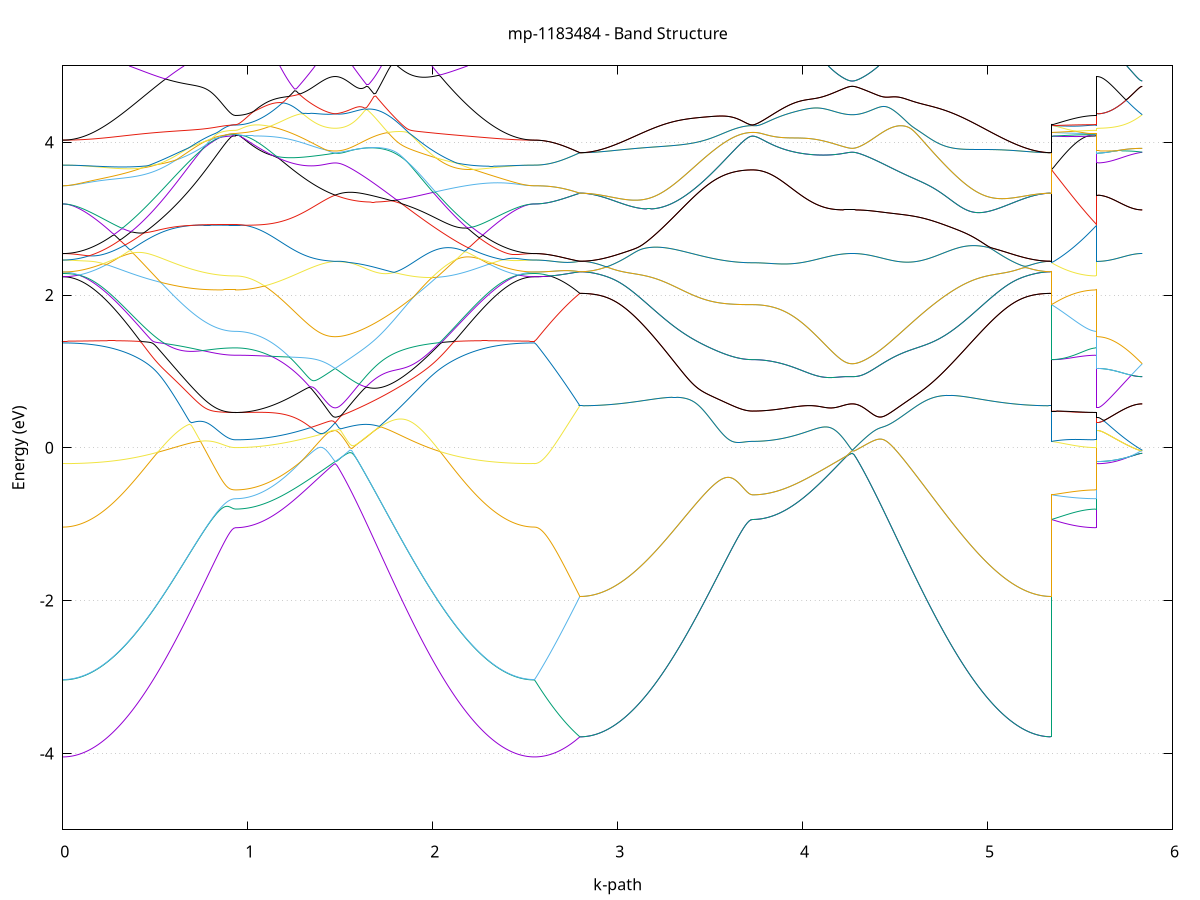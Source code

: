 set title 'mp-1183484 - Band Structure'
set xlabel 'k-path'
set ylabel 'Energy (eV)'
set grid y
set yrange [-5:5]
set terminal png size 800,600
set output 'mp-1183484_bands_gnuplot.png'
plot '-' using 1:2 with lines notitle, '-' using 1:2 with lines notitle, '-' using 1:2 with lines notitle, '-' using 1:2 with lines notitle, '-' using 1:2 with lines notitle, '-' using 1:2 with lines notitle, '-' using 1:2 with lines notitle, '-' using 1:2 with lines notitle, '-' using 1:2 with lines notitle, '-' using 1:2 with lines notitle, '-' using 1:2 with lines notitle, '-' using 1:2 with lines notitle, '-' using 1:2 with lines notitle, '-' using 1:2 with lines notitle, '-' using 1:2 with lines notitle, '-' using 1:2 with lines notitle, '-' using 1:2 with lines notitle, '-' using 1:2 with lines notitle, '-' using 1:2 with lines notitle, '-' using 1:2 with lines notitle, '-' using 1:2 with lines notitle, '-' using 1:2 with lines notitle, '-' using 1:2 with lines notitle, '-' using 1:2 with lines notitle, '-' using 1:2 with lines notitle, '-' using 1:2 with lines notitle, '-' using 1:2 with lines notitle, '-' using 1:2 with lines notitle, '-' using 1:2 with lines notitle, '-' using 1:2 with lines notitle, '-' using 1:2 with lines notitle, '-' using 1:2 with lines notitle, '-' using 1:2 with lines notitle, '-' using 1:2 with lines notitle, '-' using 1:2 with lines notitle, '-' using 1:2 with lines notitle, '-' using 1:2 with lines notitle, '-' using 1:2 with lines notitle, '-' using 1:2 with lines notitle, '-' using 1:2 with lines notitle, '-' using 1:2 with lines notitle, '-' using 1:2 with lines notitle, '-' using 1:2 with lines notitle, '-' using 1:2 with lines notitle, '-' using 1:2 with lines notitle, '-' using 1:2 with lines notitle, '-' using 1:2 with lines notitle, '-' using 1:2 with lines notitle
0.000000 -41.954235
0.009932 -41.954235
0.019864 -41.954235
0.029796 -41.954235
0.039728 -41.954235
0.049660 -41.954235
0.059592 -41.954135
0.069524 -41.954135
0.079456 -41.954035
0.089388 -41.954035
0.099320 -41.953935
0.109252 -41.953935
0.119184 -41.953835
0.129116 -41.953735
0.139048 -41.953635
0.148980 -41.953535
0.158911 -41.953535
0.168843 -41.953435
0.178775 -41.953335
0.188707 -41.953135
0.198639 -41.953035
0.208571 -41.952935
0.218503 -41.952835
0.228435 -41.952735
0.238367 -41.952535
0.248299 -41.952435
0.258231 -41.952335
0.268163 -41.952135
0.278095 -41.952035
0.288027 -41.951835
0.297959 -41.951735
0.307891 -41.951535
0.317823 -41.951335
0.327755 -41.951235
0.337687 -41.951035
0.347619 -41.950835
0.357551 -41.950735
0.367483 -41.950535
0.377415 -41.950335
0.387347 -41.950135
0.397279 -41.949935
0.407211 -41.949835
0.417143 -41.949635
0.427075 -41.949435
0.437007 -41.949235
0.446939 -41.949035
0.456871 -41.948835
0.466802 -41.948635
0.476734 -41.948535
0.486666 -41.948335
0.496598 -41.948135
0.506530 -41.947935
0.516462 -41.947735
0.526394 -41.947535
0.536326 -41.947335
0.546258 -41.947235
0.556190 -41.947035
0.566122 -41.946835
0.576054 -41.946635
0.585986 -41.946435
0.595918 -41.946335
0.605850 -41.946135
0.615782 -41.945935
0.625714 -41.945835
0.635646 -41.945635
0.645578 -41.945535
0.655510 -41.945335
0.665442 -41.945235
0.675374 -41.945035
0.685306 -41.944935
0.695238 -41.944735
0.705170 -41.944635
0.715102 -41.944535
0.725034 -41.944335
0.734966 -41.944235
0.744898 -41.944135
0.754830 -41.944035
0.764762 -41.943935
0.774693 -41.943835
0.784625 -41.943735
0.794557 -41.943635
0.804489 -41.943535
0.814421 -41.943535
0.824353 -41.943435
0.834285 -41.943335
0.844217 -41.943335
0.854149 -41.943235
0.864081 -41.943235
0.874013 -41.943135
0.883945 -41.943135
0.893877 -41.943135
0.903809 -41.943035
0.913741 -41.943035
0.923673 -41.943035
0.933605 -41.943035
0.933605 -41.943035
0.943587 -41.943035
0.953569 -41.943035
0.963550 -41.943035
0.973532 -41.943035
0.983514 -41.943035
0.993496 -41.943035
1.003478 -41.943035
1.013459 -41.942935
1.023441 -41.942935
1.033423 -41.942935
1.043405 -41.942935
1.053387 -41.942935
1.063368 -41.942835
1.073350 -41.942835
1.083332 -41.942835
1.093314 -41.942835
1.103296 -41.942735
1.113277 -41.942735
1.123259 -41.942735
1.133241 -41.942635
1.143223 -41.942635
1.153205 -41.942635
1.163186 -41.942535
1.173168 -41.942535
1.183150 -41.942435
1.193132 -41.942435
1.203114 -41.942435
1.213095 -41.942335
1.223077 -41.942335
1.233059 -41.942235
1.243041 -41.942235
1.253022 -41.942235
1.263004 -41.942135
1.272986 -41.942135
1.282968 -41.942035
1.292950 -41.942035
1.302931 -41.942035
1.312913 -41.941935
1.322895 -41.941935
1.332877 -41.941935
1.342859 -41.941835
1.352840 -41.941835
1.362822 -41.941835
1.372804 -41.941735
1.382786 -41.941735
1.392768 -41.941735
1.402749 -41.941735
1.412731 -41.941735
1.422713 -41.941635
1.432695 -41.941635
1.442677 -41.941635
1.452658 -41.941635
1.462640 -41.941635
1.472622 -41.941635
1.472622 -41.941635
1.482604 -41.941635
1.492586 -41.941635
1.502567 -41.941635
1.512549 -41.941635
1.522531 -41.941635
1.532513 -41.941735
1.542495 -41.941735
1.552476 -41.941735
1.562458 -41.941735
1.572440 -41.941835
1.582422 -41.941835
1.592404 -41.941935
1.602385 -41.941935
1.612367 -41.942035
1.622349 -41.942035
1.632331 -41.942135
1.642313 -41.942135
1.652294 -41.942235
1.662276 -41.942335
1.672258 -41.942435
1.682240 -41.942435
1.692222 -41.942535
1.702203 -41.942635
1.712185 -41.942735
1.722167 -41.942835
1.732149 -41.942935
1.742131 -41.943035
1.752112 -41.943135
1.762094 -41.943235
1.772076 -41.943435
1.782058 -41.943535
1.792040 -41.943635
1.802021 -41.943735
1.812003 -41.943935
1.821985 -41.944035
1.831967 -41.944235
1.841949 -41.944335
1.851930 -41.944535
1.861912 -41.944635
1.871894 -41.944835
1.881876 -41.944935
1.891858 -41.945135
1.901839 -41.945335
1.911821 -41.945435
1.921803 -41.945635
1.931785 -41.945835
1.941767 -41.946035
1.951748 -41.946135
1.961730 -41.946335
1.971712 -41.946535
1.981694 -41.946735
1.991675 -41.946935
2.001657 -41.947035
2.011639 -41.947235
2.021621 -41.947435
2.031603 -41.947635
2.041584 -41.947835
2.051566 -41.948035
2.061548 -41.948235
2.071530 -41.948435
2.081512 -41.948635
2.091493 -41.948835
2.101475 -41.949035
2.111457 -41.949135
2.121439 -41.949335
2.131421 -41.949535
2.141402 -41.949735
2.151384 -41.949935
2.161366 -41.950135
2.171348 -41.950335
2.181330 -41.950435
2.191311 -41.950635
2.201293 -41.950835
2.211275 -41.951035
2.221257 -41.951135
2.231239 -41.951335
2.241220 -41.951535
2.251202 -41.951635
2.261184 -41.951835
2.271166 -41.951935
2.281148 -41.952135
2.291129 -41.952235
2.301111 -41.952435
2.311093 -41.952535
2.321075 -41.952635
2.331057 -41.952835
2.341038 -41.952935
2.351020 -41.953035
2.361002 -41.953135
2.370984 -41.953235
2.380966 -41.953335
2.390947 -41.953435
2.400929 -41.953535
2.410911 -41.953635
2.420893 -41.953735
2.430875 -41.953835
2.440856 -41.953935
2.450838 -41.953935
2.460820 -41.954035
2.470802 -41.954035
2.480784 -41.954135
2.490765 -41.954135
2.500747 -41.954235
2.510729 -41.954235
2.520711 -41.954235
2.530693 -41.954235
2.540674 -41.954235
2.550656 -41.954235
2.550656 -41.954235
2.560458 -41.954235
2.570260 -41.954235
2.580061 -41.954235
2.589863 -41.954235
2.599665 -41.954235
2.609466 -41.954235
2.619268 -41.954235
2.629070 -41.954135
2.638871 -41.954135
2.648673 -41.954135
2.658475 -41.954135
2.668276 -41.954035
2.678078 -41.954035
2.687880 -41.954035
2.697681 -41.953935
2.707483 -41.953935
2.717285 -41.953835
2.727087 -41.953835
2.736888 -41.953835
2.746690 -41.953735
2.756492 -41.953735
2.766293 -41.953635
2.776095 -41.953635
2.785897 -41.953535
2.795698 -41.953535
2.795698 -41.953535
2.805630 -41.953535
2.815562 -41.953535
2.825494 -41.953535
2.835426 -41.953435
2.845358 -41.953435
2.855290 -41.953435
2.865222 -41.953335
2.875154 -41.953335
2.885086 -41.953235
2.895018 -41.953235
2.904950 -41.953135
2.914882 -41.953135
2.924814 -41.953035
2.934746 -41.952935
2.944678 -41.952835
2.954610 -41.952735
2.964542 -41.952735
2.974474 -41.952635
2.984406 -41.952535
2.994338 -41.952335
3.004270 -41.952235
3.014202 -41.952135
3.024134 -41.952035
3.034066 -41.951935
3.043998 -41.951735
3.053930 -41.951635
3.063861 -41.951535
3.073793 -41.951335
3.083725 -41.951235
3.093657 -41.951035
3.103589 -41.950935
3.113521 -41.950735
3.123453 -41.950635
3.133385 -41.950435
3.143317 -41.950335
3.153249 -41.950135
3.163181 -41.949935
3.173113 -41.949835
3.183045 -41.949635
3.192977 -41.949435
3.202909 -41.949335
3.212841 -41.949135
3.222773 -41.948935
3.232705 -41.948735
3.242637 -41.948635
3.252569 -41.948435
3.262501 -41.948235
3.272433 -41.948035
3.282365 -41.947935
3.292297 -41.947735
3.302229 -41.947535
3.312161 -41.947335
3.322093 -41.947235
3.332025 -41.947035
3.341957 -41.946835
3.351889 -41.946635
3.361821 -41.946535
3.371752 -41.946335
3.381684 -41.946235
3.391616 -41.946035
3.401548 -41.945835
3.411480 -41.945735
3.421412 -41.945535
3.431344 -41.945435
3.441276 -41.945235
3.451208 -41.945135
3.461140 -41.944935
3.471072 -41.944835
3.481004 -41.944735
3.490936 -41.944535
3.500868 -41.944435
3.510800 -41.944335
3.520732 -41.944235
3.530664 -41.944135
3.540596 -41.944035
3.550528 -41.943935
3.560460 -41.943835
3.570392 -41.943735
3.580324 -41.943635
3.590256 -41.943535
3.600188 -41.943435
3.610120 -41.943335
3.620052 -41.943335
3.629984 -41.943235
3.639916 -41.943235
3.649848 -41.943135
3.659780 -41.943135
3.669712 -41.943035
3.679643 -41.943035
3.689575 -41.943035
3.699507 -41.943035
3.709439 -41.942935
3.719371 -41.942935
3.729303 -41.942935
3.729303 -41.942935
3.739285 -41.942935
3.749267 -41.942935
3.759249 -41.942935
3.769231 -41.942935
3.779212 -41.942935
3.789194 -41.942935
3.799176 -41.942935
3.809158 -41.942935
3.819139 -41.942835
3.829121 -41.942835
3.839103 -41.942835
3.849085 -41.942835
3.859067 -41.942835
3.869048 -41.942735
3.879030 -41.942735
3.889012 -41.942735
3.898994 -41.942735
3.908976 -41.942635
3.918957 -41.942635
3.928939 -41.942635
3.938921 -41.942535
3.948903 -41.942535
3.958885 -41.942535
3.968866 -41.942435
3.978848 -41.942435
3.988830 -41.942435
3.998812 -41.942335
4.008794 -41.942335
4.018775 -41.942235
4.028757 -41.942235
4.038739 -41.942235
4.048721 -41.942135
4.058703 -41.942135
4.068684 -41.942135
4.078666 -41.942035
4.088648 -41.942035
4.098630 -41.941935
4.108612 -41.941935
4.118593 -41.941935
4.128575 -41.941935
4.138557 -41.941835
4.148539 -41.941835
4.158521 -41.941835
4.168502 -41.941735
4.178484 -41.941735
4.188466 -41.941735
4.198448 -41.941735
4.208430 -41.941735
4.218411 -41.941635
4.228393 -41.941635
4.238375 -41.941635
4.248357 -41.941635
4.258339 -41.941635
4.268320 -41.941635
4.268320 -41.941635
4.278302 -41.941635
4.288284 -41.941635
4.298266 -41.941635
4.308248 -41.941635
4.318229 -41.941635
4.328211 -41.941735
4.338193 -41.941735
4.348175 -41.941735
4.358157 -41.941735
4.368138 -41.941835
4.378120 -41.941835
4.388102 -41.941835
4.398084 -41.941935
4.408066 -41.941935
4.418047 -41.942035
4.428029 -41.942035
4.438011 -41.942135
4.447993 -41.942235
4.457975 -41.942235
4.467956 -41.942335
4.477938 -41.942435
4.487920 -41.942535
4.497902 -41.942635
4.507884 -41.942635
4.517865 -41.942735
4.527847 -41.942835
4.537829 -41.942935
4.547811 -41.943035
4.557792 -41.943135
4.567774 -41.943335
4.577756 -41.943435
4.587738 -41.943535
4.597720 -41.943635
4.607701 -41.943735
4.617683 -41.943935
4.627665 -41.944035
4.637647 -41.944135
4.647629 -41.944335
4.657610 -41.944435
4.667592 -41.944635
4.677574 -41.944735
4.687556 -41.944935
4.697538 -41.945035
4.707519 -41.945235
4.717501 -41.945435
4.727483 -41.945535
4.737465 -41.945735
4.747447 -41.945935
4.757428 -41.946035
4.767410 -41.946235
4.777392 -41.946435
4.787374 -41.946535
4.797356 -41.946735
4.807337 -41.946935
4.817319 -41.947135
4.827301 -41.947235
4.837283 -41.947435
4.847265 -41.947635
4.857246 -41.947835
4.867228 -41.948035
4.877210 -41.948135
4.887192 -41.948335
4.897174 -41.948535
4.907155 -41.948735
4.917137 -41.948935
4.927119 -41.949035
4.937101 -41.949235
4.947083 -41.949435
4.957064 -41.949635
4.967046 -41.949735
4.977028 -41.949935
4.987010 -41.950135
4.996992 -41.950235
5.006973 -41.950435
5.016955 -41.950635
5.026937 -41.950735
5.036919 -41.950935
5.046901 -41.951035
5.056882 -41.951235
5.066864 -41.951335
5.076846 -41.951535
5.086828 -41.951635
5.096810 -41.951735
5.106791 -41.951935
5.116773 -41.952035
5.126755 -41.952135
5.136737 -41.952235
5.146719 -41.952335
5.156700 -41.952435
5.166682 -41.952535
5.176664 -41.952635
5.186646 -41.952735
5.196628 -41.952835
5.206609 -41.952935
5.216591 -41.953035
5.226573 -41.953135
5.236555 -41.953135
5.246537 -41.953235
5.256518 -41.953235
5.266500 -41.953335
5.276482 -41.953335
5.286464 -41.953435
5.296446 -41.953435
5.306427 -41.953435
5.316409 -41.953535
5.326391 -41.953535
5.336373 -41.953535
5.346355 -41.953535
5.346355 -41.942935
5.356156 -41.942935
5.365958 -41.942935
5.375760 -41.942935
5.385561 -41.942935
5.395363 -41.943035
5.405165 -41.943035
5.414966 -41.943035
5.424768 -41.943035
5.434570 -41.943035
5.444371 -41.943035
5.454173 -41.943035
5.463975 -41.943035
5.473776 -41.943035
5.483578 -41.943035
5.493380 -41.943035
5.503182 -41.943035
5.512983 -41.943035
5.522785 -41.943035
5.532587 -41.943035
5.542388 -41.943035
5.552190 -41.943035
5.561992 -41.943035
5.571793 -41.943035
5.581595 -41.943035
5.591397 -41.943035
5.591397 -41.941635
5.601198 -41.941635
5.611000 -41.941635
5.620802 -41.941635
5.630603 -41.941635
5.640405 -41.941635
5.650207 -41.941635
5.660008 -41.941635
5.669810 -41.941635
5.679612 -41.941635
5.689414 -41.941635
5.699215 -41.941635
5.709017 -41.941635
5.718819 -41.941635
5.728620 -41.941635
5.738422 -41.941635
5.748224 -41.941635
5.758025 -41.941635
5.767827 -41.941635
5.777629 -41.941635
5.787430 -41.941635
5.797232 -41.941635
5.807034 -41.941635
5.816835 -41.941635
5.826637 -41.941635
5.836439 -41.941635
e
0.000000 -41.952735
0.009932 -41.952735
0.019864 -41.952735
0.029796 -41.952735
0.039728 -41.952635
0.049660 -41.952635
0.059592 -41.952635
0.069524 -41.952535
0.079456 -41.952535
0.089388 -41.952535
0.099320 -41.952435
0.109252 -41.952435
0.119184 -41.952335
0.129116 -41.952235
0.139048 -41.952235
0.148980 -41.952135
0.158911 -41.952035
0.168843 -41.951935
0.178775 -41.951835
0.188707 -41.951735
0.198639 -41.951635
0.208571 -41.951535
0.218503 -41.951435
0.228435 -41.951335
0.238367 -41.951235
0.248299 -41.951135
0.258231 -41.950935
0.268163 -41.950835
0.278095 -41.950735
0.288027 -41.950535
0.297959 -41.950435
0.307891 -41.950335
0.317823 -41.950135
0.327755 -41.950035
0.337687 -41.949835
0.347619 -41.949735
0.357551 -41.949535
0.367483 -41.949435
0.377415 -41.949235
0.387347 -41.949135
0.397279 -41.948935
0.407211 -41.948735
0.417143 -41.948635
0.427075 -41.948435
0.437007 -41.948335
0.446939 -41.948135
0.456871 -41.947935
0.466802 -41.947835
0.476734 -41.947635
0.486666 -41.947435
0.496598 -41.947335
0.506530 -41.947135
0.516462 -41.946935
0.526394 -41.946835
0.536326 -41.946635
0.546258 -41.946535
0.556190 -41.946335
0.566122 -41.946135
0.576054 -41.946035
0.585986 -41.945835
0.595918 -41.945735
0.605850 -41.945535
0.615782 -41.945435
0.625714 -41.945335
0.635646 -41.945135
0.645578 -41.945035
0.655510 -41.944835
0.665442 -41.944735
0.675374 -41.944635
0.685306 -41.944535
0.695238 -41.944335
0.705170 -41.944235
0.715102 -41.944135
0.725034 -41.944035
0.734966 -41.943935
0.744898 -41.943835
0.754830 -41.943735
0.764762 -41.943635
0.774693 -41.943535
0.784625 -41.943435
0.794557 -41.943435
0.804489 -41.943335
0.814421 -41.943235
0.824353 -41.943235
0.834285 -41.943135
0.844217 -41.943135
0.854149 -41.943035
0.864081 -41.943035
0.874013 -41.942935
0.883945 -41.942935
0.893877 -41.942935
0.903809 -41.942935
0.913741 -41.942835
0.923673 -41.942835
0.933605 -41.942835
0.933605 -41.942835
0.943587 -41.942835
0.953569 -41.942835
0.963550 -41.942835
0.973532 -41.942835
0.983514 -41.942835
0.993496 -41.942835
1.003478 -41.942835
1.013459 -41.942835
1.023441 -41.942835
1.033423 -41.942735
1.043405 -41.942735
1.053387 -41.942735
1.063368 -41.942735
1.073350 -41.942735
1.083332 -41.942635
1.093314 -41.942635
1.103296 -41.942635
1.113277 -41.942635
1.123259 -41.942535
1.133241 -41.942535
1.143223 -41.942535
1.153205 -41.942435
1.163186 -41.942435
1.173168 -41.942435
1.183150 -41.942335
1.193132 -41.942335
1.203114 -41.942335
1.213095 -41.942235
1.223077 -41.942235
1.233059 -41.942235
1.243041 -41.942135
1.253022 -41.942135
1.263004 -41.942135
1.272986 -41.942035
1.282968 -41.942035
1.292950 -41.942035
1.302931 -41.941935
1.312913 -41.941935
1.322895 -41.941935
1.332877 -41.941835
1.342859 -41.941835
1.352840 -41.941835
1.362822 -41.941735
1.372804 -41.941735
1.382786 -41.941735
1.392768 -41.941735
1.402749 -41.941735
1.412731 -41.941635
1.422713 -41.941635
1.432695 -41.941635
1.442677 -41.941635
1.452658 -41.941635
1.462640 -41.941635
1.472622 -41.941635
1.472622 -41.941635
1.482604 -41.941635
1.492586 -41.941635
1.502567 -41.941635
1.512549 -41.941635
1.522531 -41.941635
1.532513 -41.941735
1.542495 -41.941735
1.552476 -41.941735
1.562458 -41.941735
1.572440 -41.941835
1.582422 -41.941835
1.592404 -41.941835
1.602385 -41.941935
1.612367 -41.941935
1.622349 -41.942035
1.632331 -41.942035
1.642313 -41.942135
1.652294 -41.942135
1.662276 -41.942235
1.672258 -41.942335
1.682240 -41.942335
1.692222 -41.942435
1.702203 -41.942535
1.712185 -41.942635
1.722167 -41.942735
1.732149 -41.942735
1.742131 -41.942835
1.752112 -41.942935
1.762094 -41.943035
1.772076 -41.943135
1.782058 -41.943235
1.792040 -41.943435
1.802021 -41.943535
1.812003 -41.943635
1.821985 -41.943735
1.831967 -41.943835
1.841949 -41.944035
1.851930 -41.944135
1.861912 -41.944235
1.871894 -41.944435
1.881876 -41.944535
1.891858 -41.944735
1.901839 -41.944835
1.911821 -41.944935
1.921803 -41.945135
1.931785 -41.945335
1.941767 -41.945435
1.951748 -41.945635
1.961730 -41.945735
1.971712 -41.945935
1.981694 -41.946035
1.991675 -41.946235
2.001657 -41.946435
2.011639 -41.946535
2.021621 -41.946735
2.031603 -41.946935
2.041584 -41.947035
2.051566 -41.947235
2.061548 -41.947435
2.071530 -41.947535
2.081512 -41.947735
2.091493 -41.947935
2.101475 -41.948035
2.111457 -41.948235
2.121439 -41.948435
2.131421 -41.948535
2.141402 -41.948735
2.151384 -41.948935
2.161366 -41.949035
2.171348 -41.949235
2.181330 -41.949335
2.191311 -41.949535
2.201293 -41.949735
2.211275 -41.949835
2.221257 -41.950035
2.231239 -41.950135
2.241220 -41.950235
2.251202 -41.950435
2.261184 -41.950535
2.271166 -41.950735
2.281148 -41.950835
2.291129 -41.950935
2.301111 -41.951035
2.311093 -41.951235
2.321075 -41.951335
2.331057 -41.951435
2.341038 -41.951535
2.351020 -41.951635
2.361002 -41.951735
2.370984 -41.951835
2.380966 -41.951935
2.390947 -41.952035
2.400929 -41.952135
2.410911 -41.952135
2.420893 -41.952235
2.430875 -41.952335
2.440856 -41.952435
2.450838 -41.952435
2.460820 -41.952535
2.470802 -41.952535
2.480784 -41.952535
2.490765 -41.952635
2.500747 -41.952635
2.510729 -41.952635
2.520711 -41.952735
2.530693 -41.952735
2.540674 -41.952735
2.550656 -41.952735
2.550656 -41.952735
2.560458 -41.952735
2.570260 -41.952735
2.580061 -41.952735
2.589863 -41.952735
2.599665 -41.952735
2.609466 -41.952735
2.619268 -41.952835
2.629070 -41.952835
2.638871 -41.952835
2.648673 -41.952835
2.658475 -41.952935
2.668276 -41.952935
2.678078 -41.952935
2.687880 -41.953035
2.697681 -41.953035
2.707483 -41.953135
2.717285 -41.953135
2.727087 -41.953135
2.736888 -41.953235
2.746690 -41.953235
2.756492 -41.953335
2.766293 -41.953335
2.776095 -41.953435
2.785897 -41.953435
2.795698 -41.953535
2.795698 -41.953535
2.805630 -41.953535
2.815562 -41.953535
2.825494 -41.953435
2.835426 -41.953435
2.845358 -41.953435
2.855290 -41.953435
2.865222 -41.953335
2.875154 -41.953335
2.885086 -41.953235
2.895018 -41.953235
2.904950 -41.953135
2.914882 -41.953135
2.924814 -41.953035
2.934746 -41.952935
2.944678 -41.952835
2.954610 -41.952735
2.964542 -41.952635
2.974474 -41.952535
2.984406 -41.952435
2.994338 -41.952335
3.004270 -41.952235
3.014202 -41.952135
3.024134 -41.952035
3.034066 -41.951935
3.043998 -41.951735
3.053930 -41.951635
3.063861 -41.951535
3.073793 -41.951335
3.083725 -41.951235
3.093657 -41.951035
3.103589 -41.950935
3.113521 -41.950735
3.123453 -41.950635
3.133385 -41.950435
3.143317 -41.950335
3.153249 -41.950135
3.163181 -41.949935
3.173113 -41.949835
3.183045 -41.949635
3.192977 -41.949435
3.202909 -41.949335
3.212841 -41.949135
3.222773 -41.948935
3.232705 -41.948735
3.242637 -41.948635
3.252569 -41.948435
3.262501 -41.948235
3.272433 -41.948035
3.282365 -41.947935
3.292297 -41.947735
3.302229 -41.947535
3.312161 -41.947335
3.322093 -41.947235
3.332025 -41.947035
3.341957 -41.946835
3.351889 -41.946635
3.361821 -41.946535
3.371752 -41.946335
3.381684 -41.946135
3.391616 -41.946035
3.401548 -41.945835
3.411480 -41.945735
3.421412 -41.945535
3.431344 -41.945435
3.441276 -41.945235
3.451208 -41.945135
3.461140 -41.944935
3.471072 -41.944835
3.481004 -41.944735
3.490936 -41.944535
3.500868 -41.944435
3.510800 -41.944335
3.520732 -41.944235
3.530664 -41.944135
3.540596 -41.944035
3.550528 -41.943835
3.560460 -41.943835
3.570392 -41.943735
3.580324 -41.943635
3.590256 -41.943535
3.600188 -41.943435
3.610120 -41.943335
3.620052 -41.943335
3.629984 -41.943235
3.639916 -41.943235
3.649848 -41.943135
3.659780 -41.943135
3.669712 -41.943035
3.679643 -41.943035
3.689575 -41.943035
3.699507 -41.942935
3.709439 -41.942935
3.719371 -41.942935
3.729303 -41.942935
3.729303 -41.942935
3.739285 -41.942935
3.749267 -41.942935
3.759249 -41.942935
3.769231 -41.942935
3.779212 -41.942935
3.789194 -41.942935
3.799176 -41.942935
3.809158 -41.942935
3.819139 -41.942835
3.829121 -41.942835
3.839103 -41.942835
3.849085 -41.942835
3.859067 -41.942835
3.869048 -41.942735
3.879030 -41.942735
3.889012 -41.942735
3.898994 -41.942735
3.908976 -41.942635
3.918957 -41.942635
3.928939 -41.942635
3.938921 -41.942535
3.948903 -41.942535
3.958885 -41.942535
3.968866 -41.942435
3.978848 -41.942435
3.988830 -41.942335
3.998812 -41.942335
4.008794 -41.942335
4.018775 -41.942235
4.028757 -41.942235
4.038739 -41.942235
4.048721 -41.942135
4.058703 -41.942135
4.068684 -41.942035
4.078666 -41.942035
4.088648 -41.942035
4.098630 -41.941935
4.108612 -41.941935
4.118593 -41.941935
4.128575 -41.941835
4.138557 -41.941835
4.148539 -41.941835
4.158521 -41.941835
4.168502 -41.941735
4.178484 -41.941735
4.188466 -41.941735
4.198448 -41.941735
4.208430 -41.941735
4.218411 -41.941635
4.228393 -41.941635
4.238375 -41.941635
4.248357 -41.941635
4.258339 -41.941635
4.268320 -41.941635
4.268320 -41.941635
4.278302 -41.941635
4.288284 -41.941635
4.298266 -41.941635
4.308248 -41.941635
4.318229 -41.941635
4.328211 -41.941735
4.338193 -41.941735
4.348175 -41.941735
4.358157 -41.941735
4.368138 -41.941835
4.378120 -41.941835
4.388102 -41.941835
4.398084 -41.941935
4.408066 -41.941935
4.418047 -41.942035
4.428029 -41.942035
4.438011 -41.942135
4.447993 -41.942235
4.457975 -41.942235
4.467956 -41.942335
4.477938 -41.942435
4.487920 -41.942535
4.497902 -41.942535
4.507884 -41.942635
4.517865 -41.942735
4.527847 -41.942835
4.537829 -41.942935
4.547811 -41.943035
4.557792 -41.943135
4.567774 -41.943235
4.577756 -41.943435
4.587738 -41.943535
4.597720 -41.943635
4.607701 -41.943735
4.617683 -41.943935
4.627665 -41.944035
4.637647 -41.944135
4.647629 -41.944335
4.657610 -41.944435
4.667592 -41.944635
4.677574 -41.944735
4.687556 -41.944935
4.697538 -41.945035
4.707519 -41.945235
4.717501 -41.945335
4.727483 -41.945535
4.737465 -41.945735
4.747447 -41.945835
4.757428 -41.946035
4.767410 -41.946235
4.777392 -41.946435
4.787374 -41.946535
4.797356 -41.946735
4.807337 -41.946935
4.817319 -41.947135
4.827301 -41.947235
4.837283 -41.947435
4.847265 -41.947635
4.857246 -41.947835
4.867228 -41.948035
4.877210 -41.948135
4.887192 -41.948335
4.897174 -41.948535
4.907155 -41.948735
4.917137 -41.948935
4.927119 -41.949035
4.937101 -41.949235
4.947083 -41.949435
4.957064 -41.949635
4.967046 -41.949735
4.977028 -41.949935
4.987010 -41.950135
4.996992 -41.950235
5.006973 -41.950435
5.016955 -41.950635
5.026937 -41.950735
5.036919 -41.950935
5.046901 -41.951035
5.056882 -41.951235
5.066864 -41.951335
5.076846 -41.951535
5.086828 -41.951635
5.096810 -41.951735
5.106791 -41.951935
5.116773 -41.952035
5.126755 -41.952135
5.136737 -41.952235
5.146719 -41.952335
5.156700 -41.952435
5.166682 -41.952535
5.176664 -41.952635
5.186646 -41.952735
5.196628 -41.952835
5.206609 -41.952935
5.216591 -41.953035
5.226573 -41.953135
5.236555 -41.953135
5.246537 -41.953235
5.256518 -41.953235
5.266500 -41.953335
5.276482 -41.953335
5.286464 -41.953435
5.296446 -41.953435
5.306427 -41.953435
5.316409 -41.953435
5.326391 -41.953535
5.336373 -41.953535
5.346355 -41.953535
5.346355 -41.942935
5.356156 -41.942935
5.365958 -41.942935
5.375760 -41.942935
5.385561 -41.942935
5.395363 -41.942935
5.405165 -41.942935
5.414966 -41.942935
5.424768 -41.942935
5.434570 -41.942935
5.444371 -41.942935
5.454173 -41.942935
5.463975 -41.942935
5.473776 -41.942935
5.483578 -41.942935
5.493380 -41.942935
5.503182 -41.942935
5.512983 -41.942835
5.522785 -41.942835
5.532587 -41.942835
5.542388 -41.942835
5.552190 -41.942835
5.561992 -41.942835
5.571793 -41.942835
5.581595 -41.942835
5.591397 -41.942835
5.591397 -41.941635
5.601198 -41.941635
5.611000 -41.941635
5.620802 -41.941635
5.630603 -41.941635
5.640405 -41.941635
5.650207 -41.941635
5.660008 -41.941635
5.669810 -41.941635
5.679612 -41.941635
5.689414 -41.941635
5.699215 -41.941635
5.709017 -41.941635
5.718819 -41.941635
5.728620 -41.941635
5.738422 -41.941635
5.748224 -41.941635
5.758025 -41.941635
5.767827 -41.941635
5.777629 -41.941635
5.787430 -41.941635
5.797232 -41.941635
5.807034 -41.941635
5.816835 -41.941635
5.826637 -41.941635
5.836439 -41.941635
e
0.000000 -41.924935
0.009932 -41.924935
0.019864 -41.924935
0.029796 -41.924935
0.039728 -41.924935
0.049660 -41.924935
0.059592 -41.924835
0.069524 -41.924835
0.079456 -41.924835
0.089388 -41.924735
0.099320 -41.924735
0.109252 -41.924635
0.119184 -41.924535
0.129116 -41.924535
0.139048 -41.924435
0.148980 -41.924335
0.158911 -41.924235
0.168843 -41.924235
0.178775 -41.924135
0.188707 -41.924035
0.198639 -41.923935
0.208571 -41.923835
0.218503 -41.923735
0.228435 -41.923535
0.238367 -41.923435
0.248299 -41.923335
0.258231 -41.923235
0.268163 -41.923135
0.278095 -41.922935
0.288027 -41.922835
0.297959 -41.922735
0.307891 -41.922535
0.317823 -41.922435
0.327755 -41.922235
0.337687 -41.922135
0.347619 -41.921935
0.357551 -41.921835
0.367483 -41.921635
0.377415 -41.921535
0.387347 -41.921335
0.397279 -41.921135
0.407211 -41.921035
0.417143 -41.920835
0.427075 -41.920735
0.437007 -41.920535
0.446939 -41.920335
0.456871 -41.920235
0.466802 -41.920035
0.476734 -41.919835
0.486666 -41.919735
0.496598 -41.919535
0.506530 -41.919335
0.516462 -41.919235
0.526394 -41.919035
0.536326 -41.918935
0.546258 -41.918735
0.556190 -41.918535
0.566122 -41.918435
0.576054 -41.918235
0.585986 -41.918135
0.595918 -41.917935
0.605850 -41.917835
0.615782 -41.917635
0.625714 -41.917535
0.635646 -41.917335
0.645578 -41.917235
0.655510 -41.917135
0.665442 -41.916935
0.675374 -41.916835
0.685306 -41.916735
0.695238 -41.916635
0.705170 -41.916535
0.715102 -41.916335
0.725034 -41.916235
0.734966 -41.916135
0.744898 -41.916035
0.754830 -41.915935
0.764762 -41.915835
0.774693 -41.915835
0.784625 -41.915735
0.794557 -41.915635
0.804489 -41.915535
0.814421 -41.915535
0.824353 -41.915435
0.834285 -41.915335
0.844217 -41.915335
0.854149 -41.915235
0.864081 -41.915235
0.874013 -41.915235
0.883945 -41.915135
0.893877 -41.915135
0.903809 -41.915135
0.913741 -41.915135
0.923673 -41.915135
0.933605 -41.915135
0.933605 -41.915135
0.943587 -41.915135
0.953569 -41.915135
0.963550 -41.915135
0.973532 -41.915035
0.983514 -41.915035
0.993496 -41.915035
1.003478 -41.915035
1.013459 -41.915035
1.023441 -41.915035
1.033423 -41.915035
1.043405 -41.915035
1.053387 -41.914935
1.063368 -41.914935
1.073350 -41.914935
1.083332 -41.914935
1.093314 -41.914835
1.103296 -41.914835
1.113277 -41.914835
1.123259 -41.914835
1.133241 -41.914735
1.143223 -41.914735
1.153205 -41.914735
1.163186 -41.914635
1.173168 -41.914635
1.183150 -41.914635
1.193132 -41.914535
1.203114 -41.914535
1.213095 -41.914535
1.223077 -41.914435
1.233059 -41.914435
1.243041 -41.914435
1.253022 -41.914335
1.263004 -41.914335
1.272986 -41.914235
1.282968 -41.914235
1.292950 -41.914235
1.302931 -41.914135
1.312913 -41.914135
1.322895 -41.914135
1.332877 -41.914135
1.342859 -41.914035
1.352840 -41.914035
1.362822 -41.914035
1.372804 -41.914035
1.382786 -41.913935
1.392768 -41.913935
1.402749 -41.913935
1.412731 -41.913935
1.422713 -41.913935
1.432695 -41.913935
1.442677 -41.913835
1.452658 -41.913835
1.462640 -41.913835
1.472622 -41.913835
1.472622 -41.913835
1.482604 -41.913835
1.492586 -41.913835
1.502567 -41.913835
1.512549 -41.913935
1.522531 -41.913935
1.532513 -41.913935
1.542495 -41.913935
1.552476 -41.913935
1.562458 -41.914035
1.572440 -41.914035
1.582422 -41.914035
1.592404 -41.914135
1.602385 -41.914135
1.612367 -41.914135
1.622349 -41.914235
1.632331 -41.914235
1.642313 -41.914335
1.652294 -41.914435
1.662276 -41.914435
1.672258 -41.914535
1.682240 -41.914635
1.692222 -41.914635
1.702203 -41.914735
1.712185 -41.914835
1.722167 -41.914935
1.732149 -41.915035
1.742131 -41.915135
1.752112 -41.915235
1.762094 -41.915335
1.772076 -41.915435
1.782058 -41.915535
1.792040 -41.915635
1.802021 -41.915735
1.812003 -41.915835
1.821985 -41.915935
1.831967 -41.916135
1.841949 -41.916235
1.851930 -41.916335
1.861912 -41.916535
1.871894 -41.916635
1.881876 -41.916735
1.891858 -41.916935
1.901839 -41.917035
1.911821 -41.917235
1.921803 -41.917335
1.931785 -41.917535
1.941767 -41.917635
1.951748 -41.917835
1.961730 -41.918035
1.971712 -41.918135
1.981694 -41.918335
1.991675 -41.918435
2.001657 -41.918635
2.011639 -41.918835
2.021621 -41.918935
2.031603 -41.919135
2.041584 -41.919335
2.051566 -41.919435
2.061548 -41.919635
2.071530 -41.919835
2.081512 -41.919935
2.091493 -41.920135
2.101475 -41.920335
2.111457 -41.920435
2.121439 -41.920635
2.131421 -41.920835
2.141402 -41.920935
2.151384 -41.921135
2.161366 -41.921335
2.171348 -41.921435
2.181330 -41.921635
2.191311 -41.921735
2.201293 -41.921935
2.211275 -41.922035
2.221257 -41.922235
2.231239 -41.922335
2.241220 -41.922535
2.251202 -41.922635
2.261184 -41.922835
2.271166 -41.922935
2.281148 -41.923035
2.291129 -41.923235
2.301111 -41.923335
2.311093 -41.923435
2.321075 -41.923535
2.331057 -41.923635
2.341038 -41.923835
2.351020 -41.923935
2.361002 -41.924035
2.370984 -41.924135
2.380966 -41.924135
2.390947 -41.924235
2.400929 -41.924335
2.410911 -41.924435
2.420893 -41.924535
2.430875 -41.924535
2.440856 -41.924635
2.450838 -41.924735
2.460820 -41.924735
2.470802 -41.924835
2.480784 -41.924835
2.490765 -41.924835
2.500747 -41.924935
2.510729 -41.924935
2.520711 -41.924935
2.530693 -41.924935
2.540674 -41.924935
2.550656 -41.924935
2.550656 -41.924935
2.560458 -41.924935
2.570260 -41.924935
2.580061 -41.924935
2.589863 -41.924935
2.599665 -41.924935
2.609466 -41.924935
2.619268 -41.924935
2.629070 -41.924835
2.638871 -41.924835
2.648673 -41.924835
2.658475 -41.924735
2.668276 -41.924735
2.678078 -41.924735
2.687880 -41.924635
2.697681 -41.924635
2.707483 -41.924635
2.717285 -41.924535
2.727087 -41.924535
2.736888 -41.924435
2.746690 -41.924435
2.756492 -41.924335
2.766293 -41.924335
2.776095 -41.924235
2.785897 -41.924235
2.795698 -41.924135
2.795698 -41.924135
2.805630 -41.924135
2.815562 -41.924135
2.825494 -41.924135
2.835426 -41.924135
2.845358 -41.924135
2.855290 -41.924035
2.865222 -41.924035
2.875154 -41.924035
2.885086 -41.923935
2.895018 -41.923935
2.904950 -41.923835
2.914882 -41.923835
2.924814 -41.923735
2.934746 -41.923635
2.944678 -41.923635
2.954610 -41.923535
2.964542 -41.923435
2.974474 -41.923335
2.984406 -41.923235
2.994338 -41.923135
3.004270 -41.923035
3.014202 -41.922935
3.024134 -41.922835
3.034066 -41.922735
3.043998 -41.922635
3.053930 -41.922535
3.063861 -41.922435
3.073793 -41.922335
3.083725 -41.922135
3.093657 -41.922035
3.103589 -41.921935
3.113521 -41.921835
3.123453 -41.921635
3.133385 -41.921535
3.143317 -41.921335
3.153249 -41.921235
3.163181 -41.921135
3.173113 -41.920935
3.183045 -41.920835
3.192977 -41.920635
3.202909 -41.920535
3.212841 -41.920335
3.222773 -41.920235
3.232705 -41.920035
3.242637 -41.919935
3.252569 -41.919735
3.262501 -41.919635
3.272433 -41.919435
3.282365 -41.919235
3.292297 -41.919135
3.302229 -41.918935
3.312161 -41.918835
3.322093 -41.918635
3.332025 -41.918535
3.341957 -41.918335
3.351889 -41.918235
3.361821 -41.918135
3.371752 -41.917935
3.381684 -41.917835
3.391616 -41.917635
3.401548 -41.917535
3.411480 -41.917435
3.421412 -41.917235
3.431344 -41.917135
3.441276 -41.917035
3.451208 -41.916835
3.461140 -41.916735
3.471072 -41.916635
3.481004 -41.916535
3.490936 -41.916435
3.500868 -41.916335
3.510800 -41.916235
3.520732 -41.916135
3.530664 -41.916035
3.540596 -41.915935
3.550528 -41.915835
3.560460 -41.915735
3.570392 -41.915635
3.580324 -41.915535
3.590256 -41.915535
3.600188 -41.915435
3.610120 -41.915335
3.620052 -41.915335
3.629984 -41.915235
3.639916 -41.915235
3.649848 -41.915135
3.659780 -41.915135
3.669712 -41.915135
3.679643 -41.915035
3.689575 -41.915035
3.699507 -41.915035
3.709439 -41.915035
3.719371 -41.915035
3.729303 -41.915035
3.729303 -41.915035
3.739285 -41.915035
3.749267 -41.915035
3.759249 -41.915035
3.769231 -41.915035
3.779212 -41.915035
3.789194 -41.914935
3.799176 -41.914935
3.809158 -41.914935
3.819139 -41.914935
3.829121 -41.914935
3.839103 -41.914935
3.849085 -41.914935
3.859067 -41.914835
3.869048 -41.914835
3.879030 -41.914835
3.889012 -41.914835
3.898994 -41.914735
3.908976 -41.914735
3.918957 -41.914735
3.928939 -41.914735
3.938921 -41.914635
3.948903 -41.914635
3.958885 -41.914635
3.968866 -41.914535
3.978848 -41.914535
3.988830 -41.914535
3.998812 -41.914435
4.008794 -41.914435
4.018775 -41.914435
4.028757 -41.914335
4.038739 -41.914335
4.048721 -41.914335
4.058703 -41.914335
4.068684 -41.914235
4.078666 -41.914235
4.088648 -41.914235
4.098630 -41.914135
4.108612 -41.914135
4.118593 -41.914135
4.128575 -41.914035
4.138557 -41.914035
4.148539 -41.914035
4.158521 -41.914035
4.168502 -41.913935
4.178484 -41.913935
4.188466 -41.913935
4.198448 -41.913935
4.208430 -41.913935
4.218411 -41.913935
4.228393 -41.913935
4.238375 -41.913835
4.248357 -41.913835
4.258339 -41.913835
4.268320 -41.913835
4.268320 -41.913835
4.278302 -41.913835
4.288284 -41.913835
4.298266 -41.913835
4.308248 -41.913935
4.318229 -41.913935
4.328211 -41.913935
4.338193 -41.913935
4.348175 -41.913935
4.358157 -41.913935
4.368138 -41.914035
4.378120 -41.914035
4.388102 -41.914035
4.398084 -41.914135
4.408066 -41.914135
4.418047 -41.914235
4.428029 -41.914235
4.438011 -41.914335
4.447993 -41.914335
4.457975 -41.914435
4.467956 -41.914435
4.477938 -41.914535
4.487920 -41.914635
4.497902 -41.914635
4.507884 -41.914735
4.517865 -41.914835
4.527847 -41.914935
4.537829 -41.915035
4.547811 -41.915135
4.557792 -41.915235
4.567774 -41.915335
4.577756 -41.915435
4.587738 -41.915535
4.597720 -41.915635
4.607701 -41.915735
4.617683 -41.915835
4.627665 -41.915935
4.637647 -41.916035
4.647629 -41.916235
4.657610 -41.916335
4.667592 -41.916435
4.677574 -41.916535
4.687556 -41.916735
4.697538 -41.916835
4.707519 -41.916935
4.717501 -41.917135
4.727483 -41.917235
4.737465 -41.917435
4.747447 -41.917535
4.757428 -41.917735
4.767410 -41.917835
4.777392 -41.918035
4.787374 -41.918135
4.797356 -41.918335
4.807337 -41.918435
4.817319 -41.918635
4.827301 -41.918735
4.837283 -41.918935
4.847265 -41.919035
4.857246 -41.919235
4.867228 -41.919335
4.877210 -41.919535
4.887192 -41.919735
4.897174 -41.919835
4.907155 -41.920035
4.917137 -41.920135
4.927119 -41.920335
4.937101 -41.920435
4.947083 -41.920635
4.957064 -41.920735
4.967046 -41.920935
4.977028 -41.921035
4.987010 -41.921235
4.996992 -41.921335
5.006973 -41.921535
5.016955 -41.921635
5.026937 -41.921735
5.036919 -41.921935
5.046901 -41.922035
5.056882 -41.922135
5.066864 -41.922335
5.076846 -41.922435
5.086828 -41.922535
5.096810 -41.922635
5.106791 -41.922735
5.116773 -41.922835
5.126755 -41.922935
5.136737 -41.923035
5.146719 -41.923135
5.156700 -41.923235
5.166682 -41.923335
5.176664 -41.923435
5.186646 -41.923535
5.196628 -41.923635
5.206609 -41.923635
5.216591 -41.923735
5.226573 -41.923835
5.236555 -41.923835
5.246537 -41.923935
5.256518 -41.923935
5.266500 -41.924035
5.276482 -41.924035
5.286464 -41.924035
5.296446 -41.924135
5.306427 -41.924135
5.316409 -41.924135
5.326391 -41.924135
5.336373 -41.924135
5.346355 -41.924135
5.346355 -41.915035
5.356156 -41.915035
5.365958 -41.915035
5.375760 -41.915035
5.385561 -41.915035
5.395363 -41.915035
5.405165 -41.915035
5.414966 -41.915035
5.424768 -41.915035
5.434570 -41.915035
5.444371 -41.915035
5.454173 -41.915035
5.463975 -41.915035
5.473776 -41.915035
5.483578 -41.915035
5.493380 -41.915035
5.503182 -41.915135
5.512983 -41.915135
5.522785 -41.915135
5.532587 -41.915135
5.542388 -41.915135
5.552190 -41.915135
5.561992 -41.915135
5.571793 -41.915135
5.581595 -41.915135
5.591397 -41.915135
5.591397 -41.913835
5.601198 -41.913835
5.611000 -41.913835
5.620802 -41.913835
5.630603 -41.913835
5.640405 -41.913835
5.650207 -41.913835
5.660008 -41.913835
5.669810 -41.913835
5.679612 -41.913835
5.689414 -41.913835
5.699215 -41.913835
5.709017 -41.913835
5.718819 -41.913835
5.728620 -41.913835
5.738422 -41.913835
5.748224 -41.913835
5.758025 -41.913835
5.767827 -41.913835
5.777629 -41.913835
5.787430 -41.913835
5.797232 -41.913835
5.807034 -41.913835
5.816835 -41.913835
5.826637 -41.913835
5.836439 -41.913835
e
0.000000 -41.923435
0.009932 -41.923435
0.019864 -41.923435
0.029796 -41.923335
0.039728 -41.923335
0.049660 -41.923335
0.059592 -41.923335
0.069524 -41.923335
0.079456 -41.923235
0.089388 -41.923235
0.099320 -41.923135
0.109252 -41.923135
0.119184 -41.923035
0.129116 -41.923035
0.139048 -41.922935
0.148980 -41.922835
0.158911 -41.922835
0.168843 -41.922735
0.178775 -41.922635
0.188707 -41.922535
0.198639 -41.922535
0.208571 -41.922435
0.218503 -41.922335
0.228435 -41.922235
0.238367 -41.922135
0.248299 -41.922035
0.258231 -41.921935
0.268163 -41.921835
0.278095 -41.921635
0.288027 -41.921535
0.297959 -41.921435
0.307891 -41.921335
0.317823 -41.921235
0.327755 -41.921035
0.337687 -41.920935
0.347619 -41.920835
0.357551 -41.920635
0.367483 -41.920535
0.377415 -41.920435
0.387347 -41.920235
0.397279 -41.920135
0.407211 -41.920035
0.417143 -41.919835
0.427075 -41.919735
0.437007 -41.919535
0.446939 -41.919435
0.456871 -41.919335
0.466802 -41.919135
0.476734 -41.919035
0.486666 -41.918835
0.496598 -41.918735
0.506530 -41.918635
0.516462 -41.918435
0.526394 -41.918335
0.536326 -41.918135
0.546258 -41.918035
0.556190 -41.917935
0.566122 -41.917735
0.576054 -41.917635
0.585986 -41.917535
0.595918 -41.917335
0.605850 -41.917235
0.615782 -41.917135
0.625714 -41.917035
0.635646 -41.916835
0.645578 -41.916735
0.655510 -41.916635
0.665442 -41.916535
0.675374 -41.916435
0.685306 -41.916335
0.695238 -41.916235
0.705170 -41.916135
0.715102 -41.916035
0.725034 -41.915935
0.734966 -41.915835
0.744898 -41.915735
0.754830 -41.915635
0.764762 -41.915635
0.774693 -41.915535
0.784625 -41.915435
0.794557 -41.915335
0.804489 -41.915335
0.814421 -41.915235
0.824353 -41.915235
0.834285 -41.915135
0.844217 -41.915135
0.854149 -41.915035
0.864081 -41.915035
0.874013 -41.915035
0.883945 -41.914935
0.893877 -41.914935
0.903809 -41.914935
0.913741 -41.914935
0.923673 -41.914935
0.933605 -41.914935
0.933605 -41.914935
0.943587 -41.914935
0.953569 -41.914935
0.963550 -41.914935
0.973532 -41.914935
0.983514 -41.914935
0.993496 -41.914935
1.003478 -41.914935
1.013459 -41.914835
1.023441 -41.914835
1.033423 -41.914835
1.043405 -41.914835
1.053387 -41.914835
1.063368 -41.914835
1.073350 -41.914735
1.083332 -41.914735
1.093314 -41.914735
1.103296 -41.914735
1.113277 -41.914635
1.123259 -41.914635
1.133241 -41.914635
1.143223 -41.914635
1.153205 -41.914535
1.163186 -41.914535
1.173168 -41.914535
1.183150 -41.914535
1.193132 -41.914435
1.203114 -41.914435
1.213095 -41.914435
1.223077 -41.914335
1.233059 -41.914335
1.243041 -41.914335
1.253022 -41.914235
1.263004 -41.914235
1.272986 -41.914235
1.282968 -41.914235
1.292950 -41.914135
1.302931 -41.914135
1.312913 -41.914135
1.322895 -41.914135
1.332877 -41.914035
1.342859 -41.914035
1.352840 -41.914035
1.362822 -41.914035
1.372804 -41.913935
1.382786 -41.913935
1.392768 -41.913935
1.402749 -41.913935
1.412731 -41.913935
1.422713 -41.913935
1.432695 -41.913935
1.442677 -41.913835
1.452658 -41.913835
1.462640 -41.913835
1.472622 -41.913835
1.472622 -41.913835
1.482604 -41.913835
1.492586 -41.913835
1.502567 -41.913835
1.512549 -41.913935
1.522531 -41.913935
1.532513 -41.913935
1.542495 -41.913935
1.552476 -41.913935
1.562458 -41.913935
1.572440 -41.914035
1.582422 -41.914035
1.592404 -41.914035
1.602385 -41.914135
1.612367 -41.914135
1.622349 -41.914135
1.632331 -41.914235
1.642313 -41.914235
1.652294 -41.914335
1.662276 -41.914335
1.672258 -41.914435
1.682240 -41.914535
1.692222 -41.914535
1.702203 -41.914635
1.712185 -41.914735
1.722167 -41.914735
1.732149 -41.914835
1.742131 -41.914935
1.752112 -41.915035
1.762094 -41.915135
1.772076 -41.915135
1.782058 -41.915235
1.792040 -41.915335
1.802021 -41.915435
1.812003 -41.915535
1.821985 -41.915635
1.831967 -41.915735
1.841949 -41.915935
1.851930 -41.916035
1.861912 -41.916135
1.871894 -41.916235
1.881876 -41.916335
1.891858 -41.916435
1.901839 -41.916635
1.911821 -41.916735
1.921803 -41.916835
1.931785 -41.917035
1.941767 -41.917135
1.951748 -41.917235
1.961730 -41.917435
1.971712 -41.917535
1.981694 -41.917635
1.991675 -41.917835
2.001657 -41.917935
2.011639 -41.918135
2.021621 -41.918235
2.031603 -41.918335
2.041584 -41.918535
2.051566 -41.918635
2.061548 -41.918835
2.071530 -41.918935
2.081512 -41.919135
2.091493 -41.919235
2.101475 -41.919435
2.111457 -41.919535
2.121439 -41.919635
2.131421 -41.919835
2.141402 -41.919935
2.151384 -41.920135
2.161366 -41.920235
2.171348 -41.920335
2.181330 -41.920535
2.191311 -41.920635
2.201293 -41.920735
2.211275 -41.920935
2.221257 -41.921035
2.231239 -41.921135
2.241220 -41.921335
2.251202 -41.921435
2.261184 -41.921535
2.271166 -41.921635
2.281148 -41.921735
2.291129 -41.921835
2.301111 -41.922035
2.311093 -41.922135
2.321075 -41.922235
2.331057 -41.922335
2.341038 -41.922435
2.351020 -41.922435
2.361002 -41.922535
2.370984 -41.922635
2.380966 -41.922735
2.390947 -41.922835
2.400929 -41.922835
2.410911 -41.922935
2.420893 -41.923035
2.430875 -41.923035
2.440856 -41.923135
2.450838 -41.923135
2.460820 -41.923235
2.470802 -41.923235
2.480784 -41.923335
2.490765 -41.923335
2.500747 -41.923335
2.510729 -41.923335
2.520711 -41.923335
2.530693 -41.923435
2.540674 -41.923435
2.550656 -41.923435
2.550656 -41.923435
2.560458 -41.923435
2.570260 -41.923435
2.580061 -41.923435
2.589863 -41.923435
2.599665 -41.923435
2.609466 -41.923435
2.619268 -41.923435
2.629070 -41.923535
2.638871 -41.923535
2.648673 -41.923535
2.658475 -41.923535
2.668276 -41.923635
2.678078 -41.923635
2.687880 -41.923635
2.697681 -41.923735
2.707483 -41.923735
2.717285 -41.923835
2.727087 -41.923835
2.736888 -41.923835
2.746690 -41.923935
2.756492 -41.923935
2.766293 -41.924035
2.776095 -41.924035
2.785897 -41.924135
2.795698 -41.924135
2.795698 -41.924135
2.805630 -41.924135
2.815562 -41.924135
2.825494 -41.924135
2.835426 -41.924135
2.845358 -41.924135
2.855290 -41.924035
2.865222 -41.924035
2.875154 -41.924035
2.885086 -41.923935
2.895018 -41.923935
2.904950 -41.923835
2.914882 -41.923835
2.924814 -41.923735
2.934746 -41.923635
2.944678 -41.923635
2.954610 -41.923535
2.964542 -41.923435
2.974474 -41.923335
2.984406 -41.923235
2.994338 -41.923135
3.004270 -41.923035
3.014202 -41.922935
3.024134 -41.922835
3.034066 -41.922735
3.043998 -41.922635
3.053930 -41.922535
3.063861 -41.922435
3.073793 -41.922335
3.083725 -41.922135
3.093657 -41.922035
3.103589 -41.921935
3.113521 -41.921835
3.123453 -41.921635
3.133385 -41.921535
3.143317 -41.921335
3.153249 -41.921235
3.163181 -41.921135
3.173113 -41.920935
3.183045 -41.920835
3.192977 -41.920635
3.202909 -41.920535
3.212841 -41.920335
3.222773 -41.920235
3.232705 -41.920035
3.242637 -41.919935
3.252569 -41.919735
3.262501 -41.919635
3.272433 -41.919435
3.282365 -41.919235
3.292297 -41.919135
3.302229 -41.918935
3.312161 -41.918835
3.322093 -41.918635
3.332025 -41.918535
3.341957 -41.918335
3.351889 -41.918235
3.361821 -41.918135
3.371752 -41.917935
3.381684 -41.917835
3.391616 -41.917635
3.401548 -41.917535
3.411480 -41.917435
3.421412 -41.917235
3.431344 -41.917135
3.441276 -41.917035
3.451208 -41.916835
3.461140 -41.916735
3.471072 -41.916635
3.481004 -41.916535
3.490936 -41.916435
3.500868 -41.916335
3.510800 -41.916235
3.520732 -41.916135
3.530664 -41.916035
3.540596 -41.915935
3.550528 -41.915835
3.560460 -41.915735
3.570392 -41.915635
3.580324 -41.915535
3.590256 -41.915535
3.600188 -41.915435
3.610120 -41.915335
3.620052 -41.915335
3.629984 -41.915235
3.639916 -41.915235
3.649848 -41.915135
3.659780 -41.915135
3.669712 -41.915135
3.679643 -41.915035
3.689575 -41.915035
3.699507 -41.915035
3.709439 -41.915035
3.719371 -41.915035
3.729303 -41.915035
3.729303 -41.915035
3.739285 -41.915035
3.749267 -41.915035
3.759249 -41.915035
3.769231 -41.915035
3.779212 -41.915035
3.789194 -41.914935
3.799176 -41.914935
3.809158 -41.914935
3.819139 -41.914935
3.829121 -41.914935
3.839103 -41.914935
3.849085 -41.914935
3.859067 -41.914835
3.869048 -41.914835
3.879030 -41.914835
3.889012 -41.914835
3.898994 -41.914735
3.908976 -41.914735
3.918957 -41.914735
3.928939 -41.914735
3.938921 -41.914635
3.948903 -41.914635
3.958885 -41.914635
3.968866 -41.914535
3.978848 -41.914535
3.988830 -41.914535
3.998812 -41.914435
4.008794 -41.914435
4.018775 -41.914435
4.028757 -41.914335
4.038739 -41.914335
4.048721 -41.914335
4.058703 -41.914235
4.068684 -41.914235
4.078666 -41.914235
4.088648 -41.914235
4.098630 -41.914135
4.108612 -41.914135
4.118593 -41.914135
4.128575 -41.914035
4.138557 -41.914035
4.148539 -41.914035
4.158521 -41.914035
4.168502 -41.913935
4.178484 -41.913935
4.188466 -41.913935
4.198448 -41.913935
4.208430 -41.913935
4.218411 -41.913935
4.228393 -41.913935
4.238375 -41.913835
4.248357 -41.913835
4.258339 -41.913835
4.268320 -41.913835
4.268320 -41.913835
4.278302 -41.913835
4.288284 -41.913835
4.298266 -41.913835
4.308248 -41.913935
4.318229 -41.913935
4.328211 -41.913935
4.338193 -41.913935
4.348175 -41.913935
4.358157 -41.913935
4.368138 -41.914035
4.378120 -41.914035
4.388102 -41.914035
4.398084 -41.914135
4.408066 -41.914135
4.418047 -41.914235
4.428029 -41.914235
4.438011 -41.914335
4.447993 -41.914335
4.457975 -41.914435
4.467956 -41.914435
4.477938 -41.914535
4.487920 -41.914635
4.497902 -41.914635
4.507884 -41.914735
4.517865 -41.914835
4.527847 -41.914935
4.537829 -41.915035
4.547811 -41.915135
4.557792 -41.915235
4.567774 -41.915335
4.577756 -41.915435
4.587738 -41.915535
4.597720 -41.915635
4.607701 -41.915735
4.617683 -41.915835
4.627665 -41.915935
4.637647 -41.916035
4.647629 -41.916235
4.657610 -41.916335
4.667592 -41.916435
4.677574 -41.916535
4.687556 -41.916735
4.697538 -41.916835
4.707519 -41.916935
4.717501 -41.917135
4.727483 -41.917235
4.737465 -41.917435
4.747447 -41.917535
4.757428 -41.917735
4.767410 -41.917835
4.777392 -41.918035
4.787374 -41.918135
4.797356 -41.918335
4.807337 -41.918435
4.817319 -41.918635
4.827301 -41.918735
4.837283 -41.918935
4.847265 -41.919035
4.857246 -41.919235
4.867228 -41.919335
4.877210 -41.919535
4.887192 -41.919735
4.897174 -41.919835
4.907155 -41.920035
4.917137 -41.920135
4.927119 -41.920335
4.937101 -41.920435
4.947083 -41.920635
4.957064 -41.920735
4.967046 -41.920935
4.977028 -41.921035
4.987010 -41.921235
4.996992 -41.921335
5.006973 -41.921535
5.016955 -41.921635
5.026937 -41.921735
5.036919 -41.921935
5.046901 -41.922035
5.056882 -41.922135
5.066864 -41.922335
5.076846 -41.922435
5.086828 -41.922535
5.096810 -41.922635
5.106791 -41.922735
5.116773 -41.922835
5.126755 -41.922935
5.136737 -41.923035
5.146719 -41.923135
5.156700 -41.923235
5.166682 -41.923335
5.176664 -41.923435
5.186646 -41.923535
5.196628 -41.923635
5.206609 -41.923635
5.216591 -41.923735
5.226573 -41.923835
5.236555 -41.923835
5.246537 -41.923935
5.256518 -41.923935
5.266500 -41.924035
5.276482 -41.924035
5.286464 -41.924035
5.296446 -41.924135
5.306427 -41.924135
5.316409 -41.924135
5.326391 -41.924135
5.336373 -41.924135
5.346355 -41.924135
5.346355 -41.915035
5.356156 -41.915035
5.365958 -41.915035
5.375760 -41.915035
5.385561 -41.915035
5.395363 -41.915035
5.405165 -41.914935
5.414966 -41.914935
5.424768 -41.914935
5.434570 -41.914935
5.444371 -41.914935
5.454173 -41.914935
5.463975 -41.914935
5.473776 -41.914935
5.483578 -41.914935
5.493380 -41.914935
5.503182 -41.914935
5.512983 -41.914935
5.522785 -41.914935
5.532587 -41.914935
5.542388 -41.914935
5.552190 -41.914935
5.561992 -41.914935
5.571793 -41.914935
5.581595 -41.914935
5.591397 -41.914935
5.591397 -41.913835
5.601198 -41.913835
5.611000 -41.913835
5.620802 -41.913835
5.630603 -41.913835
5.640405 -41.913835
5.650207 -41.913835
5.660008 -41.913835
5.669810 -41.913835
5.679612 -41.913835
5.689414 -41.913835
5.699215 -41.913835
5.709017 -41.913835
5.718819 -41.913835
5.728620 -41.913835
5.738422 -41.913835
5.748224 -41.913835
5.758025 -41.913835
5.767827 -41.913835
5.777629 -41.913835
5.787430 -41.913835
5.797232 -41.913835
5.807034 -41.913835
5.816835 -41.913835
5.826637 -41.913835
5.836439 -41.913835
e
0.000000 -23.045635
0.009932 -23.045635
0.019864 -23.045635
0.029796 -23.045535
0.039728 -23.045435
0.049660 -23.045335
0.059592 -23.045235
0.069524 -23.045035
0.079456 -23.044835
0.089388 -23.044635
0.099320 -23.044335
0.109252 -23.044135
0.119184 -23.043835
0.129116 -23.043535
0.139048 -23.043135
0.148980 -23.042835
0.158911 -23.042435
0.168843 -23.042035
0.178775 -23.041535
0.188707 -23.041135
0.198639 -23.040635
0.208571 -23.040135
0.218503 -23.039635
0.228435 -23.039035
0.238367 -23.038535
0.248299 -23.037935
0.258231 -23.037335
0.268163 -23.036735
0.278095 -23.036035
0.288027 -23.035435
0.297959 -23.034735
0.307891 -23.034035
0.317823 -23.033335
0.327755 -23.032635
0.337687 -23.031835
0.347619 -23.031135
0.357551 -23.030335
0.367483 -23.029535
0.377415 -23.028735
0.387347 -23.027935
0.397279 -23.027135
0.407211 -23.026335
0.417143 -23.025535
0.427075 -23.024735
0.437007 -23.023935
0.446939 -23.023135
0.456871 -23.022335
0.466802 -23.021635
0.476734 -23.020935
0.486666 -23.020235
0.496598 -23.019635
0.506530 -23.019035
0.516462 -23.018635
0.526394 -23.020035
0.536326 -23.021835
0.546258 -23.023635
0.556190 -23.025335
0.566122 -23.027135
0.576054 -23.028835
0.585986 -23.030535
0.595918 -23.032235
0.605850 -23.033935
0.615782 -23.035535
0.625714 -23.037135
0.635646 -23.038735
0.645578 -23.040235
0.655510 -23.041735
0.665442 -23.043235
0.675374 -23.044635
0.685306 -23.046035
0.695238 -23.047435
0.705170 -23.048735
0.715102 -23.049935
0.725034 -23.051235
0.734966 -23.052335
0.744898 -23.053535
0.754830 -23.054535
0.764762 -23.055535
0.774693 -23.056535
0.784625 -23.057435
0.794557 -23.058335
0.804489 -23.059135
0.814421 -23.059935
0.824353 -23.060535
0.834285 -23.061235
0.844217 -23.061835
0.854149 -23.062335
0.864081 -23.062735
0.874013 -23.063135
0.883945 -23.063535
0.893877 -23.063835
0.903809 -23.064035
0.913741 -23.064135
0.923673 -23.064235
0.933605 -23.064235
0.933605 -23.064235
0.943587 -23.064235
0.953569 -23.064235
0.963550 -23.064135
0.973532 -23.064035
0.983514 -23.063935
0.993496 -23.063735
1.003478 -23.063635
1.013459 -23.063335
1.023441 -23.063135
1.033423 -23.062835
1.043405 -23.062635
1.053387 -23.062235
1.063368 -23.061935
1.073350 -23.061535
1.083332 -23.061135
1.093314 -23.060735
1.103296 -23.060235
1.113277 -23.059735
1.123259 -23.059235
1.133241 -23.058735
1.143223 -23.058235
1.153205 -23.057635
1.163186 -23.057035
1.173168 -23.056435
1.183150 -23.055735
1.193132 -23.055035
1.203114 -23.054435
1.213095 -23.053635
1.223077 -23.052935
1.233059 -23.052235
1.243041 -23.051435
1.253022 -23.050635
1.263004 -23.049835
1.272986 -23.049035
1.282968 -23.048135
1.292950 -23.047335
1.302931 -23.046435
1.312913 -23.045535
1.322895 -23.044635
1.332877 -23.043735
1.342859 -23.042835
1.352840 -23.041935
1.362822 -23.041035
1.372804 -23.040135
1.382786 -23.039235
1.392768 -23.038335
1.402749 -23.037535
1.412731 -23.036735
1.422713 -23.035935
1.432695 -23.035235
1.442677 -23.034735
1.452658 -23.034235
1.462640 -23.033935
1.472622 -23.033935
1.472622 -23.033935
1.482604 -23.033935
1.492586 -23.034235
1.502567 -23.034635
1.512549 -23.035135
1.522531 -23.035635
1.532513 -23.036235
1.542495 -23.036835
1.552476 -23.037335
1.562458 -23.037935
1.572440 -23.038535
1.582422 -23.039135
1.592404 -23.039635
1.602385 -23.040035
1.612367 -23.040535
1.622349 -23.040935
1.632331 -23.041235
1.642313 -23.041635
1.652294 -23.041835
1.662276 -23.042035
1.672258 -23.042235
1.682240 -23.042335
1.692222 -23.042435
1.702203 -23.042435
1.712185 -23.042335
1.722167 -23.042235
1.732149 -23.042135
1.742131 -23.041935
1.752112 -23.041635
1.762094 -23.041335
1.772076 -23.040935
1.782058 -23.040435
1.792040 -23.040035
1.802021 -23.039435
1.812003 -23.038835
1.821985 -23.038235
1.831967 -23.037535
1.841949 -23.036735
1.851930 -23.035935
1.861912 -23.035035
1.871894 -23.034135
1.881876 -23.033235
1.891858 -23.032235
1.901839 -23.031135
1.911821 -23.030035
1.921803 -23.028935
1.931785 -23.027735
1.941767 -23.026535
1.951748 -23.025235
1.961730 -23.024035
1.971712 -23.022635
1.981694 -23.021335
1.991675 -23.019935
2.001657 -23.018535
2.011639 -23.017035
2.021621 -23.015635
2.031603 -23.015935
2.041584 -23.016835
2.051566 -23.017835
2.061548 -23.018735
2.071530 -23.019635
2.081512 -23.020535
2.091493 -23.021535
2.101475 -23.022435
2.111457 -23.023335
2.121439 -23.024235
2.131421 -23.025035
2.141402 -23.025935
2.151384 -23.026835
2.161366 -23.027635
2.171348 -23.028435
2.181330 -23.029335
2.191311 -23.030135
2.201293 -23.030835
2.211275 -23.031635
2.221257 -23.032435
2.231239 -23.033135
2.241220 -23.033835
2.251202 -23.034635
2.261184 -23.035235
2.271166 -23.035935
2.281148 -23.036635
2.291129 -23.037235
2.301111 -23.037835
2.311093 -23.038435
2.321075 -23.039035
2.331057 -23.039535
2.341038 -23.040035
2.351020 -23.040635
2.361002 -23.041035
2.370984 -23.041535
2.380966 -23.041935
2.390947 -23.042435
2.400929 -23.042735
2.410911 -23.043135
2.420893 -23.043535
2.430875 -23.043835
2.440856 -23.044135
2.450838 -23.044335
2.460820 -23.044635
2.470802 -23.044835
2.480784 -23.045035
2.490765 -23.045235
2.500747 -23.045335
2.510729 -23.045435
2.520711 -23.045535
2.530693 -23.045635
2.540674 -23.045635
2.550656 -23.045635
2.550656 -23.045635
2.560458 -23.045635
2.570260 -23.045535
2.580061 -23.045335
2.589863 -23.045135
2.599665 -23.044835
2.609466 -23.044435
2.619268 -23.044035
2.629070 -23.043535
2.638871 -23.043035
2.648673 -23.042435
2.658475 -23.041735
2.668276 -23.040935
2.678078 -23.040135
2.687880 -23.039335
2.697681 -23.038335
2.707483 -23.037435
2.717285 -23.036335
2.727087 -23.035235
2.736888 -23.034135
2.746690 -23.032935
2.756492 -23.031635
2.766293 -23.030335
2.776095 -23.029035
2.785897 -23.027635
2.795698 -23.026135
2.795698 -23.026135
2.805630 -23.026135
2.815562 -23.026135
2.825494 -23.026135
2.835426 -23.026035
2.845358 -23.026035
2.855290 -23.025935
2.865222 -23.025835
2.875154 -23.025635
2.885086 -23.025535
2.895018 -23.025335
2.904950 -23.025235
2.914882 -23.025035
2.924814 -23.024835
2.934746 -23.024635
2.944678 -23.024435
2.954610 -23.024135
2.964542 -23.023935
2.974474 -23.023635
2.984406 -23.023435
2.994338 -23.023135
3.004270 -23.022835
3.014202 -23.022535
3.024134 -23.022235
3.034066 -23.021935
3.043998 -23.021635
3.053930 -23.021335
3.063861 -23.020935
3.073793 -23.020635
3.083725 -23.020335
3.093657 -23.020035
3.103589 -23.019635
3.113521 -23.019335
3.123453 -23.019035
3.133385 -23.018735
3.143317 -23.018435
3.153249 -23.018235
3.163181 -23.017935
3.173113 -23.017735
3.183045 -23.017535
3.192977 -23.017335
3.202909 -23.017235
3.212841 -23.017135
3.222773 -23.017135
3.232705 -23.017135
3.242637 -23.017235
3.252569 -23.017435
3.262501 -23.017635
3.272433 -23.017935
3.282365 -23.018435
3.292297 -23.018935
3.302229 -23.019535
3.312161 -23.020235
3.322093 -23.021035
3.332025 -23.021935
3.341957 -23.022935
3.351889 -23.024035
3.361821 -23.025135
3.371752 -23.026335
3.381684 -23.027635
3.391616 -23.028935
3.401548 -23.030235
3.411480 -23.031535
3.421412 -23.032835
3.431344 -23.034135
3.441276 -23.035535
3.451208 -23.036835
3.461140 -23.038135
3.471072 -23.039435
3.481004 -23.040635
3.490936 -23.041935
3.500868 -23.043135
3.510800 -23.044235
3.520732 -23.045435
3.530664 -23.046435
3.540596 -23.047535
3.550528 -23.048535
3.560460 -23.049535
3.570392 -23.050435
3.580324 -23.051335
3.590256 -23.052135
3.600188 -23.052835
3.610120 -23.053635
3.620052 -23.054235
3.629984 -23.054835
3.639916 -23.055435
3.649848 -23.055935
3.659780 -23.056335
3.669712 -23.056735
3.679643 -23.057035
3.689575 -23.057335
3.699507 -23.057535
3.709439 -23.057635
3.719371 -23.057735
3.729303 -23.057835
3.729303 -23.057835
3.739285 -23.057835
3.749267 -23.057735
3.759249 -23.057635
3.769231 -23.057635
3.779212 -23.057435
3.789194 -23.057335
3.799176 -23.057135
3.809158 -23.056935
3.819139 -23.056735
3.829121 -23.056435
3.839103 -23.056135
3.849085 -23.055835
3.859067 -23.055535
3.869048 -23.055135
3.879030 -23.054835
3.889012 -23.054435
3.898994 -23.053935
3.908976 -23.053535
3.918957 -23.053035
3.928939 -23.052535
3.938921 -23.052035
3.948903 -23.051435
3.958885 -23.050835
3.968866 -23.050235
3.978848 -23.049635
3.988830 -23.049035
3.998812 -23.048335
4.008794 -23.047635
4.018775 -23.046935
4.028757 -23.046235
4.038739 -23.045535
4.048721 -23.044735
4.058703 -23.044035
4.068684 -23.043235
4.078666 -23.042435
4.088648 -23.041535
4.098630 -23.040735
4.108612 -23.039935
4.118593 -23.039035
4.128575 -23.038135
4.138557 -23.037335
4.148539 -23.036435
4.158521 -23.035535
4.168502 -23.034635
4.178484 -23.033735
4.188466 -23.032835
4.198448 -23.031935
4.208430 -23.031035
4.218411 -23.030135
4.228393 -23.029235
4.238375 -23.028335
4.248357 -23.027435
4.258339 -23.026735
4.268320 -23.026235
4.268320 -23.026235
4.278302 -23.026635
4.288284 -23.027435
4.298266 -23.028235
4.308248 -23.028935
4.318229 -23.029735
4.328211 -23.030435
4.338193 -23.031135
4.348175 -23.031735
4.358157 -23.032435
4.368138 -23.033035
4.378120 -23.033535
4.388102 -23.034035
4.398084 -23.034535
4.408066 -23.034935
4.418047 -23.035335
4.428029 -23.035635
4.438011 -23.035935
4.447993 -23.036135
4.457975 -23.036335
4.467956 -23.036535
4.477938 -23.036535
4.487920 -23.036635
4.497902 -23.036635
4.507884 -23.036535
4.517865 -23.036435
4.527847 -23.036235
4.537829 -23.036035
4.547811 -23.035735
4.557792 -23.035435
4.567774 -23.035035
4.577756 -23.034635
4.587738 -23.034135
4.597720 -23.033635
4.607701 -23.033135
4.617683 -23.032535
4.627665 -23.031935
4.637647 -23.031235
4.647629 -23.030535
4.657610 -23.029835
4.667592 -23.029035
4.677574 -23.028235
4.687556 -23.027435
4.697538 -23.026635
4.707519 -23.025735
4.717501 -23.024935
4.727483 -23.024135
4.737465 -23.023235
4.747447 -23.022435
4.757428 -23.021735
4.767410 -23.020935
4.777392 -23.020235
4.787374 -23.019535
4.797356 -23.018935
4.807337 -23.018435
4.817319 -23.017935
4.827301 -23.017535
4.837283 -23.017135
4.847265 -23.016835
4.857246 -23.016635
4.867228 -23.016535
4.877210 -23.016435
4.887192 -23.016335
4.897174 -23.016335
4.907155 -23.016435
4.917137 -23.016535
4.927119 -23.016635
4.937101 -23.016735
4.947083 -23.016935
4.957064 -23.017235
4.967046 -23.017435
4.977028 -23.017735
4.987010 -23.018035
4.996992 -23.018235
5.006973 -23.018635
5.016955 -23.018935
5.026937 -23.019235
5.036919 -23.019535
5.046901 -23.019935
5.056882 -23.020235
5.066864 -23.020535
5.076846 -23.020935
5.086828 -23.021235
5.096810 -23.021535
5.106791 -23.021835
5.116773 -23.022235
5.126755 -23.022535
5.136737 -23.022835
5.146719 -23.023135
5.156700 -23.023335
5.166682 -23.023635
5.176664 -23.023935
5.186646 -23.024135
5.196628 -23.024435
5.206609 -23.024635
5.216591 -23.024835
5.226573 -23.025035
5.236555 -23.025235
5.246537 -23.025335
5.256518 -23.025535
5.266500 -23.025635
5.276482 -23.025835
5.286464 -23.025935
5.296446 -23.025935
5.306427 -23.026035
5.316409 -23.026135
5.326391 -23.026135
5.336373 -23.026135
5.346355 -23.026135
5.346355 -23.057835
5.356156 -23.058235
5.365958 -23.058635
5.375760 -23.059035
5.385561 -23.059535
5.395363 -23.059935
5.405165 -23.060335
5.414966 -23.060635
5.424768 -23.061035
5.434570 -23.061335
5.444371 -23.061735
5.454173 -23.062035
5.463975 -23.062335
5.473776 -23.062635
5.483578 -23.062835
5.493380 -23.063135
5.503182 -23.063335
5.512983 -23.063535
5.522785 -23.063735
5.532587 -23.063835
5.542388 -23.063935
5.552190 -23.064135
5.561992 -23.064135
5.571793 -23.064235
5.581595 -23.064235
5.591397 -23.064235
5.591397 -23.033935
5.601198 -23.033835
5.611000 -23.033835
5.620802 -23.033735
5.630603 -23.033635
5.640405 -23.033535
5.650207 -23.033435
5.660008 -23.033235
5.669810 -23.033035
5.679612 -23.032735
5.689414 -23.032535
5.699215 -23.032235
5.709017 -23.031935
5.718819 -23.031635
5.728620 -23.031235
5.738422 -23.030935
5.748224 -23.030535
5.758025 -23.030035
5.767827 -23.029635
5.777629 -23.029235
5.787430 -23.028735
5.797232 -23.028235
5.807034 -23.027735
5.816835 -23.027235
5.826637 -23.026735
5.836439 -23.026235
e
0.000000 -22.988535
0.009932 -22.988535
0.019864 -22.988535
0.029796 -22.988535
0.039728 -22.988535
0.049660 -22.988635
0.059592 -22.988635
0.069524 -22.988635
0.079456 -22.988635
0.089388 -22.988635
0.099320 -22.988735
0.109252 -22.988735
0.119184 -22.988735
0.129116 -22.988835
0.139048 -22.988835
0.148980 -22.988935
0.158911 -22.988935
0.168843 -22.989035
0.178775 -22.989135
0.188707 -22.989235
0.198639 -22.989335
0.208571 -22.989435
0.218503 -22.989535
0.228435 -22.989635
0.238367 -22.989835
0.248299 -22.989935
0.258231 -22.990135
0.268163 -22.990335
0.278095 -22.990635
0.288027 -22.990835
0.297959 -22.991135
0.307891 -22.991435
0.317823 -22.991735
0.327755 -22.992035
0.337687 -22.992435
0.347619 -22.992835
0.357551 -22.993335
0.367483 -22.993735
0.377415 -22.994235
0.387347 -22.995035
0.397279 -22.996735
0.407211 -22.998435
0.417143 -23.000235
0.427075 -23.001935
0.437007 -23.003735
0.446939 -23.005535
0.456871 -23.007335
0.466802 -23.009135
0.476734 -23.011035
0.486666 -23.012835
0.496598 -23.014635
0.506530 -23.016435
0.516462 -23.018235
0.526394 -23.018335
0.536326 -23.018135
0.546258 -23.018135
0.556190 -23.018335
0.566122 -23.018735
0.576054 -23.019235
0.585986 -23.019935
0.595918 -23.020635
0.605850 -23.021535
0.615782 -23.022435
0.625714 -23.023435
0.635646 -23.024935
0.645578 -23.026435
0.655510 -23.027935
0.665442 -23.029335
0.675374 -23.030735
0.685306 -23.032135
0.695238 -23.033435
0.705170 -23.034735
0.715102 -23.035935
0.725034 -23.037135
0.734966 -23.038335
0.744898 -23.039435
0.754830 -23.040435
0.764762 -23.041435
0.774693 -23.042435
0.784625 -23.043335
0.794557 -23.044135
0.804489 -23.044935
0.814421 -23.045735
0.824353 -23.046335
0.834285 -23.047035
0.844217 -23.047535
0.854149 -23.048035
0.864081 -23.048535
0.874013 -23.048935
0.883945 -23.049235
0.893877 -23.049535
0.903809 -23.049735
0.913741 -23.049935
0.923673 -23.049935
0.933605 -23.050035
0.933605 -23.050035
0.943587 -23.050035
0.953569 -23.049935
0.963550 -23.049935
0.973532 -23.049835
0.983514 -23.049735
0.993496 -23.049535
1.003478 -23.049335
1.013459 -23.049235
1.023441 -23.048935
1.033423 -23.048735
1.043405 -23.048435
1.053387 -23.048135
1.063368 -23.047835
1.073350 -23.047535
1.083332 -23.047135
1.093314 -23.046735
1.103296 -23.046335
1.113277 -23.045935
1.123259 -23.045435
1.133241 -23.045035
1.143223 -23.044535
1.153205 -23.043935
1.163186 -23.043435
1.173168 -23.042835
1.183150 -23.042335
1.193132 -23.041735
1.203114 -23.041035
1.213095 -23.040435
1.223077 -23.039735
1.233059 -23.039135
1.243041 -23.038435
1.253022 -23.037735
1.263004 -23.036935
1.272986 -23.036235
1.282968 -23.035435
1.292950 -23.034735
1.302931 -23.033935
1.312913 -23.033135
1.322895 -23.032335
1.332877 -23.031535
1.342859 -23.030735
1.352840 -23.029935
1.362822 -23.029035
1.372804 -23.028235
1.382786 -23.027435
1.392768 -23.026635
1.402749 -23.025835
1.412731 -23.025035
1.422713 -23.024235
1.432695 -23.023535
1.442677 -23.022935
1.452658 -23.022435
1.462640 -23.022135
1.472622 -23.022035
1.472622 -23.022035
1.482604 -23.022335
1.492586 -23.022835
1.502567 -23.023435
1.512549 -23.024035
1.522531 -23.024735
1.532513 -23.025335
1.542495 -23.026035
1.552476 -23.026635
1.562458 -23.027235
1.572440 -23.027735
1.582422 -23.028235
1.592404 -23.028735
1.602385 -23.029135
1.612367 -23.029535
1.622349 -23.029835
1.632331 -23.030135
1.642313 -23.030335
1.652294 -23.030535
1.662276 -23.030635
1.672258 -23.030735
1.682240 -23.030735
1.692222 -23.030635
1.702203 -23.030535
1.712185 -23.030435
1.722167 -23.030235
1.732149 -23.030035
1.742131 -23.029735
1.752112 -23.029335
1.762094 -23.028935
1.772076 -23.028435
1.782058 -23.027935
1.792040 -23.027335
1.802021 -23.026735
1.812003 -23.026035
1.821985 -23.025335
1.831967 -23.024535
1.841949 -23.023735
1.851930 -23.022835
1.861912 -23.021935
1.871894 -23.021035
1.881876 -23.019935
1.891858 -23.018935
1.901839 -23.017835
1.911821 -23.016735
1.921803 -23.015535
1.931785 -23.014335
1.941767 -23.013035
1.951748 -23.011735
1.961730 -23.010535
1.971712 -23.010235
1.981694 -23.011135
1.991675 -23.012135
2.001657 -23.013035
2.011639 -23.014035
2.021621 -23.014935
2.031603 -23.014135
2.041584 -23.012635
2.051566 -23.011035
2.061548 -23.009535
2.071530 -23.007935
2.081512 -23.006435
2.091493 -23.004835
2.101475 -23.003235
2.111457 -23.001635
2.121439 -23.000035
2.131421 -22.998435
2.141402 -22.996935
2.151384 -22.995335
2.161366 -22.994735
2.171348 -22.994235
2.181330 -22.993735
2.191311 -22.993235
2.201293 -22.992835
2.211275 -22.992435
2.221257 -22.992035
2.231239 -22.991735
2.241220 -22.991435
2.251202 -22.991135
2.261184 -22.990835
2.271166 -22.990635
2.281148 -22.990335
2.291129 -22.990135
2.301111 -22.989935
2.311093 -22.989835
2.321075 -22.989635
2.331057 -22.989535
2.341038 -22.989435
2.351020 -22.989335
2.361002 -22.989235
2.370984 -22.989135
2.380966 -22.989035
2.390947 -22.988935
2.400929 -22.988935
2.410911 -22.988835
2.420893 -22.988835
2.430875 -22.988735
2.440856 -22.988735
2.450838 -22.988735
2.460820 -22.988635
2.470802 -22.988635
2.480784 -22.988635
2.490765 -22.988635
2.500747 -22.988635
2.510729 -22.988535
2.520711 -22.988535
2.530693 -22.988535
2.540674 -22.988535
2.550656 -22.988535
2.550656 -22.988535
2.560458 -22.988735
2.570260 -22.989335
2.580061 -22.990135
2.589863 -22.991235
2.599665 -22.992535
2.609466 -22.994035
2.619268 -22.995635
2.629070 -22.997235
2.638871 -22.999035
2.648673 -23.000735
2.658475 -23.002535
2.668276 -23.004335
2.678078 -23.006135
2.687880 -23.007935
2.697681 -23.009735
2.707483 -23.011435
2.717285 -23.013235
2.727087 -23.014935
2.736888 -23.016635
2.746690 -23.018335
2.756492 -23.019935
2.766293 -23.021635
2.776095 -23.023135
2.785897 -23.024735
2.795698 -23.026135
2.795698 -23.026135
2.805630 -23.026135
2.815562 -23.026135
2.825494 -23.026135
2.835426 -23.026035
2.845358 -23.025935
2.855290 -23.025935
2.865222 -23.025835
2.875154 -23.025635
2.885086 -23.025535
2.895018 -23.025335
2.904950 -23.025235
2.914882 -23.025035
2.924814 -23.024835
2.934746 -23.024635
2.944678 -23.024435
2.954610 -23.024135
2.964542 -23.023935
2.974474 -23.023635
2.984406 -23.023435
2.994338 -23.023135
3.004270 -23.022835
3.014202 -23.022535
3.024134 -23.022235
3.034066 -23.021935
3.043998 -23.021635
3.053930 -23.021235
3.063861 -23.020935
3.073793 -23.020635
3.083725 -23.020335
3.093657 -23.020035
3.103589 -23.019635
3.113521 -23.019335
3.123453 -23.019035
3.133385 -23.018735
3.143317 -23.018435
3.153249 -23.018235
3.163181 -23.017935
3.173113 -23.017735
3.183045 -23.017535
3.192977 -23.017335
3.202909 -23.017235
3.212841 -23.017135
3.222773 -23.017135
3.232705 -23.017135
3.242637 -23.017235
3.252569 -23.017435
3.262501 -23.017635
3.272433 -23.017935
3.282365 -23.018435
3.292297 -23.018935
3.302229 -23.019535
3.312161 -23.020235
3.322093 -23.021035
3.332025 -23.021935
3.341957 -23.022935
3.351889 -23.024035
3.361821 -23.025135
3.371752 -23.026335
3.381684 -23.027635
3.391616 -23.028935
3.401548 -23.030235
3.411480 -23.031535
3.421412 -23.032835
3.431344 -23.034135
3.441276 -23.035535
3.451208 -23.036835
3.461140 -23.038135
3.471072 -23.039435
3.481004 -23.040635
3.490936 -23.041835
3.500868 -23.043035
3.510800 -23.044235
3.520732 -23.045335
3.530664 -23.046435
3.540596 -23.047535
3.550528 -23.048535
3.560460 -23.049535
3.570392 -23.050435
3.580324 -23.051335
3.590256 -23.052135
3.600188 -23.052835
3.610120 -23.053635
3.620052 -23.054235
3.629984 -23.054835
3.639916 -23.055435
3.649848 -23.055935
3.659780 -23.056335
3.669712 -23.056735
3.679643 -23.057035
3.689575 -23.057335
3.699507 -23.057535
3.709439 -23.057635
3.719371 -23.057735
3.729303 -23.057835
3.729303 -23.057835
3.739285 -23.057735
3.749267 -23.057735
3.759249 -23.057635
3.769231 -23.057535
3.779212 -23.057435
3.789194 -23.057335
3.799176 -23.057135
3.809158 -23.056935
3.819139 -23.056735
3.829121 -23.056435
3.839103 -23.056135
3.849085 -23.055835
3.859067 -23.055535
3.869048 -23.055135
3.879030 -23.054835
3.889012 -23.054435
3.898994 -23.053935
3.908976 -23.053535
3.918957 -23.053035
3.928939 -23.052535
3.938921 -23.051935
3.948903 -23.051435
3.958885 -23.050835
3.968866 -23.050235
3.978848 -23.049635
3.988830 -23.049035
3.998812 -23.048335
4.008794 -23.047635
4.018775 -23.046935
4.028757 -23.046235
4.038739 -23.045535
4.048721 -23.044735
4.058703 -23.043935
4.068684 -23.043235
4.078666 -23.042435
4.088648 -23.041535
4.098630 -23.040735
4.108612 -23.039935
4.118593 -23.039035
4.128575 -23.038135
4.138557 -23.037335
4.148539 -23.036435
4.158521 -23.035535
4.168502 -23.034635
4.178484 -23.033735
4.188466 -23.032835
4.198448 -23.031935
4.208430 -23.030935
4.218411 -23.030035
4.228393 -23.029235
4.238375 -23.028335
4.248357 -23.027435
4.258339 -23.026735
4.268320 -23.026235
4.268320 -23.026235
4.278302 -23.026635
4.288284 -23.027435
4.298266 -23.028135
4.308248 -23.028935
4.318229 -23.029735
4.328211 -23.030435
4.338193 -23.031135
4.348175 -23.031735
4.358157 -23.032435
4.368138 -23.033035
4.378120 -23.033535
4.388102 -23.034035
4.398084 -23.034535
4.408066 -23.034935
4.418047 -23.035335
4.428029 -23.035635
4.438011 -23.035935
4.447993 -23.036135
4.457975 -23.036335
4.467956 -23.036435
4.477938 -23.036535
4.487920 -23.036635
4.497902 -23.036535
4.507884 -23.036535
4.517865 -23.036435
4.527847 -23.036235
4.537829 -23.036035
4.547811 -23.035735
4.557792 -23.035435
4.567774 -23.035035
4.577756 -23.034635
4.587738 -23.034135
4.597720 -23.033635
4.607701 -23.033135
4.617683 -23.032535
4.627665 -23.031935
4.637647 -23.031235
4.647629 -23.030535
4.657610 -23.029835
4.667592 -23.029035
4.677574 -23.028235
4.687556 -23.027435
4.697538 -23.026635
4.707519 -23.025735
4.717501 -23.024935
4.727483 -23.024135
4.737465 -23.023235
4.747447 -23.022435
4.757428 -23.021735
4.767410 -23.020935
4.777392 -23.020235
4.787374 -23.019535
4.797356 -23.018935
4.807337 -23.018435
4.817319 -23.017935
4.827301 -23.017535
4.837283 -23.017135
4.847265 -23.016835
4.857246 -23.016635
4.867228 -23.016535
4.877210 -23.016435
4.887192 -23.016335
4.897174 -23.016335
4.907155 -23.016435
4.917137 -23.016435
4.927119 -23.016635
4.937101 -23.016735
4.947083 -23.016935
4.957064 -23.017235
4.967046 -23.017435
4.977028 -23.017735
4.987010 -23.017935
4.996992 -23.018235
5.006973 -23.018635
5.016955 -23.018935
5.026937 -23.019235
5.036919 -23.019535
5.046901 -23.019935
5.056882 -23.020235
5.066864 -23.020535
5.076846 -23.020935
5.086828 -23.021235
5.096810 -23.021535
5.106791 -23.021835
5.116773 -23.022235
5.126755 -23.022535
5.136737 -23.022835
5.146719 -23.023135
5.156700 -23.023335
5.166682 -23.023635
5.176664 -23.023935
5.186646 -23.024135
5.196628 -23.024435
5.206609 -23.024635
5.216591 -23.024835
5.226573 -23.025035
5.236555 -23.025235
5.246537 -23.025335
5.256518 -23.025535
5.266500 -23.025635
5.276482 -23.025735
5.286464 -23.025935
5.296446 -23.025935
5.306427 -23.026035
5.316409 -23.026135
5.326391 -23.026135
5.336373 -23.026135
5.346355 -23.026135
5.346355 -23.057835
5.356156 -23.057335
5.365958 -23.056935
5.375760 -23.056435
5.385561 -23.056035
5.395363 -23.055635
5.405165 -23.055135
5.414966 -23.054735
5.424768 -23.054335
5.434570 -23.053935
5.444371 -23.053535
5.454173 -23.053135
5.463975 -23.052735
5.473776 -23.052335
5.483578 -23.052035
5.493380 -23.051735
5.503182 -23.051435
5.512983 -23.051135
5.522785 -23.050935
5.532587 -23.050635
5.542388 -23.050435
5.552190 -23.050335
5.561992 -23.050135
5.571793 -23.050035
5.581595 -23.050035
5.591397 -23.050035
5.591397 -23.022035
5.601198 -23.022135
5.611000 -23.022135
5.620802 -23.022235
5.630603 -23.022335
5.640405 -23.022435
5.650207 -23.022635
5.660008 -23.022835
5.669810 -23.022935
5.679612 -23.023135
5.689414 -23.023335
5.699215 -23.023535
5.709017 -23.023735
5.718819 -23.023935
5.728620 -23.024135
5.738422 -23.024235
5.748224 -23.024435
5.758025 -23.024535
5.767827 -23.024735
5.777629 -23.024835
5.787430 -23.024935
5.797232 -23.024935
5.807034 -23.025035
5.816835 -23.025235
5.826637 -23.025735
5.836439 -23.026235
e
0.000000 -22.963435
0.009932 -22.963435
0.019864 -22.963435
0.029796 -22.963535
0.039728 -22.963635
0.049660 -22.963735
0.059592 -22.963935
0.069524 -22.964035
0.079456 -22.964235
0.089388 -22.964535
0.099320 -22.964735
0.109252 -22.965135
0.119184 -22.965435
0.129116 -22.965835
0.139048 -22.966335
0.148980 -22.966835
0.158911 -22.967335
0.168843 -22.967935
0.178775 -22.968535
0.188707 -22.969335
0.198639 -22.970035
0.208571 -22.970935
0.218503 -22.971735
0.228435 -22.972735
0.238367 -22.973735
0.248299 -22.974835
0.258231 -22.975935
0.268163 -22.977135
0.278095 -22.978335
0.288027 -22.979635
0.297959 -22.981035
0.307891 -22.982435
0.317823 -22.983835
0.327755 -22.985335
0.337687 -22.986835
0.347619 -22.988435
0.357551 -22.990035
0.367483 -22.991635
0.377415 -22.993335
0.387347 -22.994835
0.397279 -22.995335
0.407211 -22.995935
0.417143 -22.996635
0.427075 -22.997235
0.437007 -22.997935
0.446939 -22.998635
0.456871 -22.999335
0.466802 -23.000035
0.476734 -23.000735
0.486666 -23.001435
0.496598 -23.002135
0.506530 -23.002935
0.516462 -23.004735
0.526394 -23.006535
0.536326 -23.008235
0.546258 -23.010035
0.556190 -23.011735
0.566122 -23.013535
0.576054 -23.015235
0.585986 -23.016935
0.595918 -23.018535
0.605850 -23.020135
0.615782 -23.021835
0.625714 -23.023335
0.635646 -23.024435
0.645578 -23.025435
0.655510 -23.026435
0.665442 -23.027435
0.675374 -23.028535
0.685306 -23.029535
0.695238 -23.030535
0.705170 -23.031535
0.715102 -23.032535
0.725034 -23.033435
0.734966 -23.034335
0.744898 -23.035235
0.754830 -23.036135
0.764762 -23.036935
0.774693 -23.037735
0.784625 -23.038435
0.794557 -23.039135
0.804489 -23.039835
0.814421 -23.040435
0.824353 -23.041035
0.834285 -23.041535
0.844217 -23.042035
0.854149 -23.042535
0.864081 -23.042835
0.874013 -23.043235
0.883945 -23.043535
0.893877 -23.043735
0.903809 -23.043935
0.913741 -23.044035
0.923673 -23.044135
0.933605 -23.044135
0.933605 -23.044135
0.943587 -23.044135
0.953569 -23.044135
0.963550 -23.044035
0.973532 -23.043935
0.983514 -23.043835
0.993496 -23.043635
1.003478 -23.043435
1.013459 -23.043235
1.023441 -23.043035
1.033423 -23.042735
1.043405 -23.042435
1.053387 -23.042135
1.063368 -23.041735
1.073350 -23.041335
1.083332 -23.040935
1.093314 -23.040535
1.103296 -23.040035
1.113277 -23.039535
1.123259 -23.039035
1.133241 -23.038535
1.143223 -23.037935
1.153205 -23.037435
1.163186 -23.036735
1.173168 -23.036135
1.183150 -23.035535
1.193132 -23.034835
1.203114 -23.034135
1.213095 -23.033435
1.223077 -23.032635
1.233059 -23.031935
1.243041 -23.031135
1.253022 -23.030335
1.263004 -23.029535
1.272986 -23.028635
1.282968 -23.027835
1.292950 -23.026935
1.302931 -23.026035
1.312913 -23.025135
1.322895 -23.024235
1.332877 -23.023235
1.342859 -23.022335
1.352840 -23.021435
1.362822 -23.020435
1.372804 -23.019435
1.382786 -23.018435
1.392768 -23.018035
1.402749 -23.018835
1.412731 -23.019635
1.422713 -23.020335
1.432695 -23.021035
1.442677 -23.021535
1.452658 -23.021935
1.462640 -23.022135
1.472622 -23.022035
1.472622 -23.022035
1.482604 -23.021835
1.492586 -23.021435
1.502567 -23.020835
1.512549 -23.020135
1.522531 -23.019235
1.532513 -23.018335
1.542495 -23.017435
1.552476 -23.016535
1.562458 -23.017235
1.572440 -23.017935
1.582422 -23.018635
1.592404 -23.019235
1.602385 -23.019835
1.612367 -23.020435
1.622349 -23.020835
1.632331 -23.021335
1.642313 -23.021735
1.652294 -23.022035
1.662276 -23.022335
1.672258 -23.022635
1.682240 -23.022835
1.692222 -23.022935
1.702203 -23.023035
1.712185 -23.023135
1.722167 -23.023135
1.732149 -23.023135
1.742131 -23.023035
1.752112 -23.022835
1.762094 -23.022635
1.772076 -23.022435
1.782058 -23.022135
1.792040 -23.021835
1.802021 -23.021435
1.812003 -23.021035
1.821985 -23.020535
1.831967 -23.020035
1.841949 -23.019535
1.851930 -23.018935
1.861912 -23.018335
1.871894 -23.017635
1.881876 -23.016935
1.891858 -23.016235
1.901839 -23.015435
1.911821 -23.014735
1.921803 -23.013935
1.931785 -23.013035
1.941767 -23.012235
1.951748 -23.011335
1.961730 -23.010435
1.971712 -23.009635
1.981694 -23.008735
1.991675 -23.007835
2.001657 -23.006935
2.011639 -23.006035
2.021621 -23.005135
2.031603 -23.004335
2.041584 -23.003435
2.051566 -23.002535
2.061548 -23.001735
2.071530 -23.000935
2.081512 -23.000135
2.091493 -22.999335
2.101475 -22.998635
2.111457 -22.997935
2.121439 -22.997235
2.131421 -22.996535
2.141402 -22.995935
2.151384 -22.995335
2.161366 -22.993735
2.171348 -22.992235
2.181330 -22.990735
2.191311 -22.989235
2.201293 -22.987735
2.211275 -22.986235
2.221257 -22.984835
2.231239 -22.983435
2.241220 -22.982035
2.251202 -22.980735
2.261184 -22.979435
2.271166 -22.978235
2.281148 -22.977035
2.291129 -22.975835
2.301111 -22.974735
2.311093 -22.973735
2.321075 -22.972735
2.331057 -22.971735
2.341038 -22.970935
2.351020 -22.970035
2.361002 -22.969335
2.370984 -22.968635
2.380966 -22.967935
2.390947 -22.967335
2.400929 -22.966835
2.410911 -22.966335
2.420893 -22.965835
2.430875 -22.965435
2.440856 -22.965135
2.450838 -22.964835
2.460820 -22.964535
2.470802 -22.964235
2.480784 -22.964035
2.490765 -22.963935
2.500747 -22.963735
2.510729 -22.963635
2.520711 -22.963535
2.530693 -22.963435
2.540674 -22.963435
2.550656 -22.963435
2.550656 -22.963435
2.560458 -22.963235
2.570260 -22.962735
2.580061 -22.961835
2.589863 -22.960735
2.599665 -22.959435
2.609466 -22.957935
2.619268 -22.956335
2.629070 -22.954635
2.638871 -22.952935
2.648673 -22.951135
2.658475 -22.949335
2.668276 -22.947535
2.678078 -22.945735
2.687880 -22.943835
2.697681 -22.942035
2.707483 -22.940735
2.717285 -22.940635
2.727087 -22.940535
2.736888 -22.940435
2.746690 -22.940435
2.756492 -22.940335
2.766293 -22.940235
2.776095 -22.940135
2.785897 -22.940035
2.795698 -22.939935
2.795698 -22.939935
2.805630 -22.940035
2.815562 -22.940135
2.825494 -22.940235
2.835426 -22.940535
2.845358 -22.940835
2.855290 -22.941235
2.865222 -22.941635
2.875154 -22.942235
2.885086 -22.942735
2.895018 -22.943435
2.904950 -22.944135
2.914882 -22.944835
2.924814 -22.945635
2.934746 -22.946535
2.944678 -22.947435
2.954610 -22.948435
2.964542 -22.949435
2.974474 -22.950535
2.984406 -22.951635
2.994338 -22.952835
3.004270 -22.954035
3.014202 -22.955335
3.024134 -22.956635
3.034066 -22.957935
3.043998 -22.959335
3.053930 -22.960735
3.063861 -22.962135
3.073793 -22.963635
3.083725 -22.965135
3.093657 -22.966635
3.103589 -22.968235
3.113521 -22.969735
3.123453 -22.971335
3.133385 -22.973035
3.143317 -22.974635
3.153249 -22.976235
3.163181 -22.977935
3.173113 -22.979535
3.183045 -22.981235
3.192977 -22.982835
3.202909 -22.984535
3.212841 -22.986135
3.222773 -22.987735
3.232705 -22.989335
3.242637 -22.990935
3.252569 -22.992435
3.262501 -22.993935
3.272433 -22.995335
3.282365 -22.996735
3.292297 -22.998135
3.302229 -22.999435
3.312161 -23.000735
3.322093 -23.001935
3.332025 -23.003135
3.341957 -23.004235
3.351889 -23.005335
3.361821 -23.006435
3.371752 -23.007535
3.381684 -23.008635
3.391616 -23.009735
3.401548 -23.010835
3.411480 -23.011835
3.421412 -23.012935
3.431344 -23.014035
3.441276 -23.015135
3.451208 -23.016135
3.461140 -23.017235
3.471072 -23.018235
3.481004 -23.019335
3.490936 -23.020335
3.500868 -23.021335
3.510800 -23.022335
3.520732 -23.023335
3.530664 -23.024235
3.540596 -23.025135
3.550528 -23.026035
3.560460 -23.026835
3.570392 -23.027635
3.580324 -23.028335
3.590256 -23.029135
3.600188 -23.029735
3.610120 -23.030435
3.620052 -23.030935
3.629984 -23.031535
3.639916 -23.032035
3.649848 -23.032435
3.659780 -23.032835
3.669712 -23.033135
3.679643 -23.033435
3.689575 -23.033735
3.699507 -23.033835
3.709439 -23.034035
3.719371 -23.034135
3.729303 -23.034135
3.729303 -23.034135
3.739285 -23.034135
3.749267 -23.034035
3.759249 -23.034035
3.769231 -23.033935
3.779212 -23.033835
3.789194 -23.033635
3.799176 -23.033535
3.809158 -23.033335
3.819139 -23.033135
3.829121 -23.032835
3.839103 -23.032635
3.849085 -23.032335
3.859067 -23.032035
3.869048 -23.031635
3.879030 -23.031335
3.889012 -23.030935
3.898994 -23.030535
3.908976 -23.030135
3.918957 -23.029635
3.928939 -23.029235
3.938921 -23.028735
3.948903 -23.028235
3.958885 -23.027735
3.968866 -23.027235
3.978848 -23.026635
3.988830 -23.026135
3.998812 -23.025535
4.008794 -23.025035
4.018775 -23.024435
4.028757 -23.023835
4.038739 -23.023235
4.048721 -23.022635
4.058703 -23.022135
4.068684 -23.021535
4.078666 -23.021035
4.088648 -23.020535
4.098630 -23.020035
4.108612 -23.019635
4.118593 -23.019335
4.128575 -23.019035
4.138557 -23.018935
4.148539 -23.018835
4.158521 -23.018935
4.168502 -23.019135
4.178484 -23.019435
4.188466 -23.019835
4.198448 -23.020435
4.208430 -23.021035
4.218411 -23.021735
4.228393 -23.022435
4.238375 -23.023135
4.248357 -23.023935
4.258339 -23.024735
4.268320 -23.025135
4.268320 -23.025135
4.278302 -23.024735
4.288284 -23.024035
4.298266 -23.023335
4.308248 -23.022635
4.318229 -23.022035
4.328211 -23.021435
4.338193 -23.020935
4.348175 -23.020535
4.358157 -23.020235
4.368138 -23.019935
4.378120 -23.019735
4.388102 -23.019635
4.398084 -23.019535
4.408066 -23.019435
4.418047 -23.019435
4.428029 -23.019435
4.438011 -23.019535
4.447993 -23.019535
4.457975 -23.019635
4.467956 -23.019635
4.477938 -23.019635
4.487920 -23.019635
4.497902 -23.019535
4.507884 -23.019435
4.517865 -23.019335
4.527847 -23.019235
4.537829 -23.019035
4.547811 -23.018835
4.557792 -23.018635
4.567774 -23.018335
4.577756 -23.017935
4.587738 -23.017635
4.597720 -23.017235
4.607701 -23.016735
4.617683 -23.016335
4.627665 -23.015835
4.637647 -23.015235
4.647629 -23.014635
4.657610 -23.014035
4.667592 -23.013435
4.677574 -23.012735
4.687556 -23.012035
4.697538 -23.011235
4.707519 -23.010535
4.717501 -23.009735
4.727483 -23.008935
4.737465 -23.008035
4.747447 -23.007135
4.757428 -23.006235
4.767410 -23.005335
4.777392 -23.004335
4.787374 -23.003235
4.797356 -23.002235
4.807337 -23.001135
4.817319 -22.999935
4.827301 -22.998735
4.837283 -22.997535
4.847265 -22.996235
4.857246 -22.994935
4.867228 -22.993535
4.877210 -22.992135
4.887192 -22.990635
4.897174 -22.989235
4.907155 -22.987735
4.917137 -22.986235
4.927119 -22.984735
4.937101 -22.983135
4.947083 -22.981635
4.957064 -22.980035
4.967046 -22.978535
4.977028 -22.976935
4.987010 -22.975435
4.996992 -22.973835
5.006973 -22.972335
5.016955 -22.970735
5.026937 -22.969235
5.036919 -22.967735
5.046901 -22.966235
5.056882 -22.964735
5.066864 -22.963335
5.076846 -22.961935
5.086828 -22.960535
5.096810 -22.959135
5.106791 -22.957835
5.116773 -22.956535
5.126755 -22.955235
5.136737 -22.954035
5.146719 -22.952835
5.156700 -22.951635
5.166682 -22.950535
5.176664 -22.949435
5.186646 -22.948435
5.196628 -22.947535
5.206609 -22.946535
5.216591 -22.945735
5.226573 -22.944935
5.236555 -22.944135
5.246537 -22.943435
5.256518 -22.942835
5.266500 -22.942235
5.276482 -22.941735
5.286464 -22.941235
5.296446 -22.940835
5.306427 -22.940535
5.316409 -22.940235
5.326391 -22.940135
5.336373 -22.940035
5.346355 -22.939935
5.346355 -23.034135
5.356156 -23.034835
5.365958 -23.035435
5.375760 -23.036135
5.385561 -23.036735
5.395363 -23.037335
5.405165 -23.037935
5.414966 -23.038535
5.424768 -23.039035
5.434570 -23.039635
5.444371 -23.040135
5.454173 -23.040635
5.463975 -23.041035
5.473776 -23.041435
5.483578 -23.041835
5.493380 -23.042235
5.503182 -23.042635
5.512983 -23.042935
5.522785 -23.043235
5.532587 -23.043435
5.542388 -23.043635
5.552190 -23.043835
5.561992 -23.043935
5.571793 -23.044035
5.581595 -23.044135
5.591397 -23.044135
5.591397 -23.022035
5.601198 -23.022135
5.611000 -23.022135
5.620802 -23.022235
5.630603 -23.022335
5.640405 -23.022435
5.650207 -23.022635
5.660008 -23.022835
5.669810 -23.022935
5.679612 -23.023135
5.689414 -23.023335
5.699215 -23.023535
5.709017 -23.023735
5.718819 -23.023935
5.728620 -23.024135
5.738422 -23.024235
5.748224 -23.024435
5.758025 -23.024535
5.767827 -23.024735
5.777629 -23.024835
5.787430 -23.024935
5.797232 -23.024935
5.807034 -23.025035
5.816835 -23.025135
5.826637 -23.025135
5.836439 -23.025135
e
0.000000 -22.941335
0.009932 -22.941335
0.019864 -22.941435
0.029796 -22.941635
0.039728 -22.941835
0.049660 -22.942135
0.059592 -22.942435
0.069524 -22.942835
0.079456 -22.943335
0.089388 -22.943835
0.099320 -22.944435
0.109252 -22.945035
0.119184 -22.945735
0.129116 -22.946435
0.139048 -22.947235
0.148980 -22.948135
0.158911 -22.949035
0.168843 -22.949935
0.178775 -22.950935
0.188707 -22.952035
0.198639 -22.953135
0.208571 -22.954235
0.218503 -22.955435
0.228435 -22.956735
0.238367 -22.957935
0.248299 -22.959335
0.258231 -22.960635
0.268163 -22.962035
0.278095 -22.963535
0.288027 -22.965035
0.297959 -22.966535
0.307891 -22.968035
0.317823 -22.969635
0.327755 -22.971235
0.337687 -22.972835
0.347619 -22.974535
0.357551 -22.976135
0.367483 -22.977835
0.377415 -22.979635
0.387347 -22.981335
0.397279 -22.983135
0.407211 -22.984835
0.417143 -22.986635
0.427075 -22.988435
0.437007 -22.990235
0.446939 -22.992035
0.456871 -22.993835
0.466802 -22.995635
0.476734 -22.997535
0.486666 -22.999335
0.496598 -23.001135
0.506530 -23.002735
0.516462 -23.003235
0.526394 -23.003635
0.536326 -23.003935
0.546258 -23.004035
0.556190 -23.004035
0.566122 -23.003835
0.576054 -23.003435
0.585986 -23.002935
0.595918 -23.002335
0.605850 -23.001635
0.615782 -23.000835
0.625714 -23.000035
0.635646 -22.999135
0.645578 -22.998235
0.655510 -22.999135
0.665442 -23.000535
0.675374 -23.001935
0.685306 -23.003335
0.695238 -23.004735
0.705170 -23.006035
0.715102 -23.007235
0.725034 -23.008435
0.734966 -23.009635
0.744898 -23.010735
0.754830 -23.011735
0.764762 -23.012735
0.774693 -23.013735
0.784625 -23.014635
0.794557 -23.015435
0.804489 -23.016235
0.814421 -23.017035
0.824353 -23.017635
0.834285 -23.018335
0.844217 -23.018835
0.854149 -23.019335
0.864081 -23.019835
0.874013 -23.020235
0.883945 -23.020535
0.893877 -23.020835
0.903809 -23.021035
0.913741 -23.021235
0.923673 -23.021235
0.933605 -23.021335
0.933605 -23.021335
0.943587 -23.021335
0.953569 -23.021235
0.963550 -23.021235
0.973532 -23.021135
0.983514 -23.021035
0.993496 -23.020935
1.003478 -23.020735
1.013459 -23.020535
1.023441 -23.020335
1.033423 -23.020135
1.043405 -23.019935
1.053387 -23.019635
1.063368 -23.019335
1.073350 -23.019035
1.083332 -23.018735
1.093314 -23.018435
1.103296 -23.018035
1.113277 -23.017735
1.123259 -23.017335
1.133241 -23.016935
1.143223 -23.016535
1.153205 -23.016135
1.163186 -23.015635
1.173168 -23.015235
1.183150 -23.014835
1.193132 -23.014335
1.203114 -23.013935
1.213095 -23.013535
1.223077 -23.013135
1.233059 -23.012835
1.243041 -23.012535
1.253022 -23.012235
1.263004 -23.012035
1.272986 -23.011935
1.282968 -23.011935
1.292950 -23.012035
1.302931 -23.012135
1.312913 -23.012535
1.322895 -23.012935
1.332877 -23.013435
1.342859 -23.014035
1.352840 -23.014735
1.362822 -23.015535
1.372804 -23.016335
1.382786 -23.017135
1.392768 -23.017435
1.402749 -23.016435
1.412731 -23.015435
1.422713 -23.014435
1.432695 -23.014835
1.442677 -23.015735
1.452658 -23.016335
1.462640 -23.016835
1.472622 -23.017035
1.472622 -23.017035
1.482604 -23.016835
1.492586 -23.016435
1.502567 -23.015935
1.512549 -23.015435
1.522531 -23.014835
1.532513 -23.014935
1.542495 -23.015735
1.552476 -23.016435
1.562458 -23.015335
1.572440 -23.014235
1.582422 -23.013235
1.592404 -23.012035
1.602385 -23.011035
1.612367 -23.010735
1.622349 -23.010535
1.632331 -23.010335
1.642313 -23.010135
1.652294 -23.009935
1.662276 -23.009735
1.672258 -23.009535
1.682240 -23.009335
1.692222 -23.009135
1.702203 -23.008935
1.712185 -23.008635
1.722167 -23.008335
1.732149 -23.008035
1.742131 -23.007735
1.752112 -23.007335
1.762094 -23.006835
1.772076 -23.006335
1.782058 -23.005835
1.792040 -23.005235
1.802021 -23.004635
1.812003 -23.003935
1.821985 -23.003235
1.831967 -23.002435
1.841949 -23.001635
1.851930 -23.000735
1.861912 -23.000435
1.871894 -23.001235
1.881876 -23.002035
1.891858 -23.002935
1.901839 -23.003835
1.911821 -23.004735
1.921803 -23.005635
1.931785 -23.006535
1.941767 -23.007435
1.951748 -23.008335
1.961730 -23.009235
1.971712 -23.009135
1.981694 -23.007735
1.991675 -23.006335
2.001657 -23.004835
2.011639 -23.003435
2.021621 -23.001935
2.031603 -23.000435
2.041584 -22.998935
2.051566 -22.997335
2.061548 -22.995835
2.071530 -22.994235
2.081512 -22.992635
2.091493 -22.991035
2.101475 -22.989435
2.111457 -22.987835
2.121439 -22.986235
2.131421 -22.984635
2.141402 -22.983035
2.151384 -22.981335
2.161366 -22.979735
2.171348 -22.978135
2.181330 -22.976635
2.191311 -22.975035
2.201293 -22.973435
2.211275 -22.971935
2.221257 -22.970335
2.231239 -22.968835
2.241220 -22.967335
2.251202 -22.965935
2.261184 -22.964435
2.271166 -22.963035
2.281148 -22.961635
2.291129 -22.960335
2.301111 -22.959035
2.311093 -22.957735
2.321075 -22.956435
2.331057 -22.955235
2.341038 -22.954135
2.351020 -22.953035
2.361002 -22.951935
2.370984 -22.950835
2.380966 -22.949935
2.390947 -22.948935
2.400929 -22.948035
2.410911 -22.947235
2.420893 -22.946435
2.430875 -22.945735
2.440856 -22.945035
2.450838 -22.944435
2.460820 -22.943835
2.470802 -22.943335
2.480784 -22.942835
2.490765 -22.942435
2.500747 -22.942135
2.510729 -22.941835
2.520711 -22.941635
2.530693 -22.941435
2.540674 -22.941335
2.550656 -22.941335
2.550656 -22.941335
2.560458 -22.941335
2.570260 -22.941335
2.580061 -22.941335
2.589863 -22.941235
2.599665 -22.941235
2.609466 -22.941235
2.619268 -22.941235
2.629070 -22.941135
2.638871 -22.941135
2.648673 -22.941035
2.658475 -22.941035
2.668276 -22.940935
2.678078 -22.940935
2.687880 -22.940835
2.697681 -22.940735
2.707483 -22.940735
2.717285 -22.940635
2.727087 -22.940535
2.736888 -22.940435
2.746690 -22.940435
2.756492 -22.940335
2.766293 -22.940235
2.776095 -22.940135
2.785897 -22.940035
2.795698 -22.939935
2.795698 -22.939935
2.805630 -22.940035
2.815562 -22.940135
2.825494 -22.940235
2.835426 -22.940535
2.845358 -22.940835
2.855290 -22.941235
2.865222 -22.941635
2.875154 -22.942235
2.885086 -22.942735
2.895018 -22.943435
2.904950 -22.944135
2.914882 -22.944835
2.924814 -22.945635
2.934746 -22.946535
2.944678 -22.947435
2.954610 -22.948435
2.964542 -22.949435
2.974474 -22.950535
2.984406 -22.951635
2.994338 -22.952835
3.004270 -22.954035
3.014202 -22.955335
3.024134 -22.956635
3.034066 -22.957935
3.043998 -22.959335
3.053930 -22.960735
3.063861 -22.962135
3.073793 -22.963635
3.083725 -22.965135
3.093657 -22.966635
3.103589 -22.968235
3.113521 -22.969735
3.123453 -22.971335
3.133385 -22.972935
3.143317 -22.974635
3.153249 -22.976235
3.163181 -22.977935
3.173113 -22.979535
3.183045 -22.981235
3.192977 -22.982835
3.202909 -22.984535
3.212841 -22.986135
3.222773 -22.987735
3.232705 -22.989335
3.242637 -22.990935
3.252569 -22.992435
3.262501 -22.993935
3.272433 -22.995335
3.282365 -22.996735
3.292297 -22.998135
3.302229 -22.999435
3.312161 -23.000735
3.322093 -23.001935
3.332025 -23.003135
3.341957 -23.004235
3.351889 -23.005335
3.361821 -23.006435
3.371752 -23.007535
3.381684 -23.008635
3.391616 -23.009735
3.401548 -23.010835
3.411480 -23.011835
3.421412 -23.012935
3.431344 -23.014035
3.441276 -23.015135
3.451208 -23.016135
3.461140 -23.017235
3.471072 -23.018235
3.481004 -23.019335
3.490936 -23.020335
3.500868 -23.021335
3.510800 -23.022335
3.520732 -23.023335
3.530664 -23.024235
3.540596 -23.025135
3.550528 -23.026035
3.560460 -23.026835
3.570392 -23.027635
3.580324 -23.028335
3.590256 -23.029135
3.600188 -23.029735
3.610120 -23.030435
3.620052 -23.030935
3.629984 -23.031535
3.639916 -23.032035
3.649848 -23.032435
3.659780 -23.032835
3.669712 -23.033135
3.679643 -23.033435
3.689575 -23.033735
3.699507 -23.033835
3.709439 -23.034035
3.719371 -23.034135
3.729303 -23.034135
3.729303 -23.034135
3.739285 -23.034135
3.749267 -23.034035
3.759249 -23.034035
3.769231 -23.033935
3.779212 -23.033835
3.789194 -23.033635
3.799176 -23.033535
3.809158 -23.033335
3.819139 -23.033135
3.829121 -23.032835
3.839103 -23.032635
3.849085 -23.032335
3.859067 -23.032035
3.869048 -23.031635
3.879030 -23.031335
3.889012 -23.030935
3.898994 -23.030535
3.908976 -23.030135
3.918957 -23.029635
3.928939 -23.029235
3.938921 -23.028735
3.948903 -23.028235
3.958885 -23.027735
3.968866 -23.027235
3.978848 -23.026635
3.988830 -23.026135
3.998812 -23.025535
4.008794 -23.024935
4.018775 -23.024435
4.028757 -23.023835
4.038739 -23.023235
4.048721 -23.022635
4.058703 -23.022135
4.068684 -23.021535
4.078666 -23.021035
4.088648 -23.020535
4.098630 -23.020035
4.108612 -23.019635
4.118593 -23.019335
4.128575 -23.019035
4.138557 -23.018935
4.148539 -23.018835
4.158521 -23.018935
4.168502 -23.019135
4.178484 -23.019435
4.188466 -23.019835
4.198448 -23.020435
4.208430 -23.021035
4.218411 -23.021635
4.228393 -23.022435
4.238375 -23.023135
4.248357 -23.023935
4.258339 -23.024735
4.268320 -23.025135
4.268320 -23.025135
4.278302 -23.024735
4.288284 -23.024035
4.298266 -23.023335
4.308248 -23.022635
4.318229 -23.022035
4.328211 -23.021435
4.338193 -23.020935
4.348175 -23.020535
4.358157 -23.020235
4.368138 -23.019935
4.378120 -23.019735
4.388102 -23.019635
4.398084 -23.019535
4.408066 -23.019435
4.418047 -23.019435
4.428029 -23.019435
4.438011 -23.019535
4.447993 -23.019535
4.457975 -23.019535
4.467956 -23.019635
4.477938 -23.019635
4.487920 -23.019635
4.497902 -23.019535
4.507884 -23.019435
4.517865 -23.019335
4.527847 -23.019235
4.537829 -23.019035
4.547811 -23.018835
4.557792 -23.018635
4.567774 -23.018335
4.577756 -23.017935
4.587738 -23.017635
4.597720 -23.017235
4.607701 -23.016735
4.617683 -23.016335
4.627665 -23.015735
4.637647 -23.015235
4.647629 -23.014635
4.657610 -23.014035
4.667592 -23.013435
4.677574 -23.012735
4.687556 -23.012035
4.697538 -23.011235
4.707519 -23.010535
4.717501 -23.009735
4.727483 -23.008935
4.737465 -23.008035
4.747447 -23.007135
4.757428 -23.006235
4.767410 -23.005335
4.777392 -23.004335
4.787374 -23.003235
4.797356 -23.002235
4.807337 -23.001135
4.817319 -22.999935
4.827301 -22.998735
4.837283 -22.997535
4.847265 -22.996235
4.857246 -22.994835
4.867228 -22.993535
4.877210 -22.992135
4.887192 -22.990635
4.897174 -22.989235
4.907155 -22.987735
4.917137 -22.986235
4.927119 -22.984735
4.937101 -22.983135
4.947083 -22.981635
4.957064 -22.980035
4.967046 -22.978535
4.977028 -22.976935
4.987010 -22.975335
4.996992 -22.973835
5.006973 -22.972335
5.016955 -22.970735
5.026937 -22.969235
5.036919 -22.967735
5.046901 -22.966235
5.056882 -22.964735
5.066864 -22.963335
5.076846 -22.961935
5.086828 -22.960535
5.096810 -22.959135
5.106791 -22.957835
5.116773 -22.956535
5.126755 -22.955235
5.136737 -22.954035
5.146719 -22.952835
5.156700 -22.951635
5.166682 -22.950535
5.176664 -22.949435
5.186646 -22.948435
5.196628 -22.947535
5.206609 -22.946535
5.216591 -22.945735
5.226573 -22.944835
5.236555 -22.944135
5.246537 -22.943435
5.256518 -22.942835
5.266500 -22.942235
5.276482 -22.941735
5.286464 -22.941235
5.296446 -22.940835
5.306427 -22.940535
5.316409 -22.940235
5.326391 -22.940135
5.336373 -22.940035
5.346355 -22.939935
5.346355 -23.034135
5.356156 -23.033435
5.365958 -23.032735
5.375760 -23.032035
5.385561 -23.031335
5.395363 -23.030635
5.405165 -23.029935
5.414966 -23.029235
5.424768 -23.028535
5.434570 -23.027835
5.444371 -23.027235
5.454173 -23.026535
5.463975 -23.025935
5.473776 -23.025335
5.483578 -23.024735
5.493380 -23.024135
5.503182 -23.023635
5.512983 -23.023235
5.522785 -23.022735
5.532587 -23.022435
5.542388 -23.022035
5.552190 -23.021835
5.561992 -23.021635
5.571793 -23.021435
5.581595 -23.021335
5.591397 -23.021335
5.591397 -23.017035
5.601198 -23.017035
5.611000 -23.017035
5.620802 -23.017135
5.630603 -23.017335
5.640405 -23.017535
5.650207 -23.017735
5.660008 -23.017935
5.669810 -23.018235
5.679612 -23.018535
5.689414 -23.018935
5.699215 -23.019335
5.709017 -23.019735
5.718819 -23.020135
5.728620 -23.020635
5.738422 -23.021035
5.748224 -23.021535
5.758025 -23.022035
5.767827 -23.022535
5.777629 -23.023035
5.787430 -23.023635
5.797232 -23.024135
5.807034 -23.024635
5.816835 -23.025035
5.826637 -23.025135
5.836439 -23.025135
e
0.000000 -22.941335
0.009932 -22.941335
0.019864 -22.941335
0.029796 -22.941435
0.039728 -22.941435
0.049660 -22.941535
0.059592 -22.941635
0.069524 -22.941735
0.079456 -22.941935
0.089388 -22.942035
0.099320 -22.942235
0.109252 -22.942435
0.119184 -22.942635
0.129116 -22.942835
0.139048 -22.943035
0.148980 -22.943235
0.158911 -22.943535
0.168843 -22.943835
0.178775 -22.944135
0.188707 -22.944435
0.198639 -22.944735
0.208571 -22.945035
0.218503 -22.945435
0.228435 -22.945735
0.238367 -22.946135
0.248299 -22.946535
0.258231 -22.946935
0.268163 -22.947335
0.278095 -22.947735
0.288027 -22.948135
0.297959 -22.948535
0.307891 -22.949035
0.317823 -22.949435
0.327755 -22.949935
0.337687 -22.950435
0.347619 -22.950935
0.357551 -22.951335
0.367483 -22.951835
0.377415 -22.952335
0.387347 -22.952835
0.397279 -22.953835
0.407211 -22.955535
0.417143 -22.957335
0.427075 -22.959135
0.437007 -22.960935
0.446939 -22.962735
0.456871 -22.964535
0.466802 -22.966435
0.476734 -22.968235
0.486666 -22.970035
0.496598 -22.971935
0.506530 -22.973735
0.516462 -22.975535
0.526394 -22.977435
0.536326 -22.979235
0.546258 -22.980935
0.556190 -22.982735
0.566122 -22.984535
0.576054 -22.986235
0.585986 -22.987935
0.595918 -22.989635
0.605850 -22.991335
0.615782 -22.992935
0.625714 -22.994535
0.635646 -22.996035
0.645578 -22.997635
0.655510 -22.997335
0.665442 -22.996435
0.675374 -22.995435
0.685306 -22.994535
0.695238 -22.993535
0.705170 -22.992535
0.715102 -22.991535
0.725034 -22.990535
0.734966 -22.989535
0.744898 -22.988535
0.754830 -22.987535
0.764762 -22.986635
0.774693 -22.985635
0.784625 -22.984635
0.794557 -22.983735
0.804489 -22.982735
0.814421 -22.981835
0.824353 -22.980835
0.834285 -22.979935
0.844217 -22.979035
0.854149 -22.978135
0.864081 -22.977335
0.874013 -22.976435
0.883945 -22.975635
0.893877 -22.974835
0.903809 -22.974135
0.913741 -22.973535
0.923673 -22.973035
0.933605 -22.972835
0.933605 -22.972835
0.943587 -22.972835
0.953569 -22.972935
0.963550 -22.972935
0.973532 -22.973035
0.983514 -22.973135
0.993496 -22.973235
1.003478 -22.973535
1.013459 -22.973835
1.023441 -22.974335
1.033423 -22.974735
1.043405 -22.975235
1.053387 -22.975835
1.063368 -22.976435
1.073350 -22.977035
1.083332 -22.977735
1.093314 -22.978435
1.103296 -22.979235
1.113277 -22.980035
1.123259 -22.980835
1.133241 -22.981735
1.143223 -22.982635
1.153205 -22.983635
1.163186 -22.984535
1.173168 -22.985535
1.183150 -22.986635
1.193132 -22.987635
1.203114 -22.988735
1.213095 -22.989835
1.223077 -22.990935
1.233059 -22.992035
1.243041 -22.993235
1.253022 -22.994435
1.263004 -22.995535
1.272986 -22.996735
1.282968 -22.997935
1.292950 -22.999135
1.302931 -23.000335
1.312913 -23.001535
1.322895 -23.002735
1.332877 -23.003935
1.342859 -23.005135
1.352840 -23.006335
1.362822 -23.007435
1.372804 -23.008635
1.382786 -23.009735
1.392768 -23.010835
1.402749 -23.011935
1.412731 -23.012935
1.422713 -23.013935
1.432695 -23.013435
1.442677 -23.012435
1.452658 -23.011435
1.462640 -23.010435
1.472622 -23.009435
1.472622 -23.009435
1.482604 -23.010335
1.492586 -23.011335
1.502567 -23.012335
1.512549 -23.013235
1.522531 -23.014135
1.532513 -23.014235
1.542495 -23.013635
1.552476 -23.013135
1.562458 -23.012635
1.572440 -23.012135
1.582422 -23.011735
1.592404 -23.011435
1.602385 -23.010935
1.612367 -23.009835
1.622349 -23.008635
1.632331 -23.007535
1.642313 -23.006335
1.652294 -23.005135
1.662276 -23.004035
1.672258 -23.002835
1.682240 -23.001635
1.692222 -23.000435
1.702203 -22.999335
1.712185 -22.998135
1.722167 -22.996935
1.732149 -22.995835
1.742131 -22.994635
1.752112 -22.993935
1.762094 -22.994235
1.772076 -22.994635
1.782058 -22.995135
1.792040 -22.995635
1.802021 -22.996235
1.812003 -22.996835
1.821985 -22.997435
1.831967 -22.998135
1.841949 -22.998935
1.851930 -22.999635
1.861912 -22.999835
1.871894 -22.998835
1.881876 -22.997835
1.891858 -22.996735
1.901839 -22.995635
1.911821 -22.994435
1.921803 -22.993235
1.931785 -22.992035
1.941767 -22.990735
1.951748 -22.989435
1.961730 -22.988035
1.971712 -22.986635
1.981694 -22.985235
1.991675 -22.983835
2.001657 -22.982335
2.011639 -22.980835
2.021621 -22.979335
2.031603 -22.977735
2.041584 -22.976235
2.051566 -22.974635
2.061548 -22.973035
2.071530 -22.971435
2.081512 -22.969835
2.091493 -22.968335
2.101475 -22.966735
2.111457 -22.965135
2.121439 -22.963635
2.131421 -22.962135
2.141402 -22.960635
2.151384 -22.959135
2.161366 -22.957735
2.171348 -22.956435
2.181330 -22.955135
2.191311 -22.953835
2.201293 -22.952735
2.211275 -22.952035
2.221257 -22.951535
2.231239 -22.950935
2.241220 -22.950435
2.251202 -22.949935
2.261184 -22.949435
2.271166 -22.948935
2.281148 -22.948435
2.291129 -22.947935
2.301111 -22.947535
2.311093 -22.947035
2.321075 -22.946635
2.331057 -22.946235
2.341038 -22.945735
2.351020 -22.945335
2.361002 -22.945035
2.370984 -22.944635
2.380966 -22.944235
2.390947 -22.943935
2.400929 -22.943535
2.410911 -22.943235
2.420893 -22.943035
2.430875 -22.942735
2.440856 -22.942535
2.450838 -22.942335
2.460820 -22.942135
2.470802 -22.941935
2.480784 -22.941735
2.490765 -22.941635
2.500747 -22.941535
2.510729 -22.941435
2.520711 -22.941435
2.530693 -22.941335
2.540674 -22.941335
2.550656 -22.941335
2.550656 -22.941335
2.560458 -22.941335
2.570260 -22.941335
2.580061 -22.941335
2.589863 -22.941235
2.599665 -22.941235
2.609466 -22.941235
2.619268 -22.941235
2.629070 -22.941135
2.638871 -22.941135
2.648673 -22.941035
2.658475 -22.941035
2.668276 -22.940935
2.678078 -22.940935
2.687880 -22.940835
2.697681 -22.940735
2.707483 -22.940235
2.717285 -22.939235
2.727087 -22.939335
2.736888 -22.939435
2.746690 -22.939535
2.756492 -22.939635
2.766293 -22.939735
2.776095 -22.939735
2.785897 -22.939835
2.795698 -22.939935
2.795698 -22.939935
2.805630 -22.939935
2.815562 -22.940035
2.825494 -22.940035
2.835426 -22.940135
2.845358 -22.940135
2.855290 -22.940235
2.865222 -22.940335
2.875154 -22.940535
2.885086 -22.940635
2.895018 -22.940735
2.904950 -22.940935
2.914882 -22.941135
2.924814 -22.941335
2.934746 -22.941535
2.944678 -22.941735
2.954610 -22.942035
2.964542 -22.942235
2.974474 -22.942535
2.984406 -22.942835
2.994338 -22.943135
3.004270 -22.943435
3.014202 -22.943735
3.024134 -22.944135
3.034066 -22.944435
3.043998 -22.944835
3.053930 -22.945135
3.063861 -22.945535
3.073793 -22.945935
3.083725 -22.946335
3.093657 -22.946735
3.103589 -22.947135
3.113521 -22.947635
3.123453 -22.948035
3.133385 -22.948435
3.143317 -22.948935
3.153249 -22.949335
3.163181 -22.950035
3.173113 -22.951435
3.183045 -22.952835
3.192977 -22.954335
3.202909 -22.955735
3.212841 -22.957135
3.222773 -22.958535
3.232705 -22.959935
3.242637 -22.961235
3.252569 -22.962535
3.262501 -22.963735
3.272433 -22.964935
3.282365 -22.966135
3.292297 -22.967235
3.302229 -22.968235
3.312161 -22.969135
3.322093 -22.970035
3.332025 -22.970735
3.341957 -22.971435
3.351889 -22.972135
3.361821 -22.972635
3.371752 -22.973035
3.381684 -22.973435
3.391616 -22.973735
3.401548 -22.973935
3.411480 -22.974035
3.421412 -22.974135
3.431344 -22.974135
3.441276 -22.974135
3.451208 -22.974035
3.461140 -22.973935
3.471072 -22.973735
3.481004 -22.973535
3.490936 -22.973335
3.500868 -22.973035
3.510800 -22.972735
3.520732 -22.972435
3.530664 -22.972135
3.540596 -22.971835
3.550528 -22.971535
3.560460 -22.971235
3.570392 -22.970835
3.580324 -22.970535
3.590256 -22.970235
3.600188 -22.969935
3.610120 -22.969635
3.620052 -22.969435
3.629984 -22.969135
3.639916 -22.968935
3.649848 -22.968635
3.659780 -22.968735
3.669712 -22.968835
3.679643 -22.968935
3.689575 -22.969035
3.699507 -22.969035
3.709439 -22.969135
3.719371 -22.969135
3.729303 -22.969135
3.729303 -22.969135
3.739285 -22.969235
3.749267 -22.969435
3.759249 -22.969635
3.769231 -22.969935
3.779212 -22.970335
3.789194 -22.970735
3.799176 -22.971235
3.809158 -22.971635
3.819139 -22.972235
3.829121 -22.972735
3.839103 -22.973435
3.849085 -22.974035
3.859067 -22.974735
3.869048 -22.975435
3.879030 -22.976235
3.889012 -22.977035
3.898994 -22.977835
3.908976 -22.978635
3.918957 -22.979535
3.928939 -22.980535
3.938921 -22.981435
3.948903 -22.982435
3.958885 -22.983435
3.968866 -22.984435
3.978848 -22.985535
3.988830 -22.986535
3.998812 -22.987635
4.008794 -22.988735
4.018775 -22.989835
4.028757 -22.990935
4.038739 -22.992035
4.048721 -22.993135
4.058703 -22.994135
4.068684 -22.995235
4.078666 -22.996235
4.088648 -22.997235
4.098630 -22.998135
4.108612 -22.999035
4.118593 -22.999835
4.128575 -23.000535
4.138557 -23.001235
4.148539 -23.001635
4.158521 -23.002035
4.168502 -23.002235
4.178484 -23.002435
4.188466 -23.002435
4.198448 -23.002335
4.208430 -23.002135
4.218411 -23.001935
4.228393 -23.001735
4.238375 -23.001535
4.248357 -23.001335
4.258339 -23.001235
4.268320 -23.001235
4.268320 -23.001235
4.278302 -23.001235
4.288284 -23.001335
4.298266 -23.001435
4.308248 -23.001635
4.318229 -23.001735
4.328211 -23.001835
4.338193 -23.001835
4.348175 -23.001735
4.358157 -23.001635
4.368138 -23.001335
4.378120 -23.001035
4.388102 -23.000635
4.398084 -23.000135
4.408066 -22.999535
4.418047 -22.998835
4.428029 -22.998135
4.438011 -22.997335
4.447993 -22.996535
4.457975 -22.995635
4.467956 -22.994735
4.477938 -22.993835
4.487920 -22.992835
4.497902 -22.991835
4.507884 -22.990835
4.517865 -22.989835
4.527847 -22.988835
4.537829 -22.987835
4.547811 -22.986835
4.557792 -22.985835
4.567774 -22.984735
4.577756 -22.983735
4.587738 -22.982735
4.597720 -22.981735
4.607701 -22.980635
4.617683 -22.979635
4.627665 -22.978635
4.637647 -22.977635
4.647629 -22.976735
4.657610 -22.975735
4.667592 -22.974835
4.677574 -22.974135
4.687556 -22.973735
4.697538 -22.973535
4.707519 -22.973335
4.717501 -22.973235
4.727483 -22.973135
4.737465 -22.972935
4.747447 -22.972635
4.757428 -22.972435
4.767410 -22.972035
4.777392 -22.971635
4.787374 -22.971235
4.797356 -22.970635
4.807337 -22.970035
4.817319 -22.969435
4.827301 -22.968735
4.837283 -22.967935
4.847265 -22.967035
4.857246 -22.966135
4.867228 -22.965235
4.877210 -22.964235
4.887192 -22.963235
4.897174 -22.962135
4.907155 -22.961035
4.917137 -22.959935
4.927119 -22.958835
4.937101 -22.957735
4.947083 -22.956635
4.957064 -22.955535
4.967046 -22.954535
4.977028 -22.953535
4.987010 -22.952635
4.996992 -22.951735
5.006973 -22.950935
5.016955 -22.950135
5.026937 -22.949435
5.036919 -22.948735
5.046901 -22.948035
5.056882 -22.947435
5.066864 -22.946935
5.076846 -22.946335
5.086828 -22.945835
5.096810 -22.945435
5.106791 -22.944935
5.116773 -22.944535
5.126755 -22.944135
5.136737 -22.943735
5.146719 -22.943335
5.156700 -22.943035
5.166682 -22.942735
5.176664 -22.942435
5.186646 -22.942135
5.196628 -22.941835
5.206609 -22.941635
5.216591 -22.941335
5.226573 -22.941135
5.236555 -22.940935
5.246537 -22.940835
5.256518 -22.940635
5.266500 -22.940535
5.276482 -22.940335
5.286464 -22.940235
5.296446 -22.940135
5.306427 -22.940135
5.316409 -22.940035
5.326391 -22.940035
5.336373 -22.939935
5.346355 -22.939935
5.346355 -22.969135
5.356156 -22.969335
5.365958 -22.969535
5.375760 -22.969735
5.385561 -22.969935
5.395363 -22.970135
5.405165 -22.970335
5.414966 -22.970535
5.424768 -22.970735
5.434570 -22.970935
5.444371 -22.971035
5.454173 -22.971235
5.463975 -22.971335
5.473776 -22.971435
5.483578 -22.971635
5.493380 -22.971735
5.503182 -22.971835
5.512983 -22.971935
5.522785 -22.972035
5.532587 -22.972135
5.542388 -22.972335
5.552190 -22.972535
5.561992 -22.972635
5.571793 -22.972735
5.581595 -22.972835
5.591397 -22.972835
5.591397 -23.009435
5.601198 -23.009335
5.611000 -23.009235
5.620802 -23.009135
5.630603 -23.008935
5.640405 -23.008635
5.650207 -23.008335
5.660008 -23.008035
5.669810 -23.007635
5.679612 -23.007235
5.689414 -23.006735
5.699215 -23.006335
5.709017 -23.005835
5.718819 -23.005335
5.728620 -23.004835
5.738422 -23.004335
5.748224 -23.003835
5.758025 -23.003435
5.767827 -23.002935
5.777629 -23.002535
5.787430 -23.002135
5.797232 -23.001835
5.807034 -23.001535
5.816835 -23.001335
5.826637 -23.001235
5.836439 -23.001235
e
0.000000 -22.938435
0.009932 -22.938435
0.019864 -22.938535
0.029796 -22.938535
0.039728 -22.938635
0.049660 -22.938835
0.059592 -22.938935
0.069524 -22.939135
0.079456 -22.939335
0.089388 -22.939535
0.099320 -22.939835
0.109252 -22.940035
0.119184 -22.940335
0.129116 -22.940635
0.139048 -22.940935
0.148980 -22.941235
0.158911 -22.941435
0.168843 -22.941735
0.178775 -22.942035
0.188707 -22.942335
0.198639 -22.942535
0.208571 -22.942835
0.218503 -22.943035
0.228435 -22.943235
0.238367 -22.943435
0.248299 -22.943635
0.258231 -22.943835
0.268163 -22.943935
0.278095 -22.944135
0.288027 -22.944335
0.297959 -22.944635
0.307891 -22.945035
0.317823 -22.945435
0.327755 -22.945835
0.337687 -22.946235
0.347619 -22.946735
0.357551 -22.947835
0.367483 -22.949135
0.377415 -22.950535
0.387347 -22.952135
0.397279 -22.953335
0.407211 -22.953835
0.417143 -22.954335
0.427075 -22.954835
0.437007 -22.955435
0.446939 -22.955935
0.456871 -22.956435
0.466802 -22.956935
0.476734 -22.957435
0.486666 -22.957935
0.496598 -22.958535
0.506530 -22.959035
0.516462 -22.959535
0.526394 -22.960035
0.536326 -22.960535
0.546258 -22.961035
0.556190 -22.961535
0.566122 -22.962035
0.576054 -22.962535
0.585986 -22.962935
0.595918 -22.963435
0.605850 -22.963935
0.615782 -22.964335
0.625714 -22.964835
0.635646 -22.965235
0.645578 -22.965635
0.655510 -22.966035
0.665442 -22.966435
0.675374 -22.966835
0.685306 -22.967235
0.695238 -22.967635
0.705170 -22.968035
0.715102 -22.968335
0.725034 -22.968635
0.734966 -22.969035
0.744898 -22.969335
0.754830 -22.969635
0.764762 -22.969935
0.774693 -22.970135
0.784625 -22.970435
0.794557 -22.970635
0.804489 -22.970835
0.814421 -22.971035
0.824353 -22.971235
0.834285 -22.971435
0.844217 -22.971635
0.854149 -22.971735
0.864081 -22.971835
0.874013 -22.971935
0.883945 -22.972035
0.893877 -22.972135
0.903809 -22.972235
0.913741 -22.972235
0.923673 -22.972235
0.933605 -22.972235
0.933605 -22.972235
0.943587 -22.972335
0.953569 -22.972335
0.963550 -22.972535
0.973532 -22.972635
0.983514 -22.972935
0.993496 -22.973135
1.003478 -22.973335
1.013459 -22.973435
1.023441 -22.973635
1.033423 -22.973835
1.043405 -22.974035
1.053387 -22.974235
1.063368 -22.974535
1.073350 -22.974835
1.083332 -22.975135
1.093314 -22.975535
1.103296 -22.975935
1.113277 -22.976335
1.123259 -22.976735
1.133241 -22.977335
1.143223 -22.978335
1.153205 -22.979435
1.163186 -22.980535
1.173168 -22.981535
1.183150 -22.982635
1.193132 -22.983735
1.203114 -22.984835
1.213095 -22.985835
1.223077 -22.986835
1.233059 -22.987835
1.243041 -22.988835
1.253022 -22.989735
1.263004 -22.990535
1.272986 -22.991235
1.282968 -22.991835
1.292950 -22.992335
1.302931 -22.992735
1.312913 -22.992935
1.322895 -22.993035
1.332877 -22.994035
1.342859 -22.995135
1.352840 -22.996235
1.362822 -22.997435
1.372804 -22.998535
1.382786 -22.999635
1.392768 -23.000735
1.402749 -23.001835
1.412731 -23.003035
1.422713 -23.004135
1.432695 -23.005235
1.442677 -23.006235
1.452658 -23.007335
1.462640 -23.008335
1.472622 -23.009435
1.472622 -23.009435
1.482604 -23.008335
1.492586 -23.007335
1.502567 -23.006435
1.512549 -23.005435
1.522531 -23.004435
1.532513 -23.003535
1.542495 -23.002535
1.552476 -23.001635
1.562458 -23.000735
1.572440 -22.999935
1.582422 -22.999035
1.592404 -22.998335
1.602385 -22.997535
1.612367 -22.996835
1.622349 -22.996235
1.632331 -22.995635
1.642313 -22.995035
1.652294 -22.994535
1.662276 -22.994135
1.672258 -22.993835
1.682240 -22.993535
1.692222 -22.993435
1.702203 -22.993335
1.712185 -22.993235
1.722167 -22.993335
1.732149 -22.993435
1.742131 -22.993635
1.752112 -22.993435
1.762094 -22.992335
1.772076 -22.991135
1.782058 -22.990035
1.792040 -22.988935
1.802021 -22.987835
1.812003 -22.986635
1.821985 -22.985535
1.831967 -22.984435
1.841949 -22.983335
1.851930 -22.982335
1.861912 -22.981235
1.871894 -22.980135
1.881876 -22.979135
1.891858 -22.978035
1.901839 -22.977035
1.911821 -22.976035
1.921803 -22.975035
1.931785 -22.974035
1.941767 -22.973035
1.951748 -22.972035
1.961730 -22.971135
1.971712 -22.970135
1.981694 -22.969235
1.991675 -22.968335
2.001657 -22.967435
2.011639 -22.966535
2.021621 -22.965735
2.031603 -22.964835
2.041584 -22.964035
2.051566 -22.963135
2.061548 -22.962335
2.071530 -22.961535
2.081512 -22.960735
2.091493 -22.960035
2.101475 -22.959235
2.111457 -22.958535
2.121439 -22.957835
2.131421 -22.957135
2.141402 -22.956435
2.151384 -22.955735
2.161366 -22.955135
2.171348 -22.954435
2.181330 -22.953835
2.191311 -22.953235
2.201293 -22.952635
2.211275 -22.951635
2.221257 -22.950535
2.231239 -22.949635
2.241220 -22.948735
2.251202 -22.947835
2.261184 -22.947135
2.271166 -22.946435
2.281148 -22.945735
2.291129 -22.945135
2.301111 -22.944535
2.311093 -22.943935
2.321075 -22.943435
2.331057 -22.942935
2.341038 -22.942535
2.351020 -22.942135
2.361002 -22.941735
2.370984 -22.941335
2.380966 -22.941135
2.390947 -22.940935
2.400929 -22.940735
2.410911 -22.940535
2.420893 -22.940335
2.430875 -22.940135
2.440856 -22.939935
2.450838 -22.939735
2.460820 -22.939535
2.470802 -22.939335
2.480784 -22.939135
2.490765 -22.938935
2.500747 -22.938835
2.510729 -22.938635
2.520711 -22.938535
2.530693 -22.938535
2.540674 -22.938435
2.550656 -22.938435
2.550656 -22.938435
2.560458 -22.938435
2.570260 -22.938435
2.580061 -22.938435
2.589863 -22.938535
2.599665 -22.938535
2.609466 -22.938535
2.619268 -22.938635
2.629070 -22.938635
2.638871 -22.938735
2.648673 -22.938735
2.658475 -22.938835
2.668276 -22.938835
2.678078 -22.938935
2.687880 -22.939035
2.697681 -22.939135
2.707483 -22.939135
2.717285 -22.939235
2.727087 -22.939335
2.736888 -22.939435
2.746690 -22.939535
2.756492 -22.939635
2.766293 -22.939735
2.776095 -22.939735
2.785897 -22.939835
2.795698 -22.939935
2.795698 -22.939935
2.805630 -22.939935
2.815562 -22.940035
2.825494 -22.940035
2.835426 -22.940135
2.845358 -22.940135
2.855290 -22.940235
2.865222 -22.940335
2.875154 -22.940435
2.885086 -22.940635
2.895018 -22.940735
2.904950 -22.940935
2.914882 -22.941135
2.924814 -22.941335
2.934746 -22.941535
2.944678 -22.941735
2.954610 -22.942035
2.964542 -22.942235
2.974474 -22.942535
2.984406 -22.942835
2.994338 -22.943135
3.004270 -22.943435
3.014202 -22.943735
3.024134 -22.944135
3.034066 -22.944435
3.043998 -22.944835
3.053930 -22.945135
3.063861 -22.945535
3.073793 -22.945935
3.083725 -22.946335
3.093657 -22.946735
3.103589 -22.947135
3.113521 -22.947635
3.123453 -22.948035
3.133385 -22.948435
3.143317 -22.948935
3.153249 -22.949335
3.163181 -22.950035
3.173113 -22.951435
3.183045 -22.952835
3.192977 -22.954335
3.202909 -22.955735
3.212841 -22.957135
3.222773 -22.958535
3.232705 -22.959935
3.242637 -22.961235
3.252569 -22.962535
3.262501 -22.963735
3.272433 -22.964935
3.282365 -22.966135
3.292297 -22.967235
3.302229 -22.968235
3.312161 -22.969135
3.322093 -22.970035
3.332025 -22.970735
3.341957 -22.971435
3.351889 -22.972135
3.361821 -22.972635
3.371752 -22.973035
3.381684 -22.973435
3.391616 -22.973735
3.401548 -22.973935
3.411480 -22.974035
3.421412 -22.974135
3.431344 -22.974135
3.441276 -22.974135
3.451208 -22.974035
3.461140 -22.973935
3.471072 -22.973735
3.481004 -22.973535
3.490936 -22.973235
3.500868 -22.973035
3.510800 -22.972735
3.520732 -22.972435
3.530664 -22.972135
3.540596 -22.971835
3.550528 -22.971535
3.560460 -22.971235
3.570392 -22.970835
3.580324 -22.970535
3.590256 -22.970235
3.600188 -22.969935
3.610120 -22.969635
3.620052 -22.969335
3.629984 -22.969135
3.639916 -22.968835
3.649848 -22.968635
3.659780 -22.968735
3.669712 -22.968835
3.679643 -22.968935
3.689575 -22.969035
3.699507 -22.969035
3.709439 -22.969135
3.719371 -22.969135
3.729303 -22.969135
3.729303 -22.969135
3.739285 -22.969235
3.749267 -22.969435
3.759249 -22.969635
3.769231 -22.969935
3.779212 -22.970335
3.789194 -22.970735
3.799176 -22.971135
3.809158 -22.971635
3.819139 -22.972235
3.829121 -22.972735
3.839103 -22.973335
3.849085 -22.974035
3.859067 -22.974735
3.869048 -22.975435
3.879030 -22.976235
3.889012 -22.977035
3.898994 -22.977835
3.908976 -22.978635
3.918957 -22.979535
3.928939 -22.980535
3.938921 -22.981435
3.948903 -22.982435
3.958885 -22.983435
3.968866 -22.984435
3.978848 -22.985535
3.988830 -22.986535
3.998812 -22.987635
4.008794 -22.988735
4.018775 -22.989835
4.028757 -22.990935
4.038739 -22.992035
4.048721 -22.993135
4.058703 -22.994135
4.068684 -22.995235
4.078666 -22.996235
4.088648 -22.997235
4.098630 -22.998135
4.108612 -22.999035
4.118593 -22.999835
4.128575 -23.000535
4.138557 -23.001235
4.148539 -23.001635
4.158521 -23.002035
4.168502 -23.002235
4.178484 -23.002435
4.188466 -23.002435
4.198448 -23.002335
4.208430 -23.002135
4.218411 -23.001935
4.228393 -23.001735
4.238375 -23.001535
4.248357 -23.001335
4.258339 -23.001235
4.268320 -23.001235
4.268320 -23.001235
4.278302 -23.001235
4.288284 -23.001335
4.298266 -23.001435
4.308248 -23.001635
4.318229 -23.001735
4.328211 -23.001835
4.338193 -23.001835
4.348175 -23.001735
4.358157 -23.001635
4.368138 -23.001335
4.378120 -23.001035
4.388102 -23.000635
4.398084 -23.000135
4.408066 -22.999535
4.418047 -22.998835
4.428029 -22.998135
4.438011 -22.997335
4.447993 -22.996535
4.457975 -22.995635
4.467956 -22.994735
4.477938 -22.993835
4.487920 -22.992835
4.497902 -22.991835
4.507884 -22.990835
4.517865 -22.989835
4.527847 -22.988835
4.537829 -22.987835
4.547811 -22.986835
4.557792 -22.985835
4.567774 -22.984735
4.577756 -22.983735
4.587738 -22.982735
4.597720 -22.981735
4.607701 -22.980635
4.617683 -22.979635
4.627665 -22.978635
4.637647 -22.977635
4.647629 -22.976735
4.657610 -22.975735
4.667592 -22.974835
4.677574 -22.974135
4.687556 -22.973735
4.697538 -22.973435
4.707519 -22.973335
4.717501 -22.973235
4.727483 -22.973135
4.737465 -22.972935
4.747447 -22.972635
4.757428 -22.972435
4.767410 -22.972035
4.777392 -22.971635
4.787374 -22.971235
4.797356 -22.970635
4.807337 -22.970035
4.817319 -22.969435
4.827301 -22.968735
4.837283 -22.967935
4.847265 -22.967035
4.857246 -22.966135
4.867228 -22.965235
4.877210 -22.964235
4.887192 -22.963235
4.897174 -22.962135
4.907155 -22.961035
4.917137 -22.959935
4.927119 -22.958835
4.937101 -22.957735
4.947083 -22.956635
4.957064 -22.955535
4.967046 -22.954535
4.977028 -22.953535
4.987010 -22.952635
4.996992 -22.951735
5.006973 -22.950935
5.016955 -22.950135
5.026937 -22.949335
5.036919 -22.948735
5.046901 -22.948035
5.056882 -22.947435
5.066864 -22.946935
5.076846 -22.946335
5.086828 -22.945835
5.096810 -22.945435
5.106791 -22.944935
5.116773 -22.944535
5.126755 -22.944135
5.136737 -22.943735
5.146719 -22.943335
5.156700 -22.943035
5.166682 -22.942735
5.176664 -22.942435
5.186646 -22.942135
5.196628 -22.941835
5.206609 -22.941635
5.216591 -22.941335
5.226573 -22.941135
5.236555 -22.940935
5.246537 -22.940835
5.256518 -22.940635
5.266500 -22.940535
5.276482 -22.940335
5.286464 -22.940235
5.296446 -22.940135
5.306427 -22.940135
5.316409 -22.940035
5.326391 -22.940035
5.336373 -22.939935
5.346355 -22.939935
5.346355 -22.969135
5.356156 -22.968935
5.365958 -22.968735
5.375760 -22.968535
5.385561 -22.968335
5.395363 -22.968435
5.405165 -22.968635
5.414966 -22.968835
5.424768 -22.969135
5.434570 -22.969335
5.444371 -22.969635
5.454173 -22.969935
5.463975 -22.970235
5.473776 -22.970535
5.483578 -22.970835
5.493380 -22.971135
5.503182 -22.971435
5.512983 -22.971735
5.522785 -22.971935
5.532587 -22.972035
5.542388 -22.972135
5.552190 -22.972235
5.561992 -22.972235
5.571793 -22.972235
5.581595 -22.972235
5.591397 -22.972235
5.591397 -23.009435
5.601198 -23.009335
5.611000 -23.009235
5.620802 -23.009135
5.630603 -23.008935
5.640405 -23.008635
5.650207 -23.008335
5.660008 -23.008035
5.669810 -23.007635
5.679612 -23.007235
5.689414 -23.006735
5.699215 -23.006335
5.709017 -23.005835
5.718819 -23.005335
5.728620 -23.004835
5.738422 -23.004335
5.748224 -23.003835
5.758025 -23.003435
5.767827 -23.002935
5.777629 -23.002535
5.787430 -23.002135
5.797232 -23.001835
5.807034 -23.001535
5.816835 -23.001335
5.826637 -23.001235
5.836439 -23.001235
e
0.000000 -22.938435
0.009932 -22.938435
0.019864 -22.938435
0.029796 -22.938535
0.039728 -22.938535
0.049660 -22.938635
0.059592 -22.938735
0.069524 -22.938835
0.079456 -22.938935
0.089388 -22.939035
0.099320 -22.939235
0.109252 -22.939335
0.119184 -22.939535
0.129116 -22.939735
0.139048 -22.939935
0.148980 -22.940135
0.158911 -22.940335
0.168843 -22.940535
0.178775 -22.940835
0.188707 -22.941035
0.198639 -22.941335
0.208571 -22.941635
0.218503 -22.941935
0.228435 -22.942235
0.238367 -22.942535
0.248299 -22.942835
0.258231 -22.943235
0.268163 -22.943535
0.278095 -22.943935
0.288027 -22.944235
0.297959 -22.944435
0.307891 -22.944635
0.317823 -22.944935
0.327755 -22.945335
0.337687 -22.945935
0.347619 -22.946635
0.357551 -22.947035
0.367483 -22.947535
0.377415 -22.947935
0.387347 -22.948335
0.397279 -22.948835
0.407211 -22.949235
0.417143 -22.949635
0.427075 -22.950135
0.437007 -22.950535
0.446939 -22.951035
0.456871 -22.951435
0.466802 -22.951935
0.476734 -22.952335
0.486666 -22.952835
0.496598 -22.953235
0.506530 -22.953735
0.516462 -22.954135
0.526394 -22.954635
0.536326 -22.955035
0.546258 -22.955435
0.556190 -22.955935
0.566122 -22.956335
0.576054 -22.956735
0.585986 -22.957135
0.595918 -22.957535
0.605850 -22.957935
0.615782 -22.958335
0.625714 -22.958735
0.635646 -22.959135
0.645578 -22.959535
0.655510 -22.959835
0.665442 -22.960235
0.675374 -22.960535
0.685306 -22.960935
0.695238 -22.961235
0.705170 -22.961535
0.715102 -22.961835
0.725034 -22.962135
0.734966 -22.962435
0.744898 -22.962735
0.754830 -22.962935
0.764762 -22.963235
0.774693 -22.963435
0.784625 -22.963635
0.794557 -22.963935
0.804489 -22.964035
0.814421 -22.964235
0.824353 -22.964435
0.834285 -22.964535
0.844217 -22.965035
0.854149 -22.965635
0.864081 -22.966135
0.874013 -22.966735
0.883945 -22.967335
0.893877 -22.967935
0.903809 -22.968535
0.913741 -22.969135
0.923673 -22.969535
0.933605 -22.969635
0.933605 -22.969635
0.943587 -22.969635
0.953569 -22.969635
0.963550 -22.969635
0.973532 -22.969535
0.983514 -22.969435
0.993496 -22.969335
1.003478 -22.969235
1.013459 -22.969135
1.023441 -22.969035
1.033423 -22.968835
1.043405 -22.969335
1.053387 -22.970135
1.063368 -22.970835
1.073350 -22.971635
1.083332 -22.972535
1.093314 -22.973435
1.103296 -22.974335
1.113277 -22.975335
1.123259 -22.976335
1.133241 -22.977235
1.143223 -22.977735
1.153205 -22.978335
1.163186 -22.978935
1.173168 -22.979535
1.183150 -22.980235
1.193132 -22.980935
1.203114 -22.981635
1.213095 -22.982435
1.223077 -22.983235
1.233059 -22.984035
1.243041 -22.984935
1.253022 -22.985835
1.263004 -22.986835
1.272986 -22.987735
1.282968 -22.988735
1.292950 -22.989735
1.302931 -22.990835
1.312913 -22.991835
1.322895 -22.992935
1.332877 -22.992935
1.342859 -22.992735
1.352840 -22.992435
1.362822 -22.992035
1.372804 -22.991535
1.382786 -22.991035
1.392768 -22.990335
1.402749 -22.989735
1.412731 -22.988935
1.422713 -22.988135
1.432695 -22.987335
1.442677 -22.986535
1.452658 -22.985635
1.462640 -22.984735
1.472622 -22.983735
1.472622 -22.983735
1.482604 -22.984735
1.492586 -22.985535
1.502567 -22.986335
1.512549 -22.987035
1.522531 -22.987735
1.532513 -22.988235
1.542495 -22.988735
1.552476 -22.989135
1.562458 -22.989335
1.572440 -22.989535
1.582422 -22.989635
1.592404 -22.989635
1.602385 -22.989535
1.612367 -22.989335
1.622349 -22.989035
1.632331 -22.988635
1.642313 -22.988135
1.652294 -22.987635
1.662276 -22.987035
1.672258 -22.986335
1.682240 -22.985635
1.692222 -22.984935
1.702203 -22.984135
1.712185 -22.983335
1.722167 -22.982535
1.732149 -22.981635
1.742131 -22.980735
1.752112 -22.979835
1.762094 -22.978935
1.772076 -22.978035
1.782058 -22.977135
1.792040 -22.976235
1.802021 -22.975335
1.812003 -22.974335
1.821985 -22.973435
1.831967 -22.972435
1.841949 -22.971535
1.851930 -22.970635
1.861912 -22.969635
1.871894 -22.968735
1.881876 -22.967835
1.891858 -22.966935
1.901839 -22.965935
1.911821 -22.965035
1.921803 -22.964135
1.931785 -22.963235
1.941767 -22.962335
1.951748 -22.961535
1.961730 -22.960635
1.971712 -22.959735
1.981694 -22.958835
1.991675 -22.958035
2.001657 -22.957135
2.011639 -22.956335
2.021621 -22.955435
2.031603 -22.954635
2.041584 -22.953735
2.051566 -22.952935
2.061548 -22.952035
2.071530 -22.951235
2.081512 -22.950435
2.091493 -22.949535
2.101475 -22.948735
2.111457 -22.947835
2.121439 -22.947035
2.131421 -22.946135
2.141402 -22.945235
2.151384 -22.944235
2.161366 -22.943335
2.171348 -22.942335
2.181330 -22.941435
2.191311 -22.941635
2.201293 -22.941735
2.211275 -22.941835
2.221257 -22.941935
2.231239 -22.942035
2.241220 -22.942035
2.251202 -22.942135
2.261184 -22.942135
2.271166 -22.942135
2.281148 -22.942135
2.291129 -22.942135
2.301111 -22.942035
2.311093 -22.942035
2.321075 -22.941935
2.331057 -22.941835
2.341038 -22.941735
2.351020 -22.941635
2.361002 -22.941435
2.370984 -22.941335
2.380966 -22.941035
2.390947 -22.940735
2.400929 -22.940435
2.410911 -22.940135
2.420893 -22.939935
2.430875 -22.939635
2.440856 -22.939435
2.450838 -22.939235
2.460820 -22.939135
2.470802 -22.938935
2.480784 -22.938835
2.490765 -22.938735
2.500747 -22.938635
2.510729 -22.938535
2.520711 -22.938535
2.530693 -22.938435
2.540674 -22.938435
2.550656 -22.938435
2.550656 -22.938435
2.560458 -22.938435
2.570260 -22.938435
2.580061 -22.938435
2.589863 -22.938535
2.599665 -22.938535
2.609466 -22.938535
2.619268 -22.938635
2.629070 -22.938635
2.638871 -22.938735
2.648673 -22.938735
2.658475 -22.938835
2.668276 -22.938835
2.678078 -22.938935
2.687880 -22.939035
2.697681 -22.939135
2.707483 -22.939135
2.717285 -22.938435
2.727087 -22.936735
2.736888 -22.934935
2.746690 -22.933235
2.756492 -22.931535
2.766293 -22.929935
2.776095 -22.928335
2.785897 -22.926735
2.795698 -22.925235
2.795698 -22.925235
2.805630 -22.925235
2.815562 -22.925235
2.825494 -22.925235
2.835426 -22.925335
2.845358 -22.925335
2.855290 -22.925435
2.865222 -22.925435
2.875154 -22.925535
2.885086 -22.925735
2.895018 -22.925835
2.904950 -22.926035
2.914882 -22.926235
2.924814 -22.926535
2.934746 -22.926835
2.944678 -22.927235
2.954610 -22.927635
2.964542 -22.928135
2.974474 -22.928635
2.984406 -22.929235
2.994338 -22.929935
3.004270 -22.930735
3.014202 -22.931535
3.024134 -22.932435
3.034066 -22.933435
3.043998 -22.934435
3.053930 -22.935535
3.063861 -22.936635
3.073793 -22.937835
3.083725 -22.939035
3.093657 -22.940335
3.103589 -22.941635
3.113521 -22.943035
3.123453 -22.944335
3.133385 -22.945735
3.143317 -22.947135
3.153249 -22.948535
3.163181 -22.949835
3.173113 -22.950335
3.183045 -22.950735
3.192977 -22.951235
3.202909 -22.951735
3.212841 -22.952235
3.222773 -22.952635
3.232705 -22.953135
3.242637 -22.953635
3.252569 -22.954135
3.262501 -22.954635
3.272433 -22.955135
3.282365 -22.955635
3.292297 -22.956135
3.302229 -22.956535
3.312161 -22.957035
3.322093 -22.957535
3.332025 -22.958035
3.341957 -22.958435
3.351889 -22.958935
3.361821 -22.959435
3.371752 -22.959835
3.381684 -22.960335
3.391616 -22.960735
3.401548 -22.961235
3.411480 -22.961635
3.421412 -22.962035
3.431344 -22.962435
3.441276 -22.962835
3.451208 -22.963235
3.461140 -22.963635
3.471072 -22.964035
3.481004 -22.964435
3.490936 -22.964735
3.500868 -22.965135
3.510800 -22.965435
3.520732 -22.965735
3.530664 -22.966035
3.540596 -22.966335
3.550528 -22.966635
3.560460 -22.966935
3.570392 -22.967135
3.580324 -22.967435
3.590256 -22.967635
3.600188 -22.967835
3.610120 -22.968035
3.620052 -22.968235
3.629984 -22.968335
3.639916 -22.968535
3.649848 -22.968635
3.659780 -22.968435
3.669712 -22.968335
3.679643 -22.968135
3.689575 -22.968035
3.699507 -22.967935
3.709439 -22.967835
3.719371 -22.967835
3.729303 -22.967735
3.729303 -22.967735
3.739285 -22.967735
3.749267 -22.967635
3.759249 -22.967535
3.769231 -22.967335
3.779212 -22.967235
3.789194 -22.967135
3.799176 -22.967035
3.809158 -22.966835
3.819139 -22.966735
3.829121 -22.966735
3.839103 -22.966635
3.849085 -22.966535
3.859067 -22.966535
3.869048 -22.966435
3.879030 -22.966435
3.889012 -22.966435
3.898994 -22.966435
3.908976 -22.966435
3.918957 -22.966535
3.928939 -22.966635
3.938921 -22.966735
3.948903 -22.966935
3.958885 -22.967135
3.968866 -22.967435
3.978848 -22.967735
3.988830 -22.968135
3.998812 -22.968535
4.008794 -22.969035
4.018775 -22.969635
4.028757 -22.970335
4.038739 -22.971035
4.048721 -22.971835
4.058703 -22.972635
4.068684 -22.973535
4.078666 -22.974435
4.088648 -22.975335
4.098630 -22.976335
4.108612 -22.977435
4.118593 -22.978435
4.128575 -22.979435
4.138557 -22.980535
4.148539 -22.981535
4.158521 -22.982635
4.168502 -22.983635
4.178484 -22.984635
4.188466 -22.985535
4.198448 -22.986435
4.208430 -22.987335
4.218411 -22.988035
4.228393 -22.988735
4.238375 -22.989235
4.248357 -22.989635
4.258339 -22.989935
4.268320 -22.989935
4.268320 -22.989935
4.278302 -22.989935
4.288284 -22.989635
4.298266 -22.989335
4.308248 -22.988835
4.318229 -22.988235
4.328211 -22.987635
4.338193 -22.986935
4.348175 -22.986135
4.358157 -22.985435
4.368138 -22.984635
4.378120 -22.983735
4.388102 -22.982935
4.398084 -22.982135
4.408066 -22.981335
4.418047 -22.980535
4.428029 -22.979735
4.438011 -22.978935
4.447993 -22.978235
4.457975 -22.977535
4.467956 -22.976835
4.477938 -22.976235
4.487920 -22.975635
4.497902 -22.975035
4.507884 -22.974635
4.517865 -22.974135
4.527847 -22.973835
4.537829 -22.973435
4.547811 -22.973235
4.557792 -22.973035
4.567774 -22.972835
4.577756 -22.972735
4.587738 -22.972735
4.597720 -22.972735
4.607701 -22.972735
4.617683 -22.972735
4.627665 -22.972735
4.637647 -22.972835
4.647629 -22.972835
4.657610 -22.972835
4.667592 -22.972835
4.677574 -22.972635
4.687556 -22.972035
4.697538 -22.971335
4.707519 -22.970435
4.717501 -22.969535
4.727483 -22.968635
4.737465 -22.967735
4.747447 -22.966735
4.757428 -22.965835
4.767410 -22.964935
4.777392 -22.964035
4.787374 -22.963235
4.797356 -22.962335
4.807337 -22.961435
4.817319 -22.960635
4.827301 -22.959735
4.837283 -22.958935
4.847265 -22.958135
4.857246 -22.957235
4.867228 -22.956435
4.877210 -22.955635
4.887192 -22.954835
4.897174 -22.954035
4.907155 -22.953235
4.917137 -22.952335
4.927119 -22.951535
4.937101 -22.950735
4.947083 -22.949835
4.957064 -22.948935
4.967046 -22.948035
4.977028 -22.947035
4.987010 -22.946135
4.996992 -22.945035
5.006973 -22.944035
5.016955 -22.942935
5.026937 -22.941835
5.036919 -22.940635
5.046901 -22.939535
5.056882 -22.938435
5.066864 -22.937335
5.076846 -22.936235
5.086828 -22.935235
5.096810 -22.934235
5.106791 -22.933235
5.116773 -22.932335
5.126755 -22.931535
5.136737 -22.930735
5.146719 -22.929935
5.156700 -22.929235
5.166682 -22.928635
5.176664 -22.928135
5.186646 -22.927635
5.196628 -22.927235
5.206609 -22.926835
5.216591 -22.926535
5.226573 -22.926235
5.236555 -22.926035
5.246537 -22.925835
5.256518 -22.925735
5.266500 -22.925635
5.276482 -22.925435
5.286464 -22.925435
5.296446 -22.925335
5.306427 -22.925335
5.316409 -22.925235
5.326391 -22.925235
5.336373 -22.925235
5.346355 -22.925235
5.346355 -22.967735
5.356156 -22.967835
5.365958 -22.967935
5.375760 -22.968035
5.385561 -22.968235
5.395363 -22.968035
5.405165 -22.967835
5.414966 -22.967935
5.424768 -22.968035
5.434570 -22.968135
5.444371 -22.968235
5.454173 -22.968435
5.463975 -22.968535
5.473776 -22.968635
5.483578 -22.968835
5.493380 -22.968935
5.503182 -22.969035
5.512983 -22.969135
5.522785 -22.969335
5.532587 -22.969435
5.542388 -22.969435
5.552190 -22.969535
5.561992 -22.969635
5.571793 -22.969635
5.581595 -22.969635
5.591397 -22.969635
5.591397 -22.983735
5.601198 -22.983835
5.611000 -22.983835
5.620802 -22.983935
5.630603 -22.984035
5.640405 -22.984235
5.650207 -22.984435
5.660008 -22.984635
5.669810 -22.984935
5.679612 -22.985235
5.689414 -22.985535
5.699215 -22.985835
5.709017 -22.986235
5.718819 -22.986535
5.728620 -22.986935
5.738422 -22.987335
5.748224 -22.987735
5.758025 -22.988135
5.767827 -22.988435
5.777629 -22.988835
5.787430 -22.989135
5.797232 -22.989435
5.807034 -22.989635
5.816835 -22.989835
5.826637 -22.989935
5.836439 -22.989935
e
0.000000 -22.911735
0.009932 -22.911735
0.019864 -22.911835
0.029796 -22.911935
0.039728 -22.912135
0.049660 -22.912435
0.059592 -22.912735
0.069524 -22.913035
0.079456 -22.913435
0.089388 -22.913835
0.099320 -22.914335
0.109252 -22.914835
0.119184 -22.915435
0.129116 -22.916035
0.139048 -22.916735
0.148980 -22.917435
0.158911 -22.918135
0.168843 -22.918935
0.178775 -22.919835
0.188707 -22.920635
0.198639 -22.921535
0.208571 -22.922435
0.218503 -22.923535
0.228435 -22.924835
0.238367 -22.926135
0.248299 -22.927435
0.258231 -22.928835
0.268163 -22.930235
0.278095 -22.931635
0.288027 -22.933135
0.297959 -22.934535
0.307891 -22.935935
0.317823 -22.937335
0.327755 -22.938635
0.337687 -22.939735
0.347619 -22.940535
0.357551 -22.941135
0.367483 -22.941535
0.377415 -22.941835
0.387347 -22.941935
0.397279 -22.942135
0.407211 -22.943135
0.417143 -22.944035
0.427075 -22.944835
0.437007 -22.945735
0.446939 -22.946535
0.456871 -22.947335
0.466802 -22.948035
0.476734 -22.948735
0.486666 -22.949435
0.496598 -22.950135
0.506530 -22.950735
0.516462 -22.951335
0.526394 -22.951835
0.536326 -22.952335
0.546258 -22.952835
0.556190 -22.953335
0.566122 -22.953835
0.576054 -22.954235
0.585986 -22.954635
0.595918 -22.955035
0.605850 -22.955435
0.615782 -22.955735
0.625714 -22.956135
0.635646 -22.956435
0.645578 -22.956835
0.655510 -22.957135
0.665442 -22.957535
0.675374 -22.957835
0.685306 -22.958135
0.695238 -22.958535
0.705170 -22.958835
0.715102 -22.959235
0.725034 -22.959535
0.734966 -22.959935
0.744898 -22.960335
0.754830 -22.960735
0.764762 -22.961135
0.774693 -22.961535
0.784625 -22.962035
0.794557 -22.962435
0.804489 -22.962935
0.814421 -22.963435
0.824353 -22.963935
0.834285 -22.964535
0.844217 -22.964735
0.854149 -22.964835
0.864081 -22.964935
0.874013 -22.965035
0.883945 -22.965135
0.893877 -22.965235
0.903809 -22.965235
0.913741 -22.965335
0.923673 -22.965335
0.933605 -22.965335
0.933605 -22.965335
0.943587 -22.965335
0.953569 -22.965435
0.963550 -22.965635
0.973532 -22.965935
0.983514 -22.966235
0.993496 -22.966535
1.003478 -22.967035
1.013459 -22.967535
1.023441 -22.968035
1.033423 -22.968735
1.043405 -22.968635
1.053387 -22.968535
1.063368 -22.968235
1.073350 -22.968035
1.083332 -22.967835
1.093314 -22.967535
1.103296 -22.967335
1.113277 -22.967035
1.123259 -22.966735
1.133241 -22.966435
1.143223 -22.966035
1.153205 -22.965735
1.163186 -22.965335
1.173168 -22.965035
1.183150 -22.964635
1.193132 -22.964235
1.203114 -22.963835
1.213095 -22.963435
1.223077 -22.963035
1.233059 -22.962535
1.243041 -22.962135
1.253022 -22.961635
1.263004 -22.961135
1.272986 -22.960635
1.282968 -22.960335
1.292950 -22.961635
1.302931 -22.962935
1.312913 -22.964335
1.322895 -22.965635
1.332877 -22.967035
1.342859 -22.968335
1.352840 -22.969635
1.362822 -22.971035
1.372804 -22.972335
1.382786 -22.973635
1.392768 -22.974835
1.402749 -22.976135
1.412731 -22.977335
1.422713 -22.978535
1.432695 -22.979635
1.442677 -22.980735
1.452658 -22.981835
1.462640 -22.982835
1.472622 -22.983735
1.472622 -22.983735
1.482604 -22.982835
1.492586 -22.981835
1.502567 -22.980835
1.512549 -22.979935
1.522531 -22.978835
1.532513 -22.977835
1.542495 -22.976835
1.552476 -22.975735
1.562458 -22.974735
1.572440 -22.973635
1.582422 -22.972635
1.592404 -22.971535
1.602385 -22.970435
1.612367 -22.969435
1.622349 -22.968335
1.632331 -22.967235
1.642313 -22.966135
1.652294 -22.965035
1.662276 -22.963935
1.672258 -22.962935
1.682240 -22.961835
1.692222 -22.960735
1.702203 -22.959635
1.712185 -22.958635
1.722167 -22.957535
1.732149 -22.956435
1.742131 -22.955935
1.752112 -22.955435
1.762094 -22.954935
1.772076 -22.954435
1.782058 -22.953835
1.792040 -22.953135
1.802021 -22.952535
1.812003 -22.952135
1.821985 -22.952135
1.831967 -22.952135
1.841949 -22.952035
1.851930 -22.952035
1.861912 -22.952035
1.871894 -22.951935
1.881876 -22.951835
1.891858 -22.951735
1.901839 -22.951635
1.911821 -22.951535
1.921803 -22.951435
1.931785 -22.951235
1.941767 -22.951035
1.951748 -22.950935
1.961730 -22.950635
1.971712 -22.950435
1.981694 -22.950135
1.991675 -22.949935
2.001657 -22.949535
2.011639 -22.949235
2.021621 -22.948835
2.031603 -22.948435
2.041584 -22.948035
2.051566 -22.947535
2.061548 -22.947035
2.071530 -22.946435
2.081512 -22.945935
2.091493 -22.945235
2.101475 -22.944635
2.111457 -22.943935
2.121439 -22.943235
2.131421 -22.942435
2.141402 -22.941635
2.151384 -22.940935
2.161366 -22.941135
2.171348 -22.941335
2.181330 -22.941335
2.191311 -22.940235
2.201293 -22.939135
2.211275 -22.938035
2.221257 -22.936835
2.231239 -22.935635
2.241220 -22.934435
2.251202 -22.933235
2.261184 -22.931935
2.271166 -22.930635
2.281148 -22.929435
2.291129 -22.928135
2.301111 -22.926935
2.311093 -22.925635
2.321075 -22.924435
2.331057 -22.923335
2.341038 -22.922335
2.351020 -22.921435
2.361002 -22.920635
2.370984 -22.919735
2.380966 -22.918935
2.390947 -22.918135
2.400929 -22.917435
2.410911 -22.916735
2.420893 -22.916035
2.430875 -22.915435
2.440856 -22.914835
2.450838 -22.914335
2.460820 -22.913835
2.470802 -22.913435
2.480784 -22.913035
2.490765 -22.912735
2.500747 -22.912435
2.510729 -22.912135
2.520711 -22.912035
2.530693 -22.911835
2.540674 -22.911735
2.550656 -22.911735
2.550656 -22.911735
2.560458 -22.911735
2.570260 -22.911735
2.580061 -22.911735
2.589863 -22.911735
2.599665 -22.911635
2.609466 -22.911635
2.619268 -22.911635
2.629070 -22.911535
2.638871 -22.911535
2.648673 -22.911435
2.658475 -22.911435
2.668276 -22.911335
2.678078 -22.911235
2.687880 -22.911635
2.697681 -22.912635
2.707483 -22.913635
2.717285 -22.914635
2.727087 -22.915835
2.736888 -22.917035
2.746690 -22.918235
2.756492 -22.919535
2.766293 -22.920935
2.776095 -22.922235
2.785897 -22.923735
2.795698 -22.925235
2.795698 -22.925235
2.805630 -22.925235
2.815562 -22.925235
2.825494 -22.925235
2.835426 -22.925235
2.845358 -22.925335
2.855290 -22.925435
2.865222 -22.925435
2.875154 -22.925535
2.885086 -22.925735
2.895018 -22.925835
2.904950 -22.926035
2.914882 -22.926235
2.924814 -22.926535
2.934746 -22.926835
2.944678 -22.927235
2.954610 -22.927635
2.964542 -22.928135
2.974474 -22.928635
2.984406 -22.929235
2.994338 -22.929935
3.004270 -22.930735
3.014202 -22.931535
3.024134 -22.932435
3.034066 -22.933435
3.043998 -22.934435
3.053930 -22.935535
3.063861 -22.936635
3.073793 -22.937835
3.083725 -22.939035
3.093657 -22.940335
3.103589 -22.941635
3.113521 -22.943035
3.123453 -22.944335
3.133385 -22.945735
3.143317 -22.947135
3.153249 -22.948535
3.163181 -22.949835
3.173113 -22.950335
3.183045 -22.950735
3.192977 -22.951235
3.202909 -22.951735
3.212841 -22.952235
3.222773 -22.952635
3.232705 -22.953135
3.242637 -22.953635
3.252569 -22.954135
3.262501 -22.954635
3.272433 -22.955135
3.282365 -22.955635
3.292297 -22.956135
3.302229 -22.956535
3.312161 -22.957035
3.322093 -22.957535
3.332025 -22.958035
3.341957 -22.958435
3.351889 -22.958935
3.361821 -22.959435
3.371752 -22.959835
3.381684 -22.960335
3.391616 -22.960735
3.401548 -22.961235
3.411480 -22.961635
3.421412 -22.962035
3.431344 -22.962435
3.441276 -22.962835
3.451208 -22.963235
3.461140 -22.963635
3.471072 -22.964035
3.481004 -22.964435
3.490936 -22.964735
3.500868 -22.965135
3.510800 -22.965435
3.520732 -22.965735
3.530664 -22.966035
3.540596 -22.966335
3.550528 -22.966635
3.560460 -22.966935
3.570392 -22.967135
3.580324 -22.967335
3.590256 -22.967635
3.600188 -22.967835
3.610120 -22.968035
3.620052 -22.968235
3.629984 -22.968335
3.639916 -22.968535
3.649848 -22.968635
3.659780 -22.968435
3.669712 -22.968235
3.679643 -22.968135
3.689575 -22.968035
3.699507 -22.967935
3.709439 -22.967835
3.719371 -22.967835
3.729303 -22.967735
3.729303 -22.967735
3.739285 -22.967735
3.749267 -22.967635
3.759249 -22.967535
3.769231 -22.967335
3.779212 -22.967235
3.789194 -22.967135
3.799176 -22.967035
3.809158 -22.966835
3.819139 -22.966735
3.829121 -22.966735
3.839103 -22.966635
3.849085 -22.966535
3.859067 -22.966435
3.869048 -22.966435
3.879030 -22.966435
3.889012 -22.966435
3.898994 -22.966435
3.908976 -22.966435
3.918957 -22.966535
3.928939 -22.966635
3.938921 -22.966735
3.948903 -22.966935
3.958885 -22.967135
3.968866 -22.967435
3.978848 -22.967735
3.988830 -22.968135
3.998812 -22.968535
4.008794 -22.969035
4.018775 -22.969635
4.028757 -22.970335
4.038739 -22.971035
4.048721 -22.971835
4.058703 -22.972635
4.068684 -22.973535
4.078666 -22.974435
4.088648 -22.975335
4.098630 -22.976335
4.108612 -22.977435
4.118593 -22.978435
4.128575 -22.979435
4.138557 -22.980535
4.148539 -22.981535
4.158521 -22.982635
4.168502 -22.983635
4.178484 -22.984635
4.188466 -22.985535
4.198448 -22.986435
4.208430 -22.987335
4.218411 -22.988035
4.228393 -22.988735
4.238375 -22.989235
4.248357 -22.989635
4.258339 -22.989935
4.268320 -22.989935
4.268320 -22.989935
4.278302 -22.989935
4.288284 -22.989635
4.298266 -22.989335
4.308248 -22.988835
4.318229 -22.988235
4.328211 -22.987635
4.338193 -22.986935
4.348175 -22.986135
4.358157 -22.985435
4.368138 -22.984635
4.378120 -22.983735
4.388102 -22.982935
4.398084 -22.982135
4.408066 -22.981335
4.418047 -22.980535
4.428029 -22.979735
4.438011 -22.978935
4.447993 -22.978235
4.457975 -22.977535
4.467956 -22.976835
4.477938 -22.976235
4.487920 -22.975635
4.497902 -22.975035
4.507884 -22.974635
4.517865 -22.974135
4.527847 -22.973835
4.537829 -22.973435
4.547811 -22.973235
4.557792 -22.973035
4.567774 -22.972835
4.577756 -22.972735
4.587738 -22.972735
4.597720 -22.972735
4.607701 -22.972735
4.617683 -22.972735
4.627665 -22.972735
4.637647 -22.972835
4.647629 -22.972835
4.657610 -22.972835
4.667592 -22.972835
4.677574 -22.972635
4.687556 -22.972035
4.697538 -22.971335
4.707519 -22.970435
4.717501 -22.969535
4.727483 -22.968635
4.737465 -22.967735
4.747447 -22.966735
4.757428 -22.965835
4.767410 -22.964935
4.777392 -22.964035
4.787374 -22.963235
4.797356 -22.962335
4.807337 -22.961435
4.817319 -22.960635
4.827301 -22.959735
4.837283 -22.958935
4.847265 -22.958035
4.857246 -22.957235
4.867228 -22.956435
4.877210 -22.955635
4.887192 -22.954835
4.897174 -22.954035
4.907155 -22.953235
4.917137 -22.952335
4.927119 -22.951535
4.937101 -22.950735
4.947083 -22.949835
4.957064 -22.948935
4.967046 -22.948035
4.977028 -22.947035
4.987010 -22.946135
4.996992 -22.945035
5.006973 -22.944035
5.016955 -22.942935
5.026937 -22.941835
5.036919 -22.940635
5.046901 -22.939535
5.056882 -22.938435
5.066864 -22.937335
5.076846 -22.936235
5.086828 -22.935235
5.096810 -22.934235
5.106791 -22.933235
5.116773 -22.932335
5.126755 -22.931535
5.136737 -22.930635
5.146719 -22.929935
5.156700 -22.929235
5.166682 -22.928635
5.176664 -22.928135
5.186646 -22.927635
5.196628 -22.927235
5.206609 -22.926835
5.216591 -22.926535
5.226573 -22.926235
5.236555 -22.926035
5.246537 -22.925835
5.256518 -22.925735
5.266500 -22.925635
5.276482 -22.925435
5.286464 -22.925435
5.296446 -22.925335
5.306427 -22.925235
5.316409 -22.925235
5.326391 -22.925235
5.336373 -22.925235
5.346355 -22.925235
5.346355 -22.967735
5.356156 -22.967735
5.365958 -22.967735
5.375760 -22.967735
5.385561 -22.967735
5.395363 -22.967835
5.405165 -22.967835
5.414966 -22.967635
5.424768 -22.967435
5.434570 -22.967235
5.444371 -22.967035
5.454173 -22.966835
5.463975 -22.966635
5.473776 -22.966435
5.483578 -22.966335
5.493380 -22.966135
5.503182 -22.966035
5.512983 -22.965835
5.522785 -22.965735
5.532587 -22.965635
5.542388 -22.965535
5.552190 -22.965435
5.561992 -22.965435
5.571793 -22.965335
5.581595 -22.965335
5.591397 -22.965335
5.591397 -22.983735
5.601198 -22.983835
5.611000 -22.983835
5.620802 -22.983935
5.630603 -22.984035
5.640405 -22.984235
5.650207 -22.984435
5.660008 -22.984635
5.669810 -22.984935
5.679612 -22.985235
5.689414 -22.985535
5.699215 -22.985835
5.709017 -22.986235
5.718819 -22.986535
5.728620 -22.986935
5.738422 -22.987335
5.748224 -22.987735
5.758025 -22.988135
5.767827 -22.988435
5.777629 -22.988835
5.787430 -22.989135
5.797232 -22.989435
5.807034 -22.989635
5.816835 -22.989835
5.826637 -22.989935
5.836439 -22.989935
e
0.000000 -22.911735
0.009932 -22.911735
0.019864 -22.911735
0.029796 -22.911835
0.039728 -22.911835
0.049660 -22.911935
0.059592 -22.912035
0.069524 -22.912135
0.079456 -22.912235
0.089388 -22.912335
0.099320 -22.912535
0.109252 -22.912635
0.119184 -22.913335
0.129116 -22.914135
0.139048 -22.915035
0.148980 -22.915835
0.158911 -22.916835
0.168843 -22.917835
0.178775 -22.918835
0.188707 -22.919935
0.198639 -22.921135
0.208571 -22.922335
0.218503 -22.923435
0.228435 -22.924435
0.238367 -22.925435
0.248299 -22.926435
0.258231 -22.927435
0.268163 -22.928535
0.278095 -22.929535
0.288027 -22.930635
0.297959 -22.931735
0.307891 -22.932835
0.317823 -22.933935
0.327755 -22.934935
0.337687 -22.936035
0.347619 -22.937135
0.357551 -22.938135
0.367483 -22.939135
0.377415 -22.940235
0.387347 -22.941235
0.397279 -22.942035
0.407211 -22.941935
0.417143 -22.941935
0.427075 -22.941835
0.437007 -22.941735
0.446939 -22.941635
0.456871 -22.941535
0.466802 -22.941435
0.476734 -22.941235
0.486666 -22.941135
0.496598 -22.940935
0.506530 -22.940735
0.516462 -22.940635
0.526394 -22.940435
0.536326 -22.940235
0.546258 -22.940035
0.556190 -22.939935
0.566122 -22.939735
0.576054 -22.939535
0.585986 -22.939335
0.595918 -22.939135
0.605850 -22.938935
0.615782 -22.938835
0.625714 -22.938635
0.635646 -22.938435
0.645578 -22.938235
0.655510 -22.938035
0.665442 -22.937935
0.675374 -22.937735
0.685306 -22.937535
0.695238 -22.937435
0.705170 -22.937235
0.715102 -22.937135
0.725034 -22.936935
0.734966 -22.936835
0.744898 -22.936735
0.754830 -22.936535
0.764762 -22.936635
0.774693 -22.936835
0.784625 -22.937035
0.794557 -22.937235
0.804489 -22.937435
0.814421 -22.937635
0.824353 -22.937835
0.834285 -22.937935
0.844217 -22.938135
0.854149 -22.938235
0.864081 -22.938335
0.874013 -22.938435
0.883945 -22.938535
0.893877 -22.938635
0.903809 -22.938635
0.913741 -22.938635
0.923673 -22.938735
0.933605 -22.938735
0.933605 -22.938735
0.943587 -22.938735
0.953569 -22.938735
0.963550 -22.938835
0.973532 -22.938935
0.983514 -22.939135
0.993496 -22.939235
1.003478 -22.939435
1.013459 -22.939735
1.023441 -22.939935
1.033423 -22.940235
1.043405 -22.940535
1.053387 -22.940835
1.063368 -22.941135
1.073350 -22.941535
1.083332 -22.941935
1.093314 -22.942235
1.103296 -22.942635
1.113277 -22.943035
1.123259 -22.943435
1.133241 -22.943835
1.143223 -22.944235
1.153205 -22.944635
1.163186 -22.945335
1.173168 -22.946435
1.183150 -22.947635
1.193132 -22.948735
1.203114 -22.949935
1.213095 -22.951235
1.223077 -22.952435
1.233059 -22.953735
1.243041 -22.955035
1.253022 -22.956335
1.263004 -22.957635
1.272986 -22.958935
1.282968 -22.960135
1.292950 -22.959635
1.302931 -22.959135
1.312913 -22.958635
1.322895 -22.958135
1.332877 -22.957635
1.342859 -22.957035
1.352840 -22.956535
1.362822 -22.956035
1.372804 -22.955435
1.382786 -22.954935
1.392768 -22.954335
1.402749 -22.953835
1.412731 -22.953335
1.422713 -22.952835
1.432695 -22.952435
1.442677 -22.952035
1.452658 -22.951635
1.462640 -22.951435
1.472622 -22.951335
1.472622 -22.951335
1.482604 -22.951335
1.492586 -22.951435
1.502567 -22.951735
1.512549 -22.952035
1.522531 -22.952435
1.532513 -22.952835
1.542495 -22.953235
1.552476 -22.953735
1.562458 -22.954135
1.572440 -22.954535
1.582422 -22.955035
1.592404 -22.955435
1.602385 -22.955735
1.612367 -22.956135
1.622349 -22.956435
1.632331 -22.956735
1.642313 -22.956935
1.652294 -22.957135
1.662276 -22.957235
1.672258 -22.957235
1.682240 -22.957235
1.692222 -22.957235
1.702203 -22.957035
1.712185 -22.956835
1.722167 -22.956635
1.732149 -22.956335
1.742131 -22.955435
1.752112 -22.954335
1.762094 -22.953335
1.772076 -22.952235
1.782058 -22.952235
1.792040 -22.952235
1.802021 -22.952235
1.812003 -22.951735
1.821985 -22.951035
1.831967 -22.950235
1.841949 -22.949535
1.851930 -22.948635
1.861912 -22.947835
1.871894 -22.947035
1.881876 -22.946235
1.891858 -22.945335
1.901839 -22.944435
1.911821 -22.943635
1.921803 -22.942735
1.931785 -22.941835
1.941767 -22.941035
1.951748 -22.940135
1.961730 -22.939335
1.971712 -22.938435
1.981694 -22.937535
1.991675 -22.937235
2.001657 -22.937535
2.011639 -22.937735
2.021621 -22.938035
2.031603 -22.938335
2.041584 -22.938535
2.051566 -22.938835
2.061548 -22.939035
2.071530 -22.939235
2.081512 -22.939535
2.091493 -22.939735
2.101475 -22.939935
2.111457 -22.940235
2.121439 -22.940435
2.131421 -22.940635
2.141402 -22.940835
2.151384 -22.940835
2.161366 -22.939935
2.171348 -22.939035
2.181330 -22.938135
2.191311 -22.937235
2.201293 -22.936235
2.211275 -22.935235
2.221257 -22.934335
2.231239 -22.933335
2.241220 -22.932235
2.251202 -22.931235
2.261184 -22.930235
2.271166 -22.929235
2.281148 -22.928235
2.291129 -22.927235
2.301111 -22.926235
2.311093 -22.925235
2.321075 -22.924235
2.331057 -22.923235
2.341038 -22.922035
2.351020 -22.920935
2.361002 -22.919835
2.370984 -22.918735
2.380966 -22.917735
2.390947 -22.916735
2.400929 -22.915835
2.410911 -22.914935
2.420893 -22.914135
2.430875 -22.913435
2.440856 -22.912735
2.450838 -22.912535
2.460820 -22.912335
2.470802 -22.912235
2.480784 -22.912135
2.490765 -22.912035
2.500747 -22.911935
2.510729 -22.911835
2.520711 -22.911835
2.530693 -22.911835
2.540674 -22.911735
2.550656 -22.911735
2.550656 -22.911735
2.560458 -22.911735
2.570260 -22.911735
2.580061 -22.911735
2.589863 -22.911735
2.599665 -22.911635
2.609466 -22.911635
2.619268 -22.911635
2.629070 -22.911535
2.638871 -22.911535
2.648673 -22.911435
2.658475 -22.911435
2.668276 -22.911335
2.678078 -22.911235
2.687880 -22.911235
2.697681 -22.911135
2.707483 -22.911035
2.717285 -22.910935
2.727087 -22.910835
2.736888 -22.910735
2.746690 -22.910735
2.756492 -22.910635
2.766293 -22.910535
2.776095 -22.910435
2.785897 -22.910335
2.795698 -22.910235
2.795698 -22.910235
2.805630 -22.910235
2.815562 -22.910335
2.825494 -22.910435
2.835426 -22.910535
2.845358 -22.910735
2.855290 -22.911035
2.865222 -22.911335
2.875154 -22.911635
2.885086 -22.911935
2.895018 -22.912335
2.904950 -22.912735
2.914882 -22.913135
2.924814 -22.913635
2.934746 -22.914035
2.944678 -22.914535
2.954610 -22.914935
2.964542 -22.915435
2.974474 -22.915835
2.984406 -22.916235
2.994338 -22.916635
3.004270 -22.917035
3.014202 -22.917335
3.024134 -22.917735
3.034066 -22.918035
3.043998 -22.918335
3.053930 -22.918535
3.063861 -22.918835
3.073793 -22.919135
3.083725 -22.919335
3.093657 -22.919535
3.103589 -22.919735
3.113521 -22.919935
3.123453 -22.920135
3.133385 -22.920335
3.143317 -22.920535
3.153249 -22.920735
3.163181 -22.920935
3.173113 -22.921135
3.183045 -22.921335
3.192977 -22.921535
3.202909 -22.921735
3.212841 -22.922035
3.222773 -22.922235
3.232705 -22.922435
3.242637 -22.922635
3.252569 -22.922835
3.262501 -22.923035
3.272433 -22.923335
3.282365 -22.923535
3.292297 -22.923735
3.302229 -22.924135
3.312161 -22.924535
3.322093 -22.924935
3.332025 -22.925335
3.341957 -22.925735
3.351889 -22.926135
3.361821 -22.926535
3.371752 -22.926935
3.381684 -22.927335
3.391616 -22.927735
3.401548 -22.928035
3.411480 -22.928435
3.421412 -22.928835
3.431344 -22.929135
3.441276 -22.929535
3.451208 -22.929835
3.461140 -22.930135
3.471072 -22.930435
3.481004 -22.930835
3.490936 -22.931135
3.500868 -22.931335
3.510800 -22.931635
3.520732 -22.931935
3.530664 -22.932235
3.540596 -22.932435
3.550528 -22.932635
3.560460 -22.932935
3.570392 -22.933135
3.580324 -22.933335
3.590256 -22.933535
3.600188 -22.933735
3.610120 -22.933835
3.620052 -22.934035
3.629984 -22.934135
3.639916 -22.934335
3.649848 -22.934435
3.659780 -22.934535
3.669712 -22.934635
3.679643 -22.934635
3.689575 -22.934735
3.699507 -22.934735
3.709439 -22.934835
3.719371 -22.934835
3.729303 -22.934835
3.729303 -22.934835
3.739285 -22.934935
3.749267 -22.935235
3.759249 -22.935535
3.769231 -22.935835
3.779212 -22.936235
3.789194 -22.936735
3.799176 -22.937135
3.809158 -22.937635
3.819139 -22.938135
3.829121 -22.938735
3.839103 -22.939335
3.849085 -22.939935
3.859067 -22.940535
3.869048 -22.941135
3.879030 -22.941835
3.889012 -22.942435
3.898994 -22.943135
3.908976 -22.943835
3.918957 -22.944535
3.928939 -22.945135
3.938921 -22.945835
3.948903 -22.946535
3.958885 -22.947135
3.968866 -22.947735
3.978848 -22.948335
3.988830 -22.948835
3.998812 -22.949335
4.008794 -22.949735
4.018775 -22.950135
4.028757 -22.950435
4.038739 -22.950735
4.048721 -22.950935
4.058703 -22.951135
4.068684 -22.951235
4.078666 -22.951335
4.088648 -22.951435
4.098630 -22.951435
4.108612 -22.951435
4.118593 -22.951435
4.128575 -22.951335
4.138557 -22.951235
4.148539 -22.951135
4.158521 -22.951035
4.168502 -22.950935
4.178484 -22.950835
4.188466 -22.950735
4.198448 -22.950635
4.208430 -22.950535
4.218411 -22.950435
4.228393 -22.950435
4.238375 -22.950335
4.248357 -22.950335
4.258339 -22.950235
4.268320 -22.950235
4.268320 -22.950235
4.278302 -22.950235
4.288284 -22.950335
4.298266 -22.950335
4.308248 -22.950435
4.318229 -22.950535
4.328211 -22.950635
4.338193 -22.950735
4.348175 -22.950835
4.358157 -22.951035
4.368138 -22.951235
4.378120 -22.951335
4.388102 -22.951535
4.398084 -22.951735
4.408066 -22.951835
4.418047 -22.952035
4.428029 -22.952235
4.438011 -22.952335
4.447993 -22.952435
4.457975 -22.952535
4.467956 -22.952535
4.477938 -22.952635
4.487920 -22.952535
4.497902 -22.952535
4.507884 -22.952335
4.517865 -22.952235
4.527847 -22.951935
4.537829 -22.951635
4.547811 -22.951335
4.557792 -22.950935
4.567774 -22.950435
4.577756 -22.949935
4.587738 -22.949335
4.597720 -22.948735
4.607701 -22.948135
4.617683 -22.947435
4.627665 -22.946735
4.637647 -22.946035
4.647629 -22.945335
4.657610 -22.944535
4.667592 -22.943735
4.677574 -22.942935
4.687556 -22.942135
4.697538 -22.941335
4.707519 -22.940535
4.717501 -22.939735
4.727483 -22.938935
4.737465 -22.938035
4.747447 -22.937235
4.757428 -22.936435
4.767410 -22.935635
4.777392 -22.934835
4.787374 -22.934035
4.797356 -22.933335
4.807337 -22.932535
4.817319 -22.931735
4.827301 -22.931035
4.837283 -22.930235
4.847265 -22.929535
4.857246 -22.928835
4.867228 -22.928135
4.877210 -22.927435
4.887192 -22.926835
4.897174 -22.926135
4.907155 -22.925535
4.917137 -22.924935
4.927119 -22.924335
4.937101 -22.923735
4.947083 -22.923235
4.957064 -22.922735
4.967046 -22.922235
4.977028 -22.921835
4.987010 -22.921435
4.996992 -22.921035
5.006973 -22.920635
5.016955 -22.920335
5.026937 -22.920035
5.036919 -22.919835
5.046901 -22.919535
5.056882 -22.919235
5.066864 -22.919035
5.076846 -22.918735
5.086828 -22.918535
5.096810 -22.918235
5.106791 -22.917935
5.116773 -22.917635
5.126755 -22.917335
5.136737 -22.916935
5.146719 -22.916535
5.156700 -22.916135
5.166682 -22.915735
5.176664 -22.915335
5.186646 -22.914935
5.196628 -22.914435
5.206609 -22.914035
5.216591 -22.913635
5.226573 -22.913135
5.236555 -22.912735
5.246537 -22.912335
5.256518 -22.911935
5.266500 -22.911635
5.276482 -22.911335
5.286464 -22.911035
5.296446 -22.910735
5.306427 -22.910535
5.316409 -22.910435
5.326391 -22.910335
5.336373 -22.910235
5.346355 -22.910235
5.346355 -22.934835
5.356156 -22.935035
5.365958 -22.935235
5.375760 -22.935535
5.385561 -22.935735
5.395363 -22.935935
5.405165 -22.936135
5.414966 -22.936335
5.424768 -22.936535
5.434570 -22.936835
5.444371 -22.937035
5.454173 -22.937235
5.463975 -22.937335
5.473776 -22.937535
5.483578 -22.937735
5.493380 -22.937935
5.503182 -22.938035
5.512983 -22.938135
5.522785 -22.938335
5.532587 -22.938435
5.542388 -22.938535
5.552190 -22.938535
5.561992 -22.938635
5.571793 -22.938635
5.581595 -22.938735
5.591397 -22.938735
5.591397 -22.951335
5.601198 -22.951335
5.611000 -22.951335
5.620802 -22.951335
5.630603 -22.951235
5.640405 -22.951235
5.650207 -22.951135
5.660008 -22.951135
5.669810 -22.951035
5.679612 -22.951035
5.689414 -22.950935
5.699215 -22.950835
5.709017 -22.950835
5.718819 -22.950735
5.728620 -22.950635
5.738422 -22.950635
5.748224 -22.950535
5.758025 -22.950535
5.767827 -22.950435
5.777629 -22.950435
5.787430 -22.950335
5.797232 -22.950335
5.807034 -22.950335
5.816835 -22.950235
5.826637 -22.950235
5.836439 -22.950235
e
0.000000 -22.908835
0.009932 -22.908835
0.019864 -22.908935
0.029796 -22.909135
0.039728 -22.909335
0.049660 -22.909635
0.059592 -22.910035
0.069524 -22.910435
0.079456 -22.910935
0.089388 -22.911435
0.099320 -22.912035
0.109252 -22.912635
0.119184 -22.912835
0.129116 -22.913035
0.139048 -22.913235
0.148980 -22.913435
0.158911 -22.913635
0.168843 -22.913935
0.178775 -22.914135
0.188707 -22.914435
0.198639 -22.914635
0.208571 -22.914935
0.218503 -22.915235
0.228435 -22.915535
0.238367 -22.915935
0.248299 -22.916235
0.258231 -22.916535
0.268163 -22.916935
0.278095 -22.917235
0.288027 -22.917635
0.297959 -22.918035
0.307891 -22.918435
0.317823 -22.918835
0.327755 -22.919235
0.337687 -22.919635
0.347619 -22.920035
0.357551 -22.920435
0.367483 -22.920835
0.377415 -22.921235
0.387347 -22.921735
0.397279 -22.922135
0.407211 -22.922535
0.417143 -22.923035
0.427075 -22.923435
0.437007 -22.923935
0.446939 -22.924335
0.456871 -22.924835
0.466802 -22.925235
0.476734 -22.925735
0.486666 -22.926135
0.496598 -22.926635
0.506530 -22.927035
0.516462 -22.927535
0.526394 -22.927935
0.536326 -22.928435
0.546258 -22.928835
0.556190 -22.929235
0.566122 -22.929735
0.576054 -22.930135
0.585986 -22.930535
0.595918 -22.930935
0.605850 -22.931335
0.615782 -22.931735
0.625714 -22.932135
0.635646 -22.932535
0.645578 -22.932835
0.655510 -22.933235
0.665442 -22.933635
0.675374 -22.933935
0.685306 -22.934335
0.695238 -22.934635
0.705170 -22.934935
0.715102 -22.935235
0.725034 -22.935535
0.734966 -22.935835
0.744898 -22.936135
0.754830 -22.936335
0.764762 -22.936435
0.774693 -22.936335
0.784625 -22.936235
0.794557 -22.936135
0.804489 -22.936035
0.814421 -22.935935
0.824353 -22.935835
0.834285 -22.935735
0.844217 -22.935635
0.854149 -22.935635
0.864081 -22.935535
0.874013 -22.935535
0.883945 -22.935435
0.893877 -22.935435
0.903809 -22.935435
0.913741 -22.935435
0.923673 -22.935335
0.933605 -22.935335
0.933605 -22.935335
0.943587 -22.935335
0.953569 -22.935335
0.963550 -22.935235
0.973532 -22.935235
0.983514 -22.935135
0.993496 -22.935035
1.003478 -22.934835
1.013459 -22.934735
1.023441 -22.934535
1.033423 -22.934435
1.043405 -22.935035
1.053387 -22.935635
1.063368 -22.936235
1.073350 -22.937035
1.083332 -22.937735
1.093314 -22.938535
1.103296 -22.939435
1.113277 -22.940335
1.123259 -22.941235
1.133241 -22.942235
1.143223 -22.943235
1.153205 -22.944235
1.163186 -22.945035
1.173168 -22.945435
1.183150 -22.945835
1.193132 -22.946235
1.203114 -22.946535
1.213095 -22.946935
1.223077 -22.947235
1.233059 -22.947535
1.243041 -22.947835
1.253022 -22.948135
1.263004 -22.948435
1.272986 -22.948735
1.282968 -22.948935
1.292950 -22.949135
1.302931 -22.949335
1.312913 -22.949535
1.322895 -22.949735
1.332877 -22.949935
1.342859 -22.950035
1.352840 -22.950235
1.362822 -22.950335
1.372804 -22.950535
1.382786 -22.950635
1.392768 -22.950735
1.402749 -22.950835
1.412731 -22.950935
1.422713 -22.951035
1.432695 -22.951035
1.442677 -22.951135
1.452658 -22.951235
1.462640 -22.951235
1.472622 -22.951335
1.472622 -22.951335
1.482604 -22.951335
1.492586 -22.951435
1.502567 -22.951435
1.512549 -22.951535
1.522531 -22.951535
1.532513 -22.951635
1.542495 -22.951635
1.552476 -22.951635
1.562458 -22.951735
1.572440 -22.951735
1.582422 -22.951735
1.592404 -22.951835
1.602385 -22.951835
1.612367 -22.951835
1.622349 -22.951935
1.632331 -22.951935
1.642313 -22.951935
1.652294 -22.951935
1.662276 -22.952035
1.672258 -22.952035
1.682240 -22.952035
1.692222 -22.952035
1.702203 -22.952135
1.712185 -22.952135
1.722167 -22.952135
1.732149 -22.952135
1.742131 -22.952135
1.752112 -22.952235
1.762094 -22.952235
1.772076 -22.952235
1.782058 -22.951235
1.792040 -22.950135
1.802021 -22.949135
1.812003 -22.948135
1.821985 -22.947135
1.831967 -22.946135
1.841949 -22.945135
1.851930 -22.944135
1.861912 -22.943135
1.871894 -22.942235
1.881876 -22.941235
1.891858 -22.940335
1.901839 -22.939435
1.911821 -22.938535
1.921803 -22.937635
1.931785 -22.936835
1.941767 -22.936335
1.951748 -22.936335
1.961730 -22.936535
1.971712 -22.936735
1.981694 -22.937035
1.991675 -22.936735
2.001657 -22.935935
2.011639 -22.935035
2.021621 -22.934235
2.031603 -22.933435
2.041584 -22.932635
2.051566 -22.931835
2.061548 -22.931035
2.071530 -22.930335
2.081512 -22.929535
2.091493 -22.928835
2.101475 -22.928135
2.111457 -22.927335
2.121439 -22.926635
2.131421 -22.925935
2.141402 -22.925335
2.151384 -22.924635
2.161366 -22.924035
2.171348 -22.923435
2.181330 -22.922735
2.191311 -22.922135
2.201293 -22.921635
2.211275 -22.921035
2.221257 -22.920435
2.231239 -22.919935
2.241220 -22.919435
2.251202 -22.918935
2.261184 -22.918435
2.271166 -22.918035
2.281148 -22.917535
2.291129 -22.917135
2.301111 -22.916735
2.311093 -22.916335
2.321075 -22.915935
2.331057 -22.915535
2.341038 -22.915235
2.351020 -22.914835
2.361002 -22.914535
2.370984 -22.914235
2.380966 -22.914035
2.390947 -22.913735
2.400929 -22.913535
2.410911 -22.913235
2.420893 -22.913035
2.430875 -22.912835
2.440856 -22.912635
2.450838 -22.912035
2.460820 -22.911435
2.470802 -22.910935
2.480784 -22.910435
2.490765 -22.910035
2.500747 -22.909635
2.510729 -22.909335
2.520711 -22.909135
2.530693 -22.908935
2.540674 -22.908835
2.550656 -22.908835
2.550656 -22.908835
2.560458 -22.908835
2.570260 -22.908835
2.580061 -22.908835
2.589863 -22.908935
2.599665 -22.908935
2.609466 -22.908935
2.619268 -22.908935
2.629070 -22.909035
2.638871 -22.909035
2.648673 -22.909135
2.658475 -22.909135
2.668276 -22.909935
2.678078 -22.910735
2.687880 -22.911235
2.697681 -22.911135
2.707483 -22.911035
2.717285 -22.910935
2.727087 -22.910835
2.736888 -22.910735
2.746690 -22.910735
2.756492 -22.910635
2.766293 -22.910535
2.776095 -22.910435
2.785897 -22.910335
2.795698 -22.910235
2.795698 -22.910235
2.805630 -22.910235
2.815562 -22.910335
2.825494 -22.910435
2.835426 -22.910535
2.845358 -22.910735
2.855290 -22.911035
2.865222 -22.911335
2.875154 -22.911635
2.885086 -22.911935
2.895018 -22.912335
2.904950 -22.912735
2.914882 -22.913135
2.924814 -22.913635
2.934746 -22.914035
2.944678 -22.914535
2.954610 -22.914935
2.964542 -22.915335
2.974474 -22.915835
2.984406 -22.916235
2.994338 -22.916635
3.004270 -22.917035
3.014202 -22.917335
3.024134 -22.917735
3.034066 -22.918035
3.043998 -22.918335
3.053930 -22.918535
3.063861 -22.918835
3.073793 -22.919135
3.083725 -22.919335
3.093657 -22.919535
3.103589 -22.919735
3.113521 -22.919935
3.123453 -22.920135
3.133385 -22.920335
3.143317 -22.920535
3.153249 -22.920735
3.163181 -22.920935
3.173113 -22.921135
3.183045 -22.921335
3.192977 -22.921535
3.202909 -22.921735
3.212841 -22.922035
3.222773 -22.922235
3.232705 -22.922435
3.242637 -22.922635
3.252569 -22.922835
3.262501 -22.923035
3.272433 -22.923335
3.282365 -22.923535
3.292297 -22.923735
3.302229 -22.924135
3.312161 -22.924535
3.322093 -22.924935
3.332025 -22.925335
3.341957 -22.925735
3.351889 -22.926135
3.361821 -22.926535
3.371752 -22.926935
3.381684 -22.927335
3.391616 -22.927735
3.401548 -22.928035
3.411480 -22.928435
3.421412 -22.928835
3.431344 -22.929135
3.441276 -22.929535
3.451208 -22.929835
3.461140 -22.930135
3.471072 -22.930435
3.481004 -22.930835
3.490936 -22.931135
3.500868 -22.931335
3.510800 -22.931635
3.520732 -22.931935
3.530664 -22.932235
3.540596 -22.932435
3.550528 -22.932635
3.560460 -22.932935
3.570392 -22.933135
3.580324 -22.933335
3.590256 -22.933535
3.600188 -22.933735
3.610120 -22.933835
3.620052 -22.934035
3.629984 -22.934135
3.639916 -22.934335
3.649848 -22.934435
3.659780 -22.934535
3.669712 -22.934635
3.679643 -22.934635
3.689575 -22.934735
3.699507 -22.934735
3.709439 -22.934835
3.719371 -22.934835
3.729303 -22.934835
3.729303 -22.934835
3.739285 -22.934935
3.749267 -22.935235
3.759249 -22.935535
3.769231 -22.935835
3.779212 -22.936235
3.789194 -22.936735
3.799176 -22.937135
3.809158 -22.937635
3.819139 -22.938135
3.829121 -22.938735
3.839103 -22.939335
3.849085 -22.939935
3.859067 -22.940535
3.869048 -22.941135
3.879030 -22.941835
3.889012 -22.942435
3.898994 -22.943135
3.908976 -22.943835
3.918957 -22.944535
3.928939 -22.945135
3.938921 -22.945835
3.948903 -22.946535
3.958885 -22.947135
3.968866 -22.947735
3.978848 -22.948335
3.988830 -22.948835
3.998812 -22.949335
4.008794 -22.949735
4.018775 -22.950135
4.028757 -22.950435
4.038739 -22.950735
4.048721 -22.950935
4.058703 -22.951135
4.068684 -22.951235
4.078666 -22.951335
4.088648 -22.951435
4.098630 -22.951435
4.108612 -22.951435
4.118593 -22.951335
4.128575 -22.951335
4.138557 -22.951235
4.148539 -22.951135
4.158521 -22.951035
4.168502 -22.950935
4.178484 -22.950835
4.188466 -22.950735
4.198448 -22.950635
4.208430 -22.950535
4.218411 -22.950435
4.228393 -22.950435
4.238375 -22.950335
4.248357 -22.950335
4.258339 -22.950235
4.268320 -22.950235
4.268320 -22.950235
4.278302 -22.950235
4.288284 -22.950335
4.298266 -22.950335
4.308248 -22.950435
4.318229 -22.950535
4.328211 -22.950635
4.338193 -22.950735
4.348175 -22.950835
4.358157 -22.951035
4.368138 -22.951235
4.378120 -22.951335
4.388102 -22.951535
4.398084 -22.951735
4.408066 -22.951835
4.418047 -22.952035
4.428029 -22.952235
4.438011 -22.952335
4.447993 -22.952435
4.457975 -22.952535
4.467956 -22.952535
4.477938 -22.952635
4.487920 -22.952535
4.497902 -22.952535
4.507884 -22.952335
4.517865 -22.952235
4.527847 -22.951935
4.537829 -22.951635
4.547811 -22.951335
4.557792 -22.950935
4.567774 -22.950435
4.577756 -22.949935
4.587738 -22.949335
4.597720 -22.948735
4.607701 -22.948135
4.617683 -22.947435
4.627665 -22.946735
4.637647 -22.946035
4.647629 -22.945335
4.657610 -22.944535
4.667592 -22.943735
4.677574 -22.942935
4.687556 -22.942135
4.697538 -22.941335
4.707519 -22.940535
4.717501 -22.939735
4.727483 -22.938935
4.737465 -22.938035
4.747447 -22.937235
4.757428 -22.936435
4.767410 -22.935635
4.777392 -22.934835
4.787374 -22.934035
4.797356 -22.933335
4.807337 -22.932535
4.817319 -22.931735
4.827301 -22.931035
4.837283 -22.930235
4.847265 -22.929535
4.857246 -22.928835
4.867228 -22.928135
4.877210 -22.927435
4.887192 -22.926835
4.897174 -22.926135
4.907155 -22.925535
4.917137 -22.924935
4.927119 -22.924335
4.937101 -22.923735
4.947083 -22.923235
4.957064 -22.922735
4.967046 -22.922235
4.977028 -22.921835
4.987010 -22.921435
4.996992 -22.921035
5.006973 -22.920635
5.016955 -22.920335
5.026937 -22.920035
5.036919 -22.919835
5.046901 -22.919535
5.056882 -22.919235
5.066864 -22.919035
5.076846 -22.918735
5.086828 -22.918435
5.096810 -22.918235
5.106791 -22.917935
5.116773 -22.917635
5.126755 -22.917235
5.136737 -22.916935
5.146719 -22.916535
5.156700 -22.916135
5.166682 -22.915735
5.176664 -22.915335
5.186646 -22.914935
5.196628 -22.914435
5.206609 -22.914035
5.216591 -22.913635
5.226573 -22.913135
5.236555 -22.912735
5.246537 -22.912335
5.256518 -22.911935
5.266500 -22.911635
5.276482 -22.911335
5.286464 -22.911035
5.296446 -22.910735
5.306427 -22.910535
5.316409 -22.910435
5.326391 -22.910335
5.336373 -22.910235
5.346355 -22.910235
5.346355 -22.934835
5.356156 -22.934635
5.365958 -22.934435
5.375760 -22.934535
5.385561 -22.934635
5.395363 -22.934835
5.405165 -22.934935
5.414966 -22.935035
5.424768 -22.935135
5.434570 -22.935135
5.444371 -22.935235
5.454173 -22.935235
5.463975 -22.935335
5.473776 -22.935335
5.483578 -22.935335
5.493380 -22.935335
5.503182 -22.935435
5.512983 -22.935335
5.522785 -22.935435
5.532587 -22.935435
5.542388 -22.935335
5.552190 -22.935335
5.561992 -22.935335
5.571793 -22.935335
5.581595 -22.935335
5.591397 -22.935335
5.591397 -22.951335
5.601198 -22.951335
5.611000 -22.951335
5.620802 -22.951235
5.630603 -22.951235
5.640405 -22.951235
5.650207 -22.951135
5.660008 -22.951135
5.669810 -22.951035
5.679612 -22.951035
5.689414 -22.950935
5.699215 -22.950835
5.709017 -22.950835
5.718819 -22.950735
5.728620 -22.950635
5.738422 -22.950635
5.748224 -22.950535
5.758025 -22.950535
5.767827 -22.950435
5.777629 -22.950435
5.787430 -22.950335
5.797232 -22.950335
5.807034 -22.950335
5.816835 -22.950235
5.826637 -22.950235
5.836439 -22.950235
e
0.000000 -22.908835
0.009932 -22.908835
0.019864 -22.908835
0.029796 -22.908935
0.039728 -22.908935
0.049660 -22.909035
0.059592 -22.909035
0.069524 -22.909135
0.079456 -22.909235
0.089388 -22.909335
0.099320 -22.909435
0.109252 -22.909635
0.119184 -22.909735
0.129116 -22.909935
0.139048 -22.910035
0.148980 -22.910235
0.158911 -22.910435
0.168843 -22.910635
0.178775 -22.910835
0.188707 -22.911035
0.198639 -22.911235
0.208571 -22.911535
0.218503 -22.911735
0.228435 -22.912035
0.238367 -22.912235
0.248299 -22.912535
0.258231 -22.912835
0.268163 -22.913135
0.278095 -22.913435
0.288027 -22.913735
0.297959 -22.914035
0.307891 -22.914335
0.317823 -22.914735
0.327755 -22.915035
0.337687 -22.915335
0.347619 -22.915735
0.357551 -22.916035
0.367483 -22.916435
0.377415 -22.916835
0.387347 -22.917135
0.397279 -22.917535
0.407211 -22.917935
0.417143 -22.918235
0.427075 -22.918635
0.437007 -22.919035
0.446939 -22.919435
0.456871 -22.919835
0.466802 -22.920135
0.476734 -22.920535
0.486666 -22.920935
0.496598 -22.921335
0.506530 -22.921735
0.516462 -22.922035
0.526394 -22.922435
0.536326 -22.922835
0.546258 -22.923235
0.556190 -22.923535
0.566122 -22.923935
0.576054 -22.924335
0.585986 -22.924635
0.595918 -22.925035
0.605850 -22.925335
0.615782 -22.925735
0.625714 -22.926035
0.635646 -22.926335
0.645578 -22.926635
0.655510 -22.926935
0.665442 -22.927335
0.675374 -22.927635
0.685306 -22.927935
0.695238 -22.928135
0.705170 -22.928435
0.715102 -22.928735
0.725034 -22.928935
0.734966 -22.929235
0.744898 -22.929435
0.754830 -22.929635
0.764762 -22.929835
0.774693 -22.930035
0.784625 -22.930235
0.794557 -22.930435
0.804489 -22.930635
0.814421 -22.930735
0.824353 -22.930935
0.834285 -22.931035
0.844217 -22.931135
0.854149 -22.931235
0.864081 -22.931335
0.874013 -22.931435
0.883945 -22.931535
0.893877 -22.931635
0.903809 -22.931635
0.913741 -22.931635
0.923673 -22.931635
0.933605 -22.931635
0.933605 -22.931635
0.943587 -22.931735
0.953569 -22.931835
0.963550 -22.931935
0.973532 -22.932135
0.983514 -22.932335
0.993496 -22.932635
1.003478 -22.933035
1.013459 -22.933435
1.023441 -22.933935
1.033423 -22.934435
1.043405 -22.934235
1.053387 -22.934035
1.063368 -22.933835
1.073350 -22.933635
1.083332 -22.933435
1.093314 -22.933235
1.103296 -22.933035
1.113277 -22.932835
1.123259 -22.932635
1.133241 -22.932435
1.143223 -22.932735
1.153205 -22.933035
1.163186 -22.933235
1.173168 -22.933635
1.183150 -22.933935
1.193132 -22.934235
1.203114 -22.934535
1.213095 -22.934935
1.223077 -22.935335
1.233059 -22.935635
1.243041 -22.936035
1.253022 -22.936435
1.263004 -22.936835
1.272986 -22.937335
1.282968 -22.937735
1.292950 -22.938135
1.302931 -22.938635
1.312913 -22.939035
1.322895 -22.939535
1.332877 -22.940035
1.342859 -22.940535
1.352840 -22.941035
1.362822 -22.941435
1.372804 -22.941935
1.382786 -22.942435
1.392768 -22.942935
1.402749 -22.943435
1.412731 -22.943935
1.422713 -22.944335
1.432695 -22.944735
1.442677 -22.945135
1.452658 -22.945335
1.462640 -22.945535
1.472622 -22.945635
1.472622 -22.945635
1.482604 -22.945535
1.492586 -22.945335
1.502567 -22.945035
1.512549 -22.944635
1.522531 -22.944235
1.532513 -22.943735
1.542495 -22.943135
1.552476 -22.942535
1.562458 -22.942035
1.572440 -22.941435
1.582422 -22.940735
1.592404 -22.940135
1.602385 -22.939535
1.612367 -22.938935
1.622349 -22.938335
1.632331 -22.937635
1.642313 -22.937035
1.652294 -22.936435
1.662276 -22.935735
1.672258 -22.935135
1.682240 -22.934535
1.692222 -22.933835
1.702203 -22.933235
1.712185 -22.932635
1.722167 -22.932035
1.732149 -22.931435
1.742131 -22.931135
1.752112 -22.931335
1.762094 -22.931535
1.772076 -22.931735
1.782058 -22.931935
1.792040 -22.932135
1.802021 -22.932335
1.812003 -22.932535
1.821985 -22.932835
1.831967 -22.933035
1.841949 -22.933235
1.851930 -22.933535
1.861912 -22.933735
1.871894 -22.934035
1.881876 -22.934235
1.891858 -22.934535
1.901839 -22.934735
1.911821 -22.934935
1.921803 -22.935235
1.931785 -22.935335
1.941767 -22.935235
1.951748 -22.934635
1.961730 -22.933835
1.971712 -22.933035
1.981694 -22.932235
1.991675 -22.931435
2.001657 -22.930635
2.011639 -22.929835
2.021621 -22.929035
2.031603 -22.928235
2.041584 -22.927535
2.051566 -22.926735
2.061548 -22.926035
2.071530 -22.925335
2.081512 -22.924635
2.091493 -22.923935
2.101475 -22.923235
2.111457 -22.922635
2.121439 -22.921935
2.131421 -22.921335
2.141402 -22.920735
2.151384 -22.920135
2.161366 -22.919535
2.171348 -22.919035
2.181330 -22.918435
2.191311 -22.917935
2.201293 -22.917435
2.211275 -22.916935
2.221257 -22.916435
2.231239 -22.915935
2.241220 -22.915435
2.251202 -22.915035
2.261184 -22.914635
2.271166 -22.914235
2.281148 -22.913835
2.291129 -22.913435
2.301111 -22.913135
2.311093 -22.912735
2.321075 -22.912435
2.331057 -22.912135
2.341038 -22.911835
2.351020 -22.911535
2.361002 -22.911235
2.370984 -22.911035
2.380966 -22.910735
2.390947 -22.910535
2.400929 -22.910335
2.410911 -22.910135
2.420893 -22.909935
2.430875 -22.909735
2.440856 -22.909635
2.450838 -22.909535
2.460820 -22.909335
2.470802 -22.909235
2.480784 -22.909135
2.490765 -22.909035
2.500747 -22.909035
2.510729 -22.908935
2.520711 -22.908935
2.530693 -22.908835
2.540674 -22.908835
2.550656 -22.908835
2.550656 -22.908835
2.560458 -22.908835
2.570260 -22.908835
2.580061 -22.908835
2.589863 -22.908935
2.599665 -22.908935
2.609466 -22.908935
2.619268 -22.908935
2.629070 -22.909035
2.638871 -22.909035
2.648673 -22.909135
2.658475 -22.909135
2.668276 -22.909235
2.678078 -22.909235
2.687880 -22.909335
2.697681 -22.909435
2.707483 -22.909435
2.717285 -22.909535
2.727087 -22.909635
2.736888 -22.909735
2.746690 -22.909735
2.756492 -22.909835
2.766293 -22.909935
2.776095 -22.910035
2.785897 -22.910135
2.795698 -22.910235
2.795698 -22.910235
2.805630 -22.910235
2.815562 -22.910235
2.825494 -22.910335
2.835426 -22.910335
2.845358 -22.910435
2.855290 -22.910435
2.865222 -22.910535
2.875154 -22.910635
2.885086 -22.910735
2.895018 -22.910935
2.904950 -22.911035
2.914882 -22.911235
2.924814 -22.911335
2.934746 -22.911535
2.944678 -22.911735
2.954610 -22.911935
2.964542 -22.912135
2.974474 -22.912335
2.984406 -22.912635
2.994338 -22.912835
3.004270 -22.913135
3.014202 -22.913435
3.024134 -22.913635
3.034066 -22.913935
3.043998 -22.914235
3.053930 -22.914535
3.063861 -22.914935
3.073793 -22.915235
3.083725 -22.915535
3.093657 -22.915935
3.103589 -22.916235
3.113521 -22.916635
3.123453 -22.916935
3.133385 -22.917335
3.143317 -22.917735
3.153249 -22.918135
3.163181 -22.918535
3.173113 -22.918835
3.183045 -22.919235
3.192977 -22.919635
3.202909 -22.920035
3.212841 -22.920435
3.222773 -22.920835
3.232705 -22.921335
3.242637 -22.921735
3.252569 -22.922135
3.262501 -22.922535
3.272433 -22.922935
3.282365 -22.923335
3.292297 -22.923735
3.302229 -22.924035
3.312161 -22.924235
3.322093 -22.924535
3.332025 -22.924735
3.341957 -22.925035
3.351889 -22.925335
3.361821 -22.925535
3.371752 -22.925835
3.381684 -22.926135
3.391616 -22.926435
3.401548 -22.926735
3.411480 -22.926935
3.421412 -22.927235
3.431344 -22.927535
3.441276 -22.927835
3.451208 -22.928135
3.461140 -22.928435
3.471072 -22.928735
3.481004 -22.929035
3.490936 -22.929335
3.500868 -22.929635
3.510800 -22.929935
3.520732 -22.930235
3.530664 -22.930535
3.540596 -22.930835
3.550528 -22.931035
3.560460 -22.931335
3.570392 -22.931635
3.580324 -22.931835
3.590256 -22.932135
3.600188 -22.932335
3.610120 -22.932535
3.620052 -22.932835
3.629984 -22.933035
3.639916 -22.933135
3.649848 -22.933335
3.659780 -22.933535
3.669712 -22.933635
3.679643 -22.933735
3.689575 -22.933835
3.699507 -22.933935
3.709439 -22.933935
3.719371 -22.934035
3.729303 -22.934035
3.729303 -22.934035
3.739285 -22.933935
3.749267 -22.933735
3.759249 -22.933535
3.769231 -22.933335
3.779212 -22.933235
3.789194 -22.933035
3.799176 -22.932935
3.809158 -22.932735
3.819139 -22.932635
3.829121 -22.932535
3.839103 -22.932435
3.849085 -22.932435
3.859067 -22.932335
3.869048 -22.932335
3.879030 -22.932335
3.889012 -22.932335
3.898994 -22.932335
3.908976 -22.932335
3.918957 -22.932335
3.928939 -22.932335
3.938921 -22.932435
3.948903 -22.932435
3.958885 -22.932535
3.968866 -22.932635
3.978848 -22.932735
3.988830 -22.932835
3.998812 -22.932935
4.008794 -22.933035
4.018775 -22.933135
4.028757 -22.933235
4.038739 -22.933335
4.048721 -22.933535
4.058703 -22.933635
4.068684 -22.933835
4.078666 -22.933935
4.088648 -22.934135
4.098630 -22.934235
4.108612 -22.934435
4.118593 -22.934635
4.128575 -22.934735
4.138557 -22.934935
4.148539 -22.935035
4.158521 -22.935235
4.168502 -22.935335
4.178484 -22.935535
4.188466 -22.935635
4.198448 -22.935835
4.208430 -22.935935
4.218411 -22.936035
4.228393 -22.936135
4.238375 -22.936135
4.248357 -22.936235
4.258339 -22.936235
4.268320 -22.936235
4.268320 -22.936235
4.278302 -22.936235
4.288284 -22.936235
4.298266 -22.936135
4.308248 -22.936035
4.318229 -22.935935
4.328211 -22.935835
4.338193 -22.935735
4.348175 -22.935535
4.358157 -22.935335
4.368138 -22.935135
4.378120 -22.934935
4.388102 -22.934735
4.398084 -22.934435
4.408066 -22.934235
4.418047 -22.933935
4.428029 -22.933635
4.438011 -22.933335
4.447993 -22.933035
4.457975 -22.932735
4.467956 -22.932435
4.477938 -22.932135
4.487920 -22.931835
4.497902 -22.931535
4.507884 -22.931235
4.517865 -22.930935
4.527847 -22.930535
4.537829 -22.930235
4.547811 -22.929935
4.557792 -22.929635
4.567774 -22.929335
4.577756 -22.929035
4.587738 -22.928635
4.597720 -22.928335
4.607701 -22.928035
4.617683 -22.927735
4.627665 -22.927435
4.637647 -22.927135
4.647629 -22.926835
4.657610 -22.926535
4.667592 -22.926335
4.677574 -22.926035
4.687556 -22.925735
4.697538 -22.925435
4.707519 -22.925235
4.717501 -22.924935
4.727483 -22.924635
4.737465 -22.924435
4.747447 -22.924135
4.757428 -22.923935
4.767410 -22.923735
4.777392 -22.923435
4.787374 -22.923235
4.797356 -22.923035
4.807337 -22.922735
4.817319 -22.922535
4.827301 -22.922335
4.837283 -22.922135
4.847265 -22.921935
4.857246 -22.921735
4.867228 -22.921435
4.877210 -22.921235
4.887192 -22.921035
4.897174 -22.920835
4.907155 -22.920635
4.917137 -22.920435
4.927119 -22.920235
4.937101 -22.920035
4.947083 -22.919735
4.957064 -22.919535
4.967046 -22.919235
4.977028 -22.918935
4.987010 -22.918635
4.996992 -22.918335
5.006973 -22.917935
5.016955 -22.917635
5.026937 -22.917235
5.036919 -22.916835
5.046901 -22.916435
5.056882 -22.916135
5.066864 -22.915735
5.076846 -22.915335
5.086828 -22.914935
5.096810 -22.914635
5.106791 -22.914235
5.116773 -22.913935
5.126755 -22.913635
5.136737 -22.913335
5.146719 -22.913035
5.156700 -22.912735
5.166682 -22.912535
5.176664 -22.912235
5.186646 -22.912035
5.196628 -22.911835
5.206609 -22.911635
5.216591 -22.911435
5.226573 -22.911235
5.236555 -22.911035
5.246537 -22.910935
5.256518 -22.910835
5.266500 -22.910635
5.276482 -22.910535
5.286464 -22.910435
5.296446 -22.910435
5.306427 -22.910335
5.316409 -22.910335
5.326391 -22.910235
5.336373 -22.910235
5.346355 -22.910235
5.346355 -22.934035
5.356156 -22.934235
5.365958 -22.934335
5.375760 -22.934235
5.385561 -22.934035
5.395363 -22.933835
5.405165 -22.933635
5.414966 -22.933435
5.424768 -22.933235
5.434570 -22.933135
5.444371 -22.932935
5.454173 -22.932735
5.463975 -22.932635
5.473776 -22.932535
5.483578 -22.932335
5.493380 -22.932235
5.503182 -22.932135
5.512983 -22.932035
5.522785 -22.931935
5.532587 -22.931935
5.542388 -22.931835
5.552190 -22.931735
5.561992 -22.931735
5.571793 -22.931735
5.581595 -22.931735
5.591397 -22.931635
5.591397 -22.945635
5.601198 -22.945635
5.611000 -22.945535
5.620802 -22.945435
5.630603 -22.945335
5.640405 -22.945135
5.650207 -22.944935
5.660008 -22.944635
5.669810 -22.944335
5.679612 -22.944035
5.689414 -22.943635
5.699215 -22.943235
5.709017 -22.942835
5.718819 -22.942435
5.728620 -22.941935
5.738422 -22.941535
5.748224 -22.941035
5.758025 -22.940535
5.767827 -22.940035
5.777629 -22.939435
5.787430 -22.938935
5.797232 -22.938435
5.807034 -22.937835
5.816835 -22.937335
5.826637 -22.936735
5.836439 -22.936235
e
0.000000 -22.905035
0.009932 -22.905035
0.019864 -22.905135
0.029796 -22.905135
0.039728 -22.905135
0.049660 -22.905235
0.059592 -22.905235
0.069524 -22.905335
0.079456 -22.905335
0.089388 -22.905435
0.099320 -22.905535
0.109252 -22.905635
0.119184 -22.905735
0.129116 -22.905835
0.139048 -22.905935
0.148980 -22.906035
0.158911 -22.906135
0.168843 -22.906335
0.178775 -22.906435
0.188707 -22.906635
0.198639 -22.906835
0.208571 -22.906935
0.218503 -22.907135
0.228435 -22.907335
0.238367 -22.907535
0.248299 -22.907735
0.258231 -22.907935
0.268163 -22.908135
0.278095 -22.908435
0.288027 -22.908635
0.297959 -22.908935
0.307891 -22.909135
0.317823 -22.909435
0.327755 -22.909735
0.337687 -22.910035
0.347619 -22.910235
0.357551 -22.910535
0.367483 -22.910835
0.377415 -22.911235
0.387347 -22.911535
0.397279 -22.911835
0.407211 -22.912235
0.417143 -22.912535
0.427075 -22.912935
0.437007 -22.913235
0.446939 -22.913635
0.456871 -22.914035
0.466802 -22.914435
0.476734 -22.914835
0.486666 -22.915135
0.496598 -22.915535
0.506530 -22.916035
0.516462 -22.916435
0.526394 -22.916835
0.536326 -22.917235
0.546258 -22.917635
0.556190 -22.918135
0.566122 -22.918535
0.576054 -22.918935
0.585986 -22.919435
0.595918 -22.919835
0.605850 -22.920235
0.615782 -22.920735
0.625714 -22.921135
0.635646 -22.921635
0.645578 -22.922035
0.655510 -22.922435
0.665442 -22.922935
0.675374 -22.923335
0.685306 -22.923735
0.695238 -22.924135
0.705170 -22.924535
0.715102 -22.924935
0.725034 -22.925335
0.734966 -22.925735
0.744898 -22.926135
0.754830 -22.926435
0.764762 -22.926735
0.774693 -22.927135
0.784625 -22.927435
0.794557 -22.927735
0.804489 -22.927935
0.814421 -22.928235
0.824353 -22.928535
0.834285 -22.928735
0.844217 -22.928935
0.854149 -22.929135
0.864081 -22.929235
0.874013 -22.929435
0.883945 -22.929535
0.893877 -22.929635
0.903809 -22.929735
0.913741 -22.929735
0.923673 -22.929835
0.933605 -22.929835
0.933605 -22.929835
0.943587 -22.929835
0.953569 -22.929835
0.963550 -22.929835
0.973532 -22.929935
0.983514 -22.929935
0.993496 -22.930035
1.003478 -22.930135
1.013459 -22.930235
1.023441 -22.930335
1.033423 -22.930435
1.043405 -22.930635
1.053387 -22.930735
1.063368 -22.930935
1.073350 -22.931135
1.083332 -22.931335
1.093314 -22.931535
1.103296 -22.931735
1.113277 -22.931935
1.123259 -22.932235
1.133241 -22.932335
1.143223 -22.932135
1.153205 -22.931935
1.163186 -22.931735
1.173168 -22.931535
1.183150 -22.931435
1.193132 -22.931235
1.203114 -22.931035
1.213095 -22.930835
1.223077 -22.930635
1.233059 -22.930535
1.243041 -22.930335
1.253022 -22.930235
1.263004 -22.930035
1.272986 -22.929935
1.282968 -22.929735
1.292950 -22.929635
1.302931 -22.929535
1.312913 -22.929435
1.322895 -22.929335
1.332877 -22.929235
1.342859 -22.929135
1.352840 -22.929035
1.362822 -22.928935
1.372804 -22.928835
1.382786 -22.928835
1.392768 -22.928735
1.402749 -22.928635
1.412731 -22.928635
1.422713 -22.928535
1.432695 -22.928535
1.442677 -22.928535
1.452658 -22.928535
1.462640 -22.928535
1.472622 -22.928535
1.472622 -22.928535
1.482604 -22.928535
1.492586 -22.928535
1.502567 -22.928535
1.512549 -22.928535
1.522531 -22.928635
1.532513 -22.928635
1.542495 -22.928635
1.552476 -22.928735
1.562458 -22.928835
1.572440 -22.928835
1.582422 -22.928935
1.592404 -22.929035
1.602385 -22.929135
1.612367 -22.929235
1.622349 -22.929335
1.632331 -22.929435
1.642313 -22.929535
1.652294 -22.929635
1.662276 -22.929835
1.672258 -22.929935
1.682240 -22.930135
1.692222 -22.930235
1.702203 -22.930435
1.712185 -22.930635
1.722167 -22.930735
1.732149 -22.930935
1.742131 -22.930835
1.752112 -22.930235
1.762094 -22.929635
1.772076 -22.929035
1.782058 -22.928435
1.792040 -22.927835
1.802021 -22.927235
1.812003 -22.926635
1.821985 -22.926135
1.831967 -22.925535
1.841949 -22.924935
1.851930 -22.924435
1.861912 -22.923935
1.871894 -22.923335
1.881876 -22.922835
1.891858 -22.922335
1.901839 -22.921835
1.911821 -22.921235
1.921803 -22.920735
1.931785 -22.920335
1.941767 -22.919835
1.951748 -22.919335
1.961730 -22.918835
1.971712 -22.918435
1.981694 -22.917935
1.991675 -22.917535
2.001657 -22.917035
2.011639 -22.916635
2.021621 -22.916235
2.031603 -22.915835
2.041584 -22.915435
2.051566 -22.915035
2.061548 -22.914635
2.071530 -22.914235
2.081512 -22.913835
2.091493 -22.913535
2.101475 -22.913135
2.111457 -22.912835
2.121439 -22.912435
2.131421 -22.912135
2.141402 -22.911835
2.151384 -22.911535
2.161366 -22.911235
2.171348 -22.910935
2.181330 -22.910635
2.191311 -22.910335
2.201293 -22.910035
2.211275 -22.909735
2.221257 -22.909535
2.231239 -22.909235
2.241220 -22.909035
2.251202 -22.908735
2.261184 -22.908535
2.271166 -22.908335
2.281148 -22.908135
2.291129 -22.907835
2.301111 -22.907635
2.311093 -22.907435
2.321075 -22.907335
2.331057 -22.907135
2.341038 -22.906935
2.351020 -22.906735
2.361002 -22.906635
2.370984 -22.906435
2.380966 -22.906335
2.390947 -22.906135
2.400929 -22.906035
2.410911 -22.905935
2.420893 -22.905835
2.430875 -22.905735
2.440856 -22.905635
2.450838 -22.905535
2.460820 -22.905435
2.470802 -22.905335
2.480784 -22.905335
2.490765 -22.905235
2.500747 -22.905235
2.510729 -22.905135
2.520711 -22.905135
2.530693 -22.905135
2.540674 -22.905035
2.550656 -22.905035
2.550656 -22.905035
2.560458 -22.905135
2.570260 -22.905235
2.580061 -22.905435
2.589863 -22.905635
2.599665 -22.905935
2.609466 -22.906335
2.619268 -22.906735
2.629070 -22.907235
2.638871 -22.907835
2.648673 -22.908435
2.658475 -22.909135
2.668276 -22.909235
2.678078 -22.909235
2.687880 -22.909335
2.697681 -22.909435
2.707483 -22.909435
2.717285 -22.909535
2.727087 -22.909635
2.736888 -22.909735
2.746690 -22.909735
2.756492 -22.909835
2.766293 -22.909935
2.776095 -22.910035
2.785897 -22.910135
2.795698 -22.910235
2.795698 -22.910235
2.805630 -22.910235
2.815562 -22.910235
2.825494 -22.910335
2.835426 -22.910335
2.845358 -22.910435
2.855290 -22.910435
2.865222 -22.910535
2.875154 -22.910635
2.885086 -22.910735
2.895018 -22.910935
2.904950 -22.911035
2.914882 -22.911235
2.924814 -22.911335
2.934746 -22.911535
2.944678 -22.911735
2.954610 -22.911935
2.964542 -22.912135
2.974474 -22.912335
2.984406 -22.912635
2.994338 -22.912835
3.004270 -22.913135
3.014202 -22.913435
3.024134 -22.913635
3.034066 -22.913935
3.043998 -22.914235
3.053930 -22.914535
3.063861 -22.914935
3.073793 -22.915235
3.083725 -22.915535
3.093657 -22.915935
3.103589 -22.916235
3.113521 -22.916635
3.123453 -22.916935
3.133385 -22.917335
3.143317 -22.917735
3.153249 -22.918135
3.163181 -22.918535
3.173113 -22.918835
3.183045 -22.919235
3.192977 -22.919635
3.202909 -22.920035
3.212841 -22.920435
3.222773 -22.920835
3.232705 -22.921335
3.242637 -22.921735
3.252569 -22.922135
3.262501 -22.922535
3.272433 -22.922935
3.282365 -22.923335
3.292297 -22.923735
3.302229 -22.924035
3.312161 -22.924235
3.322093 -22.924535
3.332025 -22.924735
3.341957 -22.925035
3.351889 -22.925335
3.361821 -22.925535
3.371752 -22.925835
3.381684 -22.926135
3.391616 -22.926435
3.401548 -22.926635
3.411480 -22.926935
3.421412 -22.927235
3.431344 -22.927535
3.441276 -22.927835
3.451208 -22.928135
3.461140 -22.928435
3.471072 -22.928735
3.481004 -22.929035
3.490936 -22.929335
3.500868 -22.929635
3.510800 -22.929935
3.520732 -22.930235
3.530664 -22.930535
3.540596 -22.930735
3.550528 -22.931035
3.560460 -22.931335
3.570392 -22.931635
3.580324 -22.931835
3.590256 -22.932135
3.600188 -22.932335
3.610120 -22.932535
3.620052 -22.932835
3.629984 -22.933035
3.639916 -22.933135
3.649848 -22.933335
3.659780 -22.933535
3.669712 -22.933635
3.679643 -22.933735
3.689575 -22.933835
3.699507 -22.933935
3.709439 -22.933935
3.719371 -22.934035
3.729303 -22.934035
3.729303 -22.934035
3.739285 -22.933935
3.749267 -22.933735
3.759249 -22.933535
3.769231 -22.933335
3.779212 -22.933235
3.789194 -22.933035
3.799176 -22.932935
3.809158 -22.932735
3.819139 -22.932635
3.829121 -22.932535
3.839103 -22.932435
3.849085 -22.932435
3.859067 -22.932335
3.869048 -22.932335
3.879030 -22.932335
3.889012 -22.932335
3.898994 -22.932335
3.908976 -22.932335
3.918957 -22.932335
3.928939 -22.932335
3.938921 -22.932435
3.948903 -22.932435
3.958885 -22.932535
3.968866 -22.932635
3.978848 -22.932735
3.988830 -22.932835
3.998812 -22.932935
4.008794 -22.933035
4.018775 -22.933135
4.028757 -22.933235
4.038739 -22.933335
4.048721 -22.933535
4.058703 -22.933635
4.068684 -22.933835
4.078666 -22.933935
4.088648 -22.934135
4.098630 -22.934235
4.108612 -22.934435
4.118593 -22.934635
4.128575 -22.934735
4.138557 -22.934935
4.148539 -22.935035
4.158521 -22.935235
4.168502 -22.935335
4.178484 -22.935535
4.188466 -22.935635
4.198448 -22.935835
4.208430 -22.935935
4.218411 -22.936035
4.228393 -22.936035
4.238375 -22.936135
4.248357 -22.936235
4.258339 -22.936235
4.268320 -22.936235
4.268320 -22.936235
4.278302 -22.936235
4.288284 -22.936235
4.298266 -22.936135
4.308248 -22.936035
4.318229 -22.935935
4.328211 -22.935835
4.338193 -22.935735
4.348175 -22.935535
4.358157 -22.935335
4.368138 -22.935135
4.378120 -22.934935
4.388102 -22.934735
4.398084 -22.934435
4.408066 -22.934235
4.418047 -22.933935
4.428029 -22.933635
4.438011 -22.933335
4.447993 -22.933035
4.457975 -22.932735
4.467956 -22.932435
4.477938 -22.932135
4.487920 -22.931835
4.497902 -22.931535
4.507884 -22.931235
4.517865 -22.930935
4.527847 -22.930535
4.537829 -22.930235
4.547811 -22.929935
4.557792 -22.929635
4.567774 -22.929335
4.577756 -22.929035
4.587738 -22.928635
4.597720 -22.928335
4.607701 -22.928035
4.617683 -22.927735
4.627665 -22.927435
4.637647 -22.927135
4.647629 -22.926835
4.657610 -22.926535
4.667592 -22.926335
4.677574 -22.926035
4.687556 -22.925735
4.697538 -22.925435
4.707519 -22.925235
4.717501 -22.924935
4.727483 -22.924635
4.737465 -22.924435
4.747447 -22.924135
4.757428 -22.923935
4.767410 -22.923735
4.777392 -22.923435
4.787374 -22.923235
4.797356 -22.922935
4.807337 -22.922735
4.817319 -22.922535
4.827301 -22.922335
4.837283 -22.922135
4.847265 -22.921935
4.857246 -22.921635
4.867228 -22.921435
4.877210 -22.921235
4.887192 -22.921035
4.897174 -22.920835
4.907155 -22.920635
4.917137 -22.920435
4.927119 -22.920235
4.937101 -22.919935
4.947083 -22.919735
4.957064 -22.919535
4.967046 -22.919235
4.977028 -22.918935
4.987010 -22.918635
4.996992 -22.918335
5.006973 -22.917935
5.016955 -22.917635
5.026937 -22.917235
5.036919 -22.916835
5.046901 -22.916435
5.056882 -22.916135
5.066864 -22.915735
5.076846 -22.915335
5.086828 -22.914935
5.096810 -22.914635
5.106791 -22.914235
5.116773 -22.913935
5.126755 -22.913635
5.136737 -22.913335
5.146719 -22.913035
5.156700 -22.912735
5.166682 -22.912535
5.176664 -22.912235
5.186646 -22.912035
5.196628 -22.911835
5.206609 -22.911635
5.216591 -22.911435
5.226573 -22.911235
5.236555 -22.911035
5.246537 -22.910935
5.256518 -22.910835
5.266500 -22.910635
5.276482 -22.910535
5.286464 -22.910435
5.296446 -22.910435
5.306427 -22.910335
5.316409 -22.910335
5.326391 -22.910235
5.336373 -22.910235
5.346355 -22.910235
5.346355 -22.934035
5.356156 -22.933835
5.365958 -22.933635
5.375760 -22.933435
5.385561 -22.933135
5.395363 -22.932935
5.405165 -22.932735
5.414966 -22.932535
5.424768 -22.932235
5.434570 -22.932035
5.444371 -22.931835
5.454173 -22.931535
5.463975 -22.931335
5.473776 -22.931135
5.483578 -22.930935
5.493380 -22.930735
5.503182 -22.930635
5.512983 -22.930435
5.522785 -22.930335
5.532587 -22.930135
5.542388 -22.930035
5.552190 -22.929935
5.561992 -22.929935
5.571793 -22.929835
5.581595 -22.929835
5.591397 -22.929835
5.591397 -22.928535
5.601198 -22.928535
5.611000 -22.928535
5.620802 -22.928635
5.630603 -22.928735
5.640405 -22.928835
5.650207 -22.929035
5.660008 -22.929135
5.669810 -22.929335
5.679612 -22.929635
5.689414 -22.929835
5.699215 -22.930135
5.709017 -22.930435
5.718819 -22.930835
5.728620 -22.931135
5.738422 -22.931535
5.748224 -22.931935
5.758025 -22.932335
5.767827 -22.932835
5.777629 -22.933235
5.787430 -22.933735
5.797232 -22.934235
5.807034 -22.934735
5.816835 -22.935235
5.826637 -22.935735
5.836439 -22.936235
e
0.000000 -4.046335
0.009932 -4.045835
0.019864 -4.044535
0.029796 -4.042335
0.039728 -4.039235
0.049660 -4.035335
0.059592 -4.030535
0.069524 -4.024835
0.079456 -4.018235
0.089388 -4.010835
0.099320 -4.002535
0.109252 -3.993335
0.119184 -3.983335
0.129116 -3.972435
0.139048 -3.960735
0.148980 -3.948135
0.158911 -3.934635
0.168843 -3.920335
0.178775 -3.905135
0.188707 -3.889235
0.198639 -3.872335
0.208571 -3.854635
0.218503 -3.836135
0.228435 -3.816835
0.238367 -3.796735
0.248299 -3.775735
0.258231 -3.753935
0.268163 -3.731435
0.278095 -3.708035
0.288027 -3.683835
0.297959 -3.658935
0.307891 -3.633135
0.317823 -3.606635
0.327755 -3.579335
0.337687 -3.551335
0.347619 -3.522535
0.357551 -3.493035
0.367483 -3.462735
0.377415 -3.431735
0.387347 -3.399935
0.397279 -3.367535
0.407211 -3.334335
0.417143 -3.300535
0.427075 -3.266035
0.437007 -3.230735
0.446939 -3.194935
0.456871 -3.158335
0.466802 -3.121135
0.476734 -3.083335
0.486666 -3.044935
0.496598 -3.005835
0.506530 -2.966135
0.516462 -2.925935
0.526394 -2.885135
0.536326 -2.843735
0.546258 -2.801735
0.556190 -2.759235
0.566122 -2.716235
0.576054 -2.672635
0.585986 -2.628635
0.595918 -2.584135
0.605850 -2.539135
0.615782 -2.493735
0.625714 -2.447835
0.635646 -2.401535
0.645578 -2.354835
0.655510 -2.307735
0.665442 -2.260335
0.675374 -2.212535
0.685306 -2.164435
0.695238 -2.116035
0.705170 -2.067335
0.715102 -2.018435
0.725034 -1.969235
0.734966 -1.919835
0.744898 -1.870235
0.754830 -1.820535
0.764762 -1.770735
0.774693 -1.720835
0.784625 -1.670935
0.794557 -1.620935
0.804489 -1.571135
0.814421 -1.521435
0.824353 -1.471935
0.834285 -1.422735
0.844217 -1.373935
0.854149 -1.325735
0.864081 -1.278435
0.874013 -1.232335
0.883945 -1.187835
0.893877 -1.145935
0.903809 -1.107835
0.913741 -1.075935
0.923673 -1.053835
0.933605 -1.045735
0.933605 -1.045735
0.943587 -1.045335
0.953569 -1.044135
0.963550 -1.042135
0.973532 -1.039335
0.983514 -1.035835
0.993496 -1.031435
1.003478 -1.026335
1.013459 -1.020435
1.023441 -1.013835
1.033423 -1.006435
1.043405 -0.998235
1.053387 -0.989335
1.063368 -0.979735
1.073350 -0.969335
1.083332 -0.958235
1.093314 -0.946535
1.103296 -0.934035
1.113277 -0.920935
1.123259 -0.907135
1.133241 -0.892735
1.143223 -0.877635
1.153205 -0.862035
1.163186 -0.845835
1.173168 -0.829035
1.183150 -0.811735
1.193132 -0.793935
1.203114 -0.775635
1.213095 -0.756835
1.223077 -0.737635
1.233059 -0.718035
1.243041 -0.698035
1.253022 -0.677635
1.263004 -0.657035
1.272986 -0.636035
1.282968 -0.614835
1.292950 -0.593335
1.302931 -0.571735
1.312913 -0.549935
1.322895 -0.527935
1.332877 -0.505935
1.342859 -0.483735
1.352840 -0.461535
1.362822 -0.439335
1.372804 -0.417135
1.382786 -0.394935
1.392768 -0.372735
1.402749 -0.350635
1.412731 -0.328635
1.422713 -0.306735
1.432695 -0.284935
1.442677 -0.263435
1.452658 -0.242135
1.462640 -0.221735
1.472622 -0.207735
1.472622 -0.207735
1.482604 -0.232035
1.492586 -0.270835
1.502567 -0.312135
1.512549 -0.354935
1.522531 -0.398935
1.532513 -0.444035
1.542495 -0.490135
1.552476 -0.537035
1.562458 -0.584835
1.572440 -0.633235
1.582422 -0.682435
1.592404 -0.732135
1.602385 -0.782435
1.612367 -0.833135
1.622349 -0.884335
1.632331 -0.935835
1.642313 -0.987735
1.652294 -1.039835
1.662276 -1.092235
1.672258 -1.144735
1.682240 -1.197435
1.692222 -1.250235
1.702203 -1.303135
1.712185 -1.356035
1.722167 -1.408935
1.732149 -1.461835
1.742131 -1.514635
1.752112 -1.567335
1.762094 -1.619935
1.772076 -1.672335
1.782058 -1.724535
1.792040 -1.776635
1.802021 -1.828435
1.812003 -1.879935
1.821985 -1.931235
1.831967 -1.982235
1.841949 -2.032835
1.851930 -2.083235
1.861912 -2.133135
1.871894 -2.182735
1.881876 -2.231935
1.891858 -2.280735
1.901839 -2.329135
1.911821 -2.377035
1.921803 -2.424435
1.931785 -2.471435
1.941767 -2.517935
1.951748 -2.563935
1.961730 -2.609435
1.971712 -2.654435
1.981694 -2.698835
1.991675 -2.742735
2.001657 -2.786035
2.011639 -2.828735
2.021621 -2.870835
2.031603 -2.912335
2.041584 -2.953335
2.051566 -2.993635
2.061548 -3.033235
2.071530 -3.072335
2.081512 -3.110635
2.091493 -3.148335
2.101475 -3.185435
2.111457 -3.221735
2.121439 -3.257435
2.131421 -3.292435
2.141402 -3.326735
2.151384 -3.360235
2.161366 -3.393135
2.171348 -3.425235
2.181330 -3.456635
2.191311 -3.487235
2.201293 -3.517135
2.211275 -3.546235
2.221257 -3.574535
2.231239 -3.602135
2.241220 -3.628935
2.251202 -3.654935
2.261184 -3.680135
2.271166 -3.704635
2.281148 -3.728235
2.291129 -3.751035
2.301111 -3.773035
2.311093 -3.794235
2.321075 -3.814535
2.331057 -3.834035
2.341038 -3.852735
2.351020 -3.870635
2.361002 -3.887635
2.370984 -3.903735
2.380966 -3.919035
2.390947 -3.933535
2.400929 -3.947135
2.410911 -3.959835
2.420893 -3.971735
2.430875 -3.982735
2.440856 -3.992835
2.450838 -4.002135
2.460820 -4.010435
2.470802 -4.018035
2.480784 -4.024635
2.490765 -4.030335
2.500747 -4.035235
2.510729 -4.039235
2.520711 -4.042335
2.530693 -4.044535
2.540674 -4.045835
2.550656 -4.046335
2.550656 -4.046335
2.560458 -4.045835
2.570260 -4.044535
2.580061 -4.042435
2.589863 -4.039435
2.599665 -4.035635
2.609466 -4.030935
2.619268 -4.025435
2.629070 -4.019035
2.638871 -4.011835
2.648673 -4.003735
2.658475 -3.994835
2.668276 -3.985135
2.678078 -3.974535
2.687880 -3.963135
2.697681 -3.950835
2.707483 -3.937735
2.717285 -3.923835
2.727087 -3.909135
2.736888 -3.893535
2.746690 -3.877235
2.756492 -3.860035
2.766293 -3.842035
2.776095 -3.823235
2.785897 -3.803735
2.795698 -3.783335
2.795698 -3.783335
2.805630 -3.782935
2.815562 -3.781635
2.825494 -3.779435
2.835426 -3.776435
2.845358 -3.772635
2.855290 -3.767935
2.865222 -3.762335
2.875154 -3.755935
2.885086 -3.748635
2.895018 -3.740535
2.904950 -3.731535
2.914882 -3.721735
2.924814 -3.711035
2.934746 -3.699535
2.944678 -3.687235
2.954610 -3.674035
2.964542 -3.660035
2.974474 -3.645235
2.984406 -3.629635
2.994338 -3.613135
3.004270 -3.595835
3.014202 -3.577735
3.024134 -3.558835
3.034066 -3.539235
3.043998 -3.518735
3.053930 -3.497435
3.063861 -3.475435
3.073793 -3.452535
3.083725 -3.428935
3.093657 -3.404635
3.103589 -3.379535
3.113521 -3.353635
3.123453 -3.327035
3.133385 -3.299635
3.143317 -3.271635
3.153249 -3.242835
3.163181 -3.213335
3.173113 -3.183135
3.183045 -3.152235
3.192977 -3.120635
3.202909 -3.088335
3.212841 -3.055435
3.222773 -3.021835
3.232705 -2.987635
3.242637 -2.952835
3.252569 -2.917335
3.262501 -2.881235
3.272433 -2.844535
3.282365 -2.807235
3.292297 -2.769435
3.302229 -2.731035
3.312161 -2.692035
3.322093 -2.652535
3.332025 -2.612535
3.341957 -2.571935
3.351889 -2.530935
3.361821 -2.489435
3.371752 -2.447435
3.381684 -2.405035
3.391616 -2.362135
3.401548 -2.318935
3.411480 -2.275235
3.421412 -2.231235
3.431344 -2.186835
3.441276 -2.142135
3.451208 -2.097035
3.461140 -2.051735
3.471072 -2.006035
3.481004 -1.960235
3.490936 -1.914135
3.500868 -1.867835
3.510800 -1.821335
3.520732 -1.774735
3.530664 -1.728035
3.540596 -1.681235
3.550528 -1.634435
3.560460 -1.587535
3.570392 -1.540735
3.580324 -1.494035
3.590256 -1.447535
3.600188 -1.401235
3.610120 -1.355135
3.620052 -1.309535
3.629984 -1.264435
3.639916 -1.219935
3.649848 -1.176335
3.659780 -1.133935
3.669712 -1.093035
3.679643 -1.054235
3.689575 -1.018335
3.699507 -0.986635
3.709439 -0.961135
3.719371 -0.944135
3.729303 -0.938135
3.729303 -0.938135
3.739285 -0.937735
3.749267 -0.936535
3.759249 -0.934535
3.769231 -0.931835
3.779212 -0.928235
3.789194 -0.923935
3.799176 -0.918835
3.809158 -0.912935
3.819139 -0.906335
3.829121 -0.898835
3.839103 -0.890735
3.849085 -0.881835
3.859067 -0.872135
3.869048 -0.861735
3.879030 -0.850635
3.889012 -0.838735
3.898994 -0.826235
3.908976 -0.813035
3.918957 -0.799135
3.928939 -0.784535
3.938921 -0.769335
3.948903 -0.753435
3.958885 -0.736935
3.968866 -0.719835
3.978848 -0.702235
3.988830 -0.683935
3.998812 -0.665135
4.008794 -0.645835
4.018775 -0.625935
4.028757 -0.605635
4.038739 -0.584735
4.048721 -0.563535
4.058703 -0.541835
4.068684 -0.519635
4.078666 -0.497235
4.088648 -0.474335
4.098630 -0.451235
4.108612 -0.427735
4.118593 -0.403935
4.128575 -0.380035
4.138557 -0.355735
4.148539 -0.331335
4.158521 -0.306835
4.168502 -0.282135
4.178484 -0.257335
4.188466 -0.232535
4.198448 -0.207635
4.208430 -0.182735
4.218411 -0.157935
4.228393 -0.133335
4.238375 -0.109835
4.248357 -0.092835
4.258339 -0.079835
4.268320 -0.071835
4.268320 -0.071835
4.278302 -0.090035
4.288284 -0.126735
4.298266 -0.166935
4.308248 -0.208835
4.318229 -0.251935
4.328211 -0.295935
4.338193 -0.340835
4.348175 -0.386535
4.358157 -0.432935
4.368138 -0.479935
4.378120 -0.527535
4.388102 -0.575635
4.398084 -0.624135
4.408066 -0.673135
4.418047 -0.722535
4.428029 -0.772235
4.438011 -0.822135
4.447993 -0.872335
4.457975 -0.922735
4.467956 -0.973235
4.477938 -1.023935
4.487920 -1.074735
4.497902 -1.125535
4.507884 -1.176435
4.517865 -1.227235
4.527847 -1.278035
4.537829 -1.328835
4.547811 -1.379535
4.557792 -1.430035
4.567774 -1.480435
4.577756 -1.530735
4.587738 -1.580735
4.597720 -1.630635
4.607701 -1.680235
4.617683 -1.729635
4.627665 -1.778735
4.637647 -1.827535
4.647629 -1.876035
4.657610 -1.924235
4.667592 -1.972035
4.677574 -2.019535
4.687556 -2.066635
4.697538 -2.113335
4.707519 -2.159635
4.717501 -2.205535
4.727483 -2.250935
4.737465 -2.295835
4.747447 -2.340335
4.757428 -2.384435
4.767410 -2.427935
4.777392 -2.470935
4.787374 -2.513435
4.797356 -2.555435
4.807337 -2.596835
4.817319 -2.637635
4.827301 -2.677935
4.837283 -2.717635
4.847265 -2.756835
4.857246 -2.795335
4.867228 -2.833235
4.877210 -2.870535
4.887192 -2.907235
4.897174 -2.943235
4.907155 -2.978635
4.917137 -3.013335
4.927119 -3.047335
4.937101 -3.080735
4.947083 -3.113435
4.957064 -3.145335
4.967046 -3.176635
4.977028 -3.207235
4.987010 -3.237135
4.996992 -3.266235
5.006973 -3.294635
5.016955 -3.322235
5.026937 -3.349135
5.036919 -3.375335
5.046901 -3.400735
5.056882 -3.425335
5.066864 -3.449235
5.076846 -3.472235
5.086828 -3.494535
5.096810 -3.516035
5.106791 -3.536735
5.116773 -3.556635
5.126755 -3.575735
5.136737 -3.593935
5.146719 -3.611435
5.156700 -3.628035
5.166682 -3.643835
5.176664 -3.658835
5.186646 -3.672935
5.196628 -3.686235
5.206609 -3.698735
5.216591 -3.710335
5.226573 -3.721135
5.236555 -3.731035
5.246537 -3.740035
5.256518 -3.748235
5.266500 -3.755635
5.276482 -3.762135
5.286464 -3.767735
5.296446 -3.772535
5.306427 -3.776435
5.316409 -3.779435
5.326391 -3.781635
5.336373 -3.782935
5.346355 -3.783335
5.346355 -0.938135
5.356156 -0.945535
5.365958 -0.952835
5.375760 -0.959935
5.385561 -0.966935
5.395363 -0.973735
5.405165 -0.980235
5.414966 -0.986535
5.424768 -0.992535
5.434570 -0.998335
5.444371 -1.003835
5.454173 -1.009035
5.463975 -1.013935
5.473776 -1.018535
5.483578 -1.022835
5.493380 -1.026735
5.503182 -1.030235
5.512983 -1.033435
5.522785 -1.036335
5.532587 -1.038735
5.542388 -1.040935
5.552190 -1.042635
5.561992 -1.043935
5.571793 -1.044935
5.581595 -1.045535
5.591397 -1.045735
5.591397 -0.207735
5.601198 -0.207435
5.611000 -0.206535
5.620802 -0.205135
5.630603 -0.203035
5.640405 -0.200435
5.650207 -0.197335
5.660008 -0.193535
5.669810 -0.189235
5.679612 -0.184335
5.689414 -0.178935
5.699215 -0.172935
5.709017 -0.166335
5.718819 -0.159235
5.728620 -0.151535
5.738422 -0.143235
5.748224 -0.134435
5.758025 -0.125035
5.767827 -0.115735
5.777629 -0.108835
5.787430 -0.101535
5.797232 -0.094135
5.807034 -0.086835
5.816835 -0.079835
5.826637 -0.074235
5.836439 -0.071835
e
0.000000 -3.038735
0.009932 -3.038235
0.019864 -3.037035
0.029796 -3.035035
0.039728 -3.032235
0.049660 -3.028535
0.059592 -3.024135
0.069524 -3.018835
0.079456 -3.012735
0.089388 -3.005935
0.099320 -2.998235
0.109252 -2.989735
0.119184 -2.980535
0.129116 -2.970435
0.139048 -2.959635
0.148980 -2.947935
0.158911 -2.935535
0.168843 -2.922435
0.178775 -2.908435
0.188707 -2.893735
0.198639 -2.878235
0.208571 -2.862035
0.218503 -2.845035
0.228435 -2.827235
0.238367 -2.808835
0.248299 -2.789635
0.258231 -2.769735
0.268163 -2.749035
0.278095 -2.727735
0.288027 -2.705635
0.297959 -2.682935
0.307891 -2.659435
0.317823 -2.635335
0.327755 -2.610535
0.337687 -2.585135
0.347619 -2.559035
0.357551 -2.532335
0.367483 -2.505035
0.377415 -2.477035
0.387347 -2.448535
0.397279 -2.419335
0.407211 -2.389635
0.417143 -2.359335
0.427075 -2.328435
0.437007 -2.297035
0.446939 -2.265135
0.456871 -2.232635
0.466802 -2.199735
0.476734 -2.166335
0.486666 -2.132435
0.496598 -2.098035
0.506530 -2.063235
0.516462 -2.028035
0.526394 -1.992435
0.536326 -1.956435
0.546258 -1.920135
0.556190 -1.883435
0.566122 -1.846435
0.576054 -1.809135
0.585986 -1.771535
0.595918 -1.733735
0.605850 -1.695635
0.615782 -1.657435
0.625714 -1.618935
0.635646 -1.580335
0.645578 -1.541635
0.655510 -1.502935
0.665442 -1.464035
0.675374 -1.425235
0.685306 -1.386335
0.695238 -1.347635
0.705170 -1.309035
0.715102 -1.270535
0.725034 -1.232335
0.734966 -1.194335
0.744898 -1.156735
0.754830 -1.119635
0.764762 -1.082935
0.774693 -1.046935
0.784625 -1.011735
0.794557 -0.977435
0.804489 -0.944235
0.814421 -0.912335
0.824353 -0.882135
0.834285 -0.853835
0.844217 -0.828035
0.854149 -0.805335
0.864081 -0.786635
0.874013 -0.773235
0.883945 -0.766235
0.893877 -0.766735
0.903809 -0.774335
0.913741 -0.786135
0.923673 -0.797135
0.933605 -0.801735
0.933605 -0.801735
0.943587 -0.801435
0.953569 -0.800535
0.963550 -0.799035
0.973532 -0.796935
0.983514 -0.794235
0.993496 -0.791035
1.003478 -0.787235
1.013459 -0.782835
1.023441 -0.777835
1.033423 -0.772335
1.043405 -0.766235
1.053387 -0.759635
1.063368 -0.752435
1.073350 -0.744735
1.083332 -0.736635
1.093314 -0.727935
1.103296 -0.718735
1.113277 -0.709135
1.123259 -0.699035
1.133241 -0.688535
1.143223 -0.677535
1.153205 -0.666235
1.163186 -0.654435
1.173168 -0.642335
1.183150 -0.629835
1.193132 -0.616935
1.203114 -0.603835
1.213095 -0.590335
1.223077 -0.576535
1.233059 -0.562535
1.243041 -0.548235
1.253022 -0.533735
1.263004 -0.518935
1.272986 -0.504035
1.282968 -0.488835
1.292950 -0.473535
1.302931 -0.458035
1.312913 -0.442335
1.322895 -0.426635
1.332877 -0.410735
1.342859 -0.394635
1.352840 -0.378535
1.362822 -0.362335
1.372804 -0.346035
1.382786 -0.329635
1.392768 -0.313135
1.402749 -0.296635
1.412731 -0.280035
1.422713 -0.263435
1.432695 -0.246735
1.442677 -0.230035
1.452658 -0.213235
1.462640 -0.196435
1.472622 -0.179735
1.472622 -0.179735
1.482604 -0.173035
1.492586 -0.153535
1.502567 -0.132935
1.512549 -0.113235
1.522531 -0.097435
1.532513 -0.082435
1.542495 -0.069735
1.552476 -0.062235
1.562458 -0.067135
1.572440 -0.089235
1.582422 -0.122335
1.592404 -0.160335
1.602385 -0.200735
1.612367 -0.242835
1.622349 -0.285335
1.632331 -0.328035
1.642313 -0.371135
1.652294 -0.414335
1.662276 -0.457835
1.672258 -0.501435
1.682240 -0.545235
1.692222 -0.589135
1.702203 -0.633035
1.712185 -0.677135
1.722167 -0.721235
1.732149 -0.765535
1.742131 -0.809835
1.752112 -0.854135
1.762094 -0.898335
1.772076 -0.942435
1.782058 -0.986535
1.792040 -1.030535
1.802021 -1.074335
1.812003 -1.118135
1.821985 -1.161635
1.831967 -1.205035
1.841949 -1.248235
1.851930 -1.291235
1.861912 -1.333935
1.871894 -1.376535
1.881876 -1.418735
1.891858 -1.460735
1.901839 -1.502435
1.911821 -1.543835
1.921803 -1.584935
1.931785 -1.625735
1.941767 -1.666135
1.951748 -1.706235
1.961730 -1.745935
1.971712 -1.785235
1.981694 -1.824135
1.991675 -1.862535
2.001657 -1.900635
2.011639 -1.938235
2.021621 -1.975435
2.031603 -2.012135
2.041584 -2.048335
2.051566 -2.084135
2.061548 -2.119335
2.071530 -2.154035
2.081512 -2.188235
2.091493 -2.221935
2.101475 -2.255035
2.111457 -2.287635
2.121439 -2.319635
2.131421 -2.351035
2.141402 -2.381835
2.151384 -2.412035
2.161366 -2.441635
2.171348 -2.470635
2.181330 -2.499035
2.191311 -2.526735
2.201293 -2.553835
2.211275 -2.580235
2.221257 -2.605935
2.231239 -2.631035
2.241220 -2.655435
2.251202 -2.679135
2.261184 -2.702135
2.271166 -2.724435
2.281148 -2.746035
2.291129 -2.766935
2.301111 -2.787035
2.311093 -2.806435
2.321075 -2.825135
2.331057 -2.843035
2.341038 -2.860235
2.351020 -2.876635
2.361002 -2.892235
2.370984 -2.907135
2.380966 -2.921235
2.390947 -2.934535
2.400929 -2.947035
2.410911 -2.958835
2.420893 -2.969735
2.430875 -2.979935
2.440856 -2.989235
2.450838 -2.997835
2.460820 -3.005535
2.470802 -3.012535
2.480784 -3.018635
2.490765 -3.023935
2.500747 -3.028435
2.510729 -3.032135
2.520711 -3.035035
2.530693 -3.037035
2.540674 -3.038235
2.550656 -3.038735
2.550656 -3.038735
2.560458 -3.074035
2.570260 -3.111235
2.580061 -3.147935
2.589863 -3.183935
2.599665 -3.219335
2.609466 -3.254135
2.619268 -3.288335
2.629070 -3.321835
2.638871 -3.354635
2.648673 -3.386835
2.658475 -3.418335
2.668276 -3.449135
2.678078 -3.479235
2.687880 -3.508635
2.697681 -3.537335
2.707483 -3.565235
2.717285 -3.592535
2.727087 -3.619035
2.736888 -3.644735
2.746690 -3.669735
2.756492 -3.694035
2.766293 -3.717535
2.776095 -3.740235
2.785897 -3.762135
2.795698 -3.783335
2.795698 -3.783335
2.805630 -3.782935
2.815562 -3.781635
2.825494 -3.779435
2.835426 -3.776435
2.845358 -3.772635
2.855290 -3.767935
2.865222 -3.762335
2.875154 -3.755935
2.885086 -3.748635
2.895018 -3.740535
2.904950 -3.731535
2.914882 -3.721735
2.924814 -3.711035
2.934746 -3.699535
2.944678 -3.687235
2.954610 -3.674035
2.964542 -3.660035
2.974474 -3.645235
2.984406 -3.629635
2.994338 -3.613135
3.004270 -3.595835
3.014202 -3.577735
3.024134 -3.558835
3.034066 -3.539235
3.043998 -3.518735
3.053930 -3.497435
3.063861 -3.475435
3.073793 -3.452535
3.083725 -3.428935
3.093657 -3.404635
3.103589 -3.379535
3.113521 -3.353635
3.123453 -3.327035
3.133385 -3.299635
3.143317 -3.271635
3.153249 -3.242835
3.163181 -3.213335
3.173113 -3.183135
3.183045 -3.152235
3.192977 -3.120635
3.202909 -3.088335
3.212841 -3.055435
3.222773 -3.021835
3.232705 -2.987635
3.242637 -2.952835
3.252569 -2.917335
3.262501 -2.881235
3.272433 -2.844535
3.282365 -2.807235
3.292297 -2.769435
3.302229 -2.731035
3.312161 -2.692035
3.322093 -2.652535
3.332025 -2.612535
3.341957 -2.571935
3.351889 -2.530935
3.361821 -2.489435
3.371752 -2.447435
3.381684 -2.405035
3.391616 -2.362135
3.401548 -2.318935
3.411480 -2.275235
3.421412 -2.231235
3.431344 -2.186835
3.441276 -2.142135
3.451208 -2.097035
3.461140 -2.051735
3.471072 -2.006035
3.481004 -1.960235
3.490936 -1.914135
3.500868 -1.867835
3.510800 -1.821335
3.520732 -1.774735
3.530664 -1.728035
3.540596 -1.681235
3.550528 -1.634435
3.560460 -1.587535
3.570392 -1.540735
3.580324 -1.494035
3.590256 -1.447535
3.600188 -1.401235
3.610120 -1.355135
3.620052 -1.309535
3.629984 -1.264435
3.639916 -1.219935
3.649848 -1.176335
3.659780 -1.133935
3.669712 -1.093035
3.679643 -1.054235
3.689575 -1.018335
3.699507 -0.986635
3.709439 -0.961135
3.719371 -0.944135
3.729303 -0.938135
3.729303 -0.938135
3.739285 -0.937735
3.749267 -0.936535
3.759249 -0.934535
3.769231 -0.931835
3.779212 -0.928235
3.789194 -0.923935
3.799176 -0.918835
3.809158 -0.912935
3.819139 -0.906335
3.829121 -0.898835
3.839103 -0.890735
3.849085 -0.881835
3.859067 -0.872135
3.869048 -0.861735
3.879030 -0.850635
3.889012 -0.838735
3.898994 -0.826235
3.908976 -0.813035
3.918957 -0.799135
3.928939 -0.784535
3.938921 -0.769335
3.948903 -0.753435
3.958885 -0.736935
3.968866 -0.719835
3.978848 -0.702235
3.988830 -0.683935
3.998812 -0.665135
4.008794 -0.645835
4.018775 -0.625935
4.028757 -0.605635
4.038739 -0.584735
4.048721 -0.563535
4.058703 -0.541835
4.068684 -0.519635
4.078666 -0.497235
4.088648 -0.474335
4.098630 -0.451235
4.108612 -0.427735
4.118593 -0.403935
4.128575 -0.380035
4.138557 -0.355735
4.148539 -0.331335
4.158521 -0.306835
4.168502 -0.282135
4.178484 -0.257335
4.188466 -0.232535
4.198448 -0.207635
4.208430 -0.182735
4.218411 -0.157835
4.228393 -0.133335
4.238375 -0.109835
4.248357 -0.092835
4.258339 -0.079835
4.268320 -0.071835
4.268320 -0.071835
4.278302 -0.090035
4.288284 -0.126735
4.298266 -0.166935
4.308248 -0.208835
4.318229 -0.251935
4.328211 -0.295935
4.338193 -0.340835
4.348175 -0.386535
4.358157 -0.432935
4.368138 -0.479935
4.378120 -0.527535
4.388102 -0.575635
4.398084 -0.624135
4.408066 -0.673135
4.418047 -0.722535
4.428029 -0.772235
4.438011 -0.822135
4.447993 -0.872335
4.457975 -0.922735
4.467956 -0.973235
4.477938 -1.023935
4.487920 -1.074735
4.497902 -1.125535
4.507884 -1.176435
4.517865 -1.227235
4.527847 -1.278035
4.537829 -1.328835
4.547811 -1.379535
4.557792 -1.430035
4.567774 -1.480435
4.577756 -1.530735
4.587738 -1.580735
4.597720 -1.630635
4.607701 -1.680235
4.617683 -1.729635
4.627665 -1.778735
4.637647 -1.827535
4.647629 -1.876035
4.657610 -1.924235
4.667592 -1.972035
4.677574 -2.019535
4.687556 -2.066635
4.697538 -2.113335
4.707519 -2.159635
4.717501 -2.205535
4.727483 -2.250935
4.737465 -2.295835
4.747447 -2.340335
4.757428 -2.384435
4.767410 -2.427935
4.777392 -2.470935
4.787374 -2.513435
4.797356 -2.555435
4.807337 -2.596835
4.817319 -2.637635
4.827301 -2.677935
4.837283 -2.717635
4.847265 -2.756835
4.857246 -2.795335
4.867228 -2.833235
4.877210 -2.870535
4.887192 -2.907235
4.897174 -2.943235
4.907155 -2.978635
4.917137 -3.013335
4.927119 -3.047335
4.937101 -3.080735
4.947083 -3.113435
4.957064 -3.145335
4.967046 -3.176635
4.977028 -3.207235
4.987010 -3.237135
4.996992 -3.266235
5.006973 -3.294635
5.016955 -3.322235
5.026937 -3.349135
5.036919 -3.375335
5.046901 -3.400735
5.056882 -3.425335
5.066864 -3.449235
5.076846 -3.472235
5.086828 -3.494535
5.096810 -3.516035
5.106791 -3.536735
5.116773 -3.556635
5.126755 -3.575735
5.136737 -3.593935
5.146719 -3.611435
5.156700 -3.628035
5.166682 -3.643835
5.176664 -3.658835
5.186646 -3.672935
5.196628 -3.686235
5.206609 -3.698735
5.216591 -3.710335
5.226573 -3.721135
5.236555 -3.731035
5.246537 -3.740035
5.256518 -3.748235
5.266500 -3.755635
5.276482 -3.762135
5.286464 -3.767735
5.296446 -3.772535
5.306427 -3.776435
5.316409 -3.779435
5.326391 -3.781635
5.336373 -3.782935
5.346355 -3.783335
5.346355 -0.938135
5.356156 -0.930635
5.365958 -0.923035
5.375760 -0.915335
5.385561 -0.907635
5.395363 -0.899935
5.405165 -0.892335
5.414966 -0.884735
5.424768 -0.877235
5.434570 -0.869935
5.444371 -0.862735
5.454173 -0.855835
5.463975 -0.849135
5.473776 -0.842735
5.483578 -0.836735
5.493380 -0.831035
5.503182 -0.825735
5.512983 -0.820935
5.522785 -0.816535
5.532587 -0.812735
5.542388 -0.809435
5.552190 -0.806635
5.561992 -0.804535
5.571793 -0.802935
5.581595 -0.802035
5.591397 -0.801735
5.591397 -0.179735
5.601198 -0.179535
5.611000 -0.178935
5.620802 -0.177835
5.630603 -0.176435
5.640405 -0.174635
5.650207 -0.172435
5.660008 -0.169835
5.669810 -0.166835
5.679612 -0.163435
5.689414 -0.159635
5.699215 -0.155435
5.709017 -0.150835
5.718819 -0.145935
5.728620 -0.140535
5.738422 -0.134835
5.748224 -0.128835
5.758025 -0.122435
5.767827 -0.115735
5.777629 -0.108735
5.787430 -0.101535
5.797232 -0.094135
5.807034 -0.086835
5.816835 -0.079835
5.826637 -0.074235
5.836439 -0.071835
e
0.000000 -3.033535
0.009932 -3.033135
0.019864 -3.031935
0.029796 -3.029935
0.039728 -3.027135
0.049660 -3.023435
0.059592 -3.019035
0.069524 -3.013735
0.079456 -3.007635
0.089388 -3.000835
0.099320 -2.993135
0.109252 -2.984635
0.119184 -2.975435
0.129116 -2.965335
0.139048 -2.954535
0.148980 -2.942935
0.158911 -2.930535
0.168843 -2.917335
0.178775 -2.903435
0.188707 -2.888735
0.198639 -2.873235
0.208571 -2.857035
0.218503 -2.840035
0.228435 -2.822335
0.238367 -2.803835
0.248299 -2.784635
0.258231 -2.764735
0.268163 -2.744135
0.278095 -2.722735
0.288027 -2.700735
0.297959 -2.678035
0.307891 -2.654635
0.317823 -2.630535
0.327755 -2.605735
0.337687 -2.580335
0.347619 -2.554335
0.357551 -2.527635
0.367483 -2.500235
0.377415 -2.472335
0.387347 -2.443835
0.397279 -2.414735
0.407211 -2.384935
0.417143 -2.354735
0.427075 -2.323935
0.437007 -2.292535
0.446939 -2.260635
0.456871 -2.228235
0.466802 -2.195335
0.476734 -2.161935
0.486666 -2.128135
0.496598 -2.093735
0.506530 -2.059035
0.516462 -2.023935
0.526394 -1.988335
0.536326 -1.952435
0.546258 -1.916135
0.556190 -1.879535
0.566122 -1.842535
0.576054 -1.805235
0.585986 -1.767735
0.595918 -1.729935
0.605850 -1.691935
0.615782 -1.653735
0.625714 -1.615335
0.635646 -1.576835
0.645578 -1.538135
0.655510 -1.499435
0.665442 -1.460635
0.675374 -1.421735
0.685306 -1.382935
0.695238 -1.344235
0.705170 -1.305535
0.715102 -1.267035
0.725034 -1.228735
0.734966 -1.190635
0.744898 -1.152835
0.754830 -1.115535
0.764762 -1.078535
0.774693 -1.042135
0.784625 -1.006335
0.794557 -0.971235
0.804489 -0.937035
0.814421 -0.903835
0.824353 -0.871735
0.834285 -0.841035
0.844217 -0.811835
0.854149 -0.784335
0.864081 -0.759035
0.874013 -0.735935
0.883945 -0.715635
0.893877 -0.698335
0.903809 -0.684435
0.913741 -0.674235
0.923673 -0.668035
0.933605 -0.665935
0.933605 -0.665935
0.943587 -0.665535
0.953569 -0.664235
0.963550 -0.662235
0.973532 -0.659335
0.983514 -0.655635
0.993496 -0.651035
1.003478 -0.645735
1.013459 -0.639535
1.023441 -0.632535
1.033423 -0.624835
1.043405 -0.616235
1.053387 -0.606835
1.063368 -0.596635
1.073350 -0.585735
1.083332 -0.574035
1.093314 -0.561535
1.103296 -0.548335
1.113277 -0.534335
1.123259 -0.519535
1.133241 -0.504135
1.143223 -0.487935
1.153205 -0.471035
1.163186 -0.453435
1.173168 -0.435235
1.183150 -0.416235
1.193132 -0.396735
1.203114 -0.376435
1.213095 -0.355635
1.223077 -0.334135
1.233059 -0.312135
1.243041 -0.289435
1.253022 -0.266335
1.263004 -0.242635
1.272986 -0.218435
1.282968 -0.193735
1.292950 -0.169735
1.302931 -0.149435
1.312913 -0.128935
1.322895 -0.108235
1.332877 -0.087435
1.342859 -0.066835
1.352840 -0.046935
1.362822 -0.028035
1.372804 -0.011535
1.382786 0.001065
1.392768 0.007165
1.402749 0.004365
1.412731 -0.007835
1.422713 -0.027835
1.432695 -0.053535
1.442677 -0.083135
1.452658 -0.115635
1.462640 -0.149835
1.472622 -0.179735
1.472622 -0.179735
1.482604 -0.162935
1.492586 -0.146235
1.502567 -0.129635
1.512549 -0.112235
1.522531 -0.091535
1.532513 -0.070935
1.542495 -0.050435
1.552476 -0.030135
1.562458 -0.037435
1.572440 -0.077335
1.582422 -0.117935
1.592404 -0.159135
1.602385 -0.200435
1.612367 -0.241835
1.622349 -0.284035
1.632331 -0.326635
1.642313 -0.369735
1.652294 -0.413135
1.662276 -0.456735
1.672258 -0.500535
1.682240 -0.544435
1.692222 -0.588535
1.702203 -0.632735
1.712185 -0.676935
1.722167 -0.721135
1.732149 -0.765235
1.742131 -0.809335
1.752112 -0.853435
1.762094 -0.897435
1.772076 -0.941435
1.782058 -0.985335
1.792040 -1.029135
1.802021 -1.072835
1.812003 -1.116335
1.821985 -1.159735
1.831967 -1.203035
1.841949 -1.246035
1.851930 -1.288835
1.861912 -1.331535
1.871894 -1.373935
1.881876 -1.416035
1.891858 -1.457935
1.901839 -1.499535
1.911821 -1.540835
1.921803 -1.581735
1.931785 -1.622435
1.941767 -1.662735
1.951748 -1.702735
1.961730 -1.742335
1.971712 -1.781535
1.981694 -1.820335
1.991675 -1.858735
2.001657 -1.896735
2.011639 -1.934335
2.021621 -1.971435
2.031603 -2.008035
2.041584 -2.044235
2.051566 -2.079935
2.061548 -2.115135
2.071530 -2.149735
2.081512 -2.183935
2.091493 -2.217535
2.101475 -2.250635
2.111457 -2.283135
2.121439 -2.315035
2.131421 -2.346435
2.141402 -2.377235
2.151384 -2.407435
2.161366 -2.437035
2.171348 -2.465935
2.181330 -2.494335
2.191311 -2.522035
2.201293 -2.549035
2.211275 -2.575435
2.221257 -2.601135
2.231239 -2.626235
2.241220 -2.650635
2.251202 -2.674335
2.261184 -2.697235
2.271166 -2.719535
2.281148 -2.741135
2.291129 -2.761935
2.301111 -2.782135
2.311093 -2.801535
2.321075 -2.820135
2.331057 -2.838035
2.341038 -2.855235
2.351020 -2.871635
2.361002 -2.887235
2.370984 -2.902135
2.380966 -2.916135
2.390947 -2.929435
2.400929 -2.942035
2.410911 -2.953735
2.420893 -2.964735
2.430875 -2.974835
2.440856 -2.984135
2.450838 -2.992735
2.460820 -3.000435
2.470802 -3.007435
2.480784 -3.013535
2.490765 -3.018835
2.500747 -3.023335
2.510729 -3.027035
2.520711 -3.029935
2.530693 -3.031935
2.540674 -3.033135
2.550656 -3.033535
2.550656 -3.033535
2.560458 -2.997635
2.570260 -2.958735
2.580061 -2.919235
2.589863 -2.879235
2.599665 -2.838635
2.609466 -2.797535
2.619268 -2.756035
2.629070 -2.714035
2.638871 -2.671535
2.648673 -2.628635
2.658475 -2.585235
2.668276 -2.541535
2.678078 -2.497435
2.687880 -2.452935
2.697681 -2.408035
2.707483 -2.362935
2.717285 -2.317435
2.727087 -2.271735
2.736888 -2.225735
2.746690 -2.179535
2.756492 -2.133135
2.766293 -2.086535
2.776095 -2.039835
2.785897 -1.992935
2.795698 -1.946035
2.795698 -1.946035
2.805630 -1.945635
2.815562 -1.944535
2.825494 -1.942635
2.835426 -1.939935
2.845358 -1.936535
2.855290 -1.932335
2.865222 -1.927435
2.875154 -1.921735
2.885086 -1.915335
2.895018 -1.908135
2.904950 -1.900235
2.914882 -1.891535
2.924814 -1.882135
2.934746 -1.872035
2.944678 -1.861235
2.954610 -1.849635
2.964542 -1.837435
2.974474 -1.824435
2.984406 -1.810835
2.994338 -1.796435
3.004270 -1.781435
3.014202 -1.765835
3.024134 -1.749535
3.034066 -1.732535
3.043998 -1.714935
3.053930 -1.696735
3.063861 -1.677935
3.073793 -1.658435
3.083725 -1.638435
3.093657 -1.617835
3.103589 -1.596735
3.113521 -1.575035
3.123453 -1.552835
3.133385 -1.530135
3.143317 -1.506935
3.153249 -1.483235
3.163181 -1.459035
3.173113 -1.434435
3.183045 -1.409435
3.192977 -1.383935
3.202909 -1.358135
3.212841 -1.331935
3.222773 -1.305335
3.232705 -1.278435
3.242637 -1.251235
3.252569 -1.223835
3.262501 -1.196035
3.272433 -1.168135
3.282365 -1.139935
3.292297 -1.111535
3.302229 -1.083035
3.312161 -1.054335
3.322093 -1.025535
3.332025 -0.996635
3.341957 -0.967735
3.351889 -0.938835
3.361821 -0.909835
3.371752 -0.880935
3.381684 -0.852135
3.391616 -0.823435
3.401548 -0.794835
3.411480 -0.766435
3.421412 -0.738335
3.431344 -0.710435
3.441276 -0.682935
3.451208 -0.655835
3.461140 -0.629135
3.471072 -0.603035
3.481004 -0.577535
3.490936 -0.552735
3.500868 -0.528735
3.510800 -0.505835
3.520732 -0.483935
3.530664 -0.463535
3.540596 -0.444735
3.550528 -0.427735
3.560460 -0.413135
3.570392 -0.401235
3.580324 -0.392435
3.590256 -0.387335
3.600188 -0.386435
3.610120 -0.390035
3.620052 -0.398235
3.629984 -0.411135
3.639916 -0.428235
3.649848 -0.448935
3.659780 -0.472535
3.669712 -0.498135
3.679643 -0.524735
3.689575 -0.551135
3.699507 -0.575635
3.709439 -0.596335
3.719371 -0.610435
3.729303 -0.615435
3.729303 -0.615435
3.739285 -0.615135
3.749267 -0.614335
3.759249 -0.612935
3.769231 -0.610935
3.779212 -0.608435
3.789194 -0.605335
3.799176 -0.601735
3.809158 -0.597535
3.819139 -0.592835
3.829121 -0.587635
3.839103 -0.581935
3.849085 -0.575635
3.859067 -0.568935
3.869048 -0.561735
3.879030 -0.554035
3.889012 -0.545835
3.898994 -0.537335
3.908976 -0.528335
3.918957 -0.518835
3.928939 -0.509035
3.938921 -0.498835
3.948903 -0.488335
3.958885 -0.477435
3.968866 -0.466235
3.978848 -0.454735
3.988830 -0.442935
3.998812 -0.430935
4.008794 -0.418635
4.018775 -0.406035
4.028757 -0.393335
4.038739 -0.380435
4.048721 -0.367335
4.058703 -0.354135
4.068684 -0.340835
4.078666 -0.327335
4.088648 -0.313735
4.098630 -0.300035
4.108612 -0.286335
4.118593 -0.272535
4.128575 -0.258735
4.138557 -0.244835
4.148539 -0.230835
4.158521 -0.216935
4.168502 -0.202935
4.178484 -0.188935
4.188466 -0.174935
4.198448 -0.160935
4.208430 -0.146935
4.218411 -0.132835
4.228393 -0.118735
4.238375 -0.103835
4.248357 -0.082735
4.258339 -0.058835
4.268320 -0.037935
4.268320 -0.037935
4.278302 -0.041335
4.288284 -0.030635
4.298266 -0.017635
4.308248 -0.004135
4.318229 0.009565
4.328211 0.023165
4.338193 0.036665
4.348175 0.049965
4.358157 0.062865
4.368138 0.075265
4.378120 0.086865
4.388102 0.097165
4.398084 0.105865
4.408066 0.111965
4.418047 0.114665
4.428029 0.112965
4.438011 0.106265
4.447993 0.094565
4.457975 0.078465
4.467956 0.058865
4.477938 0.036565
4.487920 0.012165
4.497902 -0.013735
4.507884 -0.040835
4.517865 -0.068835
4.527847 -0.097535
4.537829 -0.126835
4.547811 -0.156635
4.557792 -0.186835
4.567774 -0.217435
4.577756 -0.248235
4.587738 -0.279235
4.597720 -0.310435
4.607701 -0.341835
4.617683 -0.373435
4.627665 -0.405035
4.637647 -0.436835
4.647629 -0.468635
4.657610 -0.500535
4.667592 -0.532435
4.677574 -0.564435
4.687556 -0.596335
4.697538 -0.628335
4.707519 -0.660235
4.717501 -0.692035
4.727483 -0.723935
4.737465 -0.755635
4.747447 -0.787335
4.757428 -0.818835
4.767410 -0.850235
4.777392 -0.881535
4.787374 -0.912735
4.797356 -0.943635
4.807337 -0.974435
4.817319 -1.005035
4.827301 -1.035335
4.837283 -1.065535
4.847265 -1.095335
4.857246 -1.124935
4.867228 -1.154235
4.877210 -1.183235
4.887192 -1.211935
4.897174 -1.240335
4.907155 -1.268335
4.917137 -1.295935
4.927119 -1.323135
4.937101 -1.350035
4.947083 -1.376435
4.957064 -1.402435
4.967046 -1.427935
4.977028 -1.453035
4.987010 -1.477635
4.996992 -1.501735
5.006973 -1.525335
5.016955 -1.548335
5.026937 -1.570935
5.036919 -1.592935
5.046901 -1.614335
5.056882 -1.635135
5.066864 -1.655435
5.076846 -1.675035
5.086828 -1.694135
5.096810 -1.712535
5.106791 -1.730335
5.116773 -1.747435
5.126755 -1.763935
5.136737 -1.779835
5.146719 -1.794935
5.156700 -1.809435
5.166682 -1.823235
5.176664 -1.836335
5.186646 -1.848635
5.196628 -1.860335
5.206609 -1.871335
5.216591 -1.881535
5.226573 -1.891035
5.236555 -1.899735
5.246537 -1.907735
5.256518 -1.915035
5.266500 -1.921535
5.276482 -1.927235
5.286464 -1.932235
5.296446 -1.936435
5.306427 -1.939935
5.316409 -1.942635
5.326391 -1.944535
5.336373 -1.945635
5.346355 -1.946035
5.346355 -0.615435
5.356156 -0.618935
5.365958 -0.622435
5.375760 -0.625735
5.385561 -0.629035
5.395363 -0.632235
5.405165 -0.635335
5.414966 -0.638235
5.424768 -0.641135
5.434570 -0.643835
5.444371 -0.646435
5.454173 -0.648835
5.463975 -0.651135
5.473776 -0.653335
5.483578 -0.655235
5.493380 -0.657135
5.503182 -0.658735
5.512983 -0.660235
5.522785 -0.661535
5.532587 -0.662735
5.542388 -0.663735
5.552190 -0.664535
5.561992 -0.665135
5.571793 -0.665535
5.581595 -0.665835
5.591397 -0.665935
5.591397 -0.179735
5.601198 -0.179535
5.611000 -0.178835
5.620802 -0.177835
5.630603 -0.176435
5.640405 -0.174635
5.650207 -0.172435
5.660008 -0.169835
5.669810 -0.166835
5.679612 -0.163335
5.689414 -0.159635
5.699215 -0.155435
5.709017 -0.150835
5.718819 -0.145835
5.728620 -0.140535
5.738422 -0.134835
5.748224 -0.128835
5.758025 -0.122435
5.767827 -0.115135
5.777629 -0.104735
5.787430 -0.093735
5.797232 -0.082235
5.807034 -0.070235
5.816835 -0.057635
5.826637 -0.044535
5.836439 -0.037935
e
0.000000 -1.037535
0.009932 -1.037135
0.019864 -1.035735
0.029796 -1.033635
0.039728 -1.030535
0.049660 -1.026635
0.059592 -1.021735
0.069524 -1.016135
0.079456 -1.009535
0.089388 -1.002135
0.099320 -0.993935
0.109252 -0.984735
0.119184 -0.974835
0.129116 -0.964035
0.139048 -0.952435
0.148980 -0.939935
0.158911 -0.926635
0.168843 -0.912535
0.178775 -0.897735
0.188707 -0.882035
0.198639 -0.865535
0.208571 -0.848335
0.218503 -0.830335
0.228435 -0.811635
0.238367 -0.792235
0.248299 -0.772035
0.258231 -0.751235
0.268163 -0.729735
0.278095 -0.707535
0.288027 -0.684635
0.297959 -0.661235
0.307891 -0.637135
0.317823 -0.612535
0.327755 -0.587335
0.337687 -0.561635
0.347619 -0.535435
0.357551 -0.508735
0.367483 -0.481635
0.377415 -0.454035
0.387347 -0.426135
0.397279 -0.397935
0.407211 -0.369435
0.417143 -0.340635
0.427075 -0.311635
0.437007 -0.282535
0.446939 -0.253235
0.456871 -0.223935
0.466802 -0.194535
0.476734 -0.165235
0.486666 -0.136035
0.496598 -0.107035
0.506530 -0.078335
0.516462 -0.055935
0.526394 -0.049335
0.536326 -0.042735
0.546258 -0.035935
0.556190 -0.029035
0.566122 -0.022135
0.576054 -0.015135
0.585986 -0.008135
0.595918 -0.001035
0.605850 0.006065
0.615782 0.013065
0.625714 0.020065
0.635646 0.027065
0.645578 0.033865
0.655510 0.040565
0.665442 0.047165
0.675374 0.053465
0.685306 0.059565
0.695238 0.065265
0.705170 0.070565
0.715102 0.075465
0.725034 0.079865
0.734966 0.083565
0.744898 0.082865
0.754830 0.038765
0.764762 -0.005535
0.774693 -0.050035
0.784625 -0.094635
0.794557 -0.139235
0.804489 -0.183735
0.814421 -0.228035
0.824353 -0.271835
0.834285 -0.315035
0.844217 -0.357135
0.854149 -0.397535
0.864081 -0.435435
0.874013 -0.469635
0.883945 -0.498635
0.893877 -0.521035
0.903809 -0.536335
0.913741 -0.545235
0.923673 -0.549535
0.933605 -0.550835
0.933605 -0.550835
0.943587 -0.550435
0.953569 -0.549535
0.963550 -0.548035
0.973532 -0.545835
0.983514 -0.543035
0.993496 -0.539635
1.003478 -0.535635
1.013459 -0.531035
1.023441 -0.525835
1.033423 -0.519935
1.043405 -0.513535
1.053387 -0.506535
1.063368 -0.498835
1.073350 -0.490635
1.083332 -0.481835
1.093314 -0.472435
1.103296 -0.462535
1.113277 -0.451935
1.123259 -0.440835
1.133241 -0.429135
1.143223 -0.416935
1.153205 -0.404135
1.163186 -0.390835
1.173168 -0.376935
1.183150 -0.362535
1.193132 -0.347535
1.203114 -0.332035
1.213095 -0.315935
1.223077 -0.299435
1.233059 -0.282335
1.243041 -0.264735
1.253022 -0.246635
1.263004 -0.228135
1.272986 -0.209035
1.282968 -0.189635
1.292950 -0.168535
1.302931 -0.142935
1.312913 -0.117035
1.322895 -0.090735
1.332877 -0.064135
1.342859 -0.037235
1.352840 -0.010235
1.362822 0.016865
1.372804 0.043965
1.382786 0.070965
1.392768 0.097565
1.402749 0.123665
1.412731 0.148765
1.422713 0.172365
1.432695 0.193665
1.442677 0.207765
1.452658 0.214565
1.462640 0.221365
1.472622 0.228065
1.472622 0.228065
1.482604 0.217065
1.492586 0.198265
1.502567 0.173265
1.512549 0.143965
1.522531 0.111265
1.532513 0.076365
1.542495 0.039665
1.552476 0.001665
1.562458 -0.009835
1.572440 0.010265
1.582422 0.030265
1.592404 0.050065
1.602385 0.067765
1.612367 0.085065
1.622349 0.103065
1.632331 0.121665
1.642313 0.140565
1.652294 0.159865
1.662276 0.179365
1.672258 0.199265
1.682240 0.218765
1.692222 0.235865
1.702203 0.252565
1.712185 0.268665
1.722167 0.272165
1.732149 0.263765
1.742131 0.254765
1.752112 0.245165
1.762094 0.235165
1.772076 0.224665
1.782058 0.213965
1.792040 0.202865
1.802021 0.191665
1.812003 0.180365
1.821985 0.168965
1.831967 0.157465
1.841949 0.146065
1.851930 0.134665
1.861912 0.123365
1.871894 0.112165
1.881876 0.100965
1.891858 0.090065
1.901839 0.079265
1.911821 0.068665
1.921803 0.058165
1.931785 0.047965
1.941767 0.037865
1.951748 0.028065
1.961730 0.018465
1.971712 0.009065
1.981694 -0.000135
1.991675 -0.009035
2.001657 -0.017735
2.011639 -0.026135
2.021621 -0.034435
2.031603 -0.042435
2.041584 -0.052935
2.051566 -0.083635
2.061548 -0.114535
2.071530 -0.145435
2.081512 -0.176335
2.091493 -0.207135
2.101475 -0.237835
2.111457 -0.268335
2.121439 -0.298635
2.131421 -0.328735
2.141402 -0.358535
2.151384 -0.387935
2.161366 -0.416935
2.171348 -0.445635
2.181330 -0.473835
2.191311 -0.501535
2.201293 -0.528835
2.211275 -0.555535
2.221257 -0.581735
2.231239 -0.607435
2.241220 -0.632435
2.251202 -0.656835
2.261184 -0.680635
2.271166 -0.703835
2.281148 -0.726335
2.291129 -0.748135
2.301111 -0.769235
2.311093 -0.789635
2.321075 -0.809335
2.331057 -0.828235
2.341038 -0.846435
2.351020 -0.863835
2.361002 -0.880435
2.370984 -0.896235
2.380966 -0.911335
2.390947 -0.925535
2.400929 -0.938935
2.410911 -0.951535
2.420893 -0.963235
2.430875 -0.974235
2.440856 -0.984235
2.450838 -0.993435
2.460820 -1.001835
2.470802 -1.009235
2.480784 -1.015835
2.490765 -1.021635
2.500747 -1.026435
2.510729 -1.030435
2.520711 -1.033535
2.530693 -1.035735
2.540674 -1.037135
2.550656 -1.037535
2.550656 -1.037535
2.560458 -1.040535
2.570260 -1.049335
2.580061 -1.063635
2.589863 -1.083035
2.599665 -1.106835
2.609466 -1.134435
2.619268 -1.165435
2.629070 -1.199135
2.638871 -1.235235
2.648673 -1.273335
2.658475 -1.313135
2.668276 -1.354235
2.678078 -1.396535
2.687880 -1.439735
2.697681 -1.483835
2.707483 -1.528535
2.717285 -1.573735
2.727087 -1.619535
2.736888 -1.665635
2.746690 -1.711935
2.756492 -1.758535
2.766293 -1.805335
2.776095 -1.852235
2.785897 -1.899135
2.795698 -1.946035
2.795698 -1.946035
2.805630 -1.945635
2.815562 -1.944535
2.825494 -1.942635
2.835426 -1.939935
2.845358 -1.936535
2.855290 -1.932335
2.865222 -1.927435
2.875154 -1.921735
2.885086 -1.915335
2.895018 -1.908135
2.904950 -1.900235
2.914882 -1.891535
2.924814 -1.882135
2.934746 -1.872035
2.944678 -1.861235
2.954610 -1.849635
2.964542 -1.837435
2.974474 -1.824435
2.984406 -1.810835
2.994338 -1.796435
3.004270 -1.781435
3.014202 -1.765835
3.024134 -1.749535
3.034066 -1.732535
3.043998 -1.714935
3.053930 -1.696735
3.063861 -1.677935
3.073793 -1.658435
3.083725 -1.638435
3.093657 -1.617835
3.103589 -1.596735
3.113521 -1.575035
3.123453 -1.552835
3.133385 -1.530135
3.143317 -1.506935
3.153249 -1.483235
3.163181 -1.459035
3.173113 -1.434435
3.183045 -1.409435
3.192977 -1.383935
3.202909 -1.358135
3.212841 -1.331935
3.222773 -1.305335
3.232705 -1.278435
3.242637 -1.251235
3.252569 -1.223835
3.262501 -1.196035
3.272433 -1.168135
3.282365 -1.139935
3.292297 -1.111535
3.302229 -1.083035
3.312161 -1.054335
3.322093 -1.025535
3.332025 -0.996635
3.341957 -0.967735
3.351889 -0.938835
3.361821 -0.909835
3.371752 -0.880935
3.381684 -0.852135
3.391616 -0.823435
3.401548 -0.794835
3.411480 -0.766435
3.421412 -0.738335
3.431344 -0.710435
3.441276 -0.682935
3.451208 -0.655835
3.461140 -0.629135
3.471072 -0.603035
3.481004 -0.577535
3.490936 -0.552735
3.500868 -0.528735
3.510800 -0.505835
3.520732 -0.483935
3.530664 -0.463535
3.540596 -0.444735
3.550528 -0.427735
3.560460 -0.413135
3.570392 -0.401235
3.580324 -0.392435
3.590256 -0.387335
3.600188 -0.386435
3.610120 -0.390035
3.620052 -0.398235
3.629984 -0.411135
3.639916 -0.428235
3.649848 -0.448935
3.659780 -0.472535
3.669712 -0.498135
3.679643 -0.524735
3.689575 -0.551135
3.699507 -0.575635
3.709439 -0.596335
3.719371 -0.610435
3.729303 -0.615435
3.729303 -0.615435
3.739285 -0.615135
3.749267 -0.614335
3.759249 -0.612935
3.769231 -0.610935
3.779212 -0.608435
3.789194 -0.605335
3.799176 -0.601735
3.809158 -0.597535
3.819139 -0.592835
3.829121 -0.587635
3.839103 -0.581935
3.849085 -0.575635
3.859067 -0.568935
3.869048 -0.561735
3.879030 -0.554035
3.889012 -0.545835
3.898994 -0.537335
3.908976 -0.528235
3.918957 -0.518835
3.928939 -0.509035
3.938921 -0.498835
3.948903 -0.488335
3.958885 -0.477435
3.968866 -0.466235
3.978848 -0.454735
3.988830 -0.442935
3.998812 -0.430935
4.008794 -0.418635
4.018775 -0.406035
4.028757 -0.393335
4.038739 -0.380435
4.048721 -0.367335
4.058703 -0.354135
4.068684 -0.340835
4.078666 -0.327335
4.088648 -0.313735
4.098630 -0.300035
4.108612 -0.286335
4.118593 -0.272535
4.128575 -0.258735
4.138557 -0.244835
4.148539 -0.230835
4.158521 -0.216935
4.168502 -0.202935
4.178484 -0.188935
4.188466 -0.174935
4.198448 -0.160935
4.208430 -0.146935
4.218411 -0.132835
4.228393 -0.118735
4.238375 -0.103835
4.248357 -0.082735
4.258339 -0.058835
4.268320 -0.037935
4.268320 -0.037935
4.278302 -0.041335
4.288284 -0.030635
4.298266 -0.017635
4.308248 -0.004135
4.318229 0.009565
4.328211 0.023165
4.338193 0.036665
4.348175 0.049965
4.358157 0.062865
4.368138 0.075265
4.378120 0.086865
4.388102 0.097165
4.398084 0.105865
4.408066 0.111965
4.418047 0.114665
4.428029 0.112965
4.438011 0.106265
4.447993 0.094565
4.457975 0.078465
4.467956 0.058865
4.477938 0.036565
4.487920 0.012165
4.497902 -0.013735
4.507884 -0.040835
4.517865 -0.068835
4.527847 -0.097535
4.537829 -0.126835
4.547811 -0.156635
4.557792 -0.186835
4.567774 -0.217435
4.577756 -0.248235
4.587738 -0.279235
4.597720 -0.310435
4.607701 -0.341835
4.617683 -0.373435
4.627665 -0.405035
4.637647 -0.436835
4.647629 -0.468635
4.657610 -0.500535
4.667592 -0.532435
4.677574 -0.564435
4.687556 -0.596335
4.697538 -0.628335
4.707519 -0.660235
4.717501 -0.692035
4.727483 -0.723935
4.737465 -0.755635
4.747447 -0.787335
4.757428 -0.818835
4.767410 -0.850235
4.777392 -0.881535
4.787374 -0.912735
4.797356 -0.943635
4.807337 -0.974435
4.817319 -1.005035
4.827301 -1.035335
4.837283 -1.065535
4.847265 -1.095335
4.857246 -1.124935
4.867228 -1.154235
4.877210 -1.183235
4.887192 -1.211935
4.897174 -1.240335
4.907155 -1.268335
4.917137 -1.295935
4.927119 -1.323135
4.937101 -1.350035
4.947083 -1.376435
4.957064 -1.402435
4.967046 -1.427935
4.977028 -1.453035
4.987010 -1.477635
4.996992 -1.501735
5.006973 -1.525335
5.016955 -1.548335
5.026937 -1.570935
5.036919 -1.592935
5.046901 -1.614335
5.056882 -1.635135
5.066864 -1.655435
5.076846 -1.675035
5.086828 -1.694135
5.096810 -1.712535
5.106791 -1.730335
5.116773 -1.747435
5.126755 -1.763935
5.136737 -1.779835
5.146719 -1.794935
5.156700 -1.809435
5.166682 -1.823235
5.176664 -1.836335
5.186646 -1.848635
5.196628 -1.860335
5.206609 -1.871335
5.216591 -1.881535
5.226573 -1.891035
5.236555 -1.899735
5.246537 -1.907735
5.256518 -1.915035
5.266500 -1.921535
5.276482 -1.927235
5.286464 -1.932235
5.296446 -1.936435
5.306427 -1.939935
5.316409 -1.942635
5.326391 -1.944535
5.336373 -1.945635
5.346355 -1.946035
5.346355 -0.615435
5.356156 -0.611935
5.365958 -0.608335
5.375760 -0.604635
5.385561 -0.601035
5.395363 -0.597435
5.405165 -0.593735
5.414966 -0.590235
5.424768 -0.586635
5.434570 -0.583135
5.444371 -0.579735
5.454173 -0.576535
5.463975 -0.573335
5.473776 -0.570335
5.483578 -0.567435
5.493380 -0.564735
5.503182 -0.562235
5.512983 -0.559935
5.522785 -0.557835
5.532587 -0.556035
5.542388 -0.554435
5.552190 -0.553135
5.561992 -0.552135
5.571793 -0.551435
5.581595 -0.550935
5.591397 -0.550835
5.591397 0.228065
5.601198 0.225865
5.611000 0.219565
5.620802 0.210365
5.630603 0.199465
5.640405 0.187365
5.650207 0.174765
5.660008 0.161765
5.669810 0.148565
5.679612 0.135265
5.689414 0.122065
5.699215 0.108865
5.709017 0.095865
5.718819 0.082965
5.728620 0.070265
5.738422 0.057865
5.748224 0.045665
5.758025 0.033765
5.767827 0.022165
5.777629 0.010865
5.787430 0.000065
5.797232 -0.010335
5.807034 -0.019935
5.816835 -0.028535
5.826637 -0.035235
5.836439 -0.037935
e
0.000000 -0.206635
0.009932 -0.206635
0.019864 -0.206435
0.029796 -0.206235
0.039728 -0.205935
0.049660 -0.205635
0.059592 -0.205135
0.069524 -0.204635
0.079456 -0.203935
0.089388 -0.203235
0.099320 -0.202435
0.109252 -0.201535
0.119184 -0.200535
0.129116 -0.199435
0.139048 -0.198235
0.148980 -0.196935
0.158911 -0.195535
0.168843 -0.194035
0.178775 -0.192435
0.188707 -0.190735
0.198639 -0.188835
0.208571 -0.186935
0.218503 -0.184835
0.228435 -0.182635
0.238367 -0.180335
0.248299 -0.177835
0.258231 -0.175335
0.268163 -0.172535
0.278095 -0.169735
0.288027 -0.166735
0.297959 -0.163535
0.307891 -0.160335
0.317823 -0.156835
0.327755 -0.153335
0.337687 -0.149535
0.347619 -0.145635
0.357551 -0.141635
0.367483 -0.137435
0.377415 -0.133035
0.387347 -0.128535
0.397279 -0.123935
0.407211 -0.119035
0.417143 -0.114035
0.427075 -0.108935
0.437007 -0.103635
0.446939 -0.098135
0.456871 -0.092535
0.466802 -0.086835
0.476734 -0.080935
0.486666 -0.074835
0.496598 -0.068635
0.506530 -0.062335
0.516462 -0.049835
0.526394 -0.021735
0.536326 0.005865
0.546258 0.032865
0.556190 0.059365
0.566122 0.085165
0.576054 0.110165
0.585986 0.134265
0.595918 0.157465
0.605850 0.179665
0.615782 0.200665
0.625714 0.220565
0.635646 0.239265
0.645578 0.256565
0.655510 0.272565
0.665442 0.286865
0.675374 0.299365
0.685306 0.308265
0.695238 0.294165
0.705170 0.255065
0.715102 0.212965
0.725034 0.169965
0.734966 0.126565
0.744898 0.086565
0.754830 0.088865
0.764762 0.090165
0.774693 0.090465
0.784625 0.089765
0.794557 0.087865
0.804489 0.084765
0.814421 0.080365
0.824353 0.074865
0.834285 0.068265
0.844217 0.060665
0.854149 0.052365
0.864081 0.043665
0.874013 0.034865
0.883945 0.026465
0.893877 0.018665
0.903809 0.012165
0.913741 0.007165
0.923673 0.004065
0.933605 0.002965
0.933605 0.002965
0.943587 0.003065
0.953569 0.003365
0.963550 0.003865
0.973532 0.004465
0.983514 0.005365
0.993496 0.006365
1.003478 0.007565
1.013459 0.008965
1.023441 0.010465
1.033423 0.012265
1.043405 0.014165
1.053387 0.016265
1.063368 0.018565
1.073350 0.021065
1.083332 0.023665
1.093314 0.026465
1.103296 0.029365
1.113277 0.032465
1.123259 0.035765
1.133241 0.039165
1.143223 0.042765
1.153205 0.046565
1.163186 0.050465
1.173168 0.054465
1.183150 0.058665
1.193132 0.062965
1.203114 0.067465
1.213095 0.072065
1.223077 0.076765
1.233059 0.081665
1.243041 0.086565
1.253022 0.091665
1.263004 0.096965
1.272986 0.102265
1.282968 0.107765
1.292950 0.113265
1.302931 0.118965
1.312913 0.124765
1.322895 0.130665
1.332877 0.136665
1.342859 0.142765
1.352840 0.148865
1.362822 0.155165
1.372804 0.161565
1.382786 0.167965
1.392768 0.174465
1.402749 0.180965
1.412731 0.187665
1.422713 0.194265
1.432695 0.201065
1.442677 0.211565
1.452658 0.224465
1.462640 0.230465
1.472622 0.228065
1.472622 0.228065
1.482604 0.234865
1.492586 0.241565
1.502567 0.225865
1.512549 0.188465
1.522531 0.150865
1.532513 0.113665
1.542495 0.078265
1.552476 0.047765
1.562458 0.029465
1.572440 0.027965
1.582422 0.037465
1.592404 0.051565
1.602385 0.069765
1.612367 0.089165
1.622349 0.108465
1.632331 0.127565
1.642313 0.146365
1.652294 0.164965
1.662276 0.183265
1.672258 0.201165
1.682240 0.219365
1.692222 0.239765
1.702203 0.260465
1.712185 0.279765
1.722167 0.284165
1.732149 0.298865
1.742131 0.312765
1.752112 0.325665
1.762094 0.337565
1.772076 0.348165
1.782058 0.357465
1.792040 0.365165
1.802021 0.371065
1.812003 0.375165
1.821985 0.377265
1.831967 0.377165
1.841949 0.374765
1.851930 0.369965
1.861912 0.362865
1.871894 0.353365
1.881876 0.341565
1.891858 0.327565
1.901839 0.311365
1.911821 0.293265
1.921803 0.273365
1.931785 0.251765
1.941767 0.228665
1.951748 0.204265
1.961730 0.178665
1.971712 0.152065
1.981694 0.124565
1.991675 0.096265
2.001657 0.067265
2.011639 0.037865
2.021621 0.007865
2.031603 -0.022435
2.041584 -0.050135
2.051566 -0.057635
2.061548 -0.064935
2.071530 -0.071935
2.081512 -0.078835
2.091493 -0.085435
2.101475 -0.091735
2.111457 -0.097935
2.121439 -0.103835
2.131421 -0.109535
2.141402 -0.115035
2.151384 -0.120335
2.161366 -0.125435
2.171348 -0.130235
2.181330 -0.134935
2.191311 -0.139435
2.201293 -0.143735
2.211275 -0.147835
2.221257 -0.151835
2.231239 -0.155535
2.241220 -0.159135
2.251202 -0.162635
2.261184 -0.165835
2.271166 -0.168935
2.281148 -0.171935
2.291129 -0.174735
2.301111 -0.177435
2.311093 -0.179935
2.321075 -0.182235
2.331057 -0.184535
2.341038 -0.186635
2.351020 -0.188635
2.361002 -0.190535
2.370984 -0.192235
2.380966 -0.193935
2.390947 -0.195435
2.400929 -0.196835
2.410911 -0.198135
2.420893 -0.199335
2.430875 -0.200435
2.440856 -0.201435
2.450838 -0.202435
2.460820 -0.203235
2.470802 -0.203935
2.480784 -0.204535
2.490765 -0.205135
2.500747 -0.205635
2.510729 -0.205935
2.520711 -0.206235
2.530693 -0.206435
2.540674 -0.206635
2.550656 -0.206635
2.550656 -0.206635
2.560458 -0.203935
2.570260 -0.195935
2.580061 -0.183035
2.589863 -0.165635
2.599665 -0.144335
2.609466 -0.119635
2.619268 -0.092235
2.629070 -0.062535
2.638871 -0.031035
2.648673 0.001965
2.658475 0.036165
2.668276 0.071265
2.678078 0.107065
2.687880 0.143365
2.697681 0.180065
2.707483 0.217065
2.717285 0.254265
2.727087 0.291465
2.736888 0.328765
2.746690 0.366065
2.756492 0.403165
2.766293 0.440265
2.776095 0.477165
2.785897 0.513965
2.795698 0.550565
2.795698 0.550565
2.805630 0.550565
2.815562 0.550765
2.825494 0.551065
2.835426 0.551465
2.845358 0.551965
2.855290 0.552665
2.865222 0.553365
2.875154 0.554265
2.885086 0.555265
2.895018 0.556365
2.904950 0.557565
2.914882 0.558965
2.924814 0.560365
2.934746 0.561965
2.944678 0.563665
2.954610 0.565465
2.964542 0.567365
2.974474 0.569465
2.984406 0.571665
2.994338 0.573865
3.004270 0.576265
3.014202 0.578765
3.024134 0.581465
3.034066 0.584165
3.043998 0.586965
3.053930 0.589865
3.063861 0.592865
3.073793 0.596065
3.083725 0.599265
3.093657 0.602465
3.103589 0.605865
3.113521 0.609265
3.123453 0.612665
3.133385 0.616165
3.143317 0.619665
3.153249 0.623165
3.163181 0.626765
3.173113 0.630265
3.183045 0.633665
3.192977 0.637065
3.202909 0.640465
3.212841 0.643665
3.222773 0.646665
3.232705 0.649665
3.242637 0.652365
3.252569 0.654765
3.262501 0.656965
3.272433 0.658865
3.282365 0.660265
3.292297 0.661365
3.302229 0.661865
3.312161 0.661865
3.322093 0.661265
3.332025 0.659865
3.341957 0.657565
3.351889 0.654365
3.361821 0.649965
3.371752 0.644265
3.381684 0.636965
3.391616 0.627865
3.401548 0.616665
3.411480 0.603165
3.421412 0.587065
3.431344 0.568365
3.441276 0.547065
3.451208 0.523465
3.461140 0.497865
3.471072 0.470465
3.481004 0.441765
3.490936 0.412065
3.500868 0.381665
3.510800 0.350865
3.520732 0.319965
3.530664 0.289265
3.540596 0.259065
3.550528 0.229665
3.560460 0.201465
3.570392 0.174965
3.580324 0.150565
3.590256 0.128865
3.600188 0.110365
3.610120 0.095265
3.620052 0.083865
3.629984 0.076065
3.639916 0.071465
3.649848 0.069665
3.659780 0.069965
3.669712 0.071765
3.679643 0.074465
3.689575 0.077465
3.699507 0.080265
3.709439 0.082565
3.719371 0.083965
3.729303 0.084465
3.729303 0.084465
3.739285 0.084665
3.749267 0.085065
3.759249 0.085765
3.769231 0.086765
3.779212 0.088065
3.789194 0.089665
3.799176 0.091565
3.809158 0.093765
3.819139 0.096165
3.829121 0.098965
3.839103 0.102065
3.849085 0.105365
3.859067 0.109065
3.869048 0.112965
3.879030 0.117265
3.889012 0.121765
3.898994 0.126665
3.908976 0.131865
3.918957 0.137365
3.928939 0.143065
3.938921 0.149165
3.948903 0.155565
3.958885 0.162165
3.968866 0.169165
3.978848 0.176365
3.988830 0.183765
3.998812 0.191465
4.008794 0.199365
4.018775 0.207365
4.028757 0.215465
4.038739 0.223665
4.048721 0.231865
4.058703 0.239865
4.068684 0.247565
4.078666 0.254765
4.088648 0.261265
4.098630 0.266865
4.108612 0.271065
4.118593 0.273365
4.128575 0.273465
4.138557 0.270765
4.148539 0.264765
4.158521 0.255365
4.168502 0.242165
4.178484 0.225465
4.188466 0.205465
4.198448 0.182365
4.208430 0.156465
4.218411 0.128165
4.228393 0.097665
4.238375 0.065365
4.248357 0.031565
4.258339 -0.002935
4.268320 -0.031035
4.268320 -0.031035
4.278302 -0.010135
4.288284 0.013565
4.298266 0.037065
4.308248 0.060165
4.318229 0.082965
4.328211 0.105265
4.338193 0.127065
4.348175 0.148265
4.358157 0.168665
4.368138 0.188065
4.378120 0.206365
4.388102 0.222965
4.398084 0.237665
4.408066 0.249965
4.418047 0.259765
4.428029 0.268065
4.438011 0.275865
4.447993 0.284565
4.457975 0.294665
4.467956 0.306365
4.477938 0.319365
4.487920 0.333365
4.497902 0.348365
4.507884 0.363865
4.517865 0.380065
4.527847 0.396565
4.537829 0.413365
4.547811 0.430465
4.557792 0.447665
4.567774 0.464865
4.577756 0.482065
4.587738 0.499165
4.597720 0.516065
4.607701 0.532665
4.617683 0.548865
4.627665 0.564465
4.637647 0.579365
4.647629 0.593565
4.657610 0.606865
4.667592 0.619165
4.677574 0.630465
4.687556 0.640665
4.697538 0.649765
4.707519 0.657765
4.717501 0.664665
4.727483 0.670565
4.737465 0.675365
4.747447 0.679265
4.757428 0.682165
4.767410 0.684265
4.777392 0.685665
4.787374 0.686265
4.797356 0.686265
4.807337 0.685665
4.817319 0.684465
4.827301 0.682865
4.837283 0.680765
4.847265 0.678365
4.857246 0.675565
4.867228 0.672565
4.877210 0.669265
4.887192 0.665865
4.897174 0.662165
4.907155 0.658365
4.917137 0.654565
4.927119 0.650565
4.937101 0.646565
4.947083 0.642565
4.957064 0.638465
4.967046 0.634465
4.977028 0.630465
4.987010 0.626465
4.996992 0.622565
5.006973 0.618665
5.016955 0.614865
5.026937 0.611065
5.036919 0.607465
5.046901 0.603865
5.056882 0.600465
5.066864 0.597065
5.076846 0.593865
5.086828 0.590665
5.096810 0.587665
5.106791 0.584765
5.116773 0.581965
5.126755 0.579265
5.136737 0.576665
5.146719 0.574265
5.156700 0.571865
5.166682 0.569665
5.176664 0.567565
5.186646 0.565665
5.196628 0.563765
5.206609 0.562065
5.216591 0.560465
5.226573 0.558965
5.236555 0.557665
5.246537 0.556465
5.256518 0.555265
5.266500 0.554265
5.276482 0.553465
5.286464 0.552665
5.296446 0.551965
5.306427 0.551465
5.316409 0.551065
5.326391 0.550765
5.336373 0.550565
5.346355 0.550565
5.346355 0.084465
5.356156 0.080665
5.365958 0.076565
5.375760 0.072365
5.385561 0.068065
5.395363 0.063665
5.405165 0.059165
5.414966 0.054665
5.424768 0.050165
5.434570 0.045765
5.444371 0.041365
5.454173 0.037065
5.463975 0.032865
5.473776 0.028865
5.483578 0.025065
5.493380 0.021565
5.503182 0.018165
5.512983 0.015165
5.522785 0.012365
5.532587 0.009965
5.542388 0.007865
5.552190 0.006165
5.561992 0.004765
5.571793 0.003765
5.581595 0.003165
5.591397 0.002965
5.591397 0.228065
5.601198 0.225865
5.611000 0.219565
5.620802 0.210365
5.630603 0.199465
5.640405 0.187365
5.650207 0.174765
5.660008 0.161765
5.669810 0.148565
5.679612 0.135265
5.689414 0.122065
5.699215 0.108865
5.709017 0.095865
5.718819 0.082965
5.728620 0.070265
5.738422 0.057865
5.748224 0.045665
5.758025 0.033765
5.767827 0.022165
5.777629 0.010965
5.787430 0.000065
5.797232 -0.010235
5.807034 -0.019935
5.816835 -0.028535
5.826637 -0.035235
5.836439 -0.031035
e
0.000000 1.373165
0.009932 1.373065
0.019864 1.372865
0.029796 1.372465
0.039728 1.371865
0.049660 1.371165
0.059592 1.370265
0.069524 1.369265
0.079456 1.368065
0.089388 1.366665
0.099320 1.365065
0.109252 1.363265
0.119184 1.361365
0.129116 1.359165
0.139048 1.356765
0.148980 1.354165
0.158911 1.351365
0.168843 1.348365
0.178775 1.345065
0.188707 1.341465
0.198639 1.337665
0.208571 1.333565
0.218503 1.329265
0.228435 1.324565
0.238367 1.319565
0.248299 1.314265
0.258231 1.308565
0.268163 1.302665
0.278095 1.296265
0.288027 1.289565
0.297959 1.282465
0.307891 1.274965
0.317823 1.267065
0.327755 1.258765
0.337687 1.249965
0.347619 1.240765
0.357551 1.231065
0.367483 1.220865
0.377415 1.210165
0.387347 1.198865
0.397279 1.187065
0.407211 1.174565
0.417143 1.161465
0.427075 1.147665
0.437007 1.133065
0.446939 1.117465
0.456871 1.100865
0.466802 1.083165
0.476734 1.063965
0.486666 1.043265
0.496598 1.020765
0.506530 0.996365
0.516462 0.969965
0.526394 0.941465
0.536326 0.911265
0.546258 0.879365
0.556190 0.846065
0.566122 0.811465
0.576054 0.775965
0.585986 0.739565
0.595918 0.702365
0.605850 0.664465
0.615782 0.625965
0.625714 0.586965
0.635646 0.547465
0.645578 0.507465
0.655510 0.467165
0.665442 0.426465
0.675374 0.385765
0.685306 0.346865
0.695238 0.328865
0.705170 0.333865
0.715102 0.339865
0.725034 0.344365
0.734966 0.347065
0.744898 0.347365
0.754830 0.345265
0.764762 0.340265
0.774693 0.332265
0.784625 0.321265
0.794557 0.307465
0.804489 0.291365
0.814421 0.273465
0.824353 0.254465
0.834285 0.234865
0.844217 0.215165
0.854149 0.195865
0.864081 0.177365
0.874013 0.160065
0.883945 0.144465
0.893877 0.130965
0.903809 0.119965
0.913741 0.111765
0.923673 0.106765
0.933605 0.105065
0.933605 0.105065
0.943587 0.105165
0.953569 0.105365
0.963550 0.105865
0.973532 0.106465
0.983514 0.107365
0.993496 0.108365
1.003478 0.109565
1.013459 0.110965
1.023441 0.112565
1.033423 0.114365
1.043405 0.116265
1.053387 0.118465
1.063368 0.120765
1.073350 0.123365
1.083332 0.126065
1.093314 0.129065
1.103296 0.132165
1.113277 0.135465
1.123259 0.139065
1.133241 0.142765
1.143223 0.146765
1.153205 0.150865
1.163186 0.155265
1.173168 0.159765
1.183150 0.164565
1.193132 0.169565
1.203114 0.174765
1.213095 0.180065
1.223077 0.185665
1.233059 0.191465
1.243041 0.197465
1.253022 0.203665
1.263004 0.210065
1.272986 0.216665
1.282968 0.223365
1.292950 0.230365
1.302931 0.237465
1.312913 0.244765
1.322895 0.252265
1.332877 0.259965
1.342859 0.263765
1.352840 0.245165
1.362822 0.226765
1.372804 0.209765
1.382786 0.195765
1.392768 0.187265
1.402749 0.186665
1.412731 0.194465
1.422713 0.209265
1.432695 0.228665
1.442677 0.251265
1.452658 0.275965
1.462640 0.301965
1.472622 0.329065
1.472622 0.329065
1.482604 0.297865
1.492586 0.262665
1.502567 0.248165
1.512549 0.254665
1.522531 0.261065
1.532513 0.267265
1.542495 0.273165
1.552476 0.278865
1.562458 0.284265
1.572440 0.289265
1.582422 0.293765
1.592404 0.297765
1.602385 0.301165
1.612367 0.303765
1.622349 0.305765
1.632331 0.306765
1.642313 0.306865
1.652294 0.306065
1.662276 0.304265
1.672258 0.301365
1.682240 0.297365
1.692222 0.292465
1.702203 0.286565
1.712185 0.281365
1.722167 0.302465
1.732149 0.323865
1.742131 0.345565
1.752112 0.367465
1.762094 0.389665
1.772076 0.412065
1.782058 0.434665
1.792040 0.457565
1.802021 0.480665
1.812003 0.503965
1.821985 0.527565
1.831967 0.551265
1.841949 0.575265
1.851930 0.599365
1.861912 0.623665
1.871894 0.648065
1.881876 0.672665
1.891858 0.697265
1.901839 0.721965
1.911821 0.746665
1.921803 0.771365
1.931785 0.795965
1.941767 0.820365
1.951748 0.844565
1.961730 0.868365
1.971712 0.891765
1.981694 0.914665
1.991675 0.936965
2.001657 0.958465
2.011639 0.979165
2.021621 0.999065
2.031603 1.018165
2.041584 1.036365
2.051566 1.053665
2.061548 1.070265
2.071530 1.086165
2.081512 1.101365
2.091493 1.115865
2.101475 1.129765
2.111457 1.143165
2.121439 1.156065
2.131421 1.168465
2.141402 1.180265
2.151384 1.191765
2.161366 1.202665
2.171348 1.213165
2.181330 1.223265
2.191311 1.232965
2.201293 1.242265
2.211275 1.251065
2.221257 1.259565
2.231239 1.267665
2.241220 1.275365
2.251202 1.282665
2.261184 1.289665
2.271166 1.296265
2.281148 1.302565
2.291129 1.308465
2.301111 1.314065
2.311093 1.319265
2.321075 1.324265
2.331057 1.328965
2.341038 1.333365
2.351020 1.337465
2.361002 1.341265
2.370984 1.344765
2.380966 1.348165
2.390947 1.351165
2.400929 1.354065
2.410911 1.356665
2.420893 1.359065
2.430875 1.361265
2.440856 1.363165
2.450838 1.364965
2.460820 1.366565
2.470802 1.367965
2.480784 1.369265
2.490765 1.370265
2.500747 1.371165
2.510729 1.371865
2.520711 1.372465
2.530693 1.372865
2.540674 1.373065
2.550656 1.373165
2.550656 1.373165
2.560458 1.352565
2.570260 1.323165
2.580061 1.292765
2.589863 1.261965
2.599665 1.230765
2.609466 1.199265
2.619268 1.167465
2.629070 1.135465
2.638871 1.103065
2.648673 1.070465
2.658475 1.037665
2.668276 1.004565
2.678078 0.971165
2.687880 0.937465
2.697681 0.903565
2.707483 0.869365
2.717285 0.834965
2.727087 0.800265
2.736888 0.765365
2.746690 0.730165
2.756492 0.694665
2.766293 0.658965
2.776095 0.623065
2.785897 0.586965
2.795698 0.550565
2.795698 0.550565
2.805630 0.550565
2.815562 0.550765
2.825494 0.551065
2.835426 0.551465
2.845358 0.551965
2.855290 0.552665
2.865222 0.553365
2.875154 0.554265
2.885086 0.555265
2.895018 0.556365
2.904950 0.557565
2.914882 0.558965
2.924814 0.560365
2.934746 0.561965
2.944678 0.563665
2.954610 0.565465
2.964542 0.567365
2.974474 0.569465
2.984406 0.571665
2.994338 0.573865
3.004270 0.576265
3.014202 0.578765
3.024134 0.581465
3.034066 0.584165
3.043998 0.586965
3.053930 0.589865
3.063861 0.592965
3.073793 0.596065
3.083725 0.599265
3.093657 0.602465
3.103589 0.605865
3.113521 0.609265
3.123453 0.612665
3.133385 0.616165
3.143317 0.619665
3.153249 0.623165
3.163181 0.626765
3.173113 0.630265
3.183045 0.633665
3.192977 0.637065
3.202909 0.640465
3.212841 0.643665
3.222773 0.646665
3.232705 0.649665
3.242637 0.652365
3.252569 0.654765
3.262501 0.656965
3.272433 0.658865
3.282365 0.660265
3.292297 0.661365
3.302229 0.661865
3.312161 0.661865
3.322093 0.661265
3.332025 0.659865
3.341957 0.657565
3.351889 0.654365
3.361821 0.649965
3.371752 0.644265
3.381684 0.636965
3.391616 0.627865
3.401548 0.616665
3.411480 0.603165
3.421412 0.587065
3.431344 0.568365
3.441276 0.547065
3.451208 0.523465
3.461140 0.497865
3.471072 0.470465
3.481004 0.441765
3.490936 0.412065
3.500868 0.381665
3.510800 0.350865
3.520732 0.319965
3.530664 0.289265
3.540596 0.259065
3.550528 0.229665
3.560460 0.201465
3.570392 0.174965
3.580324 0.150565
3.590256 0.128865
3.600188 0.110365
3.610120 0.095265
3.620052 0.083865
3.629984 0.076065
3.639916 0.071465
3.649848 0.069665
3.659780 0.069965
3.669712 0.071765
3.679643 0.074465
3.689575 0.077465
3.699507 0.080265
3.709439 0.082565
3.719371 0.083965
3.729303 0.084465
3.729303 0.084465
3.739285 0.084665
3.749267 0.085065
3.759249 0.085765
3.769231 0.086765
3.779212 0.088065
3.789194 0.089665
3.799176 0.091565
3.809158 0.093765
3.819139 0.096165
3.829121 0.098965
3.839103 0.102065
3.849085 0.105365
3.859067 0.109065
3.869048 0.112965
3.879030 0.117265
3.889012 0.121765
3.898994 0.126665
3.908976 0.131865
3.918957 0.137365
3.928939 0.143065
3.938921 0.149165
3.948903 0.155565
3.958885 0.162165
3.968866 0.169165
3.978848 0.176365
3.988830 0.183765
3.998812 0.191465
4.008794 0.199365
4.018775 0.207365
4.028757 0.215465
4.038739 0.223665
4.048721 0.231865
4.058703 0.239865
4.068684 0.247565
4.078666 0.254765
4.088648 0.261265
4.098630 0.266865
4.108612 0.271065
4.118593 0.273365
4.128575 0.273465
4.138557 0.270765
4.148539 0.264865
4.158521 0.255365
4.168502 0.242165
4.178484 0.225465
4.188466 0.205465
4.198448 0.182365
4.208430 0.156465
4.218411 0.128165
4.228393 0.097665
4.238375 0.065365
4.248357 0.031565
4.258339 -0.002935
4.268320 -0.031035
4.268320 -0.031035
4.278302 -0.010135
4.288284 0.013565
4.298266 0.037065
4.308248 0.060165
4.318229 0.082965
4.328211 0.105265
4.338193 0.127065
4.348175 0.148265
4.358157 0.168665
4.368138 0.188065
4.378120 0.206365
4.388102 0.222965
4.398084 0.237665
4.408066 0.249965
4.418047 0.259765
4.428029 0.268065
4.438011 0.275865
4.447993 0.284565
4.457975 0.294665
4.467956 0.306365
4.477938 0.319365
4.487920 0.333365
4.497902 0.348365
4.507884 0.363865
4.517865 0.380065
4.527847 0.396565
4.537829 0.413365
4.547811 0.430465
4.557792 0.447665
4.567774 0.464865
4.577756 0.482065
4.587738 0.499165
4.597720 0.516065
4.607701 0.532665
4.617683 0.548865
4.627665 0.564465
4.637647 0.579365
4.647629 0.593565
4.657610 0.606865
4.667592 0.619165
4.677574 0.630465
4.687556 0.640665
4.697538 0.649765
4.707519 0.657765
4.717501 0.664665
4.727483 0.670565
4.737465 0.675365
4.747447 0.679265
4.757428 0.682165
4.767410 0.684265
4.777392 0.685665
4.787374 0.686265
4.797356 0.686265
4.807337 0.685665
4.817319 0.684465
4.827301 0.682865
4.837283 0.680765
4.847265 0.678365
4.857246 0.675565
4.867228 0.672565
4.877210 0.669265
4.887192 0.665865
4.897174 0.662165
4.907155 0.658365
4.917137 0.654565
4.927119 0.650565
4.937101 0.646565
4.947083 0.642565
4.957064 0.638465
4.967046 0.634465
4.977028 0.630465
4.987010 0.626465
4.996992 0.622565
5.006973 0.618665
5.016955 0.614865
5.026937 0.611065
5.036919 0.607465
5.046901 0.603865
5.056882 0.600465
5.066864 0.597065
5.076846 0.593865
5.086828 0.590665
5.096810 0.587665
5.106791 0.584765
5.116773 0.581965
5.126755 0.579265
5.136737 0.576665
5.146719 0.574265
5.156700 0.571865
5.166682 0.569665
5.176664 0.567565
5.186646 0.565665
5.196628 0.563765
5.206609 0.562065
5.216591 0.560465
5.226573 0.558965
5.236555 0.557665
5.246537 0.556465
5.256518 0.555265
5.266500 0.554265
5.276482 0.553465
5.286464 0.552665
5.296446 0.551965
5.306427 0.551465
5.316409 0.551065
5.326391 0.550765
5.336373 0.550565
5.346355 0.550565
5.346355 0.084465
5.356156 0.088165
5.365958 0.091565
5.375760 0.094765
5.385561 0.097565
5.395363 0.100165
5.405165 0.102365
5.414966 0.104365
5.424768 0.105965
5.434570 0.107265
5.444371 0.108265
5.454173 0.108865
5.463975 0.109265
5.473776 0.109465
5.483578 0.109365
5.493380 0.109165
5.503182 0.108765
5.512983 0.108265
5.522785 0.107765
5.532587 0.107165
5.542388 0.106565
5.552190 0.106065
5.561992 0.105665
5.571793 0.105265
5.581595 0.105065
5.591397 0.105065
5.591397 0.329065
5.601198 0.331465
5.611000 0.337965
5.620802 0.347365
5.630603 0.349565
5.640405 0.329865
5.650207 0.309565
5.660008 0.288965
5.669810 0.268465
5.679612 0.248065
5.689414 0.227765
5.699215 0.207765
5.709017 0.188165
5.718819 0.168765
5.728620 0.149765
5.738422 0.131165
5.748224 0.112965
5.758025 0.095165
5.767827 0.077765
5.777629 0.060765
5.787430 0.044365
5.797232 0.028265
5.807034 0.012765
5.816835 -0.002335
5.826637 -0.016935
5.836439 -0.031035
e
0.000000 1.396765
0.009932 1.396765
0.019864 1.396765
0.029796 1.396865
0.039728 1.396965
0.049660 1.397065
0.059592 1.397265
0.069524 1.397465
0.079456 1.397665
0.089388 1.397865
0.099320 1.398165
0.109252 1.398365
0.119184 1.398665
0.129116 1.398965
0.139048 1.399265
0.148980 1.399565
0.158911 1.399865
0.168843 1.400165
0.178775 1.400365
0.188707 1.400665
0.198639 1.400965
0.208571 1.401165
0.218503 1.401365
0.228435 1.401565
0.238367 1.401765
0.248299 1.401865
0.258231 1.401865
0.268163 1.401865
0.278095 1.401865
0.288027 1.401765
0.297959 1.401565
0.307891 1.401365
0.317823 1.401065
0.327755 1.400665
0.337687 1.400165
0.347619 1.399565
0.357551 1.398965
0.367483 1.398165
0.377415 1.397265
0.387347 1.396265
0.397279 1.395165
0.407211 1.393965
0.417143 1.392565
0.427075 1.371865
0.437007 1.339965
0.446939 1.308265
0.456871 1.276665
0.466802 1.245565
0.476734 1.214865
0.486666 1.184965
0.496598 1.156065
0.506530 1.128165
0.516462 1.101365
0.526394 1.075765
0.536326 1.051065
0.546258 1.027165
0.556190 1.003765
0.566122 0.980765
0.576054 0.957765
0.585986 0.934965
0.595918 0.911965
0.605850 0.888965
0.615782 0.865665
0.625714 0.842265
0.635646 0.818665
0.645578 0.794965
0.655510 0.771065
0.665442 0.747065
0.675374 0.723065
0.685306 0.699065
0.695238 0.675265
0.705170 0.651665
0.715102 0.628565
0.725034 0.606065
0.734966 0.584465
0.744898 0.564165
0.754830 0.545565
0.764762 0.528865
0.774693 0.514665
0.784625 0.502865
0.794557 0.493565
0.804489 0.486265
0.814421 0.480765
0.824353 0.476565
0.834285 0.473365
0.844217 0.470865
0.854149 0.468965
0.864081 0.467465
0.874013 0.466265
0.883945 0.465265
0.893877 0.464565
0.903809 0.464065
0.913741 0.463665
0.923673 0.462365
0.933605 0.461865
0.933605 0.461865
0.943587 0.462165
0.953569 0.462865
0.963550 0.463565
0.973532 0.463765
0.983514 0.463965
0.993496 0.464165
1.003478 0.464365
1.013459 0.464565
1.023441 0.464765
1.033423 0.464965
1.043405 0.465065
1.053387 0.465165
1.063368 0.465065
1.073350 0.464865
1.083332 0.464565
1.093314 0.464065
1.103296 0.463265
1.113277 0.462265
1.123259 0.460965
1.133241 0.459265
1.143223 0.457265
1.153205 0.454865
1.163186 0.451865
1.173168 0.448465
1.183150 0.444365
1.193132 0.439665
1.203114 0.434365
1.213095 0.428265
1.223077 0.421365
1.233059 0.413665
1.243041 0.405065
1.253022 0.395465
1.263004 0.384965
1.272986 0.373365
1.282968 0.360765
1.292950 0.347065
1.302931 0.332365
1.312913 0.316565
1.322895 0.299765
1.332877 0.282065
1.342859 0.267765
1.352840 0.275665
1.362822 0.283765
1.372804 0.291965
1.382786 0.300265
1.392768 0.308665
1.402749 0.317165
1.412731 0.325565
1.422713 0.333865
1.432695 0.341865
1.442677 0.348865
1.452658 0.353365
1.462640 0.349365
1.472622 0.329065
1.472622 0.329065
1.482604 0.356965
1.492586 0.385365
1.502567 0.414165
1.512549 0.429365
1.522531 0.439065
1.532513 0.449065
1.542495 0.459165
1.552476 0.469565
1.562458 0.480065
1.572440 0.490665
1.582422 0.501465
1.592404 0.512465
1.602385 0.523465
1.612367 0.534665
1.622349 0.546065
1.632331 0.557465
1.642313 0.569065
1.652294 0.580765
1.662276 0.592665
1.672258 0.604665
1.682240 0.616865
1.692222 0.629065
1.702203 0.641565
1.712185 0.654065
1.722167 0.666865
1.732149 0.679665
1.742131 0.692665
1.752112 0.705865
1.762094 0.719165
1.772076 0.732665
1.782058 0.746365
1.792040 0.760065
1.802021 0.774065
1.812003 0.788165
1.821985 0.802365
1.831967 0.816865
1.841949 0.831465
1.851930 0.846165
1.861912 0.861165
1.871894 0.876265
1.881876 0.891565
1.891858 0.907165
1.901839 0.922965
1.911821 0.938965
1.921803 0.955365
1.931785 0.971965
1.941767 0.989065
1.951748 1.006465
1.961730 1.024465
1.971712 1.043065
1.981694 1.062265
1.991675 1.082165
2.001657 1.102965
2.011639 1.124465
2.021621 1.146965
2.031603 1.170265
2.041584 1.194365
2.051566 1.219165
2.061548 1.244665
2.071530 1.270765
2.081512 1.297465
2.091493 1.324565
2.101475 1.351965
2.111457 1.379765
2.121439 1.392665
2.131421 1.393965
2.141402 1.395165
2.151384 1.396165
2.161366 1.397165
2.171348 1.398065
2.181330 1.398765
2.191311 1.399465
2.201293 1.400065
2.211275 1.400565
2.221257 1.400965
2.231239 1.401265
2.241220 1.401565
2.251202 1.401765
2.261184 1.401865
2.271166 1.401965
2.281148 1.401965
2.291129 1.401965
2.301111 1.401865
2.311093 1.401765
2.321075 1.401665
2.331057 1.401465
2.341038 1.401265
2.351020 1.400965
2.361002 1.400765
2.370984 1.400465
2.380966 1.400165
2.390947 1.399865
2.400929 1.399565
2.410911 1.399265
2.420893 1.398965
2.430875 1.398665
2.440856 1.398365
2.450838 1.398165
2.460820 1.397865
2.470802 1.397665
2.480784 1.397465
2.490765 1.397265
2.500747 1.397065
2.510729 1.396965
2.520711 1.396865
2.530693 1.396765
2.540674 1.396765
2.550656 1.396765
2.550656 1.396765
2.560458 1.417065
2.570260 1.445565
2.580061 1.474565
2.589863 1.503365
2.599665 1.531965
2.609466 1.560265
2.619268 1.588165
2.629070 1.615865
2.638871 1.643165
2.648673 1.670165
2.658475 1.696665
2.668276 1.722865
2.678078 1.748665
2.687880 1.774065
2.697681 1.799065
2.707483 1.823565
2.717285 1.847665
2.727087 1.871265
2.736888 1.894365
2.746690 1.917065
2.756492 1.939165
2.766293 1.960665
2.776095 1.981765
2.785897 2.002165
2.795698 2.022065
2.795698 2.022065
2.805630 2.021865
2.815562 2.021265
2.825494 2.020265
2.835426 2.018865
2.845358 2.017065
2.855290 2.014665
2.865222 2.011865
2.875154 2.008465
2.885086 2.004465
2.895018 1.999765
2.904950 1.994465
2.914882 1.988265
2.924814 1.981265
2.934746 1.973365
2.944678 1.964565
2.954610 1.954865
2.964542 1.944065
2.974474 1.932365
2.984406 1.919465
2.994338 1.905665
3.004270 1.890865
3.014202 1.874965
3.024134 1.858165
3.034066 1.840365
3.043998 1.821765
3.053930 1.802165
3.063861 1.781865
3.073793 1.760665
3.083725 1.738865
3.093657 1.716265
3.103589 1.692965
3.113521 1.669065
3.123453 1.644665
3.133385 1.619565
3.143317 1.594065
3.153249 1.568065
3.163181 1.541565
3.173113 1.514565
3.183045 1.487265
3.192977 1.459565
3.202909 1.431465
3.212841 1.403065
3.222773 1.374365
3.232705 1.345365
3.242637 1.316165
3.252569 1.286665
3.262501 1.256965
3.272433 1.227065
3.282365 1.197065
3.292297 1.166965
3.302229 1.136765
3.312161 1.106565
3.322093 1.076365
3.332025 1.046265
3.341957 1.016365
3.351889 0.986765
3.361821 0.957665
3.371752 0.929165
3.381684 0.901565
3.391616 0.874965
3.401548 0.849765
3.411480 0.826165
3.421412 0.804365
3.431344 0.784565
3.441276 0.766565
3.451208 0.750365
3.461140 0.735565
3.471072 0.721965
3.481004 0.709265
3.490936 0.697165
3.500868 0.685465
3.510800 0.674165
3.520732 0.662965
3.530664 0.651965
3.540596 0.640865
3.550528 0.629865
3.560460 0.618865
3.570392 0.607865
3.580324 0.596765
3.590256 0.585765
3.600188 0.574865
3.610120 0.564065
3.620052 0.553465
3.629984 0.543165
3.639916 0.533165
3.649848 0.523665
3.659780 0.514765
3.669712 0.506565
3.679643 0.499265
3.689575 0.492965
3.699507 0.487965
3.709439 0.484265
3.719371 0.481965
3.729303 0.481165
3.729303 0.481165
3.739285 0.481365
3.749267 0.481765
3.759249 0.482365
3.769231 0.483365
3.779212 0.484465
3.789194 0.485965
3.799176 0.487665
3.809158 0.489565
3.819139 0.491765
3.829121 0.494165
3.839103 0.496765
3.849085 0.499565
3.859067 0.502465
3.869048 0.505665
3.879030 0.508865
3.889012 0.512265
3.898994 0.515765
3.908976 0.519365
3.918957 0.522965
3.928939 0.526565
3.938921 0.530165
3.948903 0.533665
3.958885 0.536965
3.968866 0.540265
3.978848 0.543165
3.988830 0.545865
3.998812 0.548265
4.008794 0.550165
4.018775 0.551565
4.028757 0.552365
4.038739 0.552565
4.048721 0.551965
4.058703 0.550665
4.068684 0.548565
4.078666 0.545665
4.088648 0.542165
4.098630 0.538065
4.108612 0.533765
4.118593 0.529465
4.128575 0.525865
4.138557 0.523065
4.148539 0.521765
4.158521 0.522165
4.168502 0.524265
4.178484 0.527965
4.188466 0.533165
4.198448 0.539365
4.208430 0.546165
4.218411 0.553265
4.228393 0.560065
4.238375 0.566165
4.248357 0.571065
4.258339 0.574365
4.268320 0.575465
4.268320 0.575465
4.278302 0.574265
4.288284 0.570265
4.298266 0.563365
4.308248 0.553865
4.318229 0.541765
4.328211 0.527665
4.338193 0.511765
4.348175 0.494765
4.358157 0.477065
4.368138 0.459365
4.378120 0.442365
4.388102 0.426965
4.398084 0.414465
4.408066 0.405965
4.418047 0.402565
4.428029 0.404665
4.438011 0.411465
4.447993 0.421965
4.457975 0.434965
4.467956 0.449465
4.477938 0.465065
4.487920 0.481165
4.497902 0.497665
4.507884 0.514465
4.517865 0.531265
4.527847 0.548065
4.537829 0.564865
4.547811 0.581665
4.557792 0.598365
4.567774 0.614965
4.577756 0.631665
4.587738 0.648265
4.597720 0.664965
4.607701 0.681765
4.617683 0.698665
4.627665 0.715865
4.637647 0.733365
4.647629 0.751165
4.657610 0.769565
4.667592 0.788365
4.677574 0.807765
4.687556 0.827765
4.697538 0.848265
4.707519 0.869465
4.717501 0.891165
4.727483 0.913365
4.737465 0.936065
4.747447 0.959265
4.757428 0.982965
4.767410 1.006965
4.777392 1.031365
4.787374 1.056065
4.797356 1.081065
4.807337 1.106365
4.817319 1.131865
4.827301 1.157565
4.837283 1.183465
4.847265 1.209565
4.857246 1.235665
4.867228 1.261965
4.877210 1.288265
4.887192 1.314665
4.897174 1.341065
4.907155 1.367465
4.917137 1.393765
4.927119 1.420065
4.937101 1.446165
4.947083 1.472165
4.957064 1.498065
4.967046 1.523765
4.977028 1.549165
4.987010 1.574265
4.996992 1.599065
5.006973 1.623565
5.016955 1.647665
5.026937 1.671365
5.036919 1.694565
5.046901 1.717165
5.056882 1.739265
5.066864 1.760765
5.076846 1.781565
5.086828 1.801665
5.096810 1.820965
5.106791 1.839565
5.116773 1.857265
5.126755 1.873965
5.136737 1.889865
5.146719 1.904665
5.156700 1.918565
5.166682 1.931465
5.176664 1.943265
5.186646 1.954165
5.196628 1.963965
5.206609 1.972865
5.216591 1.980865
5.226573 1.987865
5.236555 1.994065
5.246537 1.999565
5.256518 2.004265
5.266500 2.008365
5.276482 2.011765
5.286464 2.014665
5.296446 2.016965
5.306427 2.018865
5.316409 2.020265
5.326391 2.021265
5.336373 2.021865
5.346355 2.022065
5.346355 0.481165
5.356156 0.480765
5.365958 0.480165
5.375760 0.479365
5.385561 0.478465
5.395363 0.477465
5.405165 0.476365
5.414966 0.475165
5.424768 0.473865
5.434570 0.472665
5.444371 0.471465
5.454173 0.470165
5.463975 0.469065
5.473776 0.467965
5.483578 0.466965
5.493380 0.466065
5.503182 0.465165
5.512983 0.464465
5.522785 0.463865
5.532587 0.463365
5.542388 0.462865
5.552190 0.462565
5.561992 0.462265
5.571793 0.462065
5.581595 0.461965
5.591397 0.461865
5.591397 0.329065
5.601198 0.331465
5.611000 0.337965
5.620802 0.347365
5.630603 0.358765
5.640405 0.371265
5.650207 0.384465
5.660008 0.398165
5.669810 0.412065
5.679612 0.426065
5.689414 0.439965
5.699215 0.453765
5.709017 0.467365
5.718819 0.480565
5.728620 0.493465
5.738422 0.505765
5.748224 0.517465
5.758025 0.528465
5.767827 0.538665
5.777629 0.547765
5.787430 0.555865
5.797232 0.562765
5.807034 0.568265
5.816835 0.572265
5.826637 0.574665
5.836439 0.575465
e
0.000000 2.239865
0.009932 2.239265
0.019864 2.237465
0.029796 2.234365
0.039728 2.230265
0.049660 2.224865
0.059592 2.218265
0.069524 2.210565
0.079456 2.201665
0.089388 2.191665
0.099320 2.180565
0.109252 2.168365
0.119184 2.155165
0.129116 2.140865
0.139048 2.125565
0.148980 2.109265
0.158911 2.091965
0.168843 2.073765
0.178775 2.054665
0.188707 2.034765
0.198639 2.013965
0.208571 1.992365
0.218503 1.969965
0.228435 1.946765
0.238367 1.922965
0.248299 1.898365
0.258231 1.873165
0.268163 1.847365
0.278095 1.820965
0.288027 1.793965
0.297959 1.766365
0.307891 1.738365
0.317823 1.709765
0.327755 1.680765
0.337687 1.651265
0.347619 1.621465
0.357551 1.591265
0.367483 1.560665
0.377415 1.529765
0.387347 1.498565
0.397279 1.467165
0.407211 1.435465
0.417143 1.403765
0.427075 1.390965
0.437007 1.389265
0.446939 1.387265
0.456871 1.384865
0.466802 1.381965
0.476734 1.377465
0.486666 1.368065
0.496598 1.348665
0.506530 1.323565
0.516462 1.296765
0.526394 1.269465
0.536326 1.241865
0.546258 1.214065
0.556190 1.186265
0.566122 1.158465
0.576054 1.130665
0.585986 1.102865
0.595918 1.075065
0.605850 1.047365
0.615782 1.019765
0.625714 0.992165
0.635646 0.964665
0.645578 0.937365
0.655510 0.910165
0.665442 0.883165
0.675374 0.856365
0.685306 0.829865
0.695238 0.803565
0.705170 0.777665
0.715102 0.752265
0.725034 0.727265
0.734966 0.702865
0.744898 0.679165
0.754830 0.656165
0.764762 0.634065
0.774693 0.613065
0.784625 0.593165
0.794557 0.574465
0.804489 0.557165
0.814421 0.541365
0.824353 0.527065
0.834285 0.514365
0.844217 0.503265
0.854149 0.493665
0.864081 0.485565
0.874013 0.478865
0.883945 0.473365
0.893877 0.469065
0.903809 0.465865
0.913741 0.463665
0.923673 0.463465
0.933605 0.463365
0.933605 0.463365
0.943587 0.463365
0.953569 0.463465
0.963550 0.464065
0.973532 0.465765
0.983514 0.467865
0.993496 0.470565
1.003478 0.473665
1.013459 0.477265
1.023441 0.481265
1.033423 0.485765
1.043405 0.490765
1.053387 0.496165
1.063368 0.502065
1.073350 0.508465
1.083332 0.515165
1.093314 0.522465
1.103296 0.530065
1.113277 0.538165
1.123259 0.546665
1.133241 0.555565
1.143223 0.564865
1.153205 0.574565
1.163186 0.584665
1.173168 0.595165
1.183150 0.605965
1.193132 0.617165
1.203114 0.628665
1.213095 0.640565
1.223077 0.652665
1.233059 0.665165
1.243041 0.677865
1.253022 0.690865
1.263004 0.703965
1.272986 0.717365
1.282968 0.730765
1.292950 0.744265
1.302931 0.757665
1.312913 0.770665
1.322895 0.782765
1.332877 0.792765
1.342859 0.777365
1.352840 0.748665
1.362822 0.719265
1.372804 0.689065
1.382786 0.658165
1.392768 0.626465
1.402749 0.594265
1.412731 0.561365
1.422713 0.528165
1.432695 0.494665
1.442677 0.461665
1.452658 0.430665
1.462640 0.407665
1.472622 0.400665
1.472622 0.400665
1.482604 0.404265
1.492586 0.411465
1.502567 0.420165
1.512549 0.443265
1.522531 0.472465
1.532513 0.501765
1.542495 0.531165
1.552476 0.560365
1.562458 0.589365
1.572440 0.618165
1.582422 0.646565
1.592404 0.674465
1.602385 0.701865
1.612367 0.728665
1.622349 0.754665
1.632331 0.779765
1.642313 0.794565
1.652294 0.788565
1.662276 0.784165
1.672258 0.781365
1.682240 0.780165
1.692222 0.780565
1.702203 0.782465
1.712185 0.785965
1.722167 0.790865
1.732149 0.797265
1.742131 0.804865
1.752112 0.813665
1.762094 0.823665
1.772076 0.834665
1.782058 0.846665
1.792040 0.859565
1.802021 0.873365
1.812003 0.887865
1.821985 0.903165
1.831967 0.919165
1.841949 0.935865
1.851930 0.953165
1.861912 0.971065
1.871894 0.989465
1.881876 1.008365
1.891858 1.027865
1.901839 1.047765
1.911821 1.068165
1.921803 1.088965
1.931785 1.110165
1.941767 1.131765
1.951748 1.153765
1.961730 1.176065
1.971712 1.198665
1.981694 1.221665
1.991675 1.244965
2.001657 1.268565
2.011639 1.292365
2.021621 1.316365
2.031603 1.340665
2.041584 1.365165
2.051566 1.380165
2.061548 1.382365
2.071530 1.384465
2.081512 1.386365
2.091493 1.388165
2.101475 1.389765
2.111457 1.391265
2.121439 1.407665
2.131421 1.435865
2.141402 1.464165
2.151384 1.492565
2.161366 1.520865
2.171348 1.549265
2.181330 1.577665
2.191311 1.605865
2.201293 1.633965
2.211275 1.661865
2.221257 1.689565
2.231239 1.717065
2.241220 1.744265
2.251202 1.771165
2.261184 1.797565
2.271166 1.823665
2.281148 1.849365
2.291129 1.874465
2.301111 1.899165
2.311093 1.923265
2.321075 1.946765
2.331057 1.969565
2.341038 1.991765
2.351020 2.013165
2.361002 2.033865
2.370984 2.053765
2.380966 2.072865
2.390947 2.091065
2.400929 2.108365
2.410911 2.124665
2.420893 2.140065
2.430875 2.154465
2.440856 2.167765
2.450838 2.180065
2.460820 2.191265
2.470802 2.201365
2.480784 2.210265
2.490765 2.218065
2.500747 2.224665
2.510729 2.230165
2.520711 2.234365
2.530693 2.237365
2.540674 2.239265
2.550656 2.239865
2.550656 2.239865
2.560458 2.239965
2.570260 2.240365
2.580061 2.240965
2.589863 2.241965
2.599665 2.243065
2.609466 2.244565
2.619268 2.246265
2.629070 2.248165
2.638871 2.246365
2.648673 2.238165
2.658475 2.229065
2.668276 2.219165
2.678078 2.208465
2.687880 2.196865
2.697681 2.184665
2.707483 2.171565
2.717285 2.157765
2.727087 2.143165
2.736888 2.127865
2.746690 2.111965
2.756492 2.095265
2.766293 2.077965
2.776095 2.059965
2.785897 2.041265
2.795698 2.022065
2.795698 2.022065
2.805630 2.021865
2.815562 2.021265
2.825494 2.020265
2.835426 2.018865
2.845358 2.017065
2.855290 2.014665
2.865222 2.011865
2.875154 2.008465
2.885086 2.004465
2.895018 1.999765
2.904950 1.994465
2.914882 1.988265
2.924814 1.981265
2.934746 1.973365
2.944678 1.964665
2.954610 1.954865
2.964542 1.944065
2.974474 1.932365
2.984406 1.919465
2.994338 1.905665
3.004270 1.890865
3.014202 1.874965
3.024134 1.858165
3.034066 1.840365
3.043998 1.821765
3.053930 1.802165
3.063861 1.781865
3.073793 1.760765
3.083725 1.738865
3.093657 1.716265
3.103589 1.692965
3.113521 1.669065
3.123453 1.644665
3.133385 1.619565
3.143317 1.594065
3.153249 1.568065
3.163181 1.541565
3.173113 1.514565
3.183045 1.487265
3.192977 1.459565
3.202909 1.431465
3.212841 1.403065
3.222773 1.374365
3.232705 1.345365
3.242637 1.316165
3.252569 1.286665
3.262501 1.256965
3.272433 1.227065
3.282365 1.197065
3.292297 1.166965
3.302229 1.136765
3.312161 1.106565
3.322093 1.076365
3.332025 1.046265
3.341957 1.016365
3.351889 0.986765
3.361821 0.957665
3.371752 0.929165
3.381684 0.901565
3.391616 0.874965
3.401548 0.849765
3.411480 0.826165
3.421412 0.804365
3.431344 0.784565
3.441276 0.766565
3.451208 0.750365
3.461140 0.735565
3.471072 0.721965
3.481004 0.709265
3.490936 0.697165
3.500868 0.685465
3.510800 0.674165
3.520732 0.662965
3.530664 0.651965
3.540596 0.640865
3.550528 0.629865
3.560460 0.618865
3.570392 0.607865
3.580324 0.596765
3.590256 0.585765
3.600188 0.574865
3.610120 0.564065
3.620052 0.553465
3.629984 0.543165
3.639916 0.533165
3.649848 0.523665
3.659780 0.514765
3.669712 0.506565
3.679643 0.499265
3.689575 0.493065
3.699507 0.487965
3.709439 0.484265
3.719371 0.481965
3.729303 0.481165
3.729303 0.481165
3.739285 0.481365
3.749267 0.481765
3.759249 0.482365
3.769231 0.483365
3.779212 0.484465
3.789194 0.485965
3.799176 0.487665
3.809158 0.489565
3.819139 0.491765
3.829121 0.494165
3.839103 0.496765
3.849085 0.499565
3.859067 0.502465
3.869048 0.505665
3.879030 0.508865
3.889012 0.512265
3.898994 0.515765
3.908976 0.519365
3.918957 0.522965
3.928939 0.526565
3.938921 0.530165
3.948903 0.533665
3.958885 0.536965
3.968866 0.540265
3.978848 0.543165
3.988830 0.545865
3.998812 0.548265
4.008794 0.550165
4.018775 0.551565
4.028757 0.552365
4.038739 0.552565
4.048721 0.551965
4.058703 0.550665
4.068684 0.548565
4.078666 0.545665
4.088648 0.542165
4.098630 0.538065
4.108612 0.533765
4.118593 0.529465
4.128575 0.525765
4.138557 0.523065
4.148539 0.521765
4.158521 0.522165
4.168502 0.524265
4.178484 0.527965
4.188466 0.533165
4.198448 0.539365
4.208430 0.546165
4.218411 0.553265
4.228393 0.560065
4.238375 0.566165
4.248357 0.571065
4.258339 0.574365
4.268320 0.575465
4.268320 0.575465
4.278302 0.574265
4.288284 0.570265
4.298266 0.563365
4.308248 0.553865
4.318229 0.541765
4.328211 0.527665
4.338193 0.511765
4.348175 0.494765
4.358157 0.477065
4.368138 0.459365
4.378120 0.442365
4.388102 0.426965
4.398084 0.414465
4.408066 0.405965
4.418047 0.402565
4.428029 0.404665
4.438011 0.411465
4.447993 0.421965
4.457975 0.434965
4.467956 0.449465
4.477938 0.465065
4.487920 0.481165
4.497902 0.497665
4.507884 0.514465
4.517865 0.531265
4.527847 0.548065
4.537829 0.564865
4.547811 0.581665
4.557792 0.598365
4.567774 0.614965
4.577756 0.631665
4.587738 0.648265
4.597720 0.664965
4.607701 0.681765
4.617683 0.698665
4.627665 0.715865
4.637647 0.733365
4.647629 0.751165
4.657610 0.769565
4.667592 0.788365
4.677574 0.807765
4.687556 0.827765
4.697538 0.848265
4.707519 0.869465
4.717501 0.891165
4.727483 0.913365
4.737465 0.936065
4.747447 0.959265
4.757428 0.982965
4.767410 1.006965
4.777392 1.031365
4.787374 1.056065
4.797356 1.081065
4.807337 1.106365
4.817319 1.131865
4.827301 1.157565
4.837283 1.183465
4.847265 1.209565
4.857246 1.235665
4.867228 1.261965
4.877210 1.288265
4.887192 1.314665
4.897174 1.341065
4.907155 1.367465
4.917137 1.393765
4.927119 1.420065
4.937101 1.446165
4.947083 1.472165
4.957064 1.498065
4.967046 1.523765
4.977028 1.549165
4.987010 1.574265
4.996992 1.599065
5.006973 1.623565
5.016955 1.647665
5.026937 1.671365
5.036919 1.694565
5.046901 1.717165
5.056882 1.739265
5.066864 1.760765
5.076846 1.781565
5.086828 1.801665
5.096810 1.820965
5.106791 1.839565
5.116773 1.857265
5.126755 1.873965
5.136737 1.889865
5.146719 1.904665
5.156700 1.918565
5.166682 1.931465
5.176664 1.943265
5.186646 1.954165
5.196628 1.963965
5.206609 1.972865
5.216591 1.980865
5.226573 1.987865
5.236555 1.994065
5.246537 1.999565
5.256518 2.004265
5.266500 2.008365
5.276482 2.011765
5.286464 2.014665
5.296446 2.016965
5.306427 2.018865
5.316409 2.020265
5.326391 2.021265
5.336373 2.021865
5.346355 2.022065
5.346355 0.481165
5.356156 0.481465
5.365958 0.481465
5.375760 0.481365
5.385561 0.481065
5.395363 0.480565
5.405165 0.479965
5.414966 0.479165
5.424768 0.478265
5.434570 0.477265
5.444371 0.476065
5.454173 0.474965
5.463975 0.473765
5.473776 0.472465
5.483578 0.471265
5.493380 0.470065
5.503182 0.468965
5.512983 0.467865
5.522785 0.466865
5.532587 0.465965
5.542388 0.465165
5.552190 0.464565
5.561992 0.464065
5.571793 0.463665
5.581595 0.463465
5.591397 0.463365
5.591397 0.400665
5.601198 0.396165
5.611000 0.384365
5.620802 0.368165
5.630603 0.358765
5.640405 0.371265
5.650207 0.384565
5.660008 0.398165
5.669810 0.412065
5.679612 0.426065
5.689414 0.439965
5.699215 0.453765
5.709017 0.467365
5.718819 0.480565
5.728620 0.493465
5.738422 0.505765
5.748224 0.517465
5.758025 0.528465
5.767827 0.538665
5.777629 0.547765
5.787430 0.555865
5.797232 0.562765
5.807034 0.568265
5.816835 0.572265
5.826637 0.574665
5.836439 0.575465
e
0.000000 2.239865
0.009932 2.240165
0.019864 2.240965
0.029796 2.242465
0.039728 2.244465
0.049660 2.247165
0.059592 2.250365
0.069524 2.254065
0.079456 2.258465
0.089388 2.259065
0.099320 2.249665
0.109252 2.238965
0.119184 2.227365
0.129116 2.214865
0.139048 2.201365
0.148980 2.187065
0.158911 2.171965
0.168843 2.156065
0.178775 2.139265
0.188707 2.121865
0.198639 2.103565
0.208571 2.084665
0.218503 2.065165
0.228435 2.044965
0.238367 2.024165
0.248299 2.002765
0.258231 1.980765
0.268163 1.958365
0.278095 1.935365
0.288027 1.911965
0.297959 1.888065
0.307891 1.863865
0.317823 1.839265
0.327755 1.814265
0.337687 1.788965
0.347619 1.763365
0.357551 1.737465
0.367483 1.711265
0.377415 1.684965
0.387347 1.658365
0.397279 1.631565
0.407211 1.604665
0.417143 1.577665
0.427075 1.550465
0.437007 1.523265
0.446939 1.496065
0.456871 1.469065
0.466802 1.442365
0.476734 1.416965
0.486666 1.396365
0.496598 1.385565
0.506530 1.380265
0.516462 1.376465
0.526394 1.373165
0.536326 1.369865
0.546258 1.366565
0.556190 1.357765
0.566122 1.343965
0.576054 1.331165
0.585986 1.319465
0.595918 1.308965
0.605850 1.299565
0.615782 1.291265
0.625714 1.284065
0.635646 1.277965
0.645578 1.272965
0.655510 1.269065
0.665442 1.266065
0.675374 1.263965
0.685306 1.262865
0.695238 1.262465
0.705170 1.262765
0.715102 1.263765
0.725034 1.265365
0.734966 1.267265
0.744898 1.269665
0.754830 1.272365
0.764762 1.268465
0.774693 1.263365
0.784625 1.258265
0.794557 1.253365
0.804489 1.248465
0.814421 1.243865
0.824353 1.239365
0.834285 1.235065
0.844217 1.231065
0.854149 1.227365
0.864081 1.223965
0.874013 1.220965
0.883945 1.218365
0.893877 1.216165
0.903809 1.214465
0.913741 1.213265
0.923673 1.212465
0.933605 1.212265
0.933605 1.212265
0.943587 1.212165
0.953569 1.212065
0.963550 1.211765
0.973532 1.211465
0.983514 1.211065
0.993496 1.210565
1.003478 1.209965
1.013459 1.209265
1.023441 1.208565
1.033423 1.207765
1.043405 1.206865
1.053387 1.205965
1.063368 1.205065
1.073350 1.204065
1.083332 1.202965
1.093314 1.201965
1.103296 1.200865
1.113277 1.199765
1.123259 1.198665
1.133241 1.191865
1.143223 1.179665
1.153205 1.166765
1.163186 1.153265
1.173168 1.138965
1.183150 1.124065
1.193132 1.108365
1.203114 1.091865
1.213095 1.074665
1.223077 1.056765
1.233059 1.037965
1.243041 1.018365
1.253022 0.998065
1.263004 0.976865
1.272986 0.954865
1.282968 0.932065
1.292950 0.908365
1.302931 0.883765
1.312913 0.858465
1.322895 0.832265
1.332877 0.805165
1.342859 0.798065
1.352840 0.793465
1.362822 0.776865
1.372804 0.752565
1.382786 0.724865
1.392768 0.695665
1.402749 0.665965
1.412731 0.636565
1.422713 0.608165
1.432695 0.581565
1.442677 0.558065
1.452658 0.539265
1.462640 0.526965
1.472622 0.522765
1.472622 0.522765
1.482604 0.526865
1.492586 0.538465
1.502567 0.555765
1.512549 0.577265
1.522531 0.601565
1.532513 0.627865
1.542495 0.655465
1.552476 0.683965
1.562458 0.712965
1.572440 0.742365
1.582422 0.771965
1.592404 0.801565
1.602385 0.830965
1.612367 0.821165
1.622349 0.810965
1.632331 0.802065
1.642313 0.804065
1.652294 0.827265
1.662276 0.849365
1.672258 0.870165
1.682240 0.889665
1.692222 0.907865
1.702203 0.924565
1.712185 0.939865
1.722167 0.953565
1.732149 0.965865
1.742131 0.976765
1.752112 0.986265
1.762094 0.994665
1.772076 1.001865
1.782058 1.008365
1.792040 1.014065
1.802021 1.019465
1.812003 1.024765
1.821985 1.030265
1.831967 1.036065
1.841949 1.042565
1.851930 1.049865
1.861912 1.058265
1.871894 1.067765
1.881876 1.078465
1.891858 1.090365
1.901839 1.103565
1.911821 1.117965
1.921803 1.133565
1.931785 1.150165
1.941767 1.167865
1.951748 1.186565
1.961730 1.206065
1.971712 1.226465
1.981694 1.247565
1.991675 1.269265
2.001657 1.291565
2.011639 1.314465
2.021621 1.337865
2.031603 1.361665
2.041584 1.377865
2.051566 1.389865
2.061548 1.414765
2.071530 1.439765
2.081512 1.464965
2.091493 1.490165
2.101475 1.515565
2.111457 1.540965
2.121439 1.566465
2.131421 1.591865
2.141402 1.617365
2.151384 1.642865
2.161366 1.668265
2.171348 1.693565
2.181330 1.718765
2.191311 1.743865
2.201293 1.768765
2.211275 1.793565
2.221257 1.818065
2.231239 1.842365
2.241220 1.866365
2.251202 1.890065
2.261184 1.913365
2.271166 1.936365
2.281148 1.958965
2.291129 1.981065
2.301111 2.002765
2.311093 2.023965
2.321075 2.044565
2.331057 2.064665
2.341038 2.084065
2.351020 2.102865
2.361002 2.121065
2.370984 2.138565
2.380966 2.155265
2.390947 2.171165
2.400929 2.186365
2.410911 2.200665
2.420893 2.214165
2.430875 2.226765
2.440856 2.238465
2.450838 2.249265
2.460820 2.258865
2.470802 2.258565
2.480784 2.254265
2.490765 2.250465
2.500747 2.247165
2.510729 2.244565
2.520711 2.242465
2.530693 2.240965
2.540674 2.240165
2.550656 2.239865
2.550656 2.239865
2.560458 2.239965
2.570260 2.240365
2.580061 2.240965
2.589863 2.241965
2.599665 2.243165
2.609466 2.244565
2.619268 2.246265
2.629070 2.248165
2.638871 2.250365
2.648673 2.252765
2.658475 2.255365
2.668276 2.258165
2.678078 2.261165
2.687880 2.264365
2.697681 2.267765
2.707483 2.271265
2.717285 2.274965
2.727087 2.278665
2.736888 2.282565
2.746690 2.286465
2.756492 2.290365
2.766293 2.294265
2.776095 2.298065
2.785897 2.301765
2.795698 2.305265
2.795698 2.305265
2.805630 2.304965
2.815562 2.303965
2.825494 2.302365
2.835426 2.300065
2.845358 2.297165
2.855290 2.293765
2.865222 2.289665
2.875154 2.285065
2.885086 2.279965
2.895018 2.274265
2.904950 2.268165
2.914882 2.261465
2.924814 2.254265
2.934746 2.246565
2.944678 2.238265
2.954610 2.229265
2.964542 2.219665
2.974474 2.209165
2.984406 2.197965
2.994338 2.185765
3.004270 2.172765
3.014202 2.158865
3.024134 2.144065
3.034066 2.128365
3.043998 2.111965
3.053930 2.094865
3.063861 2.077065
3.073793 2.058765
3.083725 2.039865
3.093657 2.020565
3.103589 2.000865
3.113521 1.980765
3.123453 1.960465
3.133385 1.939865
3.143317 1.919065
3.153249 1.898165
3.163181 1.877265
3.173113 1.856165
3.183045 1.835165
3.192977 1.814165
3.202909 1.793165
3.212841 1.772365
3.222773 1.751665
3.232705 1.731065
3.242637 1.710765
3.252569 1.690665
3.262501 1.670865
3.272433 1.651365
3.282365 1.632165
3.292297 1.613265
3.302229 1.594865
3.312161 1.576765
3.322093 1.559065
3.332025 1.541765
3.341957 1.524865
3.351889 1.508465
3.361821 1.492465
3.371752 1.476865
3.381684 1.461765
3.391616 1.446965
3.401548 1.432665
3.411480 1.418765
3.421412 1.405165
3.431344 1.391965
3.441276 1.379165
3.451208 1.366565
3.461140 1.354365
3.471072 1.342365
3.481004 1.330665
3.490936 1.319165
3.500868 1.307965
3.510800 1.296965
3.520732 1.286265
3.530664 1.275765
3.540596 1.265565
3.550528 1.255665
3.560460 1.245965
3.570392 1.236665
3.580324 1.227665
3.590256 1.219065
3.600188 1.210765
3.610120 1.203065
3.620052 1.195765
3.629984 1.188965
3.639916 1.182665
3.649848 1.176965
3.659780 1.171865
3.669712 1.167365
3.679643 1.163565
3.689575 1.160365
3.699507 1.157865
3.709439 1.156065
3.719371 1.155065
3.729303 1.154665
3.729303 1.154665
3.739285 1.154465
3.749267 1.153865
3.759249 1.152765
3.769231 1.151365
3.779212 1.149465
3.789194 1.147165
3.799176 1.144365
3.809158 1.141265
3.819139 1.137765
3.829121 1.133765
3.839103 1.129365
3.849085 1.124565
3.859067 1.119365
3.869048 1.113865
3.879030 1.107865
3.889012 1.101465
3.898994 1.094765
3.908976 1.087665
3.918957 1.080165
3.928939 1.072265
3.938921 1.064165
3.948903 1.055665
3.958885 1.046965
3.968866 1.038065
3.978848 1.028865
3.988830 1.019565
3.998812 1.010165
4.008794 1.000665
4.018775 0.991365
4.028757 0.982165
4.038739 0.973165
4.048721 0.964565
4.058703 0.956465
4.068684 0.948965
4.078666 0.942165
4.088648 0.936165
4.098630 0.930965
4.108612 0.926865
4.118593 0.923665
4.128575 0.921465
4.138557 0.920165
4.148539 0.919765
4.158521 0.920065
4.168502 0.921165
4.178484 0.922665
4.188466 0.924565
4.198448 0.926665
4.208430 0.928665
4.218411 0.930365
4.228393 0.931665
4.238375 0.932265
4.248357 0.932365
4.258339 0.932065
4.268320 0.931865
4.268320 0.931865
4.278302 0.932265
4.288284 0.933865
4.298266 0.937165
4.308248 0.942265
4.318229 0.949365
4.328211 0.958265
4.338193 0.968765
4.348175 0.980665
4.358157 0.993565
4.368138 1.007365
4.378120 1.021865
4.388102 1.036665
4.398084 1.051765
4.408066 1.066965
4.418047 1.082165
4.428029 1.097265
4.438011 1.112065
4.447993 1.126665
4.457975 1.140765
4.467956 1.154565
4.477938 1.167865
4.487920 1.180765
4.497902 1.193165
4.507884 1.204965
4.517865 1.216365
4.527847 1.227265
4.537829 1.237665
4.547811 1.247665
4.557792 1.257165
4.567774 1.266365
4.577756 1.275165
4.587738 1.283765
4.597720 1.292065
4.607701 1.300265
4.617683 1.308465
4.627665 1.316565
4.637647 1.324765
4.647629 1.333165
4.657610 1.341765
4.667592 1.350665
4.677574 1.359965
4.687556 1.369665
4.697538 1.379865
4.707519 1.390665
4.717501 1.402065
4.727483 1.413965
4.737465 1.426565
4.747447 1.439865
4.757428 1.453765
4.767410 1.468265
4.777392 1.483465
4.787374 1.499265
4.797356 1.515665
4.807337 1.532565
4.817319 1.550065
4.827301 1.568065
4.837283 1.586565
4.847265 1.605565
4.857246 1.624865
4.867228 1.644565
4.877210 1.664665
4.887192 1.685065
4.897174 1.705665
4.907155 1.726465
4.917137 1.747565
4.927119 1.768765
4.937101 1.790065
4.947083 1.811465
4.957064 1.832865
4.967046 1.854265
4.977028 1.875665
4.987010 1.896965
4.996992 1.918165
5.006973 1.939165
5.016955 1.959965
5.026937 1.980465
5.036919 2.000765
5.046901 2.020565
5.056882 2.040065
5.066864 2.059065
5.076846 2.077465
5.086828 2.095365
5.096810 2.112565
5.106791 2.128965
5.116773 2.144565
5.126755 2.159365
5.136737 2.173265
5.146719 2.186265
5.156700 2.198365
5.166682 2.209565
5.176664 2.219865
5.186646 2.229465
5.196628 2.238265
5.206609 2.246565
5.216591 2.254265
5.226573 2.261365
5.236555 2.267965
5.246537 2.274165
5.256518 2.279765
5.266500 2.284965
5.276482 2.289565
5.286464 2.293665
5.296446 2.297165
5.306427 2.300065
5.316409 2.302265
5.326391 2.303965
5.336373 2.304965
5.346355 2.305265
5.346355 1.154665
5.356156 1.154565
5.365958 1.155065
5.375760 1.156065
5.385561 1.157665
5.395363 1.159665
5.405165 1.162165
5.414966 1.164965
5.424768 1.168065
5.434570 1.171465
5.444371 1.174965
5.454173 1.178565
5.463975 1.182265
5.473776 1.185965
5.483578 1.189565
5.493380 1.193065
5.503182 1.196365
5.512983 1.199465
5.522785 1.202265
5.532587 1.204765
5.542388 1.207065
5.552190 1.208865
5.561992 1.210365
5.571793 1.211365
5.581595 1.212065
5.591397 1.212265
5.591397 0.522765
5.601198 0.527465
5.611000 0.540065
5.620802 0.557665
5.630603 0.578065
5.640405 0.600165
5.650207 0.623365
5.660008 0.647365
5.669810 0.671765
5.679612 0.696665
5.689414 0.721765
5.699215 0.747065
5.709017 0.772565
5.718819 0.798265
5.728620 0.823865
5.738422 0.849665
5.748224 0.875365
5.758025 0.901065
5.767827 0.926665
5.777629 0.950165
5.787430 0.944965
5.797232 0.940465
5.807034 0.936765
5.816835 0.934065
5.826637 0.932365
5.836439 0.931865
e
0.000000 2.281965
0.009932 2.281765
0.019864 2.281065
0.029796 2.279865
0.039728 2.278165
0.049660 2.275865
0.059592 2.272865
0.069524 2.269165
0.079456 2.264565
0.089388 2.259465
0.099320 2.252665
0.109252 2.245165
0.119184 2.236565
0.129116 2.226865
0.139048 2.216065
0.148980 2.204165
0.158911 2.191165
0.168843 2.177065
0.178775 2.162065
0.188707 2.145965
0.198639 2.129065
0.208571 2.111365
0.218503 2.092765
0.228435 2.073565
0.238367 2.053565
0.248299 2.033065
0.258231 2.011865
0.268163 1.990265
0.278095 1.968065
0.288027 1.945565
0.297959 1.922665
0.307891 1.899465
0.317823 1.875965
0.327755 1.852265
0.337687 1.828365
0.347619 1.804265
0.357551 1.780165
0.367483 1.756065
0.377415 1.731865
0.387347 1.707765
0.397279 1.683765
0.407211 1.659965
0.417143 1.636265
0.427075 1.612865
0.437007 1.589765
0.446939 1.567065
0.456871 1.544765
0.466802 1.522865
0.476734 1.501565
0.486666 1.480865
0.496598 1.460865
0.506530 1.441565
0.516462 1.422965
0.526394 1.405265
0.536326 1.388465
0.546258 1.372665
0.556190 1.363265
0.566122 1.359765
0.576054 1.356165
0.585986 1.352565
0.595918 1.348765
0.605850 1.344765
0.615782 1.340765
0.625714 1.336565
0.635646 1.332265
0.645578 1.327865
0.655510 1.323365
0.665442 1.318665
0.675374 1.313965
0.685306 1.309065
0.695238 1.304165
0.705170 1.299165
0.715102 1.294165
0.725034 1.289065
0.734966 1.283865
0.744898 1.278765
0.754830 1.273565
0.764762 1.275165
0.774693 1.278165
0.784625 1.281165
0.794557 1.284265
0.804489 1.287265
0.814421 1.290065
0.824353 1.292865
0.834285 1.295465
0.844217 1.297765
0.854149 1.299965
0.864081 1.301865
0.874013 1.303565
0.883945 1.304965
0.893877 1.306165
0.903809 1.307065
0.913741 1.307665
0.923673 1.308065
0.933605 1.308165
0.933605 1.308165
0.943587 1.307965
0.953569 1.307065
0.963550 1.305665
0.973532 1.303665
0.983514 1.301065
0.993496 1.297865
1.003478 1.294165
1.013459 1.289865
1.023441 1.284965
1.033423 1.279465
1.043405 1.273465
1.053387 1.266765
1.063368 1.259565
1.073350 1.251765
1.083332 1.243365
1.093314 1.234265
1.103296 1.224665
1.113277 1.214365
1.123259 1.203465
1.133241 1.197565
1.143223 1.196465
1.153205 1.195465
1.163186 1.194365
1.173168 1.193365
1.183150 1.192365
1.193132 1.191365
1.203114 1.190365
1.213095 1.189465
1.223077 1.188565
1.233059 1.171665
1.243041 1.147465
1.253022 1.122465
1.263004 1.096965
1.272986 1.070765
1.282968 1.044065
1.292950 1.016965
1.302931 0.989565
1.312913 0.962165
1.322895 0.935265
1.332877 0.910165
1.342859 0.889565
1.352840 0.878665
1.362822 0.879565
1.372804 0.888065
1.382786 0.900065
1.392768 0.913865
1.402749 0.928465
1.412731 0.943665
1.422713 0.959165
1.432695 0.974965
1.442677 0.990865
1.452658 1.006965
1.462640 1.023065
1.472622 1.039265
1.472622 1.039265
1.482604 1.022865
1.492586 1.005965
1.502567 0.988865
1.512549 0.971565
1.522531 0.954365
1.532513 0.937365
1.542495 0.920565
1.552476 0.904265
1.562458 0.888365
1.572440 0.873165
1.582422 0.858765
1.592404 0.845165
1.602385 0.832665
1.612367 0.860065
1.622349 0.888765
1.632331 0.916965
1.642313 0.944565
1.652294 0.971365
1.662276 0.997365
1.672258 1.022365
1.682240 1.046365
1.692222 1.069365
1.702203 1.091065
1.712185 1.111665
1.722167 1.130965
1.732149 1.149165
1.742131 1.166165
1.752112 1.181965
1.762094 1.196765
1.772076 1.210565
1.782058 1.223365
1.792040 1.235265
1.802021 1.246365
1.812003 1.256765
1.821985 1.266465
1.831967 1.275465
1.841949 1.283965
1.851930 1.291865
1.861912 1.299265
1.871894 1.306265
1.881876 1.312765
1.891858 1.318865
1.901839 1.324665
1.911821 1.330065
1.921803 1.335265
1.931785 1.340065
1.941767 1.344565
1.951748 1.348865
1.961730 1.352865
1.971712 1.356665
1.981694 1.360265
1.991675 1.363665
2.001657 1.366865
2.011639 1.369865
2.021621 1.372665
2.031603 1.375365
2.041584 1.385965
2.051566 1.410465
2.061548 1.435365
2.071530 1.460465
2.081512 1.485765
2.091493 1.511365
2.101475 1.536965
2.111457 1.562765
2.121439 1.588665
2.131421 1.614665
2.141402 1.640565
2.151384 1.666565
2.161366 1.692365
2.171348 1.718165
2.181330 1.743865
2.191311 1.769465
2.201293 1.794765
2.211275 1.819965
2.221257 1.844865
2.231239 1.869465
2.241220 1.893765
2.251202 1.917665
2.261184 1.941165
2.271166 1.964265
2.281148 1.986765
2.291129 2.008865
2.301111 2.030365
2.311093 2.051265
2.321075 2.071465
2.331057 2.090965
2.341038 2.109665
2.351020 2.127665
2.361002 2.144665
2.370984 2.160865
2.380966 2.176065
2.390947 2.190165
2.400929 2.203365
2.410911 2.215365
2.420893 2.226265
2.430875 2.236065
2.440856 2.244765
2.450838 2.252265
2.460820 2.259065
2.470802 2.264365
2.480784 2.268965
2.490765 2.272765
2.500747 2.275765
2.510729 2.278065
2.520711 2.279865
2.530693 2.281065
2.540674 2.281765
2.550656 2.281965
2.550656 2.281965
2.560458 2.281565
2.570260 2.280265
2.580061 2.277965
2.589863 2.274865
2.599665 2.270965
2.609466 2.266065
2.619268 2.260365
2.629070 2.253865
2.638871 2.250365
2.648673 2.252765
2.658475 2.255365
2.668276 2.258165
2.678078 2.261165
2.687880 2.264365
2.697681 2.267765
2.707483 2.271265
2.717285 2.274965
2.727087 2.278665
2.736888 2.282565
2.746690 2.286465
2.756492 2.290365
2.766293 2.294265
2.776095 2.298065
2.785897 2.301765
2.795698 2.305265
2.795698 2.305265
2.805630 2.304965
2.815562 2.303965
2.825494 2.302365
2.835426 2.300065
2.845358 2.297165
2.855290 2.293765
2.865222 2.289665
2.875154 2.285065
2.885086 2.279965
2.895018 2.274265
2.904950 2.268165
2.914882 2.261465
2.924814 2.254265
2.934746 2.246565
2.944678 2.238265
2.954610 2.229265
2.964542 2.219665
2.974474 2.209165
2.984406 2.197965
2.994338 2.185765
3.004270 2.172765
3.014202 2.158865
3.024134 2.144065
3.034066 2.128365
3.043998 2.111965
3.053930 2.094865
3.063861 2.077065
3.073793 2.058765
3.083725 2.039865
3.093657 2.020565
3.103589 2.000865
3.113521 1.980765
3.123453 1.960465
3.133385 1.939865
3.143317 1.919065
3.153249 1.898265
3.163181 1.877265
3.173113 1.856165
3.183045 1.835165
3.192977 1.814165
3.202909 1.793165
3.212841 1.772365
3.222773 1.751665
3.232705 1.731065
3.242637 1.710765
3.252569 1.690665
3.262501 1.670865
3.272433 1.651365
3.282365 1.632165
3.292297 1.613265
3.302229 1.594865
3.312161 1.576765
3.322093 1.559065
3.332025 1.541765
3.341957 1.524865
3.351889 1.508465
3.361821 1.492465
3.371752 1.476865
3.381684 1.461765
3.391616 1.446965
3.401548 1.432665
3.411480 1.418765
3.421412 1.405165
3.431344 1.391965
3.441276 1.379165
3.451208 1.366565
3.461140 1.354365
3.471072 1.342365
3.481004 1.330665
3.490936 1.319165
3.500868 1.307965
3.510800 1.296965
3.520732 1.286265
3.530664 1.275765
3.540596 1.265565
3.550528 1.255665
3.560460 1.245965
3.570392 1.236665
3.580324 1.227665
3.590256 1.219065
3.600188 1.210865
3.610120 1.203065
3.620052 1.195765
3.629984 1.188965
3.639916 1.182665
3.649848 1.176965
3.659780 1.171865
3.669712 1.167365
3.679643 1.163565
3.689575 1.160365
3.699507 1.157865
3.709439 1.156065
3.719371 1.155065
3.729303 1.154665
3.729303 1.154665
3.739285 1.154465
3.749267 1.153865
3.759249 1.152765
3.769231 1.151365
3.779212 1.149465
3.789194 1.147165
3.799176 1.144365
3.809158 1.141265
3.819139 1.137765
3.829121 1.133765
3.839103 1.129365
3.849085 1.124565
3.859067 1.119465
3.869048 1.113865
3.879030 1.107865
3.889012 1.101465
3.898994 1.094765
3.908976 1.087665
3.918957 1.080165
3.928939 1.072365
3.938921 1.064165
3.948903 1.055765
3.958885 1.046965
3.968866 1.038065
3.978848 1.028865
3.988830 1.019565
3.998812 1.010165
4.008794 1.000665
4.018775 0.991365
4.028757 0.982165
4.038739 0.973165
4.048721 0.964565
4.058703 0.956465
4.068684 0.948965
4.078666 0.942165
4.088648 0.936165
4.098630 0.930965
4.108612 0.926865
4.118593 0.923665
4.128575 0.921465
4.138557 0.920165
4.148539 0.919765
4.158521 0.920065
4.168502 0.921165
4.178484 0.922665
4.188466 0.924565
4.198448 0.926665
4.208430 0.928665
4.218411 0.930365
4.228393 0.931665
4.238375 0.932265
4.248357 0.932365
4.258339 0.932065
4.268320 0.931865
4.268320 0.931865
4.278302 0.932265
4.288284 0.933865
4.298266 0.937165
4.308248 0.942265
4.318229 0.949365
4.328211 0.958265
4.338193 0.968765
4.348175 0.980665
4.358157 0.993565
4.368138 1.007365
4.378120 1.021865
4.388102 1.036665
4.398084 1.051765
4.408066 1.066965
4.418047 1.082165
4.428029 1.097265
4.438011 1.112065
4.447993 1.126665
4.457975 1.140765
4.467956 1.154565
4.477938 1.167865
4.487920 1.180765
4.497902 1.193165
4.507884 1.204965
4.517865 1.216365
4.527847 1.227265
4.537829 1.237665
4.547811 1.247665
4.557792 1.257165
4.567774 1.266365
4.577756 1.275165
4.587738 1.283765
4.597720 1.292065
4.607701 1.300265
4.617683 1.308465
4.627665 1.316565
4.637647 1.324765
4.647629 1.333165
4.657610 1.341765
4.667592 1.350665
4.677574 1.359965
4.687556 1.369665
4.697538 1.379865
4.707519 1.390665
4.717501 1.402065
4.727483 1.413965
4.737465 1.426565
4.747447 1.439865
4.757428 1.453765
4.767410 1.468265
4.777392 1.483465
4.787374 1.499265
4.797356 1.515665
4.807337 1.532565
4.817319 1.550065
4.827301 1.568065
4.837283 1.586565
4.847265 1.605565
4.857246 1.624865
4.867228 1.644565
4.877210 1.664665
4.887192 1.685065
4.897174 1.705665
4.907155 1.726465
4.917137 1.747565
4.927119 1.768765
4.937101 1.790065
4.947083 1.811465
4.957064 1.832865
4.967046 1.854265
4.977028 1.875665
4.987010 1.896965
4.996992 1.918165
5.006973 1.939165
5.016955 1.959965
5.026937 1.980465
5.036919 2.000765
5.046901 2.020565
5.056882 2.040065
5.066864 2.059065
5.076846 2.077465
5.086828 2.095365
5.096810 2.112565
5.106791 2.128965
5.116773 2.144665
5.126755 2.159365
5.136737 2.173265
5.146719 2.186265
5.156700 2.198365
5.166682 2.209565
5.176664 2.219865
5.186646 2.229465
5.196628 2.238365
5.206609 2.246565
5.216591 2.254265
5.226573 2.261365
5.236555 2.267965
5.246537 2.274165
5.256518 2.279765
5.266500 2.284965
5.276482 2.289565
5.286464 2.293665
5.296446 2.297165
5.306427 2.300065
5.316409 2.302265
5.326391 2.303965
5.336373 2.304965
5.346355 2.305265
5.346355 1.154665
5.356156 1.155465
5.365958 1.156865
5.375760 1.159065
5.385561 1.161865
5.395363 1.165465
5.405165 1.169765
5.414966 1.174765
5.424768 1.180465
5.434570 1.186865
5.444371 1.193865
5.454173 1.201465
5.463975 1.209565
5.473776 1.218165
5.483578 1.227265
5.493380 1.236665
5.503182 1.246165
5.512983 1.255865
5.522785 1.265465
5.532587 1.274865
5.542388 1.283665
5.552190 1.291665
5.561992 1.298465
5.571793 1.303765
5.581595 1.307065
5.591397 1.308165
5.591397 1.039265
5.601198 1.038965
5.611000 1.037965
5.620802 1.036265
5.630603 1.033865
5.640405 1.030865
5.650207 1.027265
5.660008 1.023065
5.669810 1.018365
5.679612 1.013165
5.689414 1.007565
5.699215 1.001565
5.709017 0.995265
5.718819 0.988665
5.728620 0.982065
5.738422 0.975265
5.748224 0.968665
5.758025 0.962165
5.767827 0.955965
5.777629 0.950165
5.787430 0.944965
5.797232 0.940465
5.807034 0.936765
5.816835 0.934065
5.826637 0.932365
5.836439 0.931865
e
0.000000 2.301665
0.009932 2.301165
0.019864 2.299565
0.029796 2.296965
0.039728 2.293265
0.049660 2.288565
0.059592 2.282765
0.069524 2.275965
0.079456 2.268265
0.089388 2.263365
0.099320 2.268865
0.109252 2.274865
0.119184 2.281465
0.129116 2.288665
0.139048 2.296365
0.148980 2.304565
0.158911 2.313365
0.168843 2.322565
0.178775 2.332365
0.188707 2.342665
0.198639 2.353365
0.208571 2.364665
0.218503 2.376365
0.228435 2.388465
0.238367 2.396665
0.248299 2.388765
0.258231 2.380665
0.268163 2.372365
0.278095 2.363865
0.288027 2.355265
0.297959 2.346565
0.307891 2.337865
0.317823 2.329065
0.327755 2.320365
0.337687 2.311565
0.347619 2.302965
0.357551 2.294265
0.367483 2.285765
0.377415 2.277365
0.387347 2.269065
0.397279 2.260965
0.407211 2.252865
0.417143 2.244965
0.427075 2.237265
0.437007 2.229665
0.446939 2.222265
0.456871 2.214965
0.466802 2.207865
0.476734 2.200965
0.486666 2.194165
0.496598 2.187565
0.506530 2.181065
0.516462 2.174765
0.526394 2.168565
0.536326 2.149965
0.546258 2.124765
0.556190 2.099765
0.566122 2.074965
0.576054 2.050265
0.585986 2.025865
0.595918 2.001665
0.605850 1.977765
0.615782 1.954165
0.625714 1.930965
0.635646 1.908065
0.645578 1.885465
0.655510 1.863365
0.665442 1.841665
0.675374 1.820465
0.685306 1.799765
0.695238 1.779665
0.705170 1.760065
0.715102 1.741065
0.725034 1.722765
0.734966 1.705065
0.744898 1.688065
0.754830 1.671765
0.764762 1.656265
0.774693 1.641565
0.784625 1.627665
0.794557 1.614465
0.804489 1.602265
0.814421 1.590865
0.824353 1.580365
0.834285 1.570665
0.844217 1.561965
0.854149 1.554165
0.864081 1.547165
0.874013 1.541265
0.883945 1.536165
0.893877 1.531965
0.903809 1.528765
0.913741 1.526465
0.923673 1.525065
0.933605 1.524665
0.933605 1.524665
0.943587 1.524265
0.953569 1.523165
0.963550 1.521365
0.973532 1.518765
0.983514 1.515465
0.993496 1.511365
1.003478 1.506565
1.013459 1.500965
1.023441 1.494565
1.033423 1.487365
1.043405 1.479465
1.053387 1.470765
1.063368 1.461165
1.073350 1.450865
1.083332 1.439665
1.093314 1.427665
1.103296 1.414765
1.113277 1.401065
1.123259 1.386565
1.133241 1.371165
1.143223 1.354865
1.153205 1.337765
1.163186 1.319865
1.173168 1.301165
1.183150 1.281565
1.193132 1.261165
1.203114 1.239965
1.213095 1.217965
1.223077 1.195165
1.233059 1.187565
1.243041 1.186665
1.253022 1.185665
1.263004 1.184565
1.272986 1.183465
1.282968 1.182165
1.292950 1.180765
1.302931 1.179065
1.312913 1.177165
1.322895 1.174865
1.332877 1.172065
1.342859 1.168865
1.352840 1.164865
1.362822 1.160265
1.372804 1.154665
1.382786 1.148165
1.392768 1.140465
1.402749 1.131765
1.412731 1.121765
1.422713 1.110565
1.432695 1.098265
1.442677 1.084865
1.452658 1.070465
1.462640 1.055265
1.472622 1.039265
1.472622 1.039265
1.482604 1.055565
1.492586 1.071765
1.502567 1.088065
1.512549 1.104465
1.522531 1.120765
1.532513 1.137065
1.542495 1.153465
1.552476 1.169865
1.562458 1.186365
1.572440 1.202965
1.582422 1.219565
1.592404 1.236465
1.602385 1.253465
1.612367 1.270765
1.622349 1.288265
1.632331 1.306165
1.642313 1.324565
1.652294 1.343365
1.662276 1.362865
1.672258 1.382865
1.682240 1.403565
1.692222 1.425065
1.702203 1.447365
1.712185 1.470365
1.722167 1.494165
1.732149 1.518765
1.742131 1.544065
1.752112 1.569965
1.762094 1.596465
1.772076 1.623565
1.782058 1.650965
1.792040 1.678765
1.802021 1.706865
1.812003 1.735165
1.821985 1.763665
1.831967 1.792165
1.841949 1.820665
1.851930 1.849165
1.861912 1.877565
1.871894 1.905765
1.881876 1.933865
1.891858 1.961665
1.901839 1.986665
1.911821 2.006065
1.921803 2.025665
1.931785 2.045465
1.941767 2.065465
1.951748 2.085665
1.961730 2.106065
1.971712 2.126665
1.981694 2.147365
1.991675 2.168365
2.001657 2.189465
2.011639 2.210765
2.021621 2.232065
2.031603 2.233765
2.041584 2.235865
2.051566 2.238365
2.061548 2.241265
2.071530 2.244565
2.081512 2.248265
2.091493 2.252365
2.101475 2.256765
2.111457 2.261665
2.121439 2.266765
2.131421 2.272365
2.141402 2.278265
2.151384 2.284465
2.161366 2.290965
2.171348 2.297665
2.181330 2.304765
2.191311 2.312065
2.201293 2.319565
2.211275 2.327365
2.221257 2.335265
2.231239 2.343365
2.241220 2.351565
2.251202 2.359865
2.261184 2.368165
2.271166 2.376665
2.281148 2.385065
2.291129 2.393465
2.301111 2.401865
2.311093 2.399565
2.321075 2.387465
2.331057 2.375665
2.341038 2.364265
2.351020 2.353265
2.361002 2.342665
2.370984 2.332465
2.380966 2.322765
2.390947 2.313565
2.400929 2.304865
2.410911 2.296665
2.420893 2.288965
2.430875 2.281765
2.440856 2.275165
2.450838 2.269065
2.460820 2.263565
2.470802 2.267965
2.480784 2.275765
2.490765 2.282565
2.500747 2.288465
2.510729 2.293165
2.520711 2.296865
2.530693 2.299565
2.540674 2.301165
2.550656 2.301665
2.550656 2.301665
2.560458 2.301865
2.570260 2.302165
2.580061 2.302665
2.589863 2.303465
2.599665 2.304365
2.609466 2.305565
2.619268 2.306865
2.629070 2.308265
2.638871 2.309765
2.648673 2.311365
2.658475 2.313065
2.668276 2.314565
2.678078 2.316065
2.687880 2.317465
2.697681 2.318465
2.707483 2.319265
2.717285 2.319665
2.727087 2.319565
2.736888 2.318965
2.746690 2.317865
2.756492 2.316165
2.766293 2.314065
2.776095 2.311465
2.785897 2.308465
2.795698 2.305265
2.795698 2.305265
2.805630 2.305565
2.815562 2.306465
2.825494 2.307965
2.835426 2.310065
2.845358 2.312765
2.855290 2.316065
2.865222 2.319965
2.875154 2.324565
2.885086 2.329665
2.895018 2.335265
2.904950 2.341565
2.914882 2.348465
2.924814 2.355865
2.934746 2.363965
2.944678 2.364065
2.954610 2.355665
2.964542 2.347565
2.974474 2.339665
2.984406 2.332165
2.994338 2.325165
3.004270 2.318665
3.014202 2.312665
3.024134 2.307165
3.034066 2.302165
3.043998 2.297465
3.053930 2.293165
3.063861 2.289065
3.073793 2.285165
3.083725 2.281265
3.093657 2.277365
3.103589 2.273365
3.113521 2.269265
3.123453 2.264865
3.133385 2.260265
3.143317 2.255265
3.153249 2.249965
3.163181 2.244265
3.173113 2.238165
3.183045 2.231565
3.192977 2.224465
3.202909 2.216965
3.212841 2.208965
3.222773 2.200465
3.232705 2.191565
3.242637 2.182165
3.252569 2.172365
3.262501 2.162265
3.272433 2.151765
3.282365 2.141065
3.292297 2.130065
3.302229 2.118765
3.312161 2.107365
3.322093 2.095865
3.332025 2.084265
3.341957 2.072665
3.351889 2.061165
3.361821 2.049665
3.371752 2.038365
3.381684 2.027165
3.391616 2.016265
3.401548 2.005565
3.411480 1.995265
3.421412 1.985265
3.431344 1.975665
3.441276 1.966565
3.451208 1.957765
3.461140 1.949565
3.471072 1.941865
3.481004 1.934565
3.490936 1.927865
3.500868 1.921565
3.510800 1.915865
3.520732 1.910665
3.530664 1.905865
3.540596 1.901565
3.550528 1.897665
3.560460 1.894265
3.570392 1.891165
3.580324 1.888465
3.590256 1.886065
3.600188 1.884065
3.610120 1.882265
3.620052 1.880665
3.629984 1.879365
3.639916 1.878265
3.649848 1.877265
3.659780 1.876465
3.669712 1.875865
3.679643 1.875265
3.689575 1.874865
3.699507 1.874565
3.709439 1.874365
3.719371 1.874265
3.729303 1.874165
3.729303 1.874165
3.739285 1.873965
3.749267 1.873265
3.759249 1.871965
3.769231 1.870265
3.779212 1.867965
3.789194 1.865165
3.799176 1.861765
3.809158 1.857765
3.819139 1.853165
3.829121 1.847865
3.839103 1.841865
3.849085 1.835165
3.859067 1.827765
3.869048 1.819465
3.879030 1.810365
3.889012 1.800465
3.898994 1.789665
3.908976 1.777965
3.918957 1.765465
3.928939 1.751965
3.938921 1.737565
3.948903 1.722365
3.958885 1.706265
3.968866 1.689265
3.978848 1.671465
3.988830 1.652865
3.998812 1.633565
4.008794 1.613465
4.018775 1.592765
4.028757 1.571365
4.038739 1.549365
4.048721 1.526865
4.058703 1.503865
4.068684 1.480465
4.078666 1.456765
4.088648 1.432665
4.098630 1.408365
4.108612 1.383865
4.118593 1.359365
4.128575 1.334765
4.138557 1.310365
4.148539 1.286265
4.158521 1.262465
4.168502 1.239165
4.178484 1.216765
4.188466 1.195265
4.198448 1.175065
4.208430 1.156465
4.218411 1.139965
4.228393 1.125965
4.238375 1.114765
4.248357 1.106765
4.258339 1.102065
4.268320 1.100565
4.268320 1.100565
4.278302 1.101965
4.288284 1.105865
4.298266 1.111965
4.308248 1.119865
4.318229 1.129365
4.328211 1.140065
4.338193 1.151965
4.348175 1.164865
4.358157 1.178665
4.368138 1.193265
4.378120 1.208565
4.388102 1.224665
4.398084 1.241365
4.408066 1.258765
4.418047 1.276665
4.428029 1.295165
4.438011 1.314165
4.447993 1.333665
4.457975 1.353565
4.467956 1.373765
4.477938 1.394365
4.487920 1.415265
4.497902 1.436465
4.507884 1.457765
4.517865 1.479265
4.527847 1.500865
4.537829 1.522565
4.547811 1.544265
4.557792 1.565965
4.567774 1.587665
4.577756 1.609365
4.587738 1.630865
4.597720 1.652365
4.607701 1.673765
4.617683 1.694865
4.627665 1.715965
4.637647 1.736765
4.647629 1.757365
4.657610 1.777865
4.667592 1.797965
4.677574 1.817965
4.687556 1.837665
4.697538 1.857065
4.707519 1.876165
4.717501 1.894965
4.727483 1.913565
4.737465 1.931765
4.747447 1.949665
4.757428 1.967265
4.767410 1.984465
4.777392 2.001265
4.787374 2.017765
4.797356 2.033865
4.807337 2.049465
4.817319 2.064765
4.827301 2.079565
4.837283 2.093865
4.847265 2.107765
4.857246 2.121065
4.867228 2.133965
4.877210 2.146265
4.887192 2.157965
4.897174 2.169165
4.907155 2.179865
4.917137 2.189865
4.927119 2.199365
4.937101 2.208165
4.947083 2.216465
4.957064 2.224165
4.967046 2.231365
4.977028 2.237965
4.987010 2.244165
4.996992 2.249765
5.006973 2.255065
5.016955 2.259865
5.026937 2.264465
5.036919 2.268765
5.046901 2.272865
5.056882 2.276865
5.066864 2.280865
5.076846 2.284965
5.086828 2.289065
5.096810 2.293565
5.106791 2.298265
5.116773 2.303365
5.126755 2.308965
5.136737 2.314965
5.146719 2.321565
5.156700 2.328665
5.166682 2.336065
5.176664 2.343765
5.186646 2.351465
5.196628 2.357965
5.206609 2.359465
5.216591 2.354565
5.226573 2.347965
5.236555 2.341465
5.246537 2.335365
5.256518 2.329665
5.266500 2.324665
5.276482 2.320065
5.286464 2.316165
5.296446 2.312865
5.306427 2.310165
5.316409 2.307965
5.326391 2.306465
5.336373 2.305565
5.346355 2.305265
5.346355 1.874165
5.356156 1.859365
5.365958 1.844065
5.375760 1.828465
5.385561 1.812565
5.395363 1.796365
5.405165 1.779865
5.414966 1.763265
5.424768 1.746465
5.434570 1.729565
5.444371 1.712565
5.454173 1.695565
5.463975 1.678665
5.473776 1.661865
5.483578 1.645365
5.493380 1.629065
5.503182 1.613265
5.512983 1.598065
5.522785 1.583465
5.532587 1.569865
5.542388 1.557465
5.552190 1.546465
5.561992 1.537365
5.571793 1.530465
5.581595 1.526065
5.591397 1.524665
5.591397 1.039265
5.601198 1.038965
5.611000 1.037965
5.620802 1.036265
5.630603 1.033865
5.640405 1.030865
5.650207 1.027265
5.660008 1.023065
5.669810 1.018365
5.679612 1.013165
5.689414 1.007565
5.699215 1.001565
5.709017 0.995265
5.718819 0.988665
5.728620 0.982065
5.738422 0.975265
5.748224 0.968665
5.758025 0.962165
5.767827 0.955965
5.777629 0.952065
5.787430 0.977465
5.797232 1.002565
5.807034 1.027465
5.816835 1.052165
5.826637 1.076565
5.836439 1.100565
e
0.000000 2.301765
0.009932 2.301965
0.019864 2.302665
0.029796 2.303865
0.039728 2.305565
0.049660 2.307765
0.059592 2.310365
0.069524 2.313565
0.079456 2.317065
0.089388 2.321165
0.099320 2.325665
0.109252 2.330565
0.119184 2.335965
0.129116 2.341765
0.139048 2.347965
0.148980 2.354565
0.158911 2.361665
0.168843 2.368965
0.178775 2.376765
0.188707 2.384865
0.198639 2.393165
0.208571 2.401865
0.218503 2.410865
0.228435 2.404165
0.238367 2.400965
0.248299 2.413965
0.258231 2.427265
0.268163 2.440965
0.278095 2.454965
0.288027 2.469365
0.297959 2.483965
0.307891 2.497265
0.317823 2.506565
0.327755 2.515465
0.337687 2.523865
0.347619 2.531765
0.357551 2.538865
0.367483 2.545065
0.377415 2.550165
0.387347 2.530065
0.397279 2.505265
0.407211 2.480265
0.417143 2.455165
0.427075 2.429965
0.437007 2.404565
0.446939 2.379165
0.456871 2.353665
0.466802 2.328165
0.476734 2.302565
0.486666 2.277065
0.496598 2.251465
0.506530 2.225965
0.516462 2.200565
0.526394 2.175165
0.536326 2.162565
0.546258 2.156765
0.556190 2.150965
0.566122 2.145465
0.576054 2.140065
0.585986 2.134765
0.595918 2.129665
0.605850 2.124765
0.615782 2.119965
0.625714 2.115365
0.635646 2.110965
0.645578 2.106765
0.655510 2.102765
0.665442 2.098965
0.675374 2.095365
0.685306 2.091965
0.695238 2.088765
0.705170 2.085865
0.715102 2.083165
0.725034 2.080765
0.734966 2.078565
0.744898 2.076565
0.754830 2.074765
0.764762 2.073265
0.774693 2.071965
0.784625 2.070865
0.794557 2.069865
0.804489 2.069165
0.814421 2.068465
0.824353 2.068065
0.834285 2.067665
0.844217 2.067465
0.854149 2.067265
0.864081 2.067165
0.874013 2.067065
0.883945 2.067065
0.893877 2.067065
0.903809 2.067065
0.913741 2.067065
0.923673 2.067065
0.933605 2.067065
0.933605 2.067065
0.943587 2.067265
0.953569 2.067965
0.963550 2.068965
0.973532 2.070465
0.983514 2.072465
0.993496 2.074765
1.003478 2.077565
1.013459 2.080665
1.023441 2.084265
1.033423 2.088265
1.043405 2.092765
1.053387 2.097565
1.063368 2.102765
1.073350 2.108365
1.083332 2.114365
1.093314 2.113965
1.103296 2.097465
1.113277 2.080165
1.123259 2.062265
1.133241 2.043565
1.143223 2.024265
1.153205 2.004365
1.163186 1.983965
1.173168 1.962965
1.183150 1.941565
1.193132 1.919865
1.203114 1.897665
1.213095 1.875265
1.223077 1.852565
1.233059 1.829665
1.243041 1.806665
1.253022 1.783565
1.263004 1.760465
1.272986 1.737465
1.282968 1.714565
1.292950 1.691965
1.302931 1.669665
1.312913 1.647865
1.322895 1.626565
1.332877 1.605865
1.342859 1.586065
1.352840 1.567165
1.362822 1.549365
1.372804 1.532865
1.382786 1.517665
1.392768 1.504065
1.402749 1.492065
1.412731 1.481765
1.422713 1.473165
1.432695 1.466265
1.442677 1.461065
1.452658 1.457565
1.462640 1.455465
1.472622 1.454765
1.472622 1.454765
1.482604 1.455465
1.492586 1.457265
1.502567 1.460065
1.512549 1.463965
1.522531 1.468665
1.532513 1.474265
1.542495 1.480565
1.552476 1.487565
1.562458 1.495265
1.572440 1.503465
1.582422 1.512265
1.592404 1.521565
1.602385 1.531365
1.612367 1.541665
1.622349 1.552365
1.632331 1.563465
1.642313 1.575065
1.652294 1.586965
1.662276 1.599365
1.672258 1.611965
1.682240 1.625065
1.692222 1.638465
1.702203 1.652165
1.712185 1.666165
1.722167 1.680465
1.732149 1.695165
1.742131 1.710165
1.752112 1.725365
1.762094 1.740965
1.772076 1.756765
1.782058 1.772965
1.792040 1.789365
1.802021 1.805965
1.812003 1.822965
1.821985 1.840165
1.831967 1.857565
1.841949 1.875265
1.851930 1.893265
1.861912 1.911465
1.871894 1.929965
1.881876 1.948565
1.891858 1.967565
1.901839 1.989265
1.911821 2.016465
1.921803 2.043365
1.931785 2.069965
1.941767 2.096165
1.951748 2.121865
1.961730 2.147065
1.971712 2.171865
1.981694 2.196165
1.991675 2.219865
2.001657 2.229965
2.011639 2.230865
2.021621 2.232165
2.031603 2.253765
2.041584 2.275465
2.051566 2.297265
2.061548 2.319265
2.071530 2.341265
2.081512 2.363465
2.091493 2.385665
2.101475 2.407965
2.111457 2.430365
2.121439 2.452765
2.131421 2.469965
2.141402 2.479165
2.151384 2.486665
2.161366 2.492565
2.171348 2.496565
2.181330 2.498865
2.191311 2.499465
2.201293 2.498565
2.211275 2.496165
2.221257 2.492365
2.231239 2.487565
2.241220 2.481665
2.251202 2.475065
2.261184 2.463865
2.271166 2.450665
2.281148 2.437565
2.291129 2.424665
2.301111 2.411965
2.311093 2.410165
2.321075 2.417665
2.331057 2.409065
2.341038 2.400665
2.351020 2.392265
2.361002 2.384265
2.370984 2.376365
2.380966 2.368865
2.390947 2.361565
2.400929 2.354665
2.410911 2.348065
2.420893 2.341865
2.430875 2.336165
2.440856 2.330765
2.450838 2.325765
2.460820 2.321265
2.470802 2.317265
2.480784 2.313665
2.490765 2.310465
2.500747 2.307765
2.510729 2.305665
2.520711 2.303965
2.530693 2.302665
2.540674 2.301965
2.550656 2.301765
2.550656 2.301765
2.560458 2.301865
2.570260 2.302165
2.580061 2.302665
2.589863 2.303465
2.599665 2.304365
2.609466 2.305565
2.619268 2.306865
2.629070 2.308265
2.638871 2.309765
2.648673 2.311365
2.658475 2.313065
2.668276 2.314565
2.678078 2.316065
2.687880 2.317465
2.697681 2.318465
2.707483 2.319265
2.717285 2.319665
2.727087 2.319565
2.736888 2.318965
2.746690 2.317865
2.756492 2.316165
2.766293 2.314065
2.776095 2.311465
2.785897 2.308465
2.795698 2.305265
2.795698 2.305265
2.805630 2.305565
2.815562 2.306465
2.825494 2.307965
2.835426 2.310065
2.845358 2.312765
2.855290 2.316065
2.865222 2.319965
2.875154 2.324565
2.885086 2.329665
2.895018 2.335265
2.904950 2.341565
2.914882 2.348465
2.924814 2.355865
2.934746 2.363965
2.944678 2.364065
2.954610 2.355665
2.964542 2.347565
2.974474 2.339665
2.984406 2.332165
2.994338 2.325165
3.004270 2.318665
3.014202 2.312665
3.024134 2.307165
3.034066 2.302165
3.043998 2.297565
3.053930 2.293165
3.063861 2.289065
3.073793 2.285165
3.083725 2.281265
3.093657 2.277365
3.103589 2.273365
3.113521 2.269265
3.123453 2.264865
3.133385 2.260265
3.143317 2.255265
3.153249 2.249965
3.163181 2.244265
3.173113 2.238165
3.183045 2.231565
3.192977 2.224465
3.202909 2.216965
3.212841 2.208965
3.222773 2.200465
3.232705 2.191565
3.242637 2.182165
3.252569 2.172365
3.262501 2.162265
3.272433 2.151765
3.282365 2.141065
3.292297 2.130065
3.302229 2.118765
3.312161 2.107365
3.322093 2.095865
3.332025 2.084265
3.341957 2.072665
3.351889 2.061165
3.361821 2.049665
3.371752 2.038365
3.381684 2.027165
3.391616 2.016265
3.401548 2.005565
3.411480 1.995265
3.421412 1.985265
3.431344 1.975665
3.441276 1.966565
3.451208 1.957765
3.461140 1.949565
3.471072 1.941865
3.481004 1.934565
3.490936 1.927865
3.500868 1.921565
3.510800 1.915865
3.520732 1.910665
3.530664 1.905865
3.540596 1.901565
3.550528 1.897665
3.560460 1.894265
3.570392 1.891165
3.580324 1.888465
3.590256 1.886065
3.600188 1.884065
3.610120 1.882265
3.620052 1.880665
3.629984 1.879365
3.639916 1.878265
3.649848 1.877265
3.659780 1.876465
3.669712 1.875865
3.679643 1.875265
3.689575 1.874865
3.699507 1.874565
3.709439 1.874365
3.719371 1.874265
3.729303 1.874165
3.729303 1.874165
3.739285 1.873965
3.749267 1.873265
3.759249 1.871965
3.769231 1.870265
3.779212 1.867965
3.789194 1.865165
3.799176 1.861765
3.809158 1.857765
3.819139 1.853165
3.829121 1.847865
3.839103 1.841865
3.849085 1.835165
3.859067 1.827765
3.869048 1.819465
3.879030 1.810365
3.889012 1.800465
3.898994 1.789665
3.908976 1.777965
3.918957 1.765465
3.928939 1.751965
3.938921 1.737565
3.948903 1.722365
3.958885 1.706265
3.968866 1.689265
3.978848 1.671465
3.988830 1.652865
3.998812 1.633565
4.008794 1.613465
4.018775 1.592765
4.028757 1.571365
4.038739 1.549365
4.048721 1.526865
4.058703 1.503865
4.068684 1.480465
4.078666 1.456765
4.088648 1.432665
4.098630 1.408365
4.108612 1.383865
4.118593 1.359365
4.128575 1.334765
4.138557 1.310365
4.148539 1.286265
4.158521 1.262465
4.168502 1.239165
4.178484 1.216765
4.188466 1.195265
4.198448 1.175065
4.208430 1.156465
4.218411 1.139965
4.228393 1.125965
4.238375 1.114765
4.248357 1.106765
4.258339 1.102065
4.268320 1.100565
4.268320 1.100565
4.278302 1.101965
4.288284 1.105865
4.298266 1.111965
4.308248 1.119865
4.318229 1.129365
4.328211 1.140065
4.338193 1.151965
4.348175 1.164865
4.358157 1.178665
4.368138 1.193265
4.378120 1.208565
4.388102 1.224665
4.398084 1.241365
4.408066 1.258765
4.418047 1.276665
4.428029 1.295165
4.438011 1.314165
4.447993 1.333665
4.457975 1.353565
4.467956 1.373865
4.477938 1.394365
4.487920 1.415265
4.497902 1.436465
4.507884 1.457765
4.517865 1.479265
4.527847 1.500865
4.537829 1.522565
4.547811 1.544265
4.557792 1.565965
4.567774 1.587665
4.577756 1.609365
4.587738 1.630865
4.597720 1.652365
4.607701 1.673765
4.617683 1.694865
4.627665 1.715965
4.637647 1.736765
4.647629 1.757365
4.657610 1.777865
4.667592 1.797965
4.677574 1.817965
4.687556 1.837665
4.697538 1.857065
4.707519 1.876165
4.717501 1.894965
4.727483 1.913565
4.737465 1.931765
4.747447 1.949665
4.757428 1.967265
4.767410 1.984465
4.777392 2.001265
4.787374 2.017765
4.797356 2.033865
4.807337 2.049465
4.817319 2.064765
4.827301 2.079565
4.837283 2.093865
4.847265 2.107765
4.857246 2.121065
4.867228 2.133965
4.877210 2.146265
4.887192 2.157965
4.897174 2.169165
4.907155 2.179865
4.917137 2.189865
4.927119 2.199365
4.937101 2.208165
4.947083 2.216465
4.957064 2.224165
4.967046 2.231365
4.977028 2.237965
4.987010 2.244165
4.996992 2.249765
5.006973 2.255065
5.016955 2.259865
5.026937 2.264465
5.036919 2.268765
5.046901 2.272865
5.056882 2.276865
5.066864 2.280865
5.076846 2.284965
5.086828 2.289065
5.096810 2.293565
5.106791 2.298265
5.116773 2.303365
5.126755 2.308965
5.136737 2.314965
5.146719 2.321565
5.156700 2.328665
5.166682 2.336065
5.176664 2.343765
5.186646 2.351465
5.196628 2.357965
5.206609 2.359465
5.216591 2.354565
5.226573 2.347965
5.236555 2.341465
5.246537 2.335365
5.256518 2.329665
5.266500 2.324665
5.276482 2.320065
5.286464 2.316165
5.296446 2.312865
5.306427 2.310165
5.316409 2.307965
5.326391 2.306465
5.336373 2.305565
5.346355 2.305265
5.346355 1.874165
5.356156 1.888665
5.365958 1.902665
5.375760 1.916165
5.385561 1.929265
5.395363 1.941765
5.405165 1.953765
5.414966 1.965265
5.424768 1.976165
5.434570 1.986465
5.444371 1.996165
5.454173 2.005265
5.463975 2.013765
5.473776 2.021665
5.483578 2.028865
5.493380 2.035565
5.503182 2.041565
5.512983 2.046865
5.522785 2.051665
5.532587 2.055765
5.542388 2.059165
5.552190 2.062065
5.561992 2.064265
5.571793 2.065865
5.581595 2.066765
5.591397 2.067065
5.591397 1.454765
5.601198 1.454065
5.611000 1.452065
5.620802 1.448665
5.630603 1.443965
5.640405 1.437865
5.650207 1.430465
5.660008 1.421865
5.669810 1.412065
5.679612 1.400965
5.689414 1.388765
5.699215 1.375465
5.709017 1.361165
5.718819 1.345765
5.728620 1.329465
5.738422 1.312165
5.748224 1.294065
5.758025 1.275165
5.767827 1.255465
5.777629 1.235065
5.787430 1.214065
5.797232 1.192365
5.807034 1.170165
5.816835 1.147365
5.826637 1.124165
5.836439 1.100565
e
0.000000 2.458365
0.009932 2.458165
0.019864 2.457665
0.029796 2.456965
0.039728 2.455965
0.049660 2.454865
0.059592 2.453565
0.069524 2.452265
0.079456 2.450865
0.089388 2.449665
0.099320 2.448465
0.109252 2.447465
0.119184 2.446465
0.129116 2.445365
0.139048 2.444165
0.148980 2.442465
0.158911 2.440365
0.168843 2.437465
0.178775 2.433665
0.188707 2.429165
0.198639 2.423865
0.208571 2.417865
0.218503 2.411265
0.228435 2.420065
0.238367 2.429465
0.248299 2.439065
0.258231 2.448665
0.268163 2.458465
0.278095 2.468265
0.288027 2.478065
0.297959 2.487765
0.307891 2.498865
0.317823 2.513965
0.327755 2.529265
0.337687 2.544765
0.347619 2.560265
0.357551 2.575965
0.367483 2.579265
0.377415 2.554765
0.387347 2.554165
0.397279 2.556865
0.407211 2.558165
0.417143 2.558065
0.427075 2.556565
0.437007 2.553665
0.446939 2.549565
0.456871 2.544365
0.466802 2.538265
0.476734 2.531265
0.486666 2.523665
0.496598 2.515565
0.506530 2.507065
0.516462 2.498165
0.526394 2.489165
0.536326 2.479865
0.546258 2.470565
0.556190 2.461065
0.566122 2.451665
0.576054 2.442265
0.585986 2.432965
0.595918 2.423765
0.605850 2.414665
0.615782 2.405665
0.625714 2.396765
0.635646 2.388165
0.645578 2.379665
0.655510 2.371365
0.665442 2.363365
0.675374 2.355465
0.685306 2.347865
0.695238 2.340465
0.705170 2.333365
0.715102 2.326565
0.725034 2.319965
0.734966 2.313565
0.744898 2.307565
0.754830 2.301765
0.764762 2.296265
0.774693 2.291065
0.784625 2.286165
0.794557 2.281565
0.804489 2.277265
0.814421 2.273265
0.824353 2.269665
0.834285 2.266265
0.844217 2.263165
0.854149 2.260465
0.864081 2.258065
0.874013 2.255965
0.883945 2.254165
0.893877 2.252665
0.903809 2.251565
0.913741 2.250765
0.923673 2.250265
0.933605 2.250065
0.933605 2.250065
0.943587 2.249565
0.953569 2.247865
0.963550 2.245065
0.973532 2.241165
0.983514 2.236165
0.993496 2.230065
1.003478 2.222865
1.013459 2.214665
1.023441 2.205465
1.033423 2.195165
1.043405 2.183965
1.053387 2.171765
1.063368 2.158665
1.073350 2.144565
1.083332 2.129665
1.093314 2.120665
1.103296 2.127365
1.113277 2.134465
1.123259 2.141865
1.133241 2.149665
1.143223 2.157665
1.153205 2.166065
1.163186 2.174765
1.173168 2.183665
1.183150 2.192965
1.193132 2.202365
1.203114 2.212065
1.213095 2.221965
1.223077 2.232065
1.233059 2.242265
1.243041 2.252565
1.253022 2.263065
1.263004 2.273565
1.272986 2.284165
1.282968 2.294765
1.292950 2.305265
1.302931 2.315765
1.312913 2.326265
1.322895 2.336465
1.332877 2.346565
1.342859 2.356465
1.352840 2.365965
1.362822 2.375265
1.372804 2.384165
1.382786 2.392565
1.392768 2.400565
1.402749 2.408065
1.412731 2.414865
1.422713 2.421065
1.432695 2.426565
1.442677 2.431365
1.452658 2.435265
1.462640 2.438365
1.472622 2.440565
1.472622 2.440565
1.482604 2.438865
1.492586 2.437165
1.502567 2.435565
1.512549 2.433765
1.522531 2.431965
1.532513 2.429865
1.542495 2.427565
1.552476 2.422565
1.562458 2.416065
1.572440 2.408665
1.582422 2.400565
1.592404 2.391865
1.602385 2.382665
1.612367 2.373065
1.622349 2.363165
1.632331 2.353065
1.642313 2.343065
1.652294 2.333265
1.662276 2.323865
1.672258 2.314865
1.682240 2.306665
1.692222 2.299265
1.702203 2.292865
1.712185 2.287565
1.722167 2.283565
1.732149 2.280965
1.742131 2.279765
1.752112 2.280165
1.762094 2.282065
1.772076 2.285565
1.782058 2.290565
1.792040 2.295165
1.802021 2.289265
1.812003 2.283465
1.821985 2.277865
1.831967 2.272565
1.841949 2.267465
1.851930 2.262565
1.861912 2.258065
1.871894 2.253765
1.881876 2.249765
1.891858 2.246165
1.901839 2.242865
1.911821 2.239865
1.921803 2.237265
1.931785 2.234965
1.941767 2.233165
1.951748 2.231565
1.961730 2.230465
1.971712 2.229765
1.981694 2.229465
1.991675 2.229465
2.001657 2.243065
2.011639 2.265565
2.021621 2.287465
2.031603 2.308665
2.041584 2.329165
2.051566 2.348865
2.061548 2.367765
2.071530 2.385765
2.081512 2.402765
2.091493 2.418665
2.101475 2.433465
2.111457 2.447065
2.121439 2.459265
2.131421 2.475265
2.141402 2.497765
2.151384 2.520265
2.161366 2.542765
2.171348 2.565265
2.181330 2.563765
2.191311 2.552765
2.201293 2.541065
2.211275 2.528865
2.221257 2.516265
2.231239 2.503365
2.241220 2.490265
2.251202 2.477065
2.261184 2.467865
2.271166 2.460065
2.281148 2.451965
2.291129 2.443565
2.301111 2.434965
2.311093 2.426265
2.321075 2.418265
2.331057 2.426265
2.341038 2.434065
2.351020 2.441665
2.361002 2.448865
2.370984 2.455765
2.380966 2.462165
2.390947 2.460765
2.400929 2.457765
2.410911 2.455265
2.420893 2.453365
2.430875 2.452065
2.440856 2.451365
2.450838 2.451165
2.460820 2.451365
2.470802 2.451965
2.480784 2.452865
2.490765 2.453865
2.500747 2.454965
2.510729 2.456065
2.520711 2.456965
2.530693 2.457665
2.540674 2.458165
2.550656 2.458365
2.550656 2.458365
2.560458 2.458165
2.570260 2.457565
2.580061 2.456665
2.589863 2.455365
2.599665 2.453765
2.609466 2.451865
2.619268 2.449665
2.629070 2.447365
2.638871 2.444765
2.648673 2.442165
2.658475 2.439465
2.668276 2.436865
2.678078 2.434365
2.687880 2.432165
2.697681 2.430165
2.707483 2.428665
2.717285 2.427665
2.727087 2.427165
2.736888 2.427465
2.746690 2.428365
2.756492 2.429965
2.766293 2.432165
2.776095 2.435065
2.785897 2.438465
2.795698 2.442365
2.795698 2.442365
2.805630 2.441965
2.815562 2.440765
2.825494 2.438765
2.835426 2.435865
2.845358 2.432265
2.855290 2.427965
2.865222 2.422965
2.875154 2.417165
2.885086 2.410865
2.895018 2.403965
2.904950 2.396565
2.914882 2.388765
2.924814 2.380665
2.934746 2.372465
2.944678 2.372565
2.954610 2.381665
2.964542 2.391365
2.974474 2.401665
2.984406 2.412465
2.994338 2.423865
3.004270 2.435765
3.014202 2.448065
3.024134 2.460965
3.034066 2.474265
3.043998 2.487965
3.053930 2.502065
3.063861 2.516465
3.073793 2.530965
3.083725 2.545565
3.093657 2.559665
3.103589 2.573065
3.113521 2.585065
3.123453 2.595165
3.133385 2.603465
3.143317 2.610065
3.153249 2.615265
3.163181 2.619465
3.173113 2.622565
3.183045 2.624765
3.192977 2.626265
3.202909 2.626865
3.212841 2.626765
3.222773 2.626065
3.232705 2.624665
3.242637 2.622665
3.252569 2.620065
3.262501 2.617065
3.272433 2.613565
3.282365 2.609565
3.292297 2.605265
3.302229 2.600665
3.312161 2.595665
3.322093 2.590465
3.332025 2.585065
3.341957 2.579465
3.351889 2.573765
3.361821 2.567865
3.371752 2.561965
3.381684 2.555865
3.391616 2.549865
3.401548 2.543765
3.411480 2.537765
3.421412 2.531665
3.431344 2.525665
3.441276 2.519765
3.451208 2.513965
3.461140 2.508165
3.471072 2.502565
3.481004 2.497065
3.490936 2.491665
3.500868 2.486365
3.510800 2.481265
3.520732 2.476365
3.530664 2.471665
3.540596 2.467065
3.550528 2.462665
3.560460 2.458565
3.570392 2.454565
3.580324 2.450865
3.590256 2.447265
3.600188 2.443965
3.610120 2.440865
3.620052 2.438065
3.629984 2.435365
3.639916 2.432965
3.649848 2.430865
3.659780 2.428965
3.669712 2.427365
3.679643 2.425965
3.689575 2.424765
3.699507 2.423865
3.709439 2.423265
3.719371 2.422865
3.729303 2.422765
3.729303 2.422765
3.739285 2.422665
3.749267 2.422265
3.759249 2.421665
3.769231 2.420865
3.779212 2.419865
3.789194 2.418665
3.799176 2.417365
3.809158 2.415965
3.819139 2.414565
3.829121 2.413065
3.839103 2.411665
3.849085 2.410365
3.859067 2.409165
3.869048 2.408165
3.879030 2.407365
3.889012 2.406865
3.898994 2.406665
3.908976 2.406765
3.918957 2.407265
3.928939 2.408165
3.938921 2.409565
3.948903 2.411365
3.958885 2.413565
3.968866 2.416165
3.978848 2.419265
3.988830 2.422665
3.998812 2.426565
4.008794 2.430765
4.018775 2.435365
4.028757 2.440265
4.038739 2.445465
4.048721 2.450865
4.058703 2.456465
4.068684 2.462265
4.078666 2.468165
4.088648 2.474065
4.098630 2.480065
4.108612 2.486065
4.118593 2.491965
4.128575 2.497665
4.138557 2.503265
4.148539 2.508665
4.158521 2.513865
4.168502 2.518765
4.178484 2.523265
4.188466 2.527365
4.198448 2.531165
4.208430 2.534465
4.218411 2.537365
4.228393 2.539665
4.238375 2.541565
4.248357 2.542965
4.258339 2.543765
4.268320 2.543965
4.268320 2.543965
4.278302 2.543765
4.288284 2.542965
4.298266 2.541565
4.308248 2.539665
4.318229 2.537265
4.328211 2.534265
4.338193 2.530865
4.348175 2.527065
4.358157 2.522765
4.368138 2.518065
4.378120 2.513065
4.388102 2.507665
4.398084 2.502165
4.408066 2.496365
4.418047 2.490465
4.428029 2.484465
4.438011 2.478465
4.447993 2.472565
4.457975 2.466865
4.467956 2.461265
4.477938 2.455965
4.487920 2.450965
4.497902 2.446365
4.507884 2.442265
4.517865 2.438765
4.527847 2.435765
4.537829 2.433365
4.547811 2.431665
4.557792 2.430665
4.567774 2.430365
4.577756 2.430865
4.587738 2.432065
4.597720 2.434065
4.607701 2.436865
4.617683 2.440365
4.627665 2.444565
4.637647 2.449365
4.647629 2.454965
4.657610 2.461165
4.667592 2.467865
4.677574 2.475165
4.687556 2.482965
4.697538 2.491165
4.707519 2.499665
4.717501 2.508565
4.727483 2.517665
4.737465 2.526965
4.747447 2.536465
4.757428 2.545865
4.767410 2.555365
4.777392 2.564765
4.787374 2.573965
4.797356 2.582965
4.807337 2.591665
4.817319 2.599965
4.827301 2.607865
4.837283 2.615165
4.847265 2.621865
4.857246 2.627865
4.867228 2.633065
4.877210 2.637565
4.887192 2.641165
4.897174 2.643865
4.907155 2.645765
4.917137 2.646765
4.927119 2.646965
4.937101 2.646265
4.947083 2.644865
4.957064 2.642665
4.967046 2.639765
4.977028 2.636165
4.987010 2.631965
4.996992 2.626965
5.006973 2.620465
5.016955 2.609965
5.026937 2.595565
5.036919 2.580165
5.046901 2.564565
5.056882 2.549165
5.066864 2.533965
5.076846 2.519165
5.086828 2.504565
5.096810 2.490465
5.106791 2.476665
5.116773 2.463365
5.126755 2.450565
5.136737 2.438165
5.146719 2.426365
5.156700 2.415065
5.166682 2.404465
5.176664 2.394365
5.186646 2.385365
5.196628 2.378065
5.206609 2.376465
5.216591 2.381765
5.226573 2.388965
5.236555 2.396465
5.246537 2.403765
5.256518 2.410665
5.266500 2.416965
5.276482 2.422765
5.286464 2.427865
5.296446 2.432265
5.306427 2.435865
5.316409 2.438665
5.326391 2.440765
5.336373 2.441965
5.346355 2.442365
5.346355 2.422765
5.356156 2.409365
5.365958 2.396465
5.375760 2.384065
5.385561 2.372265
5.395363 2.360965
5.405165 2.350265
5.414966 2.340065
5.424768 2.330365
5.434570 2.321265
5.444371 2.312665
5.454173 2.304565
5.463975 2.297165
5.473776 2.290165
5.483578 2.283765
5.493380 2.277965
5.503182 2.272665
5.512983 2.267965
5.522785 2.263765
5.532587 2.260165
5.542388 2.257065
5.552190 2.254565
5.561992 2.252565
5.571793 2.251265
5.581595 2.250365
5.591397 2.250065
5.591397 2.440565
5.601198 2.440865
5.611000 2.441965
5.620802 2.443665
5.630603 2.446065
5.640405 2.449165
5.650207 2.452765
5.660008 2.457065
5.669810 2.461765
5.679612 2.466965
5.689414 2.472665
5.699215 2.478565
5.709017 2.484865
5.718819 2.491265
5.728620 2.497665
5.738422 2.504165
5.748224 2.510465
5.758025 2.516665
5.767827 2.522365
5.777629 2.527665
5.787430 2.532365
5.797232 2.536465
5.807034 2.539665
5.816835 2.542065
5.826637 2.543565
5.836439 2.543965
e
0.000000 2.458365
0.009932 2.458565
0.019864 2.459365
0.029796 2.460765
0.039728 2.462665
0.049660 2.465065
0.059592 2.468065
0.069524 2.471565
0.079456 2.475665
0.089388 2.480165
0.099320 2.485365
0.109252 2.490965
0.119184 2.497265
0.129116 2.503965
0.139048 2.511265
0.148980 2.512865
0.158911 2.512265
0.168843 2.512665
0.178775 2.514365
0.188707 2.517165
0.198639 2.521165
0.208571 2.526165
0.218503 2.532165
0.228435 2.538965
0.238367 2.546565
0.248299 2.554965
0.258231 2.563965
0.268163 2.573665
0.278095 2.583865
0.288027 2.594665
0.297959 2.605965
0.307891 2.617765
0.317823 2.630065
0.327755 2.642865
0.337687 2.651465
0.347619 2.627565
0.357551 2.603565
0.367483 2.591665
0.377415 2.607265
0.387347 2.622965
0.397279 2.638465
0.407211 2.653865
0.417143 2.669065
0.427075 2.683965
0.437007 2.698665
0.446939 2.713065
0.456871 2.727065
0.466802 2.740665
0.476734 2.753765
0.486666 2.766465
0.496598 2.778765
0.506530 2.790365
0.516462 2.801565
0.526394 2.812165
0.536326 2.822165
0.546258 2.831565
0.556190 2.840465
0.566122 2.848765
0.576054 2.856465
0.585986 2.863665
0.595918 2.870265
0.605850 2.876265
0.615782 2.881865
0.625714 2.886965
0.635646 2.891565
0.645578 2.895665
0.655510 2.899465
0.665442 2.902765
0.675374 2.905765
0.685306 2.908465
0.695238 2.910765
0.705170 2.912765
0.715102 2.913465
0.725034 2.914165
0.734966 2.914565
0.744898 2.914965
0.754830 2.915165
0.764762 2.915365
0.774693 2.915365
0.784625 2.915365
0.794557 2.915365
0.804489 2.915265
0.814421 2.915165
0.824353 2.914965
0.834285 2.914765
0.844217 2.914565
0.854149 2.914465
0.864081 2.914265
0.874013 2.914065
0.883945 2.913965
0.893877 2.913765
0.903809 2.913665
0.913741 2.913665
0.923673 2.913565
0.933605 2.913565
0.933605 2.913565
0.943587 2.913565
0.953569 2.913565
0.963550 2.913665
0.973532 2.913765
0.983514 2.913065
0.993496 2.908665
1.003478 2.903365
1.013459 2.897265
1.023441 2.890365
1.033423 2.882565
1.043405 2.874065
1.053387 2.864665
1.063368 2.854565
1.073350 2.843565
1.083332 2.831965
1.093314 2.819665
1.103296 2.806765
1.113277 2.793265
1.123259 2.779265
1.133241 2.764865
1.143223 2.750065
1.153205 2.734965
1.163186 2.719665
1.173168 2.704265
1.183150 2.688865
1.193132 2.673465
1.203114 2.658165
1.213095 2.643065
1.223077 2.628265
1.233059 2.613765
1.243041 2.599665
1.253022 2.586065
1.263004 2.572965
1.272986 2.560465
1.282968 2.548565
1.292950 2.537265
1.302931 2.526665
1.312913 2.516765
1.322895 2.507565
1.332877 2.498965
1.342859 2.491165
1.352840 2.484065
1.362822 2.477665
1.372804 2.471865
1.382786 2.466665
1.392768 2.462065
1.402749 2.458065
1.412731 2.454465
1.422713 2.451365
1.432695 2.448665
1.442677 2.446265
1.452658 2.444165
1.462640 2.442265
1.472622 2.440565
1.472622 2.440565
1.482604 2.441765
1.492586 2.441965
1.502567 2.441265
1.512549 2.439465
1.522531 2.436765
1.532513 2.432965
1.542495 2.428265
1.552476 2.425065
1.562458 2.422265
1.572440 2.419165
1.582422 2.415765
1.592404 2.412065
1.602385 2.408065
1.612367 2.403665
1.622349 2.399065
1.632331 2.394065
1.642313 2.388865
1.652294 2.383365
1.662276 2.377665
1.672258 2.371765
1.682240 2.365665
1.692222 2.359365
1.702203 2.352965
1.712185 2.346565
1.722167 2.340065
1.732149 2.333465
1.742131 2.326965
1.752112 2.320465
1.762094 2.313965
1.772076 2.307565
1.782058 2.301365
1.792040 2.297065
1.802021 2.305065
1.812003 2.314365
1.821985 2.324965
1.831967 2.336565
1.841949 2.349265
1.851930 2.362765
1.861912 2.376965
1.871894 2.391765
1.881876 2.406965
1.891858 2.422465
1.901839 2.438165
1.911821 2.453865
1.921803 2.469465
1.931785 2.484865
1.941767 2.499965
1.951748 2.514465
1.961730 2.528565
1.971712 2.541865
1.981694 2.554465
1.991675 2.566165
2.001657 2.576865
2.011639 2.586565
2.021621 2.595165
2.031603 2.602565
2.041584 2.608765
2.051566 2.613665
2.061548 2.617265
2.071530 2.619465
2.081512 2.620465
2.091493 2.620065
2.101475 2.618365
2.111457 2.615365
2.121439 2.611265
2.131421 2.605865
2.141402 2.599465
2.151384 2.591965
2.161366 2.583465
2.171348 2.573965
2.181330 2.587665
2.191311 2.610065
2.201293 2.607665
2.211275 2.596365
2.221257 2.585565
2.231239 2.575065
2.241220 2.564965
2.251202 2.555265
2.261184 2.545865
2.271166 2.536865
2.281148 2.528265
2.291129 2.519965
2.301111 2.511965
2.311093 2.504465
2.321075 2.497365
2.331057 2.490665
2.341038 2.484465
2.351020 2.478665
2.361002 2.473365
2.370984 2.468665
2.380966 2.464465
2.390947 2.468065
2.400929 2.473165
2.410911 2.477365
2.420893 2.480265
2.430875 2.481565
2.440856 2.481265
2.450838 2.479565
2.460820 2.476965
2.470802 2.473865
2.480784 2.470665
2.490765 2.467665
2.500747 2.464965
2.510729 2.462565
2.520711 2.460765
2.530693 2.459365
2.540674 2.458565
2.550656 2.458365
2.550656 2.458365
2.560458 2.458165
2.570260 2.457565
2.580061 2.456665
2.589863 2.455365
2.599665 2.453765
2.609466 2.451865
2.619268 2.449665
2.629070 2.447365
2.638871 2.444765
2.648673 2.442165
2.658475 2.439465
2.668276 2.436865
2.678078 2.434365
2.687880 2.432165
2.697681 2.430165
2.707483 2.428665
2.717285 2.427665
2.727087 2.427165
2.736888 2.427465
2.746690 2.428365
2.756492 2.429965
2.766293 2.432165
2.776095 2.435065
2.785897 2.438465
2.795698 2.442365
2.795698 2.442365
2.805630 2.441965
2.815562 2.440765
2.825494 2.438765
2.835426 2.435865
2.845358 2.432265
2.855290 2.427965
2.865222 2.422965
2.875154 2.417165
2.885086 2.410865
2.895018 2.403965
2.904950 2.396565
2.914882 2.388765
2.924814 2.380665
2.934746 2.372465
2.944678 2.372565
2.954610 2.381665
2.964542 2.391465
2.974474 2.401665
2.984406 2.412465
2.994338 2.423865
3.004270 2.435765
3.014202 2.448065
3.024134 2.460965
3.034066 2.474265
3.043998 2.487965
3.053930 2.502065
3.063861 2.516465
3.073793 2.530965
3.083725 2.545565
3.093657 2.559665
3.103589 2.573065
3.113521 2.585065
3.123453 2.595165
3.133385 2.603465
3.143317 2.610065
3.153249 2.615265
3.163181 2.619465
3.173113 2.622565
3.183045 2.624765
3.192977 2.626265
3.202909 2.626865
3.212841 2.626765
3.222773 2.626065
3.232705 2.624665
3.242637 2.622665
3.252569 2.620065
3.262501 2.617065
3.272433 2.613565
3.282365 2.609565
3.292297 2.605265
3.302229 2.600665
3.312161 2.595665
3.322093 2.590465
3.332025 2.585065
3.341957 2.579465
3.351889 2.573765
3.361821 2.567865
3.371752 2.561965
3.381684 2.555865
3.391616 2.549865
3.401548 2.543765
3.411480 2.537765
3.421412 2.531665
3.431344 2.525665
3.441276 2.519765
3.451208 2.513965
3.461140 2.508165
3.471072 2.502565
3.481004 2.497065
3.490936 2.491665
3.500868 2.486365
3.510800 2.481265
3.520732 2.476365
3.530664 2.471665
3.540596 2.467065
3.550528 2.462665
3.560460 2.458565
3.570392 2.454565
3.580324 2.450865
3.590256 2.447265
3.600188 2.443965
3.610120 2.440865
3.620052 2.438065
3.629984 2.435365
3.639916 2.432965
3.649848 2.430865
3.659780 2.428965
3.669712 2.427365
3.679643 2.425965
3.689575 2.424765
3.699507 2.423865
3.709439 2.423265
3.719371 2.422865
3.729303 2.422765
3.729303 2.422765
3.739285 2.422665
3.749267 2.422265
3.759249 2.421665
3.769231 2.420865
3.779212 2.419865
3.789194 2.418665
3.799176 2.417365
3.809158 2.415965
3.819139 2.414565
3.829121 2.413065
3.839103 2.411665
3.849085 2.410365
3.859067 2.409165
3.869048 2.408165
3.879030 2.407365
3.889012 2.406865
3.898994 2.406665
3.908976 2.406765
3.918957 2.407265
3.928939 2.408165
3.938921 2.409565
3.948903 2.411365
3.958885 2.413565
3.968866 2.416165
3.978848 2.419265
3.988830 2.422665
3.998812 2.426565
4.008794 2.430765
4.018775 2.435365
4.028757 2.440265
4.038739 2.445465
4.048721 2.450865
4.058703 2.456465
4.068684 2.462265
4.078666 2.468165
4.088648 2.474065
4.098630 2.480065
4.108612 2.486065
4.118593 2.491965
4.128575 2.497665
4.138557 2.503265
4.148539 2.508665
4.158521 2.513865
4.168502 2.518765
4.178484 2.523265
4.188466 2.527365
4.198448 2.531165
4.208430 2.534465
4.218411 2.537365
4.228393 2.539665
4.238375 2.541565
4.248357 2.542965
4.258339 2.543765
4.268320 2.543965
4.268320 2.543965
4.278302 2.543765
4.288284 2.542965
4.298266 2.541565
4.308248 2.539665
4.318229 2.537265
4.328211 2.534265
4.338193 2.530865
4.348175 2.527065
4.358157 2.522765
4.368138 2.518065
4.378120 2.513065
4.388102 2.507665
4.398084 2.502165
4.408066 2.496365
4.418047 2.490465
4.428029 2.484465
4.438011 2.478465
4.447993 2.472565
4.457975 2.466865
4.467956 2.461265
4.477938 2.455965
4.487920 2.450965
4.497902 2.446365
4.507884 2.442265
4.517865 2.438765
4.527847 2.435765
4.537829 2.433365
4.547811 2.431665
4.557792 2.430665
4.567774 2.430365
4.577756 2.430865
4.587738 2.432065
4.597720 2.434065
4.607701 2.436865
4.617683 2.440365
4.627665 2.444565
4.637647 2.449365
4.647629 2.454965
4.657610 2.461165
4.667592 2.467865
4.677574 2.475165
4.687556 2.482965
4.697538 2.491165
4.707519 2.499665
4.717501 2.508565
4.727483 2.517665
4.737465 2.526965
4.747447 2.536465
4.757428 2.545865
4.767410 2.555365
4.777392 2.564765
4.787374 2.573965
4.797356 2.582965
4.807337 2.591665
4.817319 2.599965
4.827301 2.607865
4.837283 2.615165
4.847265 2.621865
4.857246 2.627865
4.867228 2.633065
4.877210 2.637565
4.887192 2.641165
4.897174 2.643865
4.907155 2.645765
4.917137 2.646765
4.927119 2.646965
4.937101 2.646265
4.947083 2.644865
4.957064 2.642665
4.967046 2.639765
4.977028 2.636165
4.987010 2.631965
4.996992 2.626965
5.006973 2.620465
5.016955 2.609965
5.026937 2.595565
5.036919 2.580165
5.046901 2.564565
5.056882 2.549165
5.066864 2.533965
5.076846 2.519165
5.086828 2.504565
5.096810 2.490465
5.106791 2.476665
5.116773 2.463365
5.126755 2.450565
5.136737 2.438165
5.146719 2.426365
5.156700 2.415065
5.166682 2.404465
5.176664 2.394465
5.186646 2.385365
5.196628 2.378065
5.206609 2.376465
5.216591 2.381765
5.226573 2.388965
5.236555 2.396465
5.246537 2.403765
5.256518 2.410665
5.266500 2.416965
5.276482 2.422765
5.286464 2.427865
5.296446 2.432265
5.306427 2.435865
5.316409 2.438665
5.326391 2.440765
5.336373 2.441965
5.346355 2.442365
5.346355 2.422765
5.356156 2.436665
5.365958 2.451165
5.375760 2.466065
5.385561 2.481565
5.395363 2.497565
5.405165 2.514165
5.414966 2.531165
5.424768 2.548665
5.434570 2.566665
5.444371 2.585165
5.454173 2.604165
5.463975 2.623665
5.473776 2.643565
5.483578 2.664065
5.493380 2.684965
5.503182 2.706265
5.512983 2.728065
5.522785 2.750365
5.532587 2.773065
5.542388 2.796165
5.552190 2.819765
5.561992 2.843765
5.571793 2.868065
5.581595 2.892665
5.591397 2.913565
5.591397 2.440565
5.601198 2.440865
5.611000 2.441965
5.620802 2.443665
5.630603 2.446065
5.640405 2.449165
5.650207 2.452765
5.660008 2.457065
5.669810 2.461765
5.679612 2.466965
5.689414 2.472665
5.699215 2.478565
5.709017 2.484865
5.718819 2.491265
5.728620 2.497665
5.738422 2.504165
5.748224 2.510465
5.758025 2.516665
5.767827 2.522365
5.777629 2.527665
5.787430 2.532365
5.797232 2.536465
5.807034 2.539665
5.816835 2.542065
5.826637 2.543565
5.836439 2.543965
e
0.000000 2.543065
0.009932 2.542865
0.019864 2.542265
0.029796 2.541265
0.039728 2.539865
0.049660 2.538165
0.059592 2.536065
0.069524 2.533665
0.079456 2.530965
0.089388 2.528165
0.099320 2.525165
0.109252 2.522165
0.119184 2.519165
0.129116 2.516565
0.139048 2.514365
0.148980 2.519065
0.158911 2.527465
0.168843 2.536365
0.178775 2.545765
0.188707 2.555765
0.198639 2.566265
0.208571 2.577265
0.218503 2.588865
0.228435 2.600865
0.238367 2.613465
0.248299 2.626665
0.258231 2.640265
0.268163 2.654465
0.278095 2.669165
0.288027 2.684365
0.297959 2.700165
0.307891 2.716365
0.317823 2.698365
0.327755 2.675065
0.337687 2.656065
0.347619 2.669765
0.357551 2.683865
0.367483 2.698365
0.377415 2.713365
0.387347 2.728765
0.397279 2.744465
0.407211 2.760665
0.417143 2.777265
0.427075 2.794165
0.437007 2.811565
0.446939 2.815865
0.456871 2.819265
0.466802 2.823365
0.476734 2.828165
0.486666 2.833365
0.496598 2.838765
0.506530 2.844365
0.516462 2.849965
0.526394 2.855565
0.536326 2.861065
0.546258 2.866365
0.556190 2.871465
0.566122 2.876265
0.576054 2.880765
0.585986 2.884965
0.595918 2.888865
0.605850 2.892465
0.615782 2.895765
0.625714 2.898765
0.635646 2.901365
0.645578 2.903765
0.655510 2.905865
0.665442 2.907665
0.675374 2.909265
0.685306 2.910665
0.695238 2.911765
0.705170 2.912865
0.715102 2.914565
0.725034 2.916165
0.734966 2.917465
0.744898 2.918565
0.754830 2.919565
0.764762 2.920365
0.774693 2.920965
0.784625 2.921565
0.794557 2.921965
0.804489 2.922365
0.814421 2.922565
0.824353 2.922765
0.834285 2.922965
0.844217 2.923065
0.854149 2.923065
0.864081 2.923165
0.874013 2.923165
0.883945 2.923165
0.893877 2.923165
0.903809 2.923165
0.913741 2.923165
0.923673 2.923165
0.933605 2.923165
0.933605 2.923165
0.943587 2.922765
0.953569 2.921565
0.963550 2.919565
0.973532 2.916765
0.983514 2.913865
0.993496 2.914065
1.003478 2.914265
1.013459 2.914665
1.023441 2.915165
1.033423 2.915865
1.043405 2.916665
1.053387 2.917765
1.063368 2.919065
1.073350 2.920665
1.083332 2.922465
1.093314 2.924765
1.103296 2.927365
1.113277 2.930365
1.123259 2.933765
1.133241 2.937565
1.143223 2.941965
1.153205 2.946765
1.163186 2.952065
1.173168 2.957965
1.183150 2.964365
1.193132 2.971365
1.203114 2.978865
1.213095 2.986865
1.223077 2.995465
1.233059 3.004665
1.243041 3.014365
1.253022 3.024565
1.263004 3.035365
1.272986 3.046665
1.282968 3.058465
1.292950 3.070665
1.302931 3.083265
1.312913 3.096265
1.322895 3.109665
1.332877 3.123365
1.342859 3.137365
1.352840 3.151565
1.362822 3.165865
1.372804 3.180265
1.382786 3.194565
1.392768 3.208865
1.402749 3.223065
1.412731 3.236865
1.422713 3.250265
1.432695 3.263265
1.442677 3.275565
1.452658 3.287165
1.462640 3.297965
1.472622 3.307765
1.472622 3.307765
1.482604 3.298665
1.492586 3.290165
1.502567 3.282065
1.512549 3.274465
1.522531 3.267465
1.532513 3.260865
1.542495 3.254765
1.552476 3.249165
1.562458 3.243965
1.572440 3.239365
1.582422 3.235165
1.592404 3.231465
1.602385 3.228165
1.612367 3.225365
1.622349 3.222965
1.632331 3.221065
1.642313 3.219465
1.652294 3.218365
1.662276 3.217665
1.672258 3.217365
1.682240 3.217365
1.692222 3.217865
1.702203 3.218565
1.712185 3.219765
1.722167 3.221165
1.732149 3.222965
1.742131 3.225065
1.752112 3.227465
1.762094 3.230065
1.772076 3.232965
1.782058 3.232665
1.792040 3.225765
1.802021 3.218665
1.812003 3.211365
1.821985 3.203865
1.831967 3.196165
1.841949 3.178465
1.851930 3.160365
1.861912 3.142465
1.871894 3.124465
1.881876 3.106665
1.891858 3.088765
1.901839 3.071065
1.911821 3.053365
1.921803 3.035865
1.931785 3.018365
1.941767 3.000965
1.951748 2.983765
1.961730 2.966565
1.971712 2.949565
1.981694 2.932665
1.991675 2.915865
2.001657 2.899265
2.011639 2.882765
2.021621 2.866365
2.031603 2.850265
2.041584 2.834165
2.051566 2.818265
2.061548 2.802565
2.071530 2.787065
2.081512 2.771665
2.091493 2.756465
2.101475 2.741465
2.111457 2.726665
2.121439 2.712165
2.131421 2.697865
2.141402 2.683865
2.151384 2.670165
2.161366 2.656865
2.171348 2.643865
2.181330 2.631365
2.191311 2.619265
2.201293 2.632465
2.211275 2.654665
2.221257 2.676865
2.231239 2.698965
2.241220 2.720865
2.251202 2.742665
2.261184 2.732665
2.271166 2.715265
2.281148 2.698465
2.291129 2.682165
2.301111 2.666565
2.311093 2.651465
2.321075 2.637065
2.331057 2.623265
2.341038 2.610065
2.351020 2.597565
2.361002 2.585765
2.370984 2.574765
2.380966 2.564565
2.390947 2.555265
2.400929 2.547065
2.410911 2.540065
2.420893 2.534665
2.430875 2.531065
2.440856 2.529365
2.450838 2.529365
2.460820 2.530465
2.470802 2.532165
2.480784 2.534265
2.490765 2.536365
2.500747 2.538265
2.510729 2.539965
2.520711 2.541265
2.530693 2.542265
2.540674 2.542865
2.550656 2.543065
2.550656 2.543065
2.560458 2.542865
2.570260 2.542065
2.580061 2.540865
2.589863 2.539065
2.599665 2.536865
2.609466 2.534265
2.619268 2.531165
2.629070 2.527665
2.638871 2.523765
2.648673 2.519565
2.658475 2.515065
2.668276 2.510265
2.678078 2.505265
2.687880 2.500065
2.697681 2.494665
2.707483 2.489165
2.717285 2.483665
2.727087 2.478065
2.736888 2.472465
2.746690 2.466965
2.756492 2.461565
2.766293 2.456365
2.776095 2.451365
2.785897 2.446765
2.795698 2.442365
2.795698 2.442365
2.805630 2.442565
2.815562 2.443265
2.825494 2.444465
2.835426 2.446065
2.845358 2.448065
2.855290 2.450665
2.865222 2.453565
2.875154 2.456965
2.885086 2.460765
2.895018 2.464965
2.904950 2.469565
2.914882 2.474565
2.924814 2.479865
2.934746 2.485565
2.944678 2.491665
2.954610 2.497965
2.964542 2.504665
2.974474 2.511565
2.984406 2.518665
2.994338 2.525965
3.004270 2.533565
3.014202 2.541265
3.024134 2.549065
3.034066 2.556965
3.043998 2.564965
3.053930 2.572965
3.063861 2.581165
3.073793 2.589465
3.083725 2.598065
3.093657 2.607165
3.103589 2.617165
3.113521 2.628665
3.123453 2.641965
3.133385 2.657065
3.143317 2.673765
3.153249 2.691565
3.163181 2.710365
3.173113 2.729865
3.183045 2.749965
3.192977 2.770565
3.202909 2.791765
3.212841 2.813265
3.222773 2.835265
3.232705 2.857565
3.242637 2.880165
3.252569 2.903165
3.262501 2.926365
3.272433 2.949765
3.282365 2.973465
3.292297 2.997265
3.302229 3.021265
3.312161 3.045365
3.322093 3.069565
3.332025 3.093765
3.341957 3.118065
3.351889 3.142265
3.361821 3.166365
3.371752 3.190365
3.381684 3.214165
3.391616 3.237765
3.401548 3.261165
3.411480 3.284165
3.421412 3.306765
3.431344 3.328865
3.441276 3.350565
3.451208 3.371665
3.461140 3.392065
3.471072 3.411865
3.481004 3.430965
3.490936 3.449165
3.500868 3.466565
3.510800 3.483165
3.520732 3.498765
3.530664 3.513565
3.540596 3.527365
3.550528 3.540165
3.560460 3.552065
3.570392 3.563065
3.580324 3.573265
3.590256 3.582465
3.600188 3.590865
3.610120 3.598465
3.620052 3.605265
3.629984 3.611365
3.639916 3.616665
3.649848 3.621365
3.659780 3.625465
3.669712 3.628965
3.679643 3.631865
3.689575 3.634165
3.699507 3.635965
3.709439 3.637265
3.719371 3.638065
3.729303 3.638265
3.729303 3.638265
3.739285 3.637665
3.749267 3.635965
3.759249 3.632965
3.769231 3.628865
3.779212 3.623565
3.789194 3.616965
3.799176 3.609265
3.809158 3.600265
3.819139 3.590065
3.829121 3.578765
3.839103 3.566265
3.849085 3.552865
3.859067 3.538465
3.869048 3.523165
3.879030 3.507065
3.889012 3.490365
3.898994 3.473165
3.908976 3.455565
3.918957 3.437565
3.928939 3.419365
3.938921 3.401165
3.948903 3.382865
3.958885 3.364765
3.968866 3.346865
3.978848 3.329165
3.988830 3.311865
3.998812 3.294965
4.008794 3.278665
4.018775 3.262865
4.028757 3.247765
4.038739 3.233265
4.048721 3.219665
4.058703 3.206765
4.068684 3.194665
4.078666 3.183465
4.088648 3.173165
4.098630 3.163765
4.108612 3.155165
4.118593 3.147665
4.128575 3.140965
4.138557 3.135065
4.148539 3.130165
4.158521 3.125965
4.168502 3.122565
4.178484 3.119965
4.188466 3.117865
4.198448 3.116365
4.208430 3.115365
4.218411 3.114765
4.228393 3.114465
4.238375 3.114465
4.248357 3.114465
4.258339 3.114565
4.268320 3.114565
4.268320 3.114565
4.278302 3.114565
4.288284 3.114265
4.298266 3.113865
4.308248 3.113165
4.318229 3.112165
4.328211 3.110865
4.338193 3.109265
4.348175 3.107465
4.358157 3.105365
4.368138 3.102965
4.378120 3.100465
4.388102 3.097765
4.398084 3.094965
4.408066 3.092065
4.418047 3.089065
4.428029 3.086065
4.438011 3.083165
4.447993 3.080165
4.457975 3.077165
4.467956 3.074265
4.477938 3.071365
4.487920 3.068565
4.497902 3.065765
4.507884 3.062965
4.517865 3.060065
4.527847 3.057265
4.537829 3.054265
4.547811 3.051265
4.557792 3.048065
4.567774 3.044765
4.577756 3.041265
4.587738 3.037465
4.597720 3.033465
4.607701 3.029065
4.617683 3.024465
4.627665 3.019565
4.637647 3.014265
4.647629 3.008665
4.657610 3.002665
4.667592 2.996365
4.677574 2.989665
4.687556 2.982765
4.697538 2.975465
4.707519 2.967865
4.717501 2.960065
4.727483 2.952065
4.737465 2.943765
4.747447 2.935365
4.757428 2.926765
4.767410 2.918065
4.777392 2.909165
4.787374 2.900265
4.797356 2.891265
4.807337 2.882165
4.817319 2.872865
4.827301 2.863565
4.837283 2.854165
4.847265 2.844465
4.857246 2.834565
4.867228 2.824365
4.877210 2.813765
4.887192 2.802765
4.897174 2.791165
4.907155 2.779065
4.917137 2.766265
4.927119 2.752965
4.937101 2.738965
4.947083 2.724465
4.957064 2.709465
4.967046 2.694065
4.977028 2.678465
4.987010 2.662665
4.996992 2.647065
5.006973 2.632265
5.016955 2.621065
5.026937 2.613465
5.036919 2.606665
5.046901 2.599865
5.056882 2.592865
5.066864 2.585765
5.076846 2.578465
5.086828 2.570965
5.096810 2.563465
5.106791 2.555865
5.116773 2.548265
5.126755 2.540665
5.136737 2.533265
5.146719 2.525865
5.156700 2.518565
5.166682 2.511565
5.176664 2.504765
5.186646 2.498165
5.196628 2.491765
5.206609 2.485765
5.216591 2.480065
5.226573 2.474665
5.236555 2.469665
5.246537 2.465065
5.256518 2.460865
5.266500 2.457065
5.276482 2.453665
5.286464 2.450665
5.296446 2.448165
5.306427 2.446065
5.316409 2.444465
5.326391 2.443265
5.336373 2.442565
5.346355 2.442365
5.346355 3.638265
5.356156 3.608365
5.365958 3.578265
5.375760 3.548065
5.385561 3.517765
5.395363 3.487465
5.405165 3.457265
5.414966 3.426965
5.424768 3.396865
5.434570 3.366865
5.444371 3.336965
5.454173 3.307165
5.463975 3.277665
5.473776 3.248265
5.483578 3.219165
5.493380 3.190365
5.503182 3.161665
5.512983 3.133365
5.522785 3.105365
5.532587 3.077665
5.542388 3.050265
5.552190 3.023165
5.561992 2.996465
5.571793 2.970165
5.581595 2.944465
5.591397 2.923165
5.591397 3.307765
5.601198 3.306965
5.611000 3.304465
5.620802 3.300465
5.630603 3.294965
5.640405 3.288165
5.650207 3.280165
5.660008 3.270965
5.669810 3.260965
5.679612 3.250265
5.689414 3.238965
5.699215 3.227365
5.709017 3.215465
5.718819 3.203565
5.728620 3.191865
5.738422 3.180365
5.748224 3.169365
5.758025 3.158965
5.767827 3.149365
5.777629 3.140665
5.787430 3.132965
5.797232 3.126565
5.807034 3.121365
5.816835 3.117665
5.826637 3.115365
5.836439 3.114565
e
0.000000 2.543065
0.009932 2.543465
0.019864 2.544465
0.029796 2.546165
0.039728 2.548465
0.049660 2.551465
0.059592 2.555165
0.069524 2.559465
0.079456 2.564465
0.089388 2.570165
0.099320 2.576465
0.109252 2.583365
0.119184 2.590965
0.129116 2.599265
0.139048 2.608065
0.148980 2.617565
0.158911 2.627665
0.168843 2.638365
0.178775 2.649665
0.188707 2.661565
0.198639 2.674065
0.208571 2.687165
0.218503 2.700765
0.228435 2.714965
0.238367 2.729765
0.248299 2.745065
0.258231 2.760865
0.268163 2.777265
0.278095 2.788865
0.288027 2.766765
0.297959 2.744265
0.307891 2.721465
0.317823 2.733165
0.327755 2.750565
0.337687 2.768365
0.347619 2.786765
0.357551 2.805665
0.367483 2.825065
0.377415 2.824465
0.387347 2.819365
0.397279 2.815465
0.407211 2.812965
0.417143 2.811765
0.427075 2.811965
0.437007 2.813365
0.446939 2.829265
0.456871 2.847465
0.466802 2.865965
0.476734 2.884865
0.486666 2.904165
0.496598 2.923765
0.506530 2.943865
0.516462 2.964265
0.526394 2.985165
0.536326 3.006365
0.546258 3.027965
0.556190 3.049965
0.566122 3.072365
0.576054 3.095265
0.585986 3.118465
0.595918 3.142165
0.605850 3.166265
0.615782 3.190765
0.625714 3.215765
0.635646 3.241165
0.645578 3.267065
0.655510 3.293365
0.665442 3.320065
0.675374 3.347365
0.685306 3.375065
0.695238 3.403165
0.705170 3.431865
0.715102 3.460965
0.725034 3.490465
0.734966 3.520465
0.744898 3.550865
0.754830 3.581765
0.764762 3.612965
0.774693 3.644565
0.784625 3.676565
0.794557 3.708765
0.804489 3.741365
0.814421 3.774065
0.824353 3.806965
0.834285 3.839865
0.844217 3.872665
0.854149 3.905365
0.864081 3.937565
0.874013 3.969065
0.883945 3.999465
0.893877 4.028165
0.903809 4.054265
0.913741 4.076365
0.923673 4.082465
0.933605 4.082765
0.933605 4.082765
0.943587 4.082765
0.953569 4.082765
0.963550 4.071965
0.973532 4.053865
0.983514 4.035165
0.993496 4.016165
1.003478 3.997465
1.013459 3.979165
1.023441 3.961465
1.033423 3.944465
1.043405 3.928465
1.053387 3.913265
1.063368 3.899065
1.073350 3.885765
1.083332 3.873565
1.093314 3.862465
1.103296 3.852265
1.113277 3.843065
1.123259 3.834865
1.133241 3.827665
1.143223 3.817465
1.153205 3.806165
1.163186 3.795265
1.173168 3.779565
1.183150 3.759765
1.193132 3.740065
1.203114 3.720365
1.213095 3.700865
1.223077 3.681465
1.233059 3.662165
1.243041 3.643165
1.253022 3.624365
1.263004 3.605865
1.272986 3.587665
1.282968 3.569765
1.292950 3.552165
1.302931 3.534965
1.312913 3.518065
1.322895 3.501565
1.332877 3.485465
1.342859 3.469865
1.352840 3.454565
1.362822 3.439765
1.372804 3.425365
1.382786 3.411465
1.392768 3.398065
1.402749 3.385065
1.412731 3.372565
1.422713 3.360565
1.432695 3.348965
1.442677 3.337965
1.452658 3.327365
1.462640 3.317365
1.472622 3.307765
1.472622 3.307765
1.482604 3.316565
1.492586 3.324165
1.502567 3.330665
1.512549 3.335965
1.522531 3.340065
1.532513 3.342965
1.542495 3.344765
1.552476 3.345465
1.562458 3.345165
1.572440 3.343965
1.582422 3.341965
1.592404 3.339265
1.602385 3.335965
1.612367 3.332165
1.622349 3.327865
1.632331 3.323165
1.642313 3.318265
1.652294 3.312965
1.662276 3.307565
1.672258 3.301865
1.682240 3.296065
1.692222 3.290165
1.702203 3.284165
1.712185 3.278065
1.722167 3.271865
1.732149 3.265565
1.742131 3.259165
1.752112 3.252765
1.762094 3.246165
1.772076 3.239465
1.782058 3.236165
1.792040 3.239565
1.802021 3.243265
1.812003 3.232565
1.821985 3.214465
1.831967 3.196465
1.841949 3.188265
1.851930 3.180165
1.861912 3.171765
1.871894 3.163065
1.881876 3.154165
1.891858 3.144965
1.901839 3.135465
1.911821 3.125665
1.921803 3.115565
1.931785 3.105265
1.941767 3.094565
1.951748 3.083665
1.961730 3.072465
1.971712 3.061065
1.981694 3.049465
1.991675 3.037765
2.001657 3.025865
2.011639 3.013865
2.021621 3.001865
2.031603 2.989865
2.041584 2.977965
2.051566 2.966165
2.061548 2.954665
2.071530 2.943465
2.081512 2.932765
2.091493 2.922565
2.101475 2.913065
2.111457 2.904265
2.121439 2.896565
2.131421 2.889865
2.141402 2.884465
2.151384 2.880365
2.161366 2.877765
2.171348 2.876765
2.181330 2.877265
2.191311 2.869365
2.201293 2.848265
2.211275 2.827765
2.221257 2.807665
2.231239 2.788165
2.241220 2.769065
2.251202 2.750565
2.261184 2.764365
2.271166 2.782865
2.281148 2.766765
2.291129 2.751165
2.301111 2.736065
2.311093 2.721565
2.321075 2.707465
2.331057 2.693965
2.341038 2.680965
2.351020 2.668565
2.361002 2.656665
2.370984 2.645365
2.380966 2.634665
2.390947 2.624465
2.400929 2.614865
2.410911 2.605865
2.420893 2.597465
2.430875 2.589665
2.440856 2.582365
2.450838 2.575665
2.460820 2.569665
2.470802 2.564165
2.480784 2.559365
2.490765 2.555065
2.500747 2.551465
2.510729 2.548465
2.520711 2.546165
2.530693 2.544465
2.540674 2.543465
2.550656 2.543065
2.550656 2.543065
2.560458 2.542865
2.570260 2.542065
2.580061 2.540865
2.589863 2.539065
2.599665 2.536865
2.609466 2.534265
2.619268 2.531165
2.629070 2.527665
2.638871 2.523765
2.648673 2.519565
2.658475 2.515065
2.668276 2.510265
2.678078 2.505265
2.687880 2.500065
2.697681 2.494665
2.707483 2.489165
2.717285 2.483665
2.727087 2.478065
2.736888 2.472465
2.746690 2.466965
2.756492 2.461565
2.766293 2.456365
2.776095 2.451365
2.785897 2.446765
2.795698 2.442365
2.795698 2.442365
2.805630 2.442565
2.815562 2.443265
2.825494 2.444465
2.835426 2.446065
2.845358 2.448165
2.855290 2.450665
2.865222 2.453565
2.875154 2.456965
2.885086 2.460765
2.895018 2.464965
2.904950 2.469565
2.914882 2.474565
2.924814 2.479865
2.934746 2.485565
2.944678 2.491665
2.954610 2.497965
2.964542 2.504665
2.974474 2.511565
2.984406 2.518665
2.994338 2.525965
3.004270 2.533565
3.014202 2.541265
3.024134 2.549065
3.034066 2.556965
3.043998 2.564965
3.053930 2.572965
3.063861 2.581165
3.073793 2.589465
3.083725 2.598065
3.093657 2.607165
3.103589 2.617165
3.113521 2.628665
3.123453 2.641965
3.133385 2.657065
3.143317 2.673765
3.153249 2.691565
3.163181 2.710365
3.173113 2.729865
3.183045 2.749965
3.192977 2.770565
3.202909 2.791765
3.212841 2.813265
3.222773 2.835265
3.232705 2.857565
3.242637 2.880165
3.252569 2.903165
3.262501 2.926365
3.272433 2.949765
3.282365 2.973465
3.292297 2.997265
3.302229 3.021265
3.312161 3.045365
3.322093 3.069565
3.332025 3.093765
3.341957 3.118065
3.351889 3.142265
3.361821 3.166365
3.371752 3.190365
3.381684 3.214165
3.391616 3.237765
3.401548 3.261165
3.411480 3.284165
3.421412 3.306765
3.431344 3.328865
3.441276 3.350565
3.451208 3.371665
3.461140 3.392065
3.471072 3.411865
3.481004 3.430965
3.490936 3.449165
3.500868 3.466565
3.510800 3.483165
3.520732 3.498765
3.530664 3.513565
3.540596 3.527365
3.550528 3.540165
3.560460 3.552065
3.570392 3.563065
3.580324 3.573265
3.590256 3.582465
3.600188 3.590865
3.610120 3.598465
3.620052 3.605265
3.629984 3.611365
3.639916 3.616665
3.649848 3.621465
3.659780 3.625465
3.669712 3.628965
3.679643 3.631865
3.689575 3.634165
3.699507 3.635965
3.709439 3.637265
3.719371 3.638065
3.729303 3.638265
3.729303 3.638265
3.739285 3.637665
3.749267 3.635965
3.759249 3.632965
3.769231 3.628865
3.779212 3.623565
3.789194 3.616965
3.799176 3.609265
3.809158 3.600265
3.819139 3.590065
3.829121 3.578765
3.839103 3.566265
3.849085 3.552865
3.859067 3.538465
3.869048 3.523165
3.879030 3.507065
3.889012 3.490365
3.898994 3.473165
3.908976 3.455565
3.918957 3.437565
3.928939 3.419365
3.938921 3.401165
3.948903 3.382865
3.958885 3.364765
3.968866 3.346865
3.978848 3.329165
3.988830 3.311865
3.998812 3.294965
4.008794 3.278665
4.018775 3.262865
4.028757 3.247765
4.038739 3.233265
4.048721 3.219665
4.058703 3.206765
4.068684 3.194665
4.078666 3.183465
4.088648 3.173165
4.098630 3.163765
4.108612 3.155165
4.118593 3.147665
4.128575 3.140965
4.138557 3.135065
4.148539 3.130165
4.158521 3.125965
4.168502 3.122665
4.178484 3.119965
4.188466 3.117865
4.198448 3.116365
4.208430 3.115365
4.218411 3.114865
4.228393 3.114465
4.238375 3.114465
4.248357 3.114465
4.258339 3.114565
4.268320 3.114565
4.268320 3.114565
4.278302 3.114565
4.288284 3.114265
4.298266 3.113865
4.308248 3.113165
4.318229 3.112165
4.328211 3.110865
4.338193 3.109265
4.348175 3.107465
4.358157 3.105365
4.368138 3.102965
4.378120 3.100465
4.388102 3.097765
4.398084 3.094965
4.408066 3.092065
4.418047 3.089065
4.428029 3.086065
4.438011 3.083065
4.447993 3.080165
4.457975 3.077165
4.467956 3.074265
4.477938 3.071365
4.487920 3.068565
4.497902 3.065765
4.507884 3.062965
4.517865 3.060065
4.527847 3.057265
4.537829 3.054265
4.547811 3.051265
4.557792 3.048065
4.567774 3.044765
4.577756 3.041265
4.587738 3.037465
4.597720 3.033465
4.607701 3.029065
4.617683 3.024465
4.627665 3.019565
4.637647 3.014265
4.647629 3.008665
4.657610 3.002665
4.667592 2.996365
4.677574 2.989665
4.687556 2.982765
4.697538 2.975465
4.707519 2.967865
4.717501 2.960065
4.727483 2.952065
4.737465 2.943765
4.747447 2.935365
4.757428 2.926765
4.767410 2.918065
4.777392 2.909165
4.787374 2.900265
4.797356 2.891265
4.807337 2.882165
4.817319 2.872865
4.827301 2.863565
4.837283 2.854165
4.847265 2.844465
4.857246 2.834565
4.867228 2.824365
4.877210 2.813765
4.887192 2.802765
4.897174 2.791165
4.907155 2.779065
4.917137 2.766265
4.927119 2.752965
4.937101 2.738965
4.947083 2.724465
4.957064 2.709465
4.967046 2.694065
4.977028 2.678465
4.987010 2.662665
4.996992 2.647065
5.006973 2.632265
5.016955 2.621065
5.026937 2.613465
5.036919 2.606665
5.046901 2.599865
5.056882 2.592865
5.066864 2.585765
5.076846 2.578465
5.086828 2.570965
5.096810 2.563465
5.106791 2.555865
5.116773 2.548265
5.126755 2.540765
5.136737 2.533265
5.146719 2.525865
5.156700 2.518665
5.166682 2.511565
5.176664 2.504765
5.186646 2.498165
5.196628 2.491765
5.206609 2.485765
5.216591 2.480065
5.226573 2.474765
5.236555 2.469765
5.246537 2.465065
5.256518 2.460865
5.266500 2.457065
5.276482 2.453665
5.286464 2.450665
5.296446 2.448165
5.306427 2.446065
5.316409 2.444465
5.326391 2.443265
5.336373 2.442665
5.346355 2.442365
5.346355 3.638265
5.356156 3.668065
5.365958 3.697465
5.375760 3.726665
5.385561 3.755365
5.395363 3.783665
5.405165 3.811465
5.414966 3.838565
5.424768 3.864965
5.434570 3.890565
5.444371 3.915265
5.454173 3.938865
5.463975 3.961265
5.473776 3.982265
5.483578 4.001965
5.493380 4.019965
5.503182 4.036265
5.512983 4.050765
5.522785 4.063365
5.532587 4.073965
5.542388 4.079365
5.552190 4.080265
5.561992 4.081265
5.571793 4.081965
5.581595 4.082565
5.591397 4.082765
5.591397 3.307765
5.601198 3.306965
5.611000 3.304465
5.620802 3.300465
5.630603 3.294965
5.640405 3.288165
5.650207 3.280165
5.660008 3.270965
5.669810 3.260965
5.679612 3.250265
5.689414 3.238965
5.699215 3.227365
5.709017 3.215465
5.718819 3.203565
5.728620 3.191865
5.738422 3.180365
5.748224 3.169365
5.758025 3.158965
5.767827 3.149365
5.777629 3.140665
5.787430 3.132965
5.797232 3.126565
5.807034 3.121365
5.816835 3.117665
5.826637 3.115365
5.836439 3.114565
e
0.000000 3.192565
0.009932 3.191665
0.019864 3.189065
0.029796 3.184765
0.039728 3.178865
0.049660 3.171565
0.059592 3.162865
0.069524 3.153065
0.079456 3.142065
0.089388 3.130165
0.099320 3.117365
0.109252 3.103765
0.119184 3.089465
0.129116 3.074465
0.139048 3.058765
0.148980 3.042565
0.158911 3.025765
0.168843 3.008365
0.178775 2.990565
0.188707 2.972265
0.198639 2.953465
0.208571 2.934265
0.218503 2.914665
0.228435 2.894665
0.238367 2.874265
0.248299 2.853465
0.258231 2.832265
0.268163 2.810765
0.278095 2.794165
0.288027 2.811565
0.297959 2.829465
0.307891 2.847865
0.317823 2.866765
0.327755 2.865865
0.337687 2.855965
0.347619 2.846665
0.357551 2.838265
0.367483 2.830865
0.377415 2.845065
0.387347 2.865565
0.397279 2.886665
0.407211 2.908265
0.417143 2.930365
0.427075 2.953065
0.437007 2.976265
0.446939 3.000065
0.456871 3.024365
0.466802 3.049165
0.476734 3.074465
0.486666 3.100265
0.496598 3.126665
0.506530 3.153465
0.516462 3.180765
0.526394 3.208465
0.536326 3.236665
0.546258 3.265165
0.556190 3.294165
0.566122 3.323565
0.576054 3.353265
0.585986 3.383265
0.595918 3.413565
0.605850 3.444165
0.615782 3.474965
0.625714 3.506065
0.635646 3.537265
0.645578 3.568565
0.655510 3.600065
0.665442 3.631565
0.675374 3.663065
0.685306 3.694465
0.695238 3.725865
0.705170 3.757065
0.715102 3.788165
0.725034 3.818865
0.734966 3.849265
0.744898 3.879165
0.754830 3.907265
0.764762 3.927065
0.774693 3.946065
0.784625 3.964365
0.794557 3.981765
0.804489 3.998365
0.814421 4.014065
0.824353 4.028865
0.834285 4.042665
0.844217 4.055365
0.854149 4.065265
0.864081 4.069365
0.874013 4.072865
0.883945 4.075865
0.893877 4.078365
0.903809 4.080265
0.913741 4.081665
0.923673 4.092865
0.933605 4.100665
0.933605 4.100665
0.943587 4.096665
0.953569 4.086665
0.963550 4.073665
0.973532 4.059365
0.983514 4.044365
0.993496 4.028965
1.003478 4.013465
1.013459 3.997965
1.023441 3.982465
1.033423 3.967165
1.043405 3.952065
1.053387 3.937165
1.063368 3.922465
1.073350 3.908165
1.083332 3.894065
1.093314 3.880365
1.103296 3.867065
1.113277 3.854065
1.123259 3.841465
1.133241 3.829265
1.143223 3.821365
1.153205 3.815865
1.163186 3.799365
1.173168 3.784765
1.183150 3.774865
1.193132 3.765265
1.203114 3.756265
1.213095 3.747765
1.223077 3.739865
1.233059 3.732365
1.243041 3.725465
1.253022 3.719165
1.263004 3.713365
1.272986 3.708265
1.282968 3.703765
1.292950 3.699865
1.302931 3.696665
1.312913 3.694165
1.322895 3.692365
1.332877 3.691365
1.342859 3.690965
1.352840 3.691365
1.362822 3.692465
1.372804 3.694365
1.382786 3.696965
1.392768 3.700165
1.402749 3.703865
1.412731 3.708165
1.422713 3.712765
1.432695 3.717365
1.442677 3.721865
1.452658 3.725765
1.462640 3.728465
1.472622 3.729465
1.472622 3.729465
1.482604 3.728365
1.492586 3.724665
1.502567 3.718665
1.512549 3.710465
1.522531 3.700665
1.532513 3.689565
1.542495 3.677465
1.552476 3.664665
1.562458 3.651165
1.572440 3.637165
1.582422 3.622765
1.592404 3.607965
1.602385 3.592865
1.612367 3.577465
1.622349 3.561765
1.632331 3.545765
1.642313 3.529665
1.652294 3.513265
1.662276 3.496665
1.672258 3.479865
1.682240 3.462965
1.692222 3.445865
1.702203 3.428565
1.712185 3.411165
1.722167 3.393665
1.732149 3.376065
1.742131 3.358265
1.752112 3.340465
1.762094 3.322665
1.772076 3.304665
1.782058 3.286665
1.792040 3.268665
1.802021 3.250665
1.812003 3.247065
1.821985 3.251165
1.831967 3.255365
1.841949 3.259765
1.851930 3.264365
1.861912 3.269065
1.871894 3.273965
1.881876 3.278865
1.891858 3.283965
1.901839 3.289165
1.911821 3.294365
1.921803 3.299665
1.931785 3.305065
1.941767 3.310465
1.951748 3.315965
1.961730 3.321465
1.971712 3.326965
1.981694 3.332465
1.991675 3.337965
2.001657 3.343465
2.011639 3.318665
2.021621 3.290965
2.031603 3.263365
2.041584 3.236165
2.051566 3.209165
2.061548 3.182565
2.071530 3.156165
2.081512 3.130165
2.091493 3.104465
2.101475 3.079165
2.111457 3.054165
2.121439 3.029565
2.131421 3.005365
2.141402 2.981665
2.151384 2.958265
2.161366 2.935365
2.171348 2.912865
2.181330 2.890865
2.191311 2.879265
2.201293 2.882765
2.211275 2.887565
2.221257 2.870565
2.231239 2.852065
2.241220 2.834065
2.251202 2.816565
2.261184 2.799465
2.271166 2.785765
2.281148 2.807065
2.291129 2.828065
2.301111 2.848965
2.311093 2.869465
2.321075 2.889765
2.331057 2.909765
2.341038 2.929465
2.351020 2.948765
2.361002 2.967665
2.370984 2.986265
2.380966 3.004365
2.390947 3.021965
2.400929 3.039165
2.410911 3.055765
2.420893 3.071865
2.430875 3.087265
2.440856 3.101965
2.450838 3.115865
2.460820 3.128965
2.470802 3.141165
2.480784 3.152365
2.490765 3.162465
2.500747 3.171265
2.510729 3.178665
2.520711 3.184665
2.530693 3.188965
2.540674 3.191665
2.550656 3.192565
2.550656 3.192565
2.560458 3.192865
2.570260 3.193865
2.580061 3.195465
2.589863 3.197665
2.599665 3.200465
2.609466 3.203865
2.619268 3.207765
2.629070 3.212265
2.638871 3.217265
2.648673 3.222665
2.658475 3.228565
2.668276 3.234765
2.678078 3.241365
2.687880 3.248365
2.697681 3.255465
2.707483 3.262865
2.717285 3.270465
2.727087 3.278265
2.736888 3.286165
2.746690 3.294065
2.756492 3.302065
2.766293 3.309965
2.776095 3.317965
2.785897 3.325765
2.795698 3.333465
2.795698 3.333465
2.805630 3.333165
2.815562 3.332065
2.825494 3.330365
2.835426 3.327865
2.845358 3.324765
2.855290 3.320965
2.865222 3.316565
2.875154 3.311665
2.885086 3.306165
2.895018 3.300165
2.904950 3.293665
2.914882 3.286765
2.924814 3.279565
2.934746 3.271965
2.944678 3.264165
2.954610 3.256065
2.964542 3.247865
2.974474 3.239465
2.984406 3.231065
2.994338 3.222565
3.004270 3.214065
3.014202 3.205765
3.024134 3.197465
3.034066 3.189465
3.043998 3.181665
3.053930 3.174165
3.063861 3.166965
3.073793 3.160265
3.083725 3.153965
3.093657 3.148265
3.103589 3.143065
3.113521 3.138465
3.123453 3.134565
3.133385 3.131365
3.143317 3.128965
3.153249 3.127365
3.163181 3.126565
3.173113 3.126565
3.183045 3.127565
3.192977 3.129365
3.202909 3.132165
3.212841 3.135865
3.222773 3.140465
3.232705 3.145965
3.242637 3.152365
3.252569 3.159765
3.262501 3.167965
3.272433 3.177065
3.282365 3.186965
3.292297 3.197765
3.302229 3.209365
3.312161 3.221765
3.322093 3.234865
3.332025 3.248765
3.341957 3.263365
3.351889 3.278565
3.361821 3.294565
3.371752 3.311165
3.381684 3.328365
3.391616 3.346065
3.401548 3.364465
3.411480 3.383365
3.421412 3.402865
3.431344 3.422765
3.441276 3.443265
3.451208 3.464165
3.461140 3.485565
3.471072 3.507465
3.481004 3.529665
3.490936 3.552365
3.500868 3.575365
3.510800 3.598765
3.520732 3.622465
3.530664 3.646465
3.540596 3.670765
3.550528 3.695265
3.560460 3.720065
3.570392 3.745065
3.580324 3.770165
3.590256 3.795365
3.600188 3.820565
3.610120 3.845765
3.620052 3.870965
3.629984 3.895865
3.639916 3.920665
3.649848 3.944965
3.659780 3.968765
3.669712 3.991765
3.679643 4.013665
3.689575 4.034065
3.699507 4.052265
3.709439 4.067065
3.719371 4.077165
3.729303 4.080765
3.729303 4.080765
3.739285 4.078265
3.749267 4.071565
3.759249 4.061965
3.769231 4.050765
3.779212 4.038665
3.789194 4.026165
3.799176 4.013565
3.809158 4.001165
3.819139 3.988965
3.829121 3.977265
3.839103 3.966065
3.849085 3.955265
3.859067 3.945065
3.869048 3.935465
3.879030 3.926265
3.889012 3.917665
3.898994 3.909565
3.908976 3.901965
3.918957 3.894865
3.928939 3.888165
3.938921 3.881965
3.948903 3.876165
3.958885 3.870765
3.968866 3.865765
3.978848 3.861165
3.988830 3.856965
3.998812 3.853065
4.008794 3.849565
4.018775 3.846365
4.028757 3.843565
4.038739 3.841065
4.048721 3.838865
4.058703 3.836965
4.068684 3.835465
4.078666 3.834165
4.088648 3.833265
4.098630 3.832665
4.108612 3.832365
4.118593 3.832465
4.128575 3.832865
4.138557 3.833565
4.148539 3.834665
4.158521 3.836165
4.168502 3.837965
4.178484 3.840165
4.188466 3.842865
4.198448 3.845965
4.208430 3.849365
4.218411 3.853265
4.228393 3.857365
4.238375 3.861565
4.248357 3.865465
4.258339 3.868565
4.268320 3.869765
4.268320 3.869765
4.278302 3.868365
4.288284 3.864365
4.298266 3.858365
4.308248 3.851065
4.318229 3.842865
4.328211 3.833965
4.338193 3.824565
4.348175 3.814765
4.358157 3.804565
4.368138 3.794065
4.378120 3.783365
4.388102 3.772365
4.398084 3.761065
4.408066 3.749665
4.418047 3.738165
4.428029 3.726465
4.438011 3.714665
4.447993 3.702765
4.457975 3.690865
4.467956 3.678965
4.477938 3.666965
4.487920 3.655065
4.497902 3.643265
4.507884 3.631465
4.517865 3.619765
4.527847 3.608165
4.537829 3.596765
4.547811 3.585365
4.557792 3.574165
4.567774 3.563065
4.577756 3.552065
4.587738 3.541165
4.597720 3.530365
4.607701 3.519565
4.617683 3.508765
4.627665 3.497865
4.637647 3.486865
4.647629 3.475665
4.657610 3.464165
4.667592 3.452365
4.677574 3.440265
4.687556 3.427565
4.697538 3.414365
4.707519 3.400565
4.717501 3.386165
4.727483 3.371165
4.737465 3.355565
4.747447 3.339465
4.757428 3.322665
4.767410 3.305565
4.777392 3.288065
4.787374 3.270265
4.797356 3.252365
4.807337 3.234565
4.817319 3.216865
4.827301 3.199565
4.837283 3.182765
4.847265 3.166665
4.857246 3.151565
4.867228 3.137365
4.877210 3.124565
4.887192 3.113165
4.897174 3.103265
4.907155 3.094965
4.917137 3.088465
4.927119 3.083665
4.937101 3.080465
4.947083 3.078865
4.957064 3.078765
4.967046 3.080065
4.977028 3.082565
4.987010 3.086165
4.996992 3.090765
5.006973 3.096165
5.016955 3.102365
5.026937 3.109165
5.036919 3.116565
5.046901 3.124365
5.056882 3.132665
5.066864 3.141265
5.076846 3.150165
5.086828 3.159265
5.096810 3.168565
5.106791 3.177965
5.116773 3.187465
5.126755 3.197065
5.136737 3.206565
5.146719 3.216165
5.156700 3.225565
5.166682 3.234865
5.176664 3.243965
5.186646 3.252865
5.196628 3.261465
5.206609 3.269865
5.216591 3.277865
5.226573 3.285465
5.236555 3.292665
5.246537 3.299365
5.256518 3.305565
5.266500 3.311165
5.276482 3.316265
5.286464 3.320765
5.296446 3.324565
5.306427 3.327765
5.316409 3.330265
5.326391 3.332065
5.336373 3.333165
5.346355 3.333465
5.346355 4.080765
5.356156 4.079765
5.365958 4.078765
5.375760 4.077965
5.385561 4.077165
5.395363 4.076365
5.405165 4.075765
5.414966 4.075265
5.424768 4.074765
5.434570 4.074465
5.444371 4.074265
5.454173 4.074265
5.463975 4.074265
5.473776 4.074465
5.483578 4.074865
5.493380 4.075265
5.503182 4.075865
5.512983 4.076565
5.522785 4.077465
5.532587 4.078365
5.542388 4.082765
5.552190 4.089665
5.561992 4.094865
5.571793 4.098465
5.581595 4.100565
5.591397 4.100665
5.591397 3.729465
5.601198 3.729965
5.611000 3.731265
5.620802 3.733465
5.630603 3.736565
5.640405 3.740465
5.650207 3.745065
5.660008 3.750465
5.669810 3.756365
5.679612 3.762965
5.689414 3.769965
5.699215 3.777365
5.709017 3.785065
5.718819 3.792865
5.728620 3.800865
5.738422 3.808765
5.748224 3.816565
5.758025 3.824165
5.767827 3.831465
5.777629 3.838365
5.787430 3.844865
5.797232 3.850865
5.807034 3.856365
5.816835 3.861365
5.826637 3.865865
5.836439 3.869765
e
0.000000 3.192565
0.009932 3.191965
0.019864 3.190065
0.029796 3.186965
0.039728 3.182765
0.049660 3.177565
0.059592 3.171365
0.069524 3.164165
0.079456 3.156265
0.089388 3.147665
0.099320 3.138365
0.109252 3.128565
0.119184 3.118265
0.129116 3.107465
0.139048 3.096265
0.148980 3.084765
0.158911 3.073065
0.168843 3.060965
0.178775 3.048765
0.188707 3.036365
0.198639 3.023765
0.208571 3.011165
0.218503 2.998465
0.228435 2.985665
0.238367 2.972965
0.248299 2.960265
0.258231 2.947665
0.268163 2.935165
0.278095 2.922865
0.288027 2.910765
0.297959 2.898965
0.307891 2.887465
0.317823 2.876465
0.327755 2.886065
0.337687 2.905865
0.347619 2.926065
0.357551 2.946765
0.367483 2.967765
0.377415 2.989265
0.387347 3.011165
0.397279 3.033365
0.407211 3.055965
0.417143 3.078865
0.427075 3.102165
0.437007 3.125665
0.446939 3.149565
0.456871 3.173665
0.466802 3.198065
0.476734 3.222665
0.486666 3.247465
0.496598 3.272565
0.506530 3.297765
0.516462 3.323065
0.526394 3.348565
0.536326 3.374165
0.546258 3.399865
0.556190 3.425665
0.566122 3.451465
0.576054 3.477165
0.585986 3.502965
0.595918 3.528665
0.605850 3.554365
0.615782 3.579865
0.625714 3.605365
0.635646 3.630565
0.645578 3.655565
0.655510 3.680365
0.665442 3.704965
0.675374 3.729165
0.685306 3.753065
0.695238 3.776565
0.705170 3.799665
0.715102 3.822265
0.725034 3.844465
0.734966 3.866065
0.744898 3.887065
0.754830 3.908865
0.764762 3.937565
0.774693 3.964265
0.784625 3.978865
0.794557 3.993365
0.804489 4.007665
0.814421 4.021565
0.824353 4.034965
0.834285 4.047765
0.844217 4.059665
0.854149 4.067065
0.864081 4.077665
0.874013 4.086965
0.883945 4.095065
0.893877 4.097365
0.903809 4.099065
0.913741 4.100265
0.923673 4.101065
0.933605 4.101265
0.933605 4.101265
0.943587 4.100465
0.953569 4.088165
0.963550 4.082865
0.973532 4.082865
0.983514 4.082265
0.993496 4.074065
1.003478 4.064565
1.013459 4.053865
1.023441 4.041965
1.033423 4.028965
1.043405 4.014965
1.053387 4.000065
1.063368 3.984365
1.073350 3.967865
1.083332 3.950765
1.093314 3.933065
1.103296 3.914865
1.113277 3.896265
1.123259 3.877365
1.133241 3.858165
1.143223 3.838665
1.153205 3.819065
1.163186 3.811265
1.173168 3.807365
1.183150 3.804165
1.193132 3.801765
1.203114 3.799865
1.213095 3.798565
1.223077 3.797865
1.233059 3.797565
1.243041 3.797765
1.253022 3.798365
1.263004 3.799265
1.272986 3.800465
1.282968 3.802065
1.292950 3.803765
1.302931 3.805765
1.312913 3.807965
1.322895 3.810365
1.332877 3.812765
1.342859 3.815465
1.352840 3.818165
1.362822 3.821065
1.372804 3.823965
1.382786 3.826965
1.392768 3.830065
1.402749 3.833165
1.412731 3.836465
1.422713 3.839765
1.432695 3.843165
1.442677 3.846665
1.452658 3.850265
1.462640 3.854065
1.472622 3.857865
1.472622 3.857865
1.482604 3.855265
1.492586 3.855365
1.502567 3.857765
1.512549 3.862265
1.522531 3.868065
1.532513 3.874665
1.542495 3.881565
1.552476 3.888465
1.562458 3.895065
1.572440 3.901165
1.582422 3.905765
1.592404 3.909965
1.602385 3.913765
1.612367 3.917465
1.622349 3.920665
1.632331 3.923565
1.642313 3.925965
1.652294 3.926965
1.662276 3.927465
1.672258 3.927265
1.682240 3.926465
1.692222 3.925065
1.702203 3.922865
1.712185 3.919965
1.722167 3.916165
1.732149 3.911565
1.742131 3.905865
1.752112 3.899265
1.762094 3.891565
1.772076 3.882565
1.782058 3.872465
1.792040 3.861065
1.802021 3.848365
1.812003 3.834365
1.821985 3.819065
1.831967 3.802465
1.841949 3.784565
1.851930 3.765365
1.861912 3.743565
1.871894 3.716865
1.881876 3.689365
1.891858 3.661365
1.901839 3.633065
1.911821 3.604465
1.921803 3.575665
1.931785 3.546865
1.941767 3.517965
1.951748 3.489165
1.961730 3.460365
1.971712 3.431765
1.981694 3.403165
1.991675 3.374865
2.001657 3.346665
2.011639 3.348965
2.021621 3.332265
2.031603 3.305365
2.041584 3.278865
2.051566 3.252565
2.061548 3.226665
2.071530 3.201165
2.081512 3.175965
2.091493 3.151265
2.101475 3.127065
2.111457 3.103165
2.121439 3.079765
2.131421 3.056865
2.141402 3.034365
2.151384 3.012365
2.161366 2.990765
2.171348 2.969565
2.181330 2.948865
2.191311 2.928665
2.201293 2.908865
2.211275 2.889465
2.221257 2.893665
2.231239 2.900865
2.241220 2.909065
2.251202 2.918065
2.261184 2.927665
2.271166 2.937865
2.281148 2.948565
2.291129 2.959665
2.301111 2.970965
2.311093 2.982465
2.321075 2.994165
2.331057 3.005965
2.341038 3.017765
2.351020 3.029665
2.361002 3.041465
2.370984 3.053165
2.380966 3.064765
2.390947 3.076165
2.400929 3.087365
2.410911 3.098365
2.420893 3.109065
2.430875 3.119465
2.440856 3.129465
2.450838 3.138965
2.460820 3.148065
2.470802 3.156465
2.480784 3.164265
2.490765 3.171365
2.500747 3.177465
2.510729 3.182765
2.520711 3.186965
2.530693 3.190065
2.540674 3.191965
2.550656 3.192565
2.550656 3.192565
2.560458 3.192865
2.570260 3.193865
2.580061 3.195465
2.589863 3.197665
2.599665 3.200465
2.609466 3.203865
2.619268 3.207765
2.629070 3.212265
2.638871 3.217265
2.648673 3.222665
2.658475 3.228565
2.668276 3.234765
2.678078 3.241365
2.687880 3.248365
2.697681 3.255465
2.707483 3.262865
2.717285 3.270465
2.727087 3.278265
2.736888 3.286165
2.746690 3.294065
2.756492 3.302065
2.766293 3.309965
2.776095 3.317965
2.785897 3.325765
2.795698 3.333565
2.795698 3.333565
2.805630 3.333165
2.815562 3.332065
2.825494 3.330365
2.835426 3.327865
2.845358 3.324765
2.855290 3.320965
2.865222 3.316565
2.875154 3.311665
2.885086 3.306165
2.895018 3.300165
2.904950 3.293665
2.914882 3.286765
2.924814 3.279565
2.934746 3.271965
2.944678 3.264165
2.954610 3.256065
2.964542 3.247865
2.974474 3.239465
2.984406 3.231065
2.994338 3.222565
3.004270 3.214065
3.014202 3.205765
3.024134 3.197565
3.034066 3.189465
3.043998 3.181665
3.053930 3.174165
3.063861 3.166965
3.073793 3.160265
3.083725 3.153965
3.093657 3.148265
3.103589 3.143065
3.113521 3.138465
3.123453 3.134565
3.133385 3.131365
3.143317 3.128965
3.153249 3.127365
3.163181 3.126565
3.173113 3.126565
3.183045 3.127565
3.192977 3.129365
3.202909 3.132165
3.212841 3.135865
3.222773 3.140465
3.232705 3.145965
3.242637 3.152365
3.252569 3.159765
3.262501 3.167965
3.272433 3.177065
3.282365 3.186965
3.292297 3.197765
3.302229 3.209365
3.312161 3.221765
3.322093 3.234865
3.332025 3.248765
3.341957 3.263365
3.351889 3.278565
3.361821 3.294565
3.371752 3.311165
3.381684 3.328365
3.391616 3.346065
3.401548 3.364465
3.411480 3.383365
3.421412 3.402865
3.431344 3.422765
3.441276 3.443265
3.451208 3.464165
3.461140 3.485565
3.471072 3.507465
3.481004 3.529665
3.490936 3.552365
3.500868 3.575365
3.510800 3.598765
3.520732 3.622465
3.530664 3.646465
3.540596 3.670765
3.550528 3.695265
3.560460 3.720065
3.570392 3.745065
3.580324 3.770165
3.590256 3.795365
3.600188 3.820565
3.610120 3.845765
3.620052 3.870965
3.629984 3.895865
3.639916 3.920665
3.649848 3.944965
3.659780 3.968765
3.669712 3.991765
3.679643 4.013665
3.689575 4.034065
3.699507 4.052265
3.709439 4.067065
3.719371 4.077165
3.729303 4.080765
3.729303 4.080765
3.739285 4.078265
3.749267 4.071565
3.759249 4.061965
3.769231 4.050765
3.779212 4.038665
3.789194 4.026165
3.799176 4.013565
3.809158 4.001165
3.819139 3.988965
3.829121 3.977265
3.839103 3.966065
3.849085 3.955265
3.859067 3.945065
3.869048 3.935465
3.879030 3.926265
3.889012 3.917665
3.898994 3.909565
3.908976 3.901965
3.918957 3.894865
3.928939 3.888165
3.938921 3.881965
3.948903 3.876165
3.958885 3.870765
3.968866 3.865765
3.978848 3.861165
3.988830 3.856965
3.998812 3.853065
4.008794 3.849565
4.018775 3.846365
4.028757 3.843565
4.038739 3.841065
4.048721 3.838865
4.058703 3.836965
4.068684 3.835465
4.078666 3.834165
4.088648 3.833265
4.098630 3.832665
4.108612 3.832365
4.118593 3.832465
4.128575 3.832865
4.138557 3.833565
4.148539 3.834665
4.158521 3.836165
4.168502 3.837965
4.178484 3.840265
4.188466 3.842865
4.198448 3.845965
4.208430 3.849365
4.218411 3.853265
4.228393 3.857365
4.238375 3.861565
4.248357 3.865465
4.258339 3.868565
4.268320 3.869765
4.268320 3.869765
4.278302 3.868365
4.288284 3.864365
4.298266 3.858365
4.308248 3.851065
4.318229 3.842865
4.328211 3.833965
4.338193 3.824565
4.348175 3.814765
4.358157 3.804565
4.368138 3.794065
4.378120 3.783365
4.388102 3.772365
4.398084 3.761065
4.408066 3.749665
4.418047 3.738165
4.428029 3.726465
4.438011 3.714665
4.447993 3.702765
4.457975 3.690865
4.467956 3.678965
4.477938 3.666965
4.487920 3.655065
4.497902 3.643265
4.507884 3.631465
4.517865 3.619765
4.527847 3.608165
4.537829 3.596765
4.547811 3.585365
4.557792 3.574165
4.567774 3.563065
4.577756 3.552065
4.587738 3.541165
4.597720 3.530365
4.607701 3.519565
4.617683 3.508765
4.627665 3.497865
4.637647 3.486865
4.647629 3.475665
4.657610 3.464165
4.667592 3.452365
4.677574 3.440265
4.687556 3.427565
4.697538 3.414365
4.707519 3.400565
4.717501 3.386165
4.727483 3.371165
4.737465 3.355565
4.747447 3.339465
4.757428 3.322765
4.767410 3.305565
4.777392 3.288065
4.787374 3.270265
4.797356 3.252365
4.807337 3.234565
4.817319 3.216865
4.827301 3.199565
4.837283 3.182765
4.847265 3.166665
4.857246 3.151565
4.867228 3.137365
4.877210 3.124565
4.887192 3.113165
4.897174 3.103265
4.907155 3.094965
4.917137 3.088465
4.927119 3.083665
4.937101 3.080465
4.947083 3.078865
4.957064 3.078765
4.967046 3.080065
4.977028 3.082565
4.987010 3.086165
4.996992 3.090765
5.006973 3.096165
5.016955 3.102365
5.026937 3.109165
5.036919 3.116565
5.046901 3.124365
5.056882 3.132665
5.066864 3.141265
5.076846 3.150165
5.086828 3.159265
5.096810 3.168565
5.106791 3.177965
5.116773 3.187465
5.126755 3.197065
5.136737 3.206565
5.146719 3.216165
5.156700 3.225565
5.166682 3.234865
5.176664 3.243965
5.186646 3.252865
5.196628 3.261465
5.206609 3.269865
5.216591 3.277865
5.226573 3.285465
5.236555 3.292665
5.246537 3.299365
5.256518 3.305565
5.266500 3.311165
5.276482 3.316265
5.286464 3.320765
5.296446 3.324565
5.306427 3.327765
5.316409 3.330265
5.326391 3.332065
5.336373 3.333165
5.346355 3.333565
5.346355 4.080765
5.356156 4.081765
5.365958 4.082865
5.375760 4.083965
5.385561 4.085165
5.395363 4.086265
5.405165 4.087365
5.414966 4.088565
5.424768 4.089665
5.434570 4.090765
5.444371 4.091865
5.454173 4.092865
5.463975 4.093865
5.473776 4.094765
5.483578 4.095665
5.493380 4.096565
5.503182 4.097265
5.512983 4.097965
5.522785 4.098565
5.532587 4.099165
5.542388 4.099565
5.552190 4.099965
5.561992 4.100265
5.571793 4.100465
5.581595 4.100665
5.591397 4.101265
5.591397 3.857865
5.601198 3.858265
5.611000 3.859365
5.620802 3.861265
5.630603 3.863765
5.640405 3.866765
5.650207 3.870265
5.660008 3.873965
5.669810 3.877965
5.679612 3.882165
5.689414 3.886265
5.699215 3.887265
5.709017 3.887365
5.718819 3.887365
5.728620 3.887265
5.738422 3.886965
5.748224 3.886565
5.758025 3.885965
5.767827 3.885065
5.777629 3.883965
5.787430 3.882565
5.797232 3.880865
5.807034 3.878665
5.816835 3.876165
5.826637 3.873265
5.836439 3.869765
e
0.000000 3.430665
0.009932 3.431065
0.019864 3.432065
0.029796 3.433665
0.039728 3.435865
0.049660 3.438665
0.059592 3.441765
0.069524 3.445265
0.079456 3.449065
0.089388 3.453065
0.099320 3.457165
0.109252 3.461265
0.119184 3.465465
0.129116 3.469665
0.139048 3.473765
0.148980 3.477765
0.158911 3.481665
0.168843 3.485465
0.178775 3.489065
0.188707 3.492665
0.198639 3.495965
0.208571 3.499265
0.218503 3.502265
0.228435 3.505265
0.238367 3.508165
0.248299 3.510865
0.258231 3.513565
0.268163 3.516165
0.278095 3.518665
0.288027 3.521165
0.297959 3.523665
0.307891 3.526265
0.317823 3.528865
0.327755 3.531465
0.337687 3.534265
0.347619 3.537165
0.357551 3.540265
0.367483 3.543665
0.377415 3.547165
0.387347 3.551065
0.397279 3.555165
0.407211 3.559665
0.417143 3.564565
0.427075 3.569865
0.437007 3.575565
0.446939 3.581865
0.456871 3.588565
0.466802 3.595865
0.476734 3.603665
0.486666 3.612065
0.496598 3.621065
0.506530 3.630665
0.516462 3.640865
0.526394 3.651665
0.536326 3.663065
0.546258 3.675065
0.556190 3.687565
0.566122 3.700665
0.576054 3.714265
0.585986 3.728365
0.595918 3.742965
0.605850 3.757865
0.615782 3.771265
0.625714 3.779765
0.635646 3.788765
0.645578 3.798265
0.655510 3.808265
0.665442 3.818765
0.675374 3.829865
0.685306 3.841465
0.695238 3.853565
0.705170 3.866165
0.715102 3.879165
0.725034 3.892665
0.734966 3.906465
0.744898 3.920665
0.754830 3.935065
0.764762 3.949565
0.774693 3.965665
0.784625 3.992965
0.794557 4.019365
0.804489 4.037565
0.814421 4.044065
0.824353 4.050065
0.834285 4.055665
0.844217 4.060665
0.854149 4.070765
0.864081 4.080865
0.874013 4.089665
0.883945 4.095065
0.893877 4.101865
0.903809 4.107165
0.913741 4.110165
0.923673 4.109965
0.933605 4.107865
0.933605 4.107865
0.943587 4.101165
0.953569 4.098165
0.963550 4.094365
0.973532 4.089065
0.983514 4.082965
0.993496 4.083065
1.003478 4.083065
1.013459 4.083065
1.023441 4.083065
1.033423 4.082865
1.043405 4.082665
1.053387 4.082365
1.063368 4.081965
1.073350 4.081365
1.083332 4.080565
1.093314 4.079565
1.103296 4.078365
1.113277 4.076865
1.123259 4.075165
1.133241 4.073165
1.143223 4.070865
1.153205 4.068265
1.163186 4.065365
1.173168 4.062065
1.183150 4.058465
1.193132 4.054465
1.203114 4.050065
1.213095 4.045265
1.223077 4.040165
1.233059 4.034765
1.243041 4.028865
1.253022 4.022765
1.263004 4.016265
1.272986 4.009465
1.282968 4.002365
1.292950 3.994965
1.302931 3.987465
1.312913 3.979665
1.322895 3.971765
1.332877 3.963765
1.342859 3.955765
1.352840 3.947865
1.362822 3.939965
1.372804 3.932265
1.382786 3.924765
1.392768 3.917665
1.402749 3.911065
1.412731 3.904865
1.422713 3.899465
1.432695 3.889265
1.442677 3.879165
1.452658 3.870265
1.462640 3.862965
1.472622 3.857865
1.472622 3.857865
1.482604 3.861865
1.492586 3.865965
1.502567 3.870165
1.512549 3.874565
1.522531 3.878965
1.532513 3.883465
1.542495 3.887965
1.552476 3.892565
1.562458 3.897065
1.572440 3.901465
1.582422 3.906765
1.592404 3.911565
1.602385 3.915765
1.612367 3.919265
1.622349 3.922165
1.632331 3.924365
1.642313 3.926065
1.652294 3.928065
1.662276 3.929565
1.672258 3.930565
1.682240 3.930965
1.692222 3.930765
1.702203 3.929965
1.712185 3.928465
1.722167 3.926165
1.732149 3.923165
1.742131 3.919365
1.752112 3.914465
1.762094 3.908565
1.772076 3.901365
1.782058 3.892565
1.792040 3.881965
1.802021 3.869265
1.812003 3.853965
1.821985 3.836165
1.831967 3.815965
1.841949 3.793465
1.851930 3.769165
1.861912 3.745065
1.871894 3.723665
1.881876 3.701265
1.891858 3.677865
1.901839 3.653565
1.911821 3.628665
1.921803 3.603065
1.931785 3.576865
1.941767 3.550365
1.951748 3.523365
1.961730 3.496165
1.971712 3.468865
1.981694 3.441465
1.991675 3.413965
2.001657 3.386565
2.011639 3.359365
2.021621 3.354365
2.031603 3.359765
2.041584 3.365165
2.051566 3.370465
2.061548 3.375765
2.071530 3.380965
2.081512 3.386065
2.091493 3.391065
2.101475 3.396065
2.111457 3.400865
2.121439 3.405665
2.131421 3.410265
2.141402 3.414865
2.151384 3.419265
2.161366 3.423565
2.171348 3.427665
2.181330 3.431665
2.191311 3.435565
2.201293 3.439265
2.211275 3.442765
2.221257 3.446165
2.231239 3.449365
2.241220 3.452365
2.251202 3.455065
2.261184 3.457665
2.271166 3.460065
2.281148 3.462165
2.291129 3.464065
2.301111 3.465665
2.311093 3.466965
2.321075 3.468065
2.331057 3.468865
2.341038 3.469265
2.351020 3.469465
2.361002 3.469265
2.370984 3.468765
2.380966 3.467965
2.390947 3.466865
2.400929 3.465365
2.410911 3.463565
2.420893 3.461465
2.430875 3.459065
2.440856 3.456365
2.450838 3.453565
2.460820 3.450465
2.470802 3.447365
2.480784 3.444265
2.490765 3.441265
2.500747 3.438365
2.510729 3.435765
2.520711 3.433665
2.530693 3.432065
2.540674 3.431065
2.550656 3.430665
2.550656 3.430665
2.560458 3.430565
2.570260 3.430265
2.580061 3.429665
2.589863 3.428865
2.599665 3.427765
2.609466 3.426365
2.619268 3.424765
2.629070 3.422765
2.638871 3.420365
2.648673 3.417665
2.658475 3.414565
2.668276 3.411065
2.678078 3.407165
2.687880 3.402965
2.697681 3.398265
2.707483 3.393165
2.717285 3.387765
2.727087 3.381965
2.736888 3.375865
2.746690 3.369465
2.756492 3.362765
2.766293 3.355765
2.776095 3.348565
2.785897 3.341165
2.795698 3.333565
2.795698 3.333565
2.805630 3.333265
2.815562 3.332665
2.825494 3.331665
2.835426 3.330165
2.845358 3.328265
2.855290 3.326065
2.865222 3.323465
2.875154 3.320465
2.885086 3.317265
2.895018 3.313665
2.904950 3.309865
2.914882 3.305765
2.924814 3.301565
2.934746 3.297165
2.944678 3.292565
2.954610 3.287965
2.964542 3.283265
2.974474 3.278665
2.984406 3.273965
2.994338 3.269465
3.004270 3.265065
3.014202 3.260865
3.024134 3.256965
3.034066 3.253365
3.043998 3.250065
3.053930 3.247265
3.063861 3.244965
3.073793 3.243165
3.083725 3.241965
3.093657 3.241565
3.103589 3.241765
3.113521 3.242865
3.123453 3.244865
3.133385 3.247665
3.143317 3.251465
3.153249 3.256265
3.163181 3.262165
3.173113 3.269065
3.183045 3.276965
3.192977 3.285965
3.202909 3.295965
3.212841 3.306965
3.222773 3.318965
3.232705 3.331865
3.242637 3.345765
3.252569 3.360465
3.262501 3.376065
3.272433 3.392365
3.282365 3.409365
3.292297 3.427065
3.302229 3.445365
3.312161 3.464165
3.322093 3.483465
3.332025 3.503165
3.341957 3.523365
3.351889 3.543765
3.361821 3.564565
3.371752 3.585465
3.381684 3.606665
3.391616 3.627965
3.401548 3.649365
3.411480 3.670765
3.421412 3.692165
3.431344 3.713465
3.441276 3.734765
3.451208 3.755865
3.461140 3.776765
3.471072 3.797465
3.481004 3.817965
3.490936 3.838165
3.500868 3.857965
3.510800 3.877465
3.520732 3.896465
3.530664 3.915165
3.540596 3.933265
3.550528 3.950965
3.560460 3.968065
3.570392 3.984565
3.580324 4.000465
3.590256 4.015665
3.600188 4.030165
3.610120 4.043865
3.620052 4.056665
3.629984 4.068665
3.639916 4.079565
3.649848 4.089565
3.659780 4.098565
3.669712 4.106365
3.679643 4.113065
3.689575 4.118565
3.699507 4.122965
3.709439 4.126065
3.719371 4.127965
3.729303 4.128565
3.729303 4.128565
3.739285 4.128365
3.749267 4.127065
3.759249 4.124165
3.769231 4.119465
3.779212 4.113665
3.789194 4.107265
3.799176 4.100665
3.809158 4.094265
3.819139 4.088265
3.829121 4.082765
3.839103 4.077765
3.849085 4.073465
3.859067 4.069665
3.869048 4.066465
3.879030 4.063865
3.889012 4.061765
3.898994 4.060165
3.908976 4.058965
3.918957 4.058065
3.928939 4.057465
3.938921 4.057065
3.948903 4.056765
3.958885 4.056565
3.968866 4.056265
3.978848 4.055865
3.988830 4.055265
3.998812 4.054465
4.008794 4.053465
4.018775 4.051965
4.028757 4.050165
4.038739 4.047965
4.048721 4.045265
4.058703 4.042165
4.068684 4.038565
4.078666 4.034565
4.088648 4.030065
4.098630 4.025165
4.108612 4.019865
4.118593 4.014165
4.128575 4.008065
4.138557 4.001765
4.148539 3.995065
4.158521 3.988265
4.168502 3.981165
4.178484 3.973965
4.188466 3.966665
4.198448 3.959365
4.208430 3.952065
4.218411 3.944965
4.228393 3.938065
4.238375 3.931565
4.248357 3.926065
4.258339 3.921965
4.268320 3.920365
4.268320 3.920365
4.278302 3.922165
4.288284 3.927165
4.298266 3.934865
4.308248 3.944465
4.318229 3.955565
4.328211 3.967965
4.338193 3.981365
4.348175 3.995665
4.358157 4.010765
4.368138 4.026365
4.378120 4.042365
4.388102 4.058765
4.398084 4.075165
4.408066 4.091565
4.418047 4.107765
4.428029 4.123465
4.438011 4.138465
4.447993 4.152665
4.457975 4.165865
4.467956 4.177865
4.477938 4.188465
4.487920 4.197665
4.497902 4.205065
4.507884 4.210765
4.517865 4.214665
4.527847 4.216365
4.537829 4.216065
4.547811 4.213465
4.557792 4.208365
4.567774 4.200565
4.577756 4.189265
4.587738 4.173965
4.597720 4.154465
4.607701 4.131665
4.617683 4.106765
4.627665 4.080765
4.637647 4.054065
4.647629 4.026965
4.657610 3.999765
4.667592 3.972465
4.677574 3.945165
4.687556 3.918065
4.697538 3.891165
4.707519 3.864365
4.717501 3.837865
4.727483 3.811565
4.737465 3.785465
4.747447 3.759765
4.757428 3.734265
4.767410 3.709065
4.777392 3.684265
4.787374 3.659665
4.797356 3.635565
4.807337 3.611765
4.817319 3.588465
4.827301 3.565565
4.837283 3.543265
4.847265 3.521365
4.857246 3.500165
4.867228 3.479565
4.877210 3.459665
4.887192 3.440565
4.897174 3.422165
4.907155 3.404665
4.917137 3.387965
4.927119 3.372265
4.937101 3.357465
4.947083 3.343765
4.957064 3.331065
4.967046 3.319465
4.977028 3.308865
4.987010 3.299465
4.996992 3.291065
5.006973 3.283865
5.016955 3.277765
5.026937 3.272665
5.036919 3.268565
5.046901 3.265465
5.056882 3.263265
5.066864 3.261965
5.076846 3.261465
5.086828 3.261765
5.096810 3.262665
5.106791 3.264165
5.116773 3.266265
5.126755 3.268865
5.136737 3.271765
5.146719 3.275065
5.156700 3.278565
5.166682 3.282365
5.176664 3.286265
5.186646 3.290365
5.196628 3.294465
5.206609 3.298565
5.216591 3.302565
5.226573 3.306565
5.236555 3.310365
5.246537 3.313965
5.256518 3.317365
5.266500 3.320565
5.276482 3.323465
5.286464 3.326065
5.296446 3.328265
5.306427 3.330165
5.316409 3.331565
5.326391 3.332665
5.336373 3.333265
5.346355 3.333565
5.346355 4.128565
5.356156 4.127465
5.365958 4.126465
5.375760 4.125465
5.385561 4.124565
5.395363 4.123665
5.405165 4.122765
5.414966 4.121865
5.424768 4.121065
5.434570 4.120365
5.444371 4.119665
5.454173 4.118965
5.463975 4.118365
5.473776 4.117765
5.483578 4.117165
5.493380 4.116665
5.503182 4.116265
5.512983 4.115865
5.522785 4.115465
5.532587 4.115165
5.542388 4.114865
5.552190 4.113665
5.561992 4.111265
5.571793 4.109465
5.581595 4.108265
5.591397 4.107865
5.591397 3.857865
5.601198 3.858265
5.611000 3.859365
5.620802 3.861265
5.630603 3.863765
5.640405 3.866765
5.650207 3.870265
5.660008 3.873965
5.669810 3.877965
5.679612 3.882165
5.689414 3.886265
5.699215 3.890365
5.709017 3.894265
5.718819 3.897965
5.728620 3.901465
5.738422 3.904765
5.748224 3.907765
5.758025 3.910365
5.767827 3.912765
5.777629 3.914765
5.787430 3.916465
5.797232 3.917865
5.807034 3.918965
5.816835 3.919765
5.826637 3.920265
5.836439 3.920365
e
0.000000 3.430665
0.009932 3.431165
0.019864 3.432565
0.029796 3.434765
0.039728 3.437865
0.049660 3.441465
0.059592 3.445665
0.069524 3.450365
0.079456 3.455265
0.089388 3.460365
0.099320 3.465665
0.109252 3.471065
0.119184 3.476465
0.129116 3.481865
0.139048 3.487165
0.148980 3.492465
0.158911 3.497765
0.168843 3.502965
0.178775 3.508165
0.188707 3.513265
0.198639 3.518365
0.208571 3.523465
0.218503 3.528565
0.228435 3.533665
0.238367 3.538865
0.248299 3.544065
0.258231 3.549365
0.268163 3.554665
0.278095 3.560165
0.288027 3.565765
0.297959 3.571465
0.307891 3.577365
0.317823 3.583365
0.327755 3.589565
0.337687 3.595965
0.347619 3.602565
0.357551 3.609365
0.367483 3.616365
0.377415 3.623565
0.387347 3.631065
0.397279 3.638665
0.407211 3.646565
0.417143 3.654665
0.427075 3.662965
0.437007 3.666265
0.446939 3.670265
0.456871 3.674665
0.466802 3.679765
0.476734 3.685465
0.486666 3.691865
0.496598 3.698765
0.506530 3.706365
0.516462 3.710965
0.526394 3.715265
0.536326 3.719965
0.546258 3.724865
0.556190 3.730265
0.566122 3.735965
0.576054 3.742165
0.585986 3.748765
0.595918 3.755765
0.605850 3.763265
0.615782 3.773265
0.625714 3.788865
0.635646 3.804765
0.645578 3.820865
0.655510 3.837065
0.665442 3.853465
0.675374 3.869765
0.685306 3.886065
0.695238 3.902165
0.705170 3.918165
0.715102 3.933865
0.725034 3.949165
0.734966 3.964065
0.744898 3.978465
0.754830 3.992265
0.764762 4.005365
0.774693 4.015565
0.784625 4.023265
0.794557 4.030665
0.804489 4.044565
0.814421 4.058465
0.824353 4.066265
0.834285 4.073165
0.844217 4.079165
0.854149 4.084265
0.864081 4.088565
0.874013 4.092165
0.883945 4.097265
0.893877 4.103365
0.903809 4.107765
0.913741 4.111065
0.923673 4.113465
0.933605 4.114265
0.933605 4.114265
0.943587 4.117065
0.953569 4.119865
0.963550 4.122065
0.973532 4.124265
0.983514 4.126865
0.993496 4.129765
1.003478 4.133065
1.013459 4.136865
1.023441 4.141265
1.033423 4.146065
1.043405 4.151365
1.053387 4.157165
1.063368 4.163465
1.073350 4.170365
1.083332 4.177665
1.093314 4.185465
1.103296 4.193865
1.113277 4.202565
1.123259 4.206065
1.133241 4.200565
1.143223 4.194565
1.153205 4.188165
1.163186 4.181265
1.173168 4.173965
1.183150 4.166365
1.193132 4.158265
1.203114 4.149865
1.213095 4.141065
1.223077 4.131865
1.233059 4.122365
1.243041 4.112465
1.253022 4.102265
1.263004 4.091765
1.272986 4.080965
1.282968 4.069865
1.292950 4.058465
1.302931 4.046865
1.312913 4.035065
1.322895 4.022965
1.332877 4.010765
1.342859 3.998465
1.352840 3.985965
1.362822 3.973465
1.372804 3.960865
1.382786 3.948365
1.392768 3.935965
1.402749 3.923765
1.412731 3.911765
1.422713 3.900165
1.432695 3.894765
1.442677 3.890865
1.452658 3.888065
1.462640 3.886265
1.472622 3.885665
1.472622 3.885665
1.482604 3.886265
1.492586 3.888165
1.502567 3.891465
1.512549 3.896065
1.522531 3.901865
1.532513 3.908965
1.542495 3.917165
1.552476 3.926465
1.562458 3.936565
1.572440 3.947465
1.582422 3.958865
1.592404 3.970765
1.602385 3.982965
1.612367 3.995265
1.622349 4.007565
1.632331 4.019665
1.642313 4.031565
1.652294 4.043165
1.662276 4.054265
1.672258 4.064765
1.682240 4.074765
1.692222 4.084065
1.702203 4.092765
1.712185 4.100665
1.722167 4.107865
1.732149 4.114365
1.742131 4.120065
1.752112 4.125065
1.762094 4.118165
1.772076 4.091665
1.782058 4.066065
1.792040 4.041965
1.802021 4.019465
1.812003 3.999165
1.821985 3.980965
1.831967 3.965065
1.841949 3.950965
1.851930 3.938565
1.861912 3.927265
1.871894 3.916865
1.881876 3.907165
1.891858 3.897865
1.901839 3.888865
1.911821 3.880165
1.921803 3.871665
1.931785 3.863265
1.941767 3.855065
1.951748 3.846865
1.961730 3.838865
1.971712 3.830965
1.981694 3.823165
1.991675 3.815465
2.001657 3.807965
2.011639 3.800565
2.021621 3.789165
2.031603 3.771965
2.041584 3.755865
2.051566 3.740765
2.061548 3.726765
2.071530 3.713965
2.081512 3.702265
2.091493 3.691665
2.101475 3.682265
2.111457 3.674065
2.121439 3.666865
2.131421 3.660865
2.141402 3.655765
2.151384 3.651665
2.161366 3.648365
2.171348 3.645965
2.181330 3.644365
2.191311 3.643365
2.201293 3.642965
2.211275 3.643165
2.221257 3.642865
2.231239 3.634565
2.241220 3.626365
2.251202 3.618365
2.261184 3.610365
2.271166 3.602465
2.281148 3.594665
2.291129 3.586865
2.301111 3.579165
2.311093 3.571565
2.321075 3.563865
2.331057 3.556365
2.341038 3.548765
2.351020 3.541265
2.361002 3.533765
2.370984 3.526265
2.380966 3.518865
2.390947 3.511565
2.400929 3.504265
2.410911 3.497065
2.420893 3.489865
2.430875 3.482965
2.440856 3.476165
2.450838 3.469565
2.460820 3.463165
2.470802 3.457265
2.480784 3.451665
2.490765 3.446465
2.500747 3.441965
2.510729 3.438065
2.520711 3.434865
2.530693 3.432565
2.540674 3.431165
2.550656 3.430665
2.550656 3.430665
2.560458 3.430565
2.570260 3.430265
2.580061 3.429665
2.589863 3.428865
2.599665 3.427765
2.609466 3.426365
2.619268 3.424765
2.629070 3.422765
2.638871 3.420365
2.648673 3.417665
2.658475 3.414565
2.668276 3.411065
2.678078 3.407165
2.687880 3.402965
2.697681 3.398265
2.707483 3.393165
2.717285 3.387765
2.727087 3.381965
2.736888 3.375865
2.746690 3.369465
2.756492 3.362765
2.766293 3.355765
2.776095 3.348565
2.785897 3.341165
2.795698 3.333565
2.795698 3.333565
2.805630 3.333265
2.815562 3.332665
2.825494 3.331665
2.835426 3.330165
2.845358 3.328265
2.855290 3.326065
2.865222 3.323465
2.875154 3.320465
2.885086 3.317265
2.895018 3.313665
2.904950 3.309865
2.914882 3.305765
2.924814 3.301565
2.934746 3.297165
2.944678 3.292565
2.954610 3.287965
2.964542 3.283265
2.974474 3.278665
2.984406 3.273965
2.994338 3.269465
3.004270 3.265065
3.014202 3.260865
3.024134 3.256965
3.034066 3.253365
3.043998 3.250065
3.053930 3.247265
3.063861 3.244965
3.073793 3.243165
3.083725 3.241965
3.093657 3.241565
3.103589 3.241765
3.113521 3.242865
3.123453 3.244865
3.133385 3.247665
3.143317 3.251465
3.153249 3.256365
3.163181 3.262165
3.173113 3.269065
3.183045 3.276965
3.192977 3.285965
3.202909 3.295965
3.212841 3.306965
3.222773 3.318965
3.232705 3.331865
3.242637 3.345765
3.252569 3.360465
3.262501 3.376065
3.272433 3.392365
3.282365 3.409365
3.292297 3.427065
3.302229 3.445365
3.312161 3.464165
3.322093 3.483465
3.332025 3.503165
3.341957 3.523365
3.351889 3.543765
3.361821 3.564565
3.371752 3.585465
3.381684 3.606665
3.391616 3.627965
3.401548 3.649365
3.411480 3.670765
3.421412 3.692165
3.431344 3.713465
3.441276 3.734765
3.451208 3.755865
3.461140 3.776765
3.471072 3.797465
3.481004 3.817965
3.490936 3.838165
3.500868 3.857965
3.510800 3.877465
3.520732 3.896465
3.530664 3.915165
3.540596 3.933265
3.550528 3.950965
3.560460 3.968065
3.570392 3.984565
3.580324 4.000465
3.590256 4.015665
3.600188 4.030165
3.610120 4.043865
3.620052 4.056665
3.629984 4.068665
3.639916 4.079565
3.649848 4.089565
3.659780 4.098565
3.669712 4.106365
3.679643 4.113065
3.689575 4.118665
3.699507 4.122965
3.709439 4.126065
3.719371 4.127965
3.729303 4.128565
3.729303 4.128565
3.739285 4.128365
3.749267 4.127065
3.759249 4.124165
3.769231 4.119465
3.779212 4.113665
3.789194 4.107265
3.799176 4.100665
3.809158 4.094265
3.819139 4.088265
3.829121 4.082765
3.839103 4.077765
3.849085 4.073465
3.859067 4.069665
3.869048 4.066465
3.879030 4.063865
3.889012 4.061765
3.898994 4.060165
3.908976 4.058965
3.918957 4.058065
3.928939 4.057465
3.938921 4.057065
3.948903 4.056765
3.958885 4.056565
3.968866 4.056265
3.978848 4.055865
3.988830 4.055265
3.998812 4.054465
4.008794 4.053465
4.018775 4.051965
4.028757 4.050165
4.038739 4.047965
4.048721 4.045265
4.058703 4.042165
4.068684 4.038665
4.078666 4.034565
4.088648 4.030065
4.098630 4.025165
4.108612 4.019865
4.118593 4.014165
4.128575 4.008065
4.138557 4.001765
4.148539 3.995065
4.158521 3.988265
4.168502 3.981165
4.178484 3.973965
4.188466 3.966665
4.198448 3.959365
4.208430 3.952065
4.218411 3.944965
4.228393 3.938065
4.238375 3.931565
4.248357 3.926065
4.258339 3.921965
4.268320 3.920365
4.268320 3.920365
4.278302 3.922165
4.288284 3.927165
4.298266 3.934865
4.308248 3.944465
4.318229 3.955565
4.328211 3.967965
4.338193 3.981465
4.348175 3.995665
4.358157 4.010765
4.368138 4.026365
4.378120 4.042465
4.388102 4.058765
4.398084 4.075165
4.408066 4.091565
4.418047 4.107765
4.428029 4.123465
4.438011 4.138465
4.447993 4.152665
4.457975 4.165865
4.467956 4.177865
4.477938 4.188465
4.487920 4.197665
4.497902 4.205065
4.507884 4.210765
4.517865 4.214665
4.527847 4.216465
4.537829 4.216065
4.547811 4.213465
4.557792 4.208365
4.567774 4.200565
4.577756 4.189265
4.587738 4.173965
4.597720 4.154465
4.607701 4.131665
4.617683 4.106765
4.627665 4.080765
4.637647 4.054065
4.647629 4.026965
4.657610 3.999765
4.667592 3.972465
4.677574 3.945165
4.687556 3.918065
4.697538 3.891165
4.707519 3.864365
4.717501 3.837865
4.727483 3.811565
4.737465 3.785465
4.747447 3.759765
4.757428 3.734265
4.767410 3.709065
4.777392 3.684265
4.787374 3.659665
4.797356 3.635565
4.807337 3.611765
4.817319 3.588465
4.827301 3.565565
4.837283 3.543265
4.847265 3.521365
4.857246 3.500165
4.867228 3.479565
4.877210 3.459665
4.887192 3.440565
4.897174 3.422165
4.907155 3.404665
4.917137 3.387965
4.927119 3.372265
4.937101 3.357465
4.947083 3.343765
4.957064 3.331065
4.967046 3.319465
4.977028 3.308865
4.987010 3.299465
4.996992 3.291065
5.006973 3.283865
5.016955 3.277765
5.026937 3.272665
5.036919 3.268565
5.046901 3.265465
5.056882 3.263265
5.066864 3.261965
5.076846 3.261465
5.086828 3.261765
5.096810 3.262665
5.106791 3.264165
5.116773 3.266265
5.126755 3.268865
5.136737 3.271765
5.146719 3.275065
5.156700 3.278565
5.166682 3.282365
5.176664 3.286265
5.186646 3.290365
5.196628 3.294465
5.206609 3.298565
5.216591 3.302565
5.226573 3.306565
5.236555 3.310365
5.246537 3.313965
5.256518 3.317465
5.266500 3.320565
5.276482 3.323465
5.286464 3.326065
5.296446 3.328265
5.306427 3.330165
5.316409 3.331565
5.326391 3.332665
5.336373 3.333265
5.346355 3.333565
5.346355 4.128565
5.356156 4.129665
5.365958 4.130765
5.375760 4.131865
5.385561 4.133065
5.395363 4.134265
5.405165 4.135565
5.414966 4.136765
5.424768 4.138065
5.434570 4.139365
5.444371 4.140665
5.454173 4.141965
5.463975 4.143365
5.473776 4.144665
5.483578 4.140665
5.493380 4.135965
5.503182 4.131465
5.512983 4.127265
5.522785 4.123365
5.532587 4.119765
5.542388 4.116565
5.552190 4.114665
5.561992 4.114465
5.571793 4.114365
5.581595 4.114265
5.591397 4.114265
5.591397 3.885665
5.601198 3.885665
5.611000 3.885765
5.620802 3.885865
5.630603 3.885965
5.640405 3.886165
5.650207 3.886365
5.660008 3.886565
5.669810 3.886765
5.679612 3.886965
5.689414 3.887165
5.699215 3.890365
5.709017 3.894265
5.718819 3.897965
5.728620 3.901465
5.738422 3.904765
5.748224 3.907765
5.758025 3.910365
5.767827 3.912765
5.777629 3.914765
5.787430 3.916465
5.797232 3.917865
5.807034 3.918965
5.816835 3.919765
5.826637 3.920265
5.836439 3.920365
e
0.000000 3.700665
0.009932 3.700565
0.019864 3.700365
0.029796 3.699965
0.039728 3.699465
0.049660 3.698865
0.059592 3.698065
0.069524 3.697065
0.079456 3.696065
0.089388 3.694865
0.099320 3.693565
0.109252 3.692065
0.119184 3.690565
0.129116 3.688965
0.139048 3.687165
0.148980 3.685365
0.158911 3.683465
0.168843 3.681565
0.178775 3.679565
0.188707 3.677465
0.198639 3.675465
0.208571 3.673365
0.218503 3.671265
0.228435 3.669165
0.238367 3.667165
0.248299 3.665165
0.258231 3.663265
0.268163 3.661465
0.278095 3.659765
0.288027 3.658165
0.297959 3.656765
0.307891 3.655465
0.317823 3.654365
0.327755 3.653465
0.337687 3.652865
0.347619 3.652565
0.357551 3.652465
0.367483 3.652765
0.377415 3.653465
0.387347 3.654465
0.397279 3.655865
0.407211 3.657765
0.417143 3.660065
0.427075 3.663065
0.437007 3.671565
0.446939 3.680365
0.456871 3.689365
0.466802 3.694165
0.476734 3.696965
0.486666 3.700065
0.496598 3.703365
0.506530 3.707065
0.516462 3.714665
0.526394 3.723565
0.536326 3.733165
0.546258 3.743365
0.556190 3.754165
0.566122 3.765565
0.576054 3.777465
0.585986 3.789965
0.595918 3.802965
0.605850 3.816365
0.615782 3.830165
0.625714 3.844365
0.635646 3.858865
0.645578 3.873565
0.655510 3.888465
0.665442 3.903565
0.675374 3.918665
0.685306 3.931265
0.695238 3.941665
0.705170 3.951765
0.715102 3.961765
0.725034 3.971465
0.734966 3.980965
0.744898 3.990065
0.754830 3.998865
0.764762 4.007365
0.774693 4.017765
0.784625 4.029265
0.794557 4.039965
0.804489 4.049665
0.814421 4.068365
0.824353 4.090265
0.834285 4.108765
0.844217 4.121865
0.854149 4.130665
0.864081 4.137365
0.874013 4.142765
0.883945 4.147065
0.893877 4.150365
0.903809 4.152965
0.913741 4.154665
0.923673 4.155665
0.933605 4.156065
0.933605 4.156065
0.943587 4.159565
0.953569 4.167965
0.963550 4.178165
0.973532 4.188465
0.983514 4.198165
0.993496 4.206665
1.003478 4.213765
1.013459 4.219365
1.023441 4.223465
1.033423 4.226165
1.043405 4.227465
1.053387 4.227665
1.063368 4.226865
1.073350 4.225065
1.083332 4.222565
1.093314 4.219365
1.103296 4.215465
1.113277 4.210965
1.123259 4.211865
1.133241 4.221565
1.143223 4.231565
1.153205 4.242065
1.163186 4.252765
1.173168 4.263765
1.183150 4.274965
1.193132 4.286165
1.203114 4.297465
1.213095 4.308565
1.223077 4.319365
1.233059 4.329765
1.243041 4.339565
1.253022 4.348565
1.263004 4.356665
1.272986 4.363565
1.282968 4.369365
1.292950 4.373765
1.302931 4.362265
1.312913 4.342865
1.322895 4.323965
1.332877 4.305865
1.342859 4.288765
1.352840 4.272865
1.362822 4.258165
1.372804 4.244765
1.382786 4.232765
1.392768 4.222165
1.402749 4.212865
1.412731 4.204965
1.422713 4.198265
1.432695 4.192965
1.442677 4.188765
1.452658 4.185765
1.462640 4.184065
1.472622 4.183465
1.472622 4.183465
1.482604 4.184065
1.492586 4.185965
1.502567 4.189165
1.512549 4.193965
1.522531 4.200465
1.532513 4.208765
1.542495 4.219065
1.552476 4.231465
1.562458 4.246265
1.572440 4.263465
1.582422 4.282965
1.592404 4.304865
1.602385 4.329165
1.612367 4.355565
1.622349 4.383865
1.632331 4.412665
1.642313 4.431065
1.652294 4.411665
1.662276 4.389265
1.672258 4.364965
1.682240 4.339265
1.692222 4.312565
1.702203 4.285165
1.712185 4.257365
1.722167 4.229365
1.732149 4.201265
1.742131 4.173265
1.752112 4.145465
1.762094 4.129365
1.772076 4.132965
1.782058 4.135865
1.792040 4.138065
1.802021 4.139565
1.812003 4.140465
1.821985 4.140665
1.831967 4.139965
1.841949 4.138265
1.851930 4.134765
1.861912 4.128565
1.871894 4.117965
1.881876 4.097965
1.891858 4.074165
1.901839 4.050265
1.911821 4.026365
1.921803 4.002565
1.931785 3.978965
1.941767 3.955565
1.951748 3.932665
1.961730 3.910165
1.971712 3.888265
1.981694 3.866865
1.991675 3.846265
2.001657 3.826365
2.011639 3.807265
2.021621 3.793265
2.031603 3.786265
2.041584 3.779365
2.051566 3.772665
2.061548 3.766165
2.071530 3.759865
2.081512 3.753765
2.091493 3.747965
2.101475 3.742365
2.111457 3.737065
2.121439 3.731965
2.131421 3.725765
2.141402 3.715665
2.151384 3.705765
2.161366 3.696165
2.171348 3.686765
2.181330 3.677665
2.191311 3.668665
2.201293 3.659865
2.211275 3.651265
2.221257 3.643865
2.231239 3.644965
2.241220 3.646365
2.251202 3.648065
2.261184 3.650065
2.271166 3.652265
2.281148 3.654565
2.291129 3.657065
2.301111 3.659565
2.311093 3.662165
2.321075 3.664865
2.331057 3.667465
2.341038 3.670065
2.351020 3.672665
2.361002 3.675165
2.370984 3.677565
2.380966 3.679865
2.390947 3.682165
2.400929 3.684265
2.410911 3.686365
2.420893 3.688265
2.430875 3.690065
2.440856 3.691765
2.450838 3.693265
2.460820 3.694665
2.470802 3.695865
2.480784 3.696965
2.490765 3.697965
2.500747 3.698765
2.510729 3.699465
2.520711 3.699965
2.530693 3.700365
2.540674 3.700565
2.550656 3.700665
2.550656 3.700665
2.560458 3.700965
2.570260 3.701765
2.580061 3.703265
2.589863 3.705265
2.599665 3.707865
2.609466 3.711065
2.619268 3.714865
2.629070 3.719165
2.638871 3.724165
2.648673 3.729665
2.658475 3.735765
2.668276 3.742465
2.678078 3.749565
2.687880 3.757265
2.697681 3.765365
2.707483 3.773965
2.717285 3.782965
2.727087 3.792265
2.736888 3.801865
2.746690 3.811765
2.756492 3.821865
2.766293 3.832065
2.776095 3.842465
2.785897 3.852965
2.795698 3.863465
2.795698 3.863465
2.805630 3.863565
2.815562 3.863865
2.825494 3.864365
2.835426 3.865065
2.845358 3.865965
2.855290 3.867065
2.865222 3.868365
2.875154 3.869765
2.885086 3.871365
2.895018 3.873065
2.904950 3.874965
2.914882 3.876865
2.924814 3.878965
2.934746 3.881165
2.944678 3.883365
2.954610 3.885665
2.964542 3.887965
2.974474 3.890365
2.984406 3.892765
2.994338 3.895165
3.004270 3.897565
3.014202 3.899965
3.024134 3.902365
3.034066 3.904765
3.043998 3.907065
3.053930 3.909365
3.063861 3.911665
3.073793 3.913865
3.083725 3.916065
3.093657 3.918265
3.103589 3.920365
3.113521 3.922365
3.123453 3.924365
3.133385 3.926365
3.143317 3.928265
3.153249 3.930065
3.163181 3.931965
3.173113 3.933765
3.183045 3.935465
3.192977 3.937265
3.202909 3.938965
3.212841 3.940665
3.222773 3.942365
3.232705 3.944165
3.242637 3.945865
3.252569 3.947665
3.262501 3.949465
3.272433 3.951265
3.282365 3.953165
3.292297 3.955165
3.302229 3.957265
3.312161 3.959465
3.322093 3.961765
3.332025 3.964265
3.341957 3.966865
3.351889 3.969665
3.361821 3.972765
3.371752 3.975965
3.381684 3.979565
3.391616 3.983365
3.401548 3.987465
3.411480 3.991865
3.421412 3.996665
3.431344 4.001865
3.441276 4.007465
3.451208 4.013465
3.461140 4.019865
3.471072 4.026765
3.481004 4.034065
3.490936 4.041865
3.500868 4.050065
3.510800 4.058665
3.520732 4.067665
3.530664 4.076965
3.540596 4.086565
3.550528 4.096365
3.560460 4.106265
3.570392 4.116265
3.580324 4.126265
3.590256 4.136065
3.600188 4.145765
3.610120 4.155065
3.620052 4.164065
3.629984 4.172565
3.639916 4.180565
3.649848 4.187965
3.659780 4.194665
3.669712 4.200565
3.679643 4.205765
3.689575 4.209965
3.699507 4.213365
3.709439 4.215765
3.719371 4.217265
3.729303 4.217765
3.729303 4.217765
3.739285 4.216465
3.749267 4.216665
3.759249 4.220265
3.769231 4.226765
3.779212 4.235365
3.789194 4.245265
3.799176 4.255765
3.809158 4.266665
3.819139 4.277565
3.829121 4.288365
3.839103 4.299065
3.849085 4.309365
3.859067 4.319365
3.869048 4.329065
3.879030 4.338365
3.889012 4.347165
3.898994 4.355765
3.908976 4.363865
3.918957 4.371665
3.928939 4.379165
3.938921 4.386365
3.948903 4.393265
3.958885 4.399865
3.968866 4.406365
3.978848 4.412465
3.988830 4.418365
3.998812 4.424065
4.008794 4.429365
4.018775 4.434265
4.028757 4.438765
4.038739 4.442565
4.048721 4.445665
4.058703 4.447965
4.068684 4.449065
4.078666 4.449165
4.088648 4.447965
4.098630 4.445565
4.108612 4.442065
4.118593 4.437565
4.128575 4.432265
4.138557 4.426165
4.148539 4.419665
4.158521 4.412765
4.168502 4.405765
4.178484 4.398765
4.188466 4.391965
4.198448 4.385465
4.208430 4.379465
4.218411 4.374065
4.228393 4.369465
4.238375 4.365765
4.248357 4.362965
4.258339 4.361265
4.268320 4.360665
4.268320 4.360665
4.278302 4.361265
4.288284 4.363065
4.298266 4.366065
4.308248 4.370265
4.318229 4.375665
4.328211 4.382065
4.338193 4.389465
4.348175 4.397665
4.358157 4.406665
4.368138 4.416165
4.378120 4.425965
4.388102 4.435865
4.398084 4.445365
4.408066 4.454165
4.418047 4.461465
4.428029 4.466665
4.438011 4.468765
4.447993 4.467065
4.457975 4.461465
4.467956 4.452065
4.477938 4.439565
4.487920 4.424665
4.497902 4.407665
4.507884 4.389165
4.517865 4.369265
4.527847 4.348265
4.537829 4.326465
4.547811 4.303965
4.557792 4.281065
4.567774 4.258265
4.577756 4.236265
4.587738 4.216065
4.597720 4.197965
4.607701 4.181465
4.617683 4.165365
4.627665 4.149365
4.637647 4.133065
4.647629 4.116665
4.657610 4.100065
4.667592 4.083665
4.677574 4.067365
4.687556 4.051465
4.697538 4.036165
4.707519 4.021465
4.717501 4.007665
4.727483 3.994665
4.737465 3.982665
4.747447 3.971665
4.757428 3.961765
4.767410 3.952765
4.777392 3.944865
4.787374 3.937865
4.797356 3.931865
4.807337 3.926665
4.817319 3.922265
4.827301 3.918565
4.837283 3.915465
4.847265 3.912965
4.857246 3.910965
4.867228 3.909365
4.877210 3.908165
4.887192 3.907265
4.897174 3.906665
4.907155 3.906165
4.917137 3.905865
4.927119 3.905665
4.937101 3.905565
4.947083 3.905565
4.957064 3.905465
4.967046 3.905465
4.977028 3.905465
4.987010 3.905365
4.996992 3.905165
5.006973 3.904965
5.016955 3.904665
5.026937 3.904165
5.036919 3.903665
5.046901 3.903065
5.056882 3.902365
5.066864 3.901465
5.076846 3.900565
5.086828 3.899465
5.096810 3.898265
5.106791 3.896965
5.116773 3.895665
5.126755 3.894165
5.136737 3.892565
5.146719 3.890865
5.156700 3.889165
5.166682 3.887365
5.176664 3.885565
5.186646 3.883665
5.196628 3.881865
5.206609 3.879965
5.216591 3.878065
5.226573 3.876265
5.236555 3.874465
5.246537 3.872765
5.256518 3.871165
5.266500 3.869665
5.276482 3.868265
5.286464 3.867065
5.296446 3.865965
5.306427 3.865065
5.316409 3.864365
5.326391 3.863865
5.336373 3.863565
5.346355 3.863465
5.346355 4.217765
5.356156 4.216965
5.365958 4.212365
5.375760 4.205565
5.385561 4.198865
5.395363 4.192265
5.405165 4.185765
5.414966 4.179565
5.424768 4.173365
5.434570 4.167465
5.444371 4.161665
5.454173 4.156065
5.463975 4.150765
5.473776 4.145565
5.483578 4.146065
5.493380 4.147365
5.503182 4.148765
5.512983 4.150065
5.522785 4.151265
5.532587 4.152465
5.542388 4.153465
5.552190 4.154365
5.561992 4.155065
5.571793 4.155565
5.581595 4.155965
5.591397 4.156065
5.591397 4.183465
5.601198 4.183565
5.611000 4.184065
5.620802 4.184865
5.630603 4.185965
5.640405 4.187365
5.650207 4.189265
5.660008 4.191565
5.669810 4.194265
5.679612 4.197465
5.689414 4.201265
5.699215 4.205665
5.709017 4.210665
5.718819 4.216465
5.728620 4.223065
5.738422 4.230465
5.748224 4.238865
5.758025 4.248165
5.767827 4.258465
5.777629 4.269865
5.787430 4.282365
5.797232 4.295865
5.807034 4.310565
5.816835 4.326165
5.826637 4.342965
5.836439 4.360665
e
0.000000 3.700665
0.009932 3.700565
0.019864 3.700465
0.029796 3.700165
0.039728 3.699765
0.049660 3.699265
0.059592 3.698665
0.069524 3.698065
0.079456 3.697265
0.089388 3.696465
0.099320 3.695565
0.109252 3.694565
0.119184 3.693565
0.129116 3.692465
0.139048 3.691365
0.148980 3.690265
0.158911 3.689065
0.168843 3.687965
0.178775 3.686765
0.188707 3.685665
0.198639 3.684565
0.208571 3.683465
0.218503 3.682465
0.228435 3.681565
0.238367 3.680565
0.248299 3.679765
0.258231 3.679065
0.268163 3.678365
0.278095 3.677765
0.288027 3.677365
0.297959 3.676965
0.307891 3.676765
0.317823 3.676565
0.327755 3.676665
0.337687 3.676765
0.347619 3.677065
0.357551 3.677465
0.367483 3.678065
0.377415 3.678865
0.387347 3.679765
0.397279 3.680865
0.407211 3.682165
0.417143 3.683565
0.427075 3.685265
0.437007 3.687165
0.446939 3.689265
0.456871 3.691565
0.466802 3.698565
0.476734 3.707965
0.486666 3.717565
0.496598 3.727365
0.506530 3.737265
0.516462 3.747465
0.526394 3.757765
0.536326 3.768165
0.546258 3.778765
0.556190 3.789465
0.566122 3.800265
0.576054 3.811165
0.585986 3.822165
0.595918 3.833165
0.605850 3.844265
0.615782 3.855265
0.625714 3.866365
0.635646 3.877365
0.645578 3.888365
0.655510 3.899265
0.665442 3.910065
0.675374 3.920765
0.685306 3.933765
0.695238 3.948765
0.705170 3.963765
0.715102 3.978465
0.725034 3.993065
0.734966 4.007265
0.744898 4.021165
0.754830 4.034665
0.764762 4.047665
0.774693 4.060165
0.784625 4.072165
0.794557 4.083565
0.804489 4.094465
0.814421 4.104865
0.824353 4.115165
0.834285 4.126665
0.844217 4.141265
0.854149 4.157665
0.864081 4.173565
0.874013 4.187965
0.883945 4.200565
0.893877 4.211065
0.903809 4.219365
0.913741 4.224465
0.923673 4.225465
0.933605 4.225765
0.933605 4.225765
0.943587 4.226265
0.953569 4.227665
0.963550 4.229965
0.973532 4.233265
0.983514 4.237365
0.993496 4.242465
1.003478 4.248565
1.013459 4.255465
1.023441 4.263365
1.033423 4.272165
1.043405 4.281865
1.053387 4.292465
1.063368 4.303965
1.073350 4.316265
1.083332 4.329565
1.093314 4.343565
1.103296 4.358565
1.113277 4.374265
1.123259 4.390865
1.133241 4.408165
1.143223 4.426365
1.153205 4.445265
1.163186 4.464965
1.173168 4.485465
1.183150 4.506665
1.193132 4.515465
1.203114 4.510565
1.213095 4.503565
1.223077 4.494565
1.233059 4.483365
1.243041 4.470265
1.253022 4.455265
1.263004 4.438565
1.272986 4.420565
1.282968 4.401565
1.292950 4.381965
1.302931 4.377065
1.312913 4.379065
1.322895 4.380065
1.332877 4.380065
1.342859 4.379365
1.352840 4.378165
1.362822 4.376465
1.372804 4.374565
1.382786 4.372565
1.392768 4.370665
1.402749 4.368965
1.412731 4.367665
1.422713 4.366765
1.432695 4.366365
1.442677 4.366565
1.452658 4.367565
1.462640 4.369365
1.472622 4.371865
1.472622 4.371965
1.482604 4.369565
1.492586 4.368765
1.502567 4.369265
1.512549 4.371165
1.522531 4.374165
1.532513 4.378365
1.542495 4.383365
1.552476 4.389165
1.562458 4.395365
1.572440 4.401865
1.582422 4.408465
1.592404 4.414865
1.602385 4.420965
1.612367 4.426465
1.622349 4.431465
1.632331 4.436965
1.642313 4.431365
1.652294 4.434665
1.662276 4.434765
1.672258 4.433065
1.682240 4.429665
1.692222 4.424665
1.702203 4.417965
1.712185 4.409765
1.722167 4.400065
1.732149 4.388865
1.742131 4.376365
1.752112 4.362465
1.762094 4.347265
1.772076 4.330965
1.782058 4.313565
1.792040 4.295165
1.802021 4.275865
1.812003 4.255665
1.821985 4.234765
1.831967 4.213165
1.841949 4.190965
1.851930 4.168265
1.861912 4.145165
1.871894 4.121665
1.881876 4.103065
1.891858 4.085565
1.901839 4.066765
1.911821 4.047765
1.921803 4.028765
1.931785 4.010065
1.941767 3.991665
1.951748 3.973665
1.961730 3.956065
1.971712 3.938965
1.981694 3.922265
1.991675 3.906165
2.001657 3.890465
2.011639 3.875165
2.021621 3.860465
2.031603 3.846165
2.041584 3.832365
2.051566 3.818965
2.061548 3.805965
2.071530 3.793365
2.081512 3.781265
2.091493 3.769465
2.101475 3.758065
2.111457 3.746965
2.121439 3.736165
2.131421 3.727165
2.141402 3.722665
2.151384 3.718365
2.161366 3.714365
2.171348 3.710665
2.181330 3.707265
2.191311 3.704165
2.201293 3.701265
2.211275 3.698665
2.221257 3.696365
2.231239 3.694365
2.241220 3.692565
2.251202 3.691065
2.261184 3.689765
2.271166 3.688665
2.281148 3.687865
2.291129 3.687265
2.301111 3.686865
2.311093 3.686665
2.321075 3.686665
2.331057 3.686865
2.341038 3.687165
2.351020 3.687565
2.361002 3.688065
2.370984 3.688765
2.380966 3.689465
2.390947 3.690265
2.400929 3.691165
2.410911 3.692065
2.420893 3.692965
2.430875 3.693865
2.440856 3.694765
2.450838 3.695665
2.460820 3.696565
2.470802 3.697365
2.480784 3.698065
2.490765 3.698765
2.500747 3.699265
2.510729 3.699765
2.520711 3.700165
2.530693 3.700465
2.540674 3.700565
2.550656 3.700665
2.550656 3.700665
2.560458 3.700965
2.570260 3.701765
2.580061 3.703265
2.589863 3.705265
2.599665 3.707865
2.609466 3.711065
2.619268 3.714865
2.629070 3.719165
2.638871 3.724165
2.648673 3.729665
2.658475 3.735765
2.668276 3.742465
2.678078 3.749565
2.687880 3.757265
2.697681 3.765365
2.707483 3.773965
2.717285 3.782965
2.727087 3.792265
2.736888 3.801865
2.746690 3.811765
2.756492 3.821865
2.766293 3.832065
2.776095 3.842465
2.785897 3.852965
2.795698 3.863465
2.795698 3.863465
2.805630 3.863565
2.815562 3.863865
2.825494 3.864365
2.835426 3.865065
2.845358 3.865965
2.855290 3.867065
2.865222 3.868365
2.875154 3.869765
2.885086 3.871365
2.895018 3.873065
2.904950 3.874965
2.914882 3.876865
2.924814 3.878965
2.934746 3.881165
2.944678 3.883365
2.954610 3.885665
2.964542 3.887965
2.974474 3.890365
2.984406 3.892765
2.994338 3.895165
3.004270 3.897565
3.014202 3.899965
3.024134 3.902365
3.034066 3.904765
3.043998 3.907065
3.053930 3.909365
3.063861 3.911665
3.073793 3.913865
3.083725 3.916065
3.093657 3.918265
3.103589 3.920365
3.113521 3.922365
3.123453 3.924365
3.133385 3.926365
3.143317 3.928265
3.153249 3.930065
3.163181 3.931965
3.173113 3.933765
3.183045 3.935465
3.192977 3.937265
3.202909 3.938965
3.212841 3.940665
3.222773 3.942365
3.232705 3.944165
3.242637 3.945865
3.252569 3.947665
3.262501 3.949465
3.272433 3.951265
3.282365 3.953165
3.292297 3.955165
3.302229 3.957265
3.312161 3.959465
3.322093 3.961765
3.332025 3.964265
3.341957 3.966865
3.351889 3.969665
3.361821 3.972765
3.371752 3.975965
3.381684 3.979565
3.391616 3.983365
3.401548 3.987465
3.411480 3.991865
3.421412 3.996665
3.431344 4.001865
3.441276 4.007465
3.451208 4.013465
3.461140 4.019865
3.471072 4.026765
3.481004 4.034065
3.490936 4.041865
3.500868 4.050065
3.510800 4.058665
3.520732 4.067665
3.530664 4.076965
3.540596 4.086565
3.550528 4.096365
3.560460 4.106365
3.570392 4.116265
3.580324 4.126265
3.590256 4.136065
3.600188 4.145765
3.610120 4.155065
3.620052 4.164065
3.629984 4.172565
3.639916 4.180565
3.649848 4.187965
3.659780 4.194665
3.669712 4.200565
3.679643 4.205765
3.689575 4.209965
3.699507 4.213365
3.709439 4.215765
3.719371 4.217265
3.729303 4.217765
3.729303 4.217765
3.739285 4.216465
3.749267 4.216665
3.759249 4.220265
3.769231 4.226765
3.779212 4.235365
3.789194 4.245265
3.799176 4.255765
3.809158 4.266665
3.819139 4.277565
3.829121 4.288365
3.839103 4.299065
3.849085 4.309365
3.859067 4.319365
3.869048 4.329065
3.879030 4.338365
3.889012 4.347165
3.898994 4.355765
3.908976 4.363865
3.918957 4.371665
3.928939 4.379165
3.938921 4.386365
3.948903 4.393265
3.958885 4.399865
3.968866 4.406365
3.978848 4.412465
3.988830 4.418365
3.998812 4.424065
4.008794 4.429365
4.018775 4.434265
4.028757 4.438765
4.038739 4.442565
4.048721 4.445665
4.058703 4.447965
4.068684 4.449065
4.078666 4.449165
4.088648 4.447965
4.098630 4.445565
4.108612 4.442065
4.118593 4.437565
4.128575 4.432265
4.138557 4.426165
4.148539 4.419665
4.158521 4.412765
4.168502 4.405765
4.178484 4.398765
4.188466 4.391965
4.198448 4.385465
4.208430 4.379465
4.218411 4.374065
4.228393 4.369465
4.238375 4.365765
4.248357 4.362965
4.258339 4.361265
4.268320 4.360665
4.268320 4.360665
4.278302 4.361265
4.288284 4.363065
4.298266 4.366065
4.308248 4.370265
4.318229 4.375665
4.328211 4.382065
4.338193 4.389465
4.348175 4.397665
4.358157 4.406665
4.368138 4.416165
4.378120 4.425965
4.388102 4.435865
4.398084 4.445365
4.408066 4.454165
4.418047 4.461465
4.428029 4.466665
4.438011 4.468765
4.447993 4.467065
4.457975 4.461465
4.467956 4.452065
4.477938 4.439565
4.487920 4.424665
4.497902 4.407665
4.507884 4.389165
4.517865 4.369265
4.527847 4.348365
4.537829 4.326465
4.547811 4.303965
4.557792 4.281065
4.567774 4.258265
4.577756 4.236265
4.587738 4.216065
4.597720 4.197965
4.607701 4.181465
4.617683 4.165365
4.627665 4.149365
4.637647 4.133065
4.647629 4.116665
4.657610 4.100065
4.667592 4.083665
4.677574 4.067365
4.687556 4.051465
4.697538 4.036165
4.707519 4.021565
4.717501 4.007665
4.727483 3.994665
4.737465 3.982665
4.747447 3.971665
4.757428 3.961765
4.767410 3.952765
4.777392 3.944865
4.787374 3.937865
4.797356 3.931865
4.807337 3.926665
4.817319 3.922265
4.827301 3.918565
4.837283 3.915465
4.847265 3.912965
4.857246 3.910965
4.867228 3.909365
4.877210 3.908165
4.887192 3.907265
4.897174 3.906665
4.907155 3.906165
4.917137 3.905865
4.927119 3.905665
4.937101 3.905565
4.947083 3.905565
4.957064 3.905465
4.967046 3.905465
4.977028 3.905465
4.987010 3.905365
4.996992 3.905165
5.006973 3.904965
5.016955 3.904665
5.026937 3.904165
5.036919 3.903665
5.046901 3.903065
5.056882 3.902365
5.066864 3.901465
5.076846 3.900565
5.086828 3.899465
5.096810 3.898265
5.106791 3.896965
5.116773 3.895665
5.126755 3.894165
5.136737 3.892565
5.146719 3.890865
5.156700 3.889165
5.166682 3.887365
5.176664 3.885565
5.186646 3.883665
5.196628 3.881865
5.206609 3.879965
5.216591 3.878065
5.226573 3.876265
5.236555 3.874465
5.246537 3.872765
5.256518 3.871165
5.266500 3.869665
5.276482 3.868265
5.286464 3.867065
5.296446 3.865965
5.306427 3.865065
5.316409 3.864365
5.326391 3.863865
5.336373 3.863565
5.346355 3.863465
5.346355 4.217765
5.356156 4.218565
5.365958 4.216165
5.375760 4.215365
5.385561 4.214565
5.395363 4.213865
5.405165 4.213165
5.414966 4.212465
5.424768 4.211965
5.434570 4.211465
5.444371 4.211165
5.454173 4.210965
5.463975 4.210865
5.473776 4.211065
5.483578 4.211465
5.493380 4.212165
5.503182 4.213065
5.512983 4.214365
5.522785 4.215965
5.532587 4.217665
5.542388 4.219665
5.552190 4.221465
5.561992 4.223265
5.571793 4.224565
5.581595 4.225465
5.591397 4.225765
5.591397 4.371865
5.601198 4.372665
5.611000 4.374865
5.620802 4.378565
5.630603 4.383765
5.640405 4.390365
5.650207 4.398465
5.660008 4.407965
5.669810 4.418865
5.679612 4.431065
5.689414 4.444665
5.699215 4.459365
5.709017 4.475365
5.718819 4.492465
5.728620 4.510665
5.738422 4.529765
5.748224 4.549865
5.758025 4.531065
5.767827 4.507565
5.777629 4.484665
5.787430 4.462165
5.797232 4.440365
5.807034 4.419265
5.816835 4.398865
5.826637 4.379365
5.836439 4.360665
e
0.000000 4.027865
0.009932 4.027965
0.019864 4.028165
0.029796 4.028465
0.039728 4.028865
0.049660 4.029365
0.059592 4.030065
0.069524 4.030765
0.079456 4.031665
0.089388 4.032665
0.099320 4.033765
0.109252 4.034965
0.119184 4.036365
0.129116 4.037765
0.139048 4.039365
0.148980 4.040965
0.158911 4.042765
0.168843 4.044565
0.178775 4.046565
0.188707 4.048565
0.198639 4.050765
0.208571 4.052965
0.218503 4.055265
0.228435 4.057565
0.238367 4.059965
0.248299 4.062465
0.258231 4.064965
0.268163 4.067565
0.278095 4.070165
0.288027 4.072865
0.297959 4.075465
0.307891 4.078165
0.317823 4.080865
0.327755 4.083565
0.337687 4.086265
0.347619 4.088865
0.357551 4.091565
0.367483 4.094265
0.377415 4.096865
0.387347 4.099465
0.397279 4.102065
0.407211 4.104565
0.417143 4.107065
0.427075 4.109565
0.437007 4.111965
0.446939 4.114365
0.456871 4.116665
0.466802 4.118965
0.476734 4.121165
0.486666 4.123365
0.496598 4.125465
0.506530 4.127565
0.516462 4.129565
0.526394 4.131565
0.536326 4.133465
0.546258 4.135365
0.556190 4.137165
0.566122 4.138965
0.576054 4.140765
0.585986 4.142465
0.595918 4.144165
0.605850 4.145765
0.615782 4.147465
0.625714 4.149065
0.635646 4.150665
0.645578 4.152265
0.655510 4.153865
0.665442 4.155465
0.675374 4.157165
0.685306 4.158865
0.695238 4.160565
0.705170 4.162365
0.715102 4.164265
0.725034 4.166265
0.734966 4.168365
0.744898 4.170565
0.754830 4.172965
0.764762 4.175665
0.774693 4.178465
0.784625 4.181465
0.794557 4.184765
0.804489 4.188265
0.814421 4.191965
0.824353 4.195865
0.834285 4.199865
0.844217 4.203865
0.854149 4.207765
0.864081 4.211565
0.874013 4.214965
0.883945 4.218065
0.893877 4.220765
0.903809 4.222965
0.913741 4.225365
0.923673 4.229065
0.933605 4.230265
0.933605 4.230265
0.943587 4.234665
0.953569 4.246365
0.963550 4.262765
0.973532 4.281865
0.983514 4.302365
0.993496 4.323565
1.003478 4.344965
1.013459 4.366265
1.023441 4.387065
1.033423 4.404665
1.043405 4.415765
1.053387 4.427265
1.063368 4.438965
1.073350 4.450465
1.083332 4.461765
1.093314 4.472565
1.103296 4.482565
1.113277 4.491765
1.123259 4.499865
1.133241 4.506765
1.143223 4.512265
1.153205 4.516365
1.163186 4.518865
1.173168 4.519565
1.183150 4.518465
1.193132 4.528565
1.203114 4.551065
1.213095 4.574365
1.223077 4.598365
1.233059 4.604065
1.243041 4.608065
1.253022 4.612765
1.263004 4.618365
1.272986 4.625065
1.282968 4.620365
1.292950 4.598665
1.302931 4.578365
1.312913 4.559465
1.322895 4.541465
1.332877 4.524465
1.342859 4.508165
1.352840 4.492565
1.362822 4.477665
1.372804 4.463365
1.382786 4.449865
1.392768 4.437065
1.402749 4.425165
1.412731 4.414065
1.422713 4.404065
1.432695 4.395065
1.442677 4.387365
1.452658 4.380865
1.462640 4.375665
1.472622 4.371965
1.472622 4.371965
1.482604 4.375365
1.492586 4.379865
1.502567 4.385265
1.512549 4.391565
1.522531 4.398865
1.532513 4.407065
1.542495 4.416065
1.552476 4.425665
1.562458 4.435665
1.572440 4.445465
1.582422 4.454365
1.592404 4.461465
1.602385 4.465365
1.612367 4.464765
1.622349 4.458765
1.632331 4.447465
1.642313 4.453765
1.652294 4.485865
1.662276 4.521865
1.672258 4.559865
1.682240 4.599565
1.692222 4.604765
1.702203 4.575765
1.712185 4.547165
1.722167 4.518965
1.732149 4.491165
1.742131 4.463665
1.752112 4.436565
1.762094 4.409865
1.772076 4.383565
1.782058 4.357765
1.792040 4.332365
1.802021 4.307465
1.812003 4.283065
1.821985 4.259365
1.831967 4.236465
1.841949 4.214665
1.851930 4.194565
1.861912 4.177365
1.871894 4.164765
1.881876 4.156665
1.891858 4.151465
1.901839 4.147765
1.911821 4.144665
1.921803 4.141865
1.931785 4.139165
1.941767 4.136665
1.951748 4.134065
1.961730 4.131565
1.971712 4.129065
1.981694 4.126665
1.991675 4.124165
2.001657 4.121765
2.011639 4.119265
2.021621 4.116865
2.031603 4.114565
2.041584 4.112165
2.051566 4.109865
2.061548 4.107665
2.071530 4.105365
2.081512 4.103165
2.091493 4.100965
2.101475 4.098765
2.111457 4.096665
2.121439 4.094565
2.131421 4.092465
2.141402 4.090365
2.151384 4.088265
2.161366 4.086165
2.171348 4.084165
2.181330 4.082065
2.191311 4.080065
2.201293 4.078065
2.211275 4.075965
2.221257 4.073965
2.231239 4.071965
2.241220 4.069965
2.251202 4.067965
2.261184 4.065965
2.271166 4.063965
2.281148 4.061965
2.291129 4.059965
2.301111 4.057965
2.311093 4.056065
2.321075 4.054165
2.331057 4.052265
2.341038 4.050465
2.351020 4.048565
2.361002 4.046865
2.370984 4.045065
2.380966 4.043465
2.390947 4.041765
2.400929 4.040265
2.410911 4.038765
2.420893 4.037365
2.430875 4.036065
2.440856 4.034765
2.450838 4.033665
2.460820 4.032565
2.470802 4.031665
2.480784 4.030765
2.490765 4.029965
2.500747 4.029365
2.510729 4.028865
2.520711 4.028465
2.530693 4.028165
2.540674 4.027965
2.550656 4.027865
2.550656 4.027865
2.560458 4.027565
2.570260 4.026665
2.580061 4.025065
2.589863 4.022765
2.599665 4.019965
2.609466 4.016565
2.619268 4.012465
2.629070 4.007865
2.638871 4.002665
2.648673 3.996965
2.658475 3.990665
2.668276 3.983865
2.678078 3.976665
2.687880 3.968865
2.697681 3.960765
2.707483 3.952265
2.717285 3.943365
2.727087 3.934165
2.736888 3.924665
2.746690 3.914865
2.756492 3.904865
2.766293 3.894665
2.776095 3.884365
2.785897 3.873865
2.795698 3.863465
2.795698 3.863465
2.805630 3.863765
2.815562 3.864765
2.825494 3.866365
2.835426 3.868665
2.845358 3.871665
2.855290 3.875165
2.865222 3.879265
2.875154 3.883965
2.885086 3.889265
2.895018 3.894965
2.904950 3.901265
2.914882 3.907965
2.924814 3.915065
2.934746 3.922665
2.944678 3.930565
2.954610 3.938865
2.964542 3.947565
2.974474 3.956465
2.984406 3.965765
2.994338 3.975165
3.004270 3.984965
3.014202 3.994865
3.024134 4.004965
3.034066 4.015265
3.043998 4.025765
3.053930 4.036265
3.063861 4.046965
3.073793 4.057665
3.083725 4.068465
3.093657 4.079265
3.103589 4.090065
3.113521 4.100865
3.123453 4.111565
3.133385 4.122165
3.143317 4.132765
3.153249 4.143165
3.163181 4.153465
3.173113 4.163565
3.183045 4.173465
3.192977 4.183165
3.202909 4.192665
3.212841 4.201765
3.222773 4.210765
3.232705 4.219365
3.242637 4.227665
3.252569 4.235565
3.262501 4.243165
3.272433 4.250465
3.282365 4.257365
3.292297 4.263865
3.302229 4.269965
3.312161 4.275765
3.322093 4.281165
3.332025 4.286265
3.341957 4.290965
3.351889 4.295365
3.361821 4.299365
3.371752 4.303165
3.381684 4.306665
3.391616 4.309965
3.401548 4.312965
3.411480 4.315865
3.421412 4.318465
3.431344 4.321065
3.441276 4.323465
3.451208 4.325765
3.461140 4.327965
3.471072 4.330165
3.481004 4.332265
3.490936 4.334265
3.500868 4.336265
3.510800 4.338065
3.520732 4.339765
3.530664 4.341165
3.540596 4.342365
3.550528 4.343165
3.560460 4.343465
3.570392 4.343165
3.580324 4.342165
3.590256 4.340265
3.600188 4.337465
3.610120 4.333465
3.620052 4.328265
3.629984 4.321865
3.639916 4.314065
3.649848 4.304965
3.659780 4.294665
3.669712 4.283365
3.679643 4.271265
3.689575 4.258865
3.699507 4.246965
3.709439 4.236465
3.719371 4.229065
3.729303 4.226365
3.729303 4.226365
3.739285 4.230865
3.749267 4.239965
3.759249 4.251165
3.769231 4.263665
3.779212 4.277065
3.789194 4.291065
3.799176 4.305565
3.809158 4.320365
3.819139 4.335265
3.829121 4.350265
3.839103 4.365365
3.849085 4.380265
3.859067 4.394965
3.869048 4.409565
3.879030 4.423765
3.889012 4.437565
3.898994 4.450865
3.908976 4.463765
3.918957 4.475965
3.928939 4.487565
3.938921 4.498365
3.948903 4.508365
3.958885 4.517565
3.968866 4.525865
3.978848 4.533365
3.988830 4.539965
3.998812 4.545765
4.008794 4.550765
4.018775 4.555165
4.028757 4.559065
4.038739 4.562665
4.048721 4.566165
4.058703 4.569765
4.068684 4.573665
4.078666 4.578165
4.088648 4.583265
4.098630 4.589065
4.108612 4.595665
4.118593 4.603065
4.128575 4.610965
4.138557 4.619565
4.148539 4.628665
4.158521 4.638165
4.168502 4.647965
4.178484 4.657965
4.188466 4.668165
4.198448 4.678465
4.208430 4.688665
4.218411 4.698765
4.228393 4.708465
4.238375 4.717465
4.248357 4.725165
4.258339 4.730565
4.268320 4.732565
4.268320 4.732565
4.278302 4.730565
4.288284 4.725465
4.298266 4.718265
4.308248 4.710065
4.318229 4.701165
4.328211 4.691965
4.338193 4.682565
4.348175 4.672965
4.358157 4.663165
4.368138 4.653265
4.378120 4.643365
4.388102 4.633365
4.398084 4.623665
4.408066 4.614265
4.418047 4.605765
4.428029 4.598665
4.438011 4.593465
4.447993 4.590565
4.457975 4.590065
4.467956 4.591165
4.477938 4.592965
4.487920 4.594465
4.497902 4.594965
4.507884 4.593965
4.517865 4.591465
4.527847 4.587165
4.537829 4.581465
4.547811 4.574665
4.557792 4.567165
4.567774 4.559065
4.577756 4.550965
4.587738 4.542865
4.597720 4.534965
4.607701 4.527465
4.617683 4.520365
4.627665 4.513465
4.637647 4.506965
4.647629 4.500665
4.657610 4.494465
4.667592 4.488365
4.677574 4.482265
4.687556 4.476165
4.697538 4.469865
4.707519 4.463465
4.717501 4.456865
4.727483 4.450065
4.737465 4.442965
4.747447 4.435465
4.757428 4.427765
4.767410 4.419765
4.777392 4.411365
4.787374 4.402665
4.797356 4.393565
4.807337 4.384165
4.817319 4.374465
4.827301 4.364365
4.837283 4.354065
4.847265 4.343365
4.857246 4.332365
4.867228 4.321165
4.877210 4.309665
4.887192 4.297965
4.897174 4.286065
4.907155 4.273965
4.917137 4.261665
4.927119 4.249265
4.937101 4.236765
4.947083 4.224065
4.957064 4.211265
4.967046 4.198465
4.977028 4.185665
4.987010 4.172765
4.996992 4.159865
5.006973 4.147065
5.016955 4.134265
5.026937 4.121465
5.036919 4.108865
5.046901 4.096265
5.056882 4.083865
5.066864 4.071565
5.076846 4.059365
5.086828 4.047465
5.096810 4.035665
5.106791 4.024065
5.116773 4.012765
5.126755 4.001665
5.136737 3.990865
5.146719 3.980365
5.156700 3.970165
5.166682 3.960265
5.176664 3.950765
5.186646 3.941565
5.196628 3.932765
5.206609 3.924465
5.216591 3.916565
5.226573 3.909065
5.236555 3.902065
5.246537 3.895665
5.256518 3.889765
5.266500 3.884365
5.276482 3.879565
5.286464 3.875365
5.296446 3.871765
5.306427 3.868765
5.316409 3.866465
5.326391 3.864765
5.336373 3.863765
5.346355 3.863465
5.346355 4.226365
5.356156 4.219365
5.365958 4.219365
5.375760 4.220165
5.385561 4.220965
5.395363 4.221765
5.405165 4.222565
5.414966 4.223265
5.424768 4.223965
5.434570 4.224665
5.444371 4.225265
5.454173 4.225865
5.463975 4.226465
5.473776 4.227065
5.483578 4.227565
5.493380 4.227965
5.503182 4.228365
5.512983 4.228765
5.522785 4.229165
5.532587 4.229465
5.542388 4.229665
5.552190 4.229865
5.561992 4.230065
5.571793 4.230165
5.581595 4.230265
5.591397 4.230265
5.591397 4.371965
5.601198 4.372665
5.611000 4.374865
5.620802 4.378565
5.630603 4.383765
5.640405 4.390465
5.650207 4.398465
5.660008 4.407965
5.669810 4.418865
5.679612 4.431065
5.689414 4.444665
5.699215 4.459465
5.709017 4.475365
5.718819 4.492465
5.728620 4.510665
5.738422 4.529765
5.748224 4.549865
5.758025 4.570665
5.767827 4.592265
5.777629 4.614465
5.787430 4.637165
5.797232 4.660165
5.807034 4.683065
5.816835 4.705065
5.826637 4.723865
5.836439 4.732565
e
0.000000 4.027865
0.009932 4.028265
0.019864 4.029365
0.029796 4.031265
0.039728 4.033965
0.049660 4.037365
0.059592 4.041565
0.069524 4.046465
0.079456 4.052065
0.089388 4.058465
0.099320 4.065565
0.109252 4.073365
0.119184 4.081865
0.129116 4.090965
0.139048 4.100865
0.148980 4.111365
0.158911 4.122465
0.168843 4.134265
0.178775 4.146565
0.188707 4.159465
0.198639 4.172865
0.208571 4.186865
0.218503 4.201365
0.228435 4.216265
0.238367 4.231665
0.248299 4.247465
0.258231 4.263665
0.268163 4.280265
0.278095 4.297265
0.288027 4.314565
0.297959 4.332165
0.307891 4.350065
0.317823 4.368165
0.327755 4.386565
0.337687 4.405165
0.347619 4.423965
0.357551 4.442965
0.367483 4.462165
0.377415 4.481465
0.387347 4.500865
0.397279 4.520365
0.407211 4.539965
0.417143 4.559565
0.427075 4.579265
0.437007 4.598965
0.446939 4.618665
0.456871 4.638265
0.466802 4.657965
0.476734 4.677465
0.486666 4.696965
0.496598 4.716365
0.506530 4.735565
0.516462 4.754765
0.526394 4.773665
0.536326 4.792465
0.546258 4.811065
0.556190 4.827865
0.566122 4.820865
0.576054 4.813965
0.585986 4.807465
0.595918 4.801165
0.605850 4.795165
0.615782 4.789365
0.625714 4.783965
0.635646 4.778765
0.645578 4.773765
0.655510 4.769065
0.665442 4.764465
0.675374 4.760165
0.685306 4.755865
0.695238 4.751565
0.705170 4.747165
0.715102 4.742565
0.725034 4.737565
0.734966 4.732065
0.744898 4.725565
0.754830 4.717965
0.764762 4.708865
0.774693 4.697765
0.784625 4.684565
0.794557 4.668865
0.804489 4.650565
0.814421 4.629665
0.824353 4.606465
0.834285 4.581265
0.844217 4.554465
0.854149 4.526565
0.864081 4.497865
0.874013 4.469065
0.883945 4.440765
0.893877 4.413865
0.903809 4.389465
0.913741 4.369265
0.923673 4.355565
0.933605 4.350665
0.933605 4.350665
0.943587 4.351165
0.953569 4.352565
0.963550 4.354965
0.973532 4.358365
0.983514 4.363065
0.993496 4.368965
1.003478 4.376165
1.013459 4.384665
1.023441 4.394165
1.033423 4.407365
1.043405 4.426965
1.053387 4.445665
1.063368 4.463465
1.073350 4.480065
1.083332 4.495565
1.093314 4.509865
1.103296 4.522965
1.113277 4.534665
1.123259 4.545265
1.133241 4.554565
1.143223 4.562765
1.153205 4.569965
1.163186 4.576065
1.173168 4.581465
1.183150 4.585965
1.193132 4.590065
1.203114 4.593665
1.213095 4.597065
1.223077 4.600465
1.233059 4.622965
1.243041 4.648165
1.253022 4.674065
1.263004 4.669265
1.272986 4.643765
1.282968 4.632965
1.292950 4.642265
1.302931 4.652765
1.312913 4.664665
1.322895 4.677665
1.332877 4.691765
1.342859 4.706665
1.352840 4.722165
1.362822 4.738065
1.372804 4.754165
1.382786 4.770165
1.392768 4.785865
1.402749 4.800865
1.412731 4.814965
1.422713 4.827765
1.432695 4.838865
1.442677 4.848065
1.452658 4.854965
1.462640 4.859265
1.472622 4.860765
1.472622 4.860765
1.482604 4.859265
1.492586 4.854765
1.502567 4.847365
1.512549 4.837365
1.522531 4.824865
1.532513 4.810465
1.542495 4.794565
1.552476 4.777565
1.562458 4.760265
1.572440 4.743365
1.582422 4.727765
1.592404 4.714865
1.602385 4.706065
1.612367 4.702965
1.622349 4.706465
1.632331 4.716765
1.642313 4.733265
1.652294 4.724065
1.662276 4.693665
1.672258 4.663665
1.682240 4.634065
1.692222 4.640865
1.702203 4.683565
1.712185 4.727465
1.722167 4.772465
1.732149 4.818365
1.742131 4.864665
1.752112 4.910865
1.762094 4.955365
1.772076 4.994365
1.782058 5.019565
1.792040 5.023265
1.802021 5.011365
1.812003 4.993365
1.821985 4.974065
1.831967 4.955165
1.841949 4.937565
1.851930 4.921565
1.861912 4.907265
1.871894 4.894665
1.881876 4.883965
1.891858 4.874765
1.901839 4.867365
1.911821 4.861365
1.921803 4.856865
1.931785 4.853765
1.941767 4.851865
1.951748 4.851065
1.961730 4.851365
1.971712 4.852665
1.981694 4.854865
1.991675 4.857765
2.001657 4.861465
2.011639 4.865865
2.021621 4.870765
2.031603 4.876265
2.041584 4.864765
2.051566 4.836365
2.061548 4.808265
2.071530 4.780565
2.081512 4.753265
2.091493 4.726265
2.101475 4.699665
2.111457 4.673465
2.121439 4.647565
2.131421 4.622165
2.141402 4.597165
2.151384 4.572465
2.161366 4.548265
2.171348 4.524465
2.181330 4.501165
2.191311 4.478165
2.201293 4.455665
2.211275 4.433665
2.221257 4.412065
2.231239 4.390965
2.241220 4.370365
2.251202 4.350165
2.261184 4.330465
2.271166 4.311265
2.281148 4.292665
2.291129 4.274465
2.301111 4.256865
2.311093 4.239865
2.321075 4.223365
2.331057 4.207365
2.341038 4.192065
2.351020 4.177365
2.361002 4.163165
2.370984 4.149665
2.380966 4.136865
2.390947 4.124665
2.400929 4.113165
2.410911 4.102365
2.420893 4.092165
2.430875 4.082765
2.440856 4.074065
2.450838 4.066065
2.460820 4.058865
2.470802 4.052365
2.480784 4.046665
2.490765 4.041665
2.500747 4.037465
2.510729 4.034065
2.520711 4.031365
2.530693 4.029465
2.540674 4.028265
2.550656 4.027865
2.550656 4.027865
2.560458 4.027565
2.570260 4.026665
2.580061 4.025065
2.589863 4.022865
2.599665 4.019965
2.609466 4.016565
2.619268 4.012465
2.629070 4.007865
2.638871 4.002665
2.648673 3.996965
2.658475 3.990665
2.668276 3.983865
2.678078 3.976665
2.687880 3.968965
2.697681 3.960765
2.707483 3.952265
2.717285 3.943365
2.727087 3.934165
2.736888 3.924665
2.746690 3.914865
2.756492 3.904865
2.766293 3.894665
2.776095 3.884365
2.785897 3.873865
2.795698 3.863465
2.795698 3.863465
2.805630 3.863765
2.815562 3.864765
2.825494 3.866365
2.835426 3.868665
2.845358 3.871665
2.855290 3.875165
2.865222 3.879265
2.875154 3.883965
2.885086 3.889265
2.895018 3.894965
2.904950 3.901265
2.914882 3.907965
2.924814 3.915065
2.934746 3.922665
2.944678 3.930565
2.954610 3.938865
2.964542 3.947565
2.974474 3.956465
2.984406 3.965765
2.994338 3.975165
3.004270 3.984965
3.014202 3.994865
3.024134 4.004965
3.034066 4.015265
3.043998 4.025765
3.053930 4.036265
3.063861 4.046965
3.073793 4.057665
3.083725 4.068465
3.093657 4.079265
3.103589 4.090065
3.113521 4.100865
3.123453 4.111565
3.133385 4.122165
3.143317 4.132765
3.153249 4.143165
3.163181 4.153465
3.173113 4.163565
3.183045 4.173465
3.192977 4.183165
3.202909 4.192665
3.212841 4.201865
3.222773 4.210765
3.232705 4.219365
3.242637 4.227665
3.252569 4.235565
3.262501 4.243165
3.272433 4.250465
3.282365 4.257365
3.292297 4.263865
3.302229 4.269965
3.312161 4.275765
3.322093 4.281165
3.332025 4.286265
3.341957 4.290965
3.351889 4.295365
3.361821 4.299365
3.371752 4.303165
3.381684 4.306665
3.391616 4.309965
3.401548 4.312965
3.411480 4.315865
3.421412 4.318465
3.431344 4.321065
3.441276 4.323465
3.451208 4.325765
3.461140 4.327965
3.471072 4.330165
3.481004 4.332265
3.490936 4.334265
3.500868 4.336265
3.510800 4.338065
3.520732 4.339765
3.530664 4.341165
3.540596 4.342365
3.550528 4.343165
3.560460 4.343465
3.570392 4.343165
3.580324 4.342165
3.590256 4.340265
3.600188 4.337465
3.610120 4.333465
3.620052 4.328265
3.629984 4.321865
3.639916 4.314065
3.649848 4.304965
3.659780 4.294665
3.669712 4.283365
3.679643 4.271265
3.689575 4.258865
3.699507 4.246965
3.709439 4.236465
3.719371 4.229065
3.729303 4.226365
3.729303 4.226365
3.739285 4.230865
3.749267 4.239965
3.759249 4.251165
3.769231 4.263665
3.779212 4.277065
3.789194 4.291065
3.799176 4.305565
3.809158 4.320365
3.819139 4.335265
3.829121 4.350365
3.839103 4.365365
3.849085 4.380265
3.859067 4.394965
3.869048 4.409565
3.879030 4.423765
3.889012 4.437565
3.898994 4.450865
3.908976 4.463765
3.918957 4.475965
3.928939 4.487565
3.938921 4.498365
3.948903 4.508365
3.958885 4.517565
3.968866 4.525865
3.978848 4.533365
3.988830 4.539965
3.998812 4.545765
4.008794 4.550765
4.018775 4.555165
4.028757 4.559165
4.038739 4.562665
4.048721 4.566165
4.058703 4.569765
4.068684 4.573665
4.078666 4.578165
4.088648 4.583265
4.098630 4.589065
4.108612 4.595665
4.118593 4.603065
4.128575 4.610965
4.138557 4.619565
4.148539 4.628665
4.158521 4.638165
4.168502 4.647965
4.178484 4.657965
4.188466 4.668165
4.198448 4.678465
4.208430 4.688665
4.218411 4.698765
4.228393 4.708465
4.238375 4.717465
4.248357 4.725165
4.258339 4.730565
4.268320 4.732565
4.268320 4.732565
4.278302 4.730565
4.288284 4.725465
4.298266 4.718265
4.308248 4.710065
4.318229 4.701165
4.328211 4.691965
4.338193 4.682565
4.348175 4.672965
4.358157 4.663165
4.368138 4.653265
4.378120 4.643365
4.388102 4.633365
4.398084 4.623665
4.408066 4.614265
4.418047 4.605765
4.428029 4.598665
4.438011 4.593465
4.447993 4.590565
4.457975 4.590065
4.467956 4.591165
4.477938 4.592965
4.487920 4.594465
4.497902 4.594965
4.507884 4.593965
4.517865 4.591465
4.527847 4.587165
4.537829 4.581465
4.547811 4.574665
4.557792 4.567165
4.567774 4.559065
4.577756 4.550965
4.587738 4.542865
4.597720 4.534965
4.607701 4.527465
4.617683 4.520365
4.627665 4.513465
4.637647 4.506965
4.647629 4.500665
4.657610 4.494465
4.667592 4.488365
4.677574 4.482265
4.687556 4.476165
4.697538 4.469865
4.707519 4.463465
4.717501 4.456865
4.727483 4.450065
4.737465 4.442965
4.747447 4.435465
4.757428 4.427765
4.767410 4.419765
4.777392 4.411365
4.787374 4.402665
4.797356 4.393565
4.807337 4.384165
4.817319 4.374465
4.827301 4.364365
4.837283 4.354065
4.847265 4.343365
4.857246 4.332365
4.867228 4.321165
4.877210 4.309665
4.887192 4.297965
4.897174 4.286065
4.907155 4.273965
4.917137 4.261665
4.927119 4.249265
4.937101 4.236765
4.947083 4.224065
4.957064 4.211265
4.967046 4.198465
4.977028 4.185665
4.987010 4.172765
4.996992 4.159865
5.006973 4.147065
5.016955 4.134265
5.026937 4.121465
5.036919 4.108865
5.046901 4.096265
5.056882 4.083865
5.066864 4.071565
5.076846 4.059365
5.086828 4.047465
5.096810 4.035665
5.106791 4.024065
5.116773 4.012765
5.126755 4.001665
5.136737 3.990865
5.146719 3.980365
5.156700 3.970165
5.166682 3.960265
5.176664 3.950765
5.186646 3.941565
5.196628 3.932765
5.206609 3.924465
5.216591 3.916565
5.226573 3.909065
5.236555 3.902165
5.246537 3.895665
5.256518 3.889765
5.266500 3.884365
5.276482 3.879565
5.286464 3.875365
5.296446 3.871765
5.306427 3.868765
5.316409 3.866465
5.326391 3.864765
5.336373 3.863765
5.346355 3.863465
5.346355 4.226365
5.356156 4.233465
5.365958 4.240565
5.375760 4.247665
5.385561 4.254865
5.395363 4.261965
5.405165 4.268965
5.414966 4.275965
5.424768 4.282765
5.434570 4.289465
5.444371 4.295965
5.454173 4.302265
5.463975 4.308365
5.473776 4.314065
5.483578 4.319565
5.493380 4.324665
5.503182 4.329365
5.512983 4.333665
5.522785 4.337565
5.532587 4.340965
5.542388 4.343865
5.552190 4.346365
5.561992 4.348265
5.571793 4.349565
5.581595 4.350465
5.591397 4.350665
5.591397 4.860765
5.601198 4.858365
5.611000 4.851565
5.620802 4.840765
5.630603 4.826565
5.640405 4.809465
5.650207 4.790365
5.660008 4.769465
5.669810 4.747365
5.679612 4.724365
5.689414 4.700665
5.699215 4.676565
5.709017 4.652265
5.718819 4.627765
5.728620 4.603265
5.738422 4.578965
5.748224 4.554865
5.758025 4.570665
5.767827 4.592265
5.777629 4.614465
5.787430 4.637165
5.797232 4.660165
5.807034 4.683065
5.816835 4.705065
5.826637 4.723865
5.836439 4.732565
e
0.000000 5.176065
0.009932 5.175865
0.019864 5.175465
0.029796 5.174765
0.039728 5.173765
0.049660 5.172565
0.059592 5.170965
0.069524 5.169165
0.079456 5.167065
0.089388 5.164665
0.099320 5.161965
0.109252 5.159065
0.119184 5.155765
0.129116 5.152265
0.139048 5.148465
0.148980 5.144365
0.158911 5.139965
0.168843 5.135365
0.178775 5.130465
0.188707 5.125265
0.198639 5.119765
0.208571 5.114065
0.218503 5.108065
0.228435 5.101765
0.238367 5.095265
0.248299 5.088465
0.258231 5.081465
0.268163 5.074265
0.278095 5.066865
0.288027 5.059165
0.297959 5.051265
0.307891 5.043265
0.317823 5.035065
0.327755 5.026665
0.337687 5.018165
0.347619 5.009465
0.357551 5.000665
0.367483 4.991865
0.377415 4.982865
0.387347 4.973765
0.397279 4.964765
0.407211 4.955565
0.417143 4.946465
0.427075 4.937365
0.437007 4.928265
0.446939 4.919165
0.456871 4.910165
0.466802 4.901265
0.476734 4.892465
0.486666 4.883765
0.496598 4.875265
0.506530 4.866865
0.516462 4.858665
0.526394 4.850665
0.536326 4.842865
0.546258 4.835265
0.556190 4.829465
0.566122 4.847665
0.576054 4.865665
0.585986 4.883365
0.595918 4.900765
0.605850 4.917865
0.615782 4.934765
0.625714 4.951265
0.635646 4.967465
0.645578 4.983365
0.655510 4.998965
0.665442 5.014165
0.675374 5.028965
0.685306 5.043465
0.695238 5.057565
0.705170 5.071265
0.715102 5.084665
0.725034 5.097665
0.734966 5.110265
0.744898 5.122465
0.754830 5.134165
0.764762 5.145565
0.774693 5.124265
0.784625 5.103365
0.794557 5.086765
0.804489 5.074565
0.814421 5.066765
0.824353 5.063165
0.834285 5.063665
0.844217 5.067665
0.854149 5.075065
0.864081 5.085365
0.874013 5.098165
0.883945 5.113365
0.893877 5.130365
0.903809 5.149065
0.913741 5.168965
0.923673 5.189865
0.933605 5.208165
0.933605 5.208165
0.943587 5.208565
0.953569 5.209865
0.963550 5.211965
0.973532 5.214865
0.983514 5.214365
0.993496 5.213765
1.003478 5.212965
1.013459 5.212165
1.023441 5.211465
1.033423 5.210765
1.043405 5.210165
1.053387 5.209665
1.063368 5.209365
1.073350 5.209265
1.083332 5.209365
1.093314 5.209565
1.103296 5.209565
1.113277 5.208165
1.123259 5.201065
1.133241 5.177565
1.143223 5.137865
1.153205 5.092765
1.163186 5.046765
1.173168 5.001165
1.183150 4.956665
1.193132 4.913465
1.203114 4.871965
1.213095 4.832465
1.223077 4.795065
1.233059 4.759865
1.243041 4.727265
1.253022 4.697065
1.263004 4.700465
1.272986 4.727565
1.282968 4.755165
1.292950 4.783365
1.302931 4.812065
1.312913 4.841265
1.322895 4.870865
1.332877 4.901065
1.342859 4.931665
1.352840 4.962665
1.362822 4.994165
1.372804 5.025965
1.382786 5.058165
1.392768 5.090665
1.402749 5.123365
1.412731 5.156465
1.422713 5.189765
1.432695 5.223265
1.442677 5.256865
1.452658 5.267365
1.462640 5.270265
1.472622 5.271765
1.472622 5.271765
1.482604 5.268365
1.492586 5.251465
1.502567 5.222165
1.512549 5.188465
1.522531 5.153465
1.532513 5.118465
1.542495 5.083465
1.552476 5.048865
1.562458 5.014665
1.572440 4.980765
1.582422 4.947265
1.592404 4.914265
1.602385 4.881565
1.612367 4.849365
1.622349 4.817465
1.632331 4.785965
1.642313 4.754865
1.652294 4.754865
1.662276 4.780765
1.672258 4.810265
1.682240 4.842865
1.692222 4.878065
1.702203 4.915665
1.712185 4.955265
1.722167 4.996965
1.732149 5.040565
1.742131 5.085765
1.752112 5.132565
1.762094 5.180965
1.772076 5.170965
1.782058 5.166865
1.792040 5.187565
1.802021 5.227165
1.812003 5.275965
1.821985 5.329265
1.831967 5.385365
1.841949 5.443265
1.851930 5.451065
1.861912 5.419365
1.871894 5.387565
1.881876 5.355665
1.891858 5.323765
1.901839 5.291965
1.911821 5.260165
1.921803 5.228465
1.931785 5.196865
1.941767 5.165465
1.951748 5.134265
1.961730 5.103265
1.971712 5.072465
1.981694 5.041965
1.991675 5.011665
2.001657 4.981665
2.011639 4.951965
2.021621 4.922565
2.031603 4.893565
2.041584 4.882265
2.051566 4.888665
2.061548 4.895465
2.071530 4.902665
2.081512 4.910065
2.091493 4.917765
2.101475 4.925665
2.111457 4.933765
2.121439 4.941965
2.131421 4.950365
2.141402 4.958865
2.151384 4.967365
2.161366 4.975965
2.171348 4.984565
2.181330 4.993165
2.191311 5.001665
2.201293 5.010165
2.211275 5.018565
2.221257 5.026865
2.231239 5.035065
2.241220 5.043165
2.251202 5.051065
2.261184 5.058865
2.271166 5.066465
2.281148 5.073865
2.291129 5.080965
2.301111 5.087965
2.311093 5.094765
2.321075 5.101265
2.331057 5.107465
2.341038 5.113565
2.351020 5.119265
2.361002 5.124765
2.370984 5.130065
2.380966 5.134965
2.390947 5.139665
2.400929 5.144065
2.410911 5.148165
2.420893 5.152065
2.430875 5.155565
2.440856 5.158865
2.450838 5.161865
2.460820 5.164565
2.470802 5.166965
2.480784 5.169065
2.490765 5.170965
2.500747 5.172465
2.510729 5.173765
2.520711 5.174765
2.530693 5.175465
2.540674 5.175865
2.550656 5.176065
2.550656 5.176065
2.560458 5.177065
2.570260 5.180265
2.580061 5.185665
2.589863 5.193065
2.599665 5.202665
2.609466 5.214365
2.619268 5.228065
2.629070 5.243965
2.638871 5.261865
2.648673 5.281865
2.658475 5.303865
2.668276 5.327865
2.678078 5.353965
2.687880 5.381965
2.697681 5.411865
2.707483 5.443665
2.717285 5.477465
2.727087 5.513065
2.736888 5.550465
2.746690 5.589665
2.756492 5.630565
2.766293 5.673265
2.776095 5.717565
2.785897 5.763565
2.795698 5.811165
2.795698 5.811165
2.805630 5.811165
2.815562 5.811065
2.825494 5.810965
2.835426 5.810865
2.845358 5.810565
2.855290 5.810365
2.865222 5.810065
2.875154 5.809765
2.885086 5.809365
2.895018 5.808865
2.904950 5.808365
2.914882 5.807865
2.924814 5.807265
2.934746 5.806665
2.944678 5.805965
2.954610 5.805265
2.964542 5.804465
2.974474 5.803665
2.984406 5.802765
2.994338 5.801865
3.004270 5.800965
3.014202 5.799965
3.024134 5.798965
3.034066 5.797865
3.043998 5.796865
3.053930 5.795765
3.063861 5.794665
3.073793 5.793565
3.083725 5.792465
3.093657 5.791365
3.103589 5.790165
3.113521 5.789065
3.123453 5.788065
3.133385 5.786965
3.143317 5.785965
3.153249 5.784865
3.163181 5.783865
3.173113 5.782865
3.183045 5.781865
3.192977 5.780865
3.202909 5.779865
3.212841 5.778765
3.222773 5.777665
3.232705 5.776465
3.242637 5.775065
3.252569 5.773465
3.262501 5.771665
3.272433 5.769465
3.282365 5.766765
3.292297 5.763565
3.302229 5.759765
3.312161 5.755065
3.322093 5.749465
3.332025 5.742665
3.341957 5.734565
3.351889 5.724965
3.361821 5.713665
3.371752 5.700565
3.381684 5.685465
3.391616 5.668465
3.401548 5.649365
3.411480 5.628465
3.421412 5.605665
3.431344 5.581265
3.441276 5.555465
3.451208 5.528565
3.461140 5.500865
3.471072 5.472565
3.481004 5.443965
3.490936 5.415365
3.500868 5.387065
3.510800 5.359265
3.520732 5.332265
3.530664 5.306265
3.540596 5.281365
3.550528 5.257965
3.560460 5.236265
3.570392 5.216365
3.580324 5.198565
3.590256 5.183065
3.600188 5.169965
3.610120 5.159565
3.620052 5.151965
3.629984 5.147165
3.639916 5.145365
3.649848 5.146265
3.659780 5.149965
3.669712 5.156165
3.679643 5.164365
3.689575 5.174165
3.699507 5.184565
3.709439 5.194165
3.719371 5.201165
3.729303 5.203765
3.729303 5.203765
3.739285 5.203765
3.749267 5.203765
3.759249 5.203665
3.769231 5.203665
3.779212 5.203665
3.789194 5.203565
3.799176 5.203565
3.809158 5.203665
3.819139 5.203765
3.829121 5.203965
3.839103 5.204265
3.849085 5.204765
3.859067 5.205465
3.869048 5.206465
3.879030 5.207865
3.889012 5.209565
3.898994 5.211765
3.908976 5.214565
3.918957 5.217865
3.928939 5.221965
3.938921 5.226665
3.948903 5.232265
3.958885 5.238665
3.968866 5.245765
3.978848 5.253665
3.988830 5.262065
3.998812 5.270365
4.008794 5.277765
4.018775 5.281865
4.028757 5.278965
4.038739 5.265865
4.048721 5.244565
4.058703 5.218665
4.068684 5.190665
4.078666 5.161965
4.088648 5.133165
4.098630 5.104865
4.108612 5.077265
4.118593 5.050465
4.128575 5.024765
4.138557 5.000065
4.148539 4.976565
4.158521 4.954265
4.168502 4.933065
4.178484 4.913165
4.188466 4.894365
4.198448 4.876765
4.208430 4.860465
4.218411 4.845465
4.228393 4.831865
4.238375 4.819965
4.248357 4.810165
4.258339 4.803565
4.268320 4.801265
4.268320 4.801265
4.278302 4.803565
4.288284 4.809765
4.298266 4.818765
4.308248 4.829465
4.318229 4.841565
4.328211 4.854565
4.338193 4.868665
4.348175 4.883565
4.358157 4.899465
4.368138 4.916165
4.378120 4.933865
4.388102 4.952465
4.398084 4.971865
4.408066 4.991865
4.418047 5.012365
4.428029 5.032865
4.438011 5.052965
4.447993 5.071865
4.457975 5.088965
4.467956 5.103765
4.477938 5.116365
4.487920 5.127365
4.497902 5.138065
4.507884 5.149865
4.517865 5.163865
4.527847 5.180565
4.537829 5.200365
4.547811 5.223265
4.557792 5.249065
4.567774 5.277565
4.577756 5.308265
4.587738 5.340865
4.597720 5.374865
4.607701 5.409965
4.617683 5.445665
4.627665 5.481665
4.637647 5.517465
4.647629 5.552465
4.657610 5.586465
4.667592 5.618765
4.677574 5.649065
4.687556 5.676965
4.697538 5.702065
4.707519 5.724165
4.717501 5.743165
4.727483 5.759065
4.737465 5.771965
4.747447 5.782265
4.757428 5.790065
4.767410 5.795865
4.777392 5.799865
4.787374 5.802465
4.797356 5.803765
4.807337 5.804265
4.817319 5.804065
4.827301 5.803365
4.837283 5.802265
4.847265 5.800965
4.857246 5.799465
4.867228 5.797965
4.877210 5.796565
4.887192 5.795165
4.897174 5.793865
4.907155 5.792665
4.917137 5.791765
4.927119 5.790865
4.937101 5.790265
4.947083 5.789765
4.957064 5.789465
4.967046 5.789265
4.977028 5.789265
4.987010 5.789365
4.996992 5.789665
5.006973 5.790065
5.016955 5.790665
5.026937 5.791265
5.036919 5.791965
5.046901 5.792665
5.056882 5.793565
5.066864 5.794365
5.076846 5.795365
5.086828 5.796265
5.096810 5.797265
5.106791 5.798165
5.116773 5.799165
5.126755 5.800065
5.136737 5.801065
5.146719 5.801965
5.156700 5.802765
5.166682 5.803665
5.176664 5.804465
5.186646 5.805265
5.196628 5.805965
5.206609 5.806665
5.216591 5.807265
5.226573 5.807865
5.236555 5.808365
5.246537 5.808865
5.256518 5.809365
5.266500 5.809665
5.276482 5.810065
5.286464 5.810365
5.296446 5.810565
5.306427 5.810765
5.316409 5.810965
5.326391 5.811065
5.336373 5.811165
5.346355 5.811165
5.346355 5.203765
5.356156 5.203365
5.365958 5.203065
5.375760 5.202765
5.385561 5.202565
5.395363 5.202365
5.405165 5.202165
5.414966 5.202165
5.424768 5.202165
5.434570 5.202265
5.444371 5.202365
5.454173 5.202565
5.463975 5.202865
5.473776 5.203165
5.483578 5.203565
5.493380 5.204065
5.503182 5.204565
5.512983 5.205065
5.522785 5.205665
5.532587 5.206165
5.542388 5.206665
5.552190 5.207165
5.561992 5.207565
5.571793 5.207965
5.581595 5.208165
5.591397 5.208165
5.591397 5.271765
5.601198 5.274365
5.611000 5.281765
5.620802 5.293665
5.630603 5.309465
5.640405 5.296165
5.650207 5.274265
5.660008 5.250965
5.669810 5.226465
5.679612 5.201165
5.689414 5.175265
5.699215 5.148865
5.709017 5.122165
5.718819 5.095165
5.728620 5.068065
5.738422 5.040765
5.748224 5.013465
5.758025 4.986265
5.767827 4.959065
5.777629 4.932165
5.787430 4.905465
5.797232 4.879265
5.807034 4.853865
5.816835 4.830065
5.826637 4.810165
5.836439 4.801265
e
0.000000 7.310265
0.009932 7.310465
0.019864 7.311265
0.029796 7.312665
0.039728 7.314465
0.049660 7.316865
0.059592 7.319765
0.069524 7.323065
0.079456 7.326965
0.089388 7.331165
0.099320 7.335965
0.109252 7.341065
0.119184 7.346465
0.129116 7.352365
0.139048 7.358465
0.148980 7.364865
0.158911 7.371465
0.168843 7.378265
0.178775 7.385265
0.188707 7.392365
0.198639 7.399465
0.208571 7.406565
0.218503 7.413565
0.228435 7.420365
0.238367 7.426865
0.248299 7.433065
0.258231 7.438665
0.268163 7.443665
0.278095 7.447765
0.288027 7.450865
0.297959 7.452365
0.307891 7.452165
0.317823 7.449465
0.327755 7.443765
0.337687 7.433865
0.347619 7.418665
0.357551 7.396465
0.367483 7.365965
0.377415 7.326165
0.387347 7.277565
0.397279 7.221665
0.407211 7.160365
0.417143 7.095465
0.427075 7.028165
0.437007 6.959465
0.446939 6.890065
0.456871 6.820365
0.466802 6.750765
0.476734 6.681465
0.486666 6.612665
0.496598 6.544465
0.506530 6.476965
0.516462 6.410265
0.526394 6.344465
0.536326 6.279665
0.546258 6.215865
0.556190 6.153065
0.566122 6.091465
0.576054 6.030865
0.585986 5.971465
0.595918 5.913365
0.605850 5.856365
0.615782 5.800565
0.625714 5.746165
0.635646 5.692965
0.645578 5.641065
0.655510 5.590565
0.665442 5.541465
0.675374 5.493865
0.685306 5.447665
0.695238 5.403165
0.705170 5.360265
0.715102 5.319165
0.725034 5.280165
0.734966 5.243265
0.744898 5.208865
0.754830 5.177365
0.764762 5.148965
0.774693 5.156565
0.784625 5.167065
0.794557 5.177165
0.804489 5.186765
0.814421 5.195865
0.824353 5.204465
0.834285 5.212565
0.844217 5.220065
0.854149 5.226965
0.864081 5.233165
0.874013 5.238665
0.883945 5.243465
0.893877 5.247465
0.903809 5.250665
0.913741 5.252865
0.923673 5.235165
0.933605 5.216165
0.933605 5.216165
0.943587 5.216065
0.953569 5.215865
0.963550 5.215465
0.973532 5.214965
0.983514 5.218765
0.993496 5.223465
1.003478 5.229265
1.013459 5.236065
1.023441 5.243965
1.033423 5.252265
1.043405 5.251765
1.053387 5.251265
1.063368 5.250665
1.073350 5.250065
1.083332 5.249465
1.093314 5.248865
1.103296 5.248165
1.113277 5.247565
1.123259 5.246865
1.133241 5.246165
1.143223 5.243865
1.153205 5.244865
1.163186 5.244265
1.173168 5.243665
1.183150 5.243065
1.193132 5.242465
1.203114 5.241965
1.213095 5.241465
1.223077 5.241065
1.233059 5.240765
1.243041 5.240465
1.253022 5.240265
1.263004 5.240165
1.272986 5.240065
1.282968 5.240165
1.292950 5.240365
1.302931 5.240665
1.312913 5.241065
1.322895 5.241665
1.332877 5.242365
1.342859 5.243265
1.352840 5.244365
1.362822 5.245665
1.372804 5.247165
1.382786 5.248865
1.392768 5.250865
1.402749 5.252965
1.412731 5.255465
1.422713 5.258165
1.432695 5.261065
1.442677 5.264165
1.452658 5.290565
1.462640 5.324365
1.472622 5.358165
1.472622 5.358165
1.482604 5.328565
1.492586 5.313365
1.502567 5.311965
1.512549 5.316265
1.522531 5.323065
1.532513 5.331365
1.542495 5.340965
1.552476 5.351665
1.562458 5.363465
1.572440 5.376465
1.582422 5.390665
1.592404 5.406065
1.602385 5.422765
1.612367 5.440865
1.622349 5.460265
1.632331 5.481165
1.642313 5.503565
1.652294 5.527465
1.662276 5.552865
1.672258 5.558965
1.682240 5.511765
1.692222 5.465265
1.702203 5.419865
1.712185 5.375965
1.722167 5.333765
1.732149 5.293665
1.742131 5.255965
1.752112 5.221565
1.762094 5.192065
1.772076 5.230765
1.782058 5.281965
1.792040 5.334365
1.802021 5.388065
1.812003 5.442865
1.821985 5.498765
1.831967 5.513665
1.841949 5.482465
1.851930 5.502665
1.861912 5.563365
1.871894 5.625065
1.881876 5.687865
1.891858 5.751665
1.901839 5.816265
1.911821 5.881665
1.921803 5.947965
1.931785 6.014965
1.941767 6.082765
1.951748 6.151265
1.961730 6.220465
1.971712 6.290365
1.981694 6.360965
1.991675 6.432065
2.001657 6.503865
2.011639 6.576265
2.021621 6.649165
2.031603 6.722665
2.041584 6.796665
2.051566 6.871165
2.061548 6.946265
2.071530 7.021665
2.081512 7.097665
2.091493 7.174065
2.101475 7.244165
2.111457 7.292465
2.121439 7.335465
2.131421 7.372565
2.141402 7.403265
2.151384 7.427865
2.161366 7.446465
2.171348 7.460165
2.181330 7.469565
2.191311 7.475565
2.201293 7.478765
2.211275 7.479765
2.221257 7.478965
2.231239 7.476665
2.241220 7.473265
2.251202 7.468865
2.261184 7.463765
2.271166 7.457965
2.281148 7.451665
2.291129 7.445065
2.301111 7.438065
2.311093 7.430865
2.321075 7.423565
2.331057 7.416065
2.341038 7.408565
2.351020 7.401165
2.361002 7.393765
2.370984 7.386365
2.380966 7.379265
2.390947 7.372265
2.400929 7.365465
2.410911 7.358965
2.420893 7.352765
2.430875 7.346865
2.440856 7.341365
2.450838 7.336165
2.460820 7.331465
2.470802 7.327065
2.480784 7.323265
2.490765 7.319865
2.500747 7.316965
2.510729 7.314565
2.520711 7.312665
2.530693 7.311265
2.540674 7.310465
2.550656 7.310265
2.550656 7.310265
2.560458 7.279165
2.570260 7.220065
2.580061 7.154765
2.589863 7.087665
2.599665 7.019865
2.609466 6.951965
2.619268 6.884365
2.629070 6.816965
2.638871 6.750165
2.648673 6.683965
2.658475 6.618465
2.668276 6.553665
2.678078 6.489765
2.687880 6.426765
2.697681 6.364765
2.707483 6.303765
2.717285 6.243965
2.727087 6.185165
2.736888 6.127765
2.746690 6.071465
2.756492 6.016565
2.766293 5.963065
2.776095 5.910965
2.785897 5.860265
2.795698 5.811165
2.795698 5.811165
2.805630 5.811165
2.815562 5.811065
2.825494 5.810965
2.835426 5.810865
2.845358 5.810665
2.855290 5.810365
2.865222 5.810065
2.875154 5.809765
2.885086 5.809365
2.895018 5.808865
2.904950 5.808365
2.914882 5.807865
2.924814 5.807265
2.934746 5.806665
2.944678 5.805965
2.954610 5.805265
2.964542 5.804465
2.974474 5.803665
2.984406 5.802765
2.994338 5.801865
3.004270 5.800965
3.014202 5.799965
3.024134 5.798965
3.034066 5.797865
3.043998 5.796865
3.053930 5.795765
3.063861 5.794665
3.073793 5.793565
3.083725 5.792465
3.093657 5.791365
3.103589 5.790165
3.113521 5.789065
3.123453 5.788065
3.133385 5.786965
3.143317 5.785965
3.153249 5.784865
3.163181 5.783865
3.173113 5.782865
3.183045 5.781865
3.192977 5.780865
3.202909 5.779865
3.212841 5.778765
3.222773 5.777665
3.232705 5.776465
3.242637 5.775065
3.252569 5.773465
3.262501 5.771665
3.272433 5.769465
3.282365 5.766765
3.292297 5.763565
3.302229 5.759765
3.312161 5.755065
3.322093 5.749465
3.332025 5.742665
3.341957 5.734565
3.351889 5.724965
3.361821 5.713665
3.371752 5.700565
3.381684 5.685465
3.391616 5.668465
3.401548 5.649465
3.411480 5.628465
3.421412 5.605665
3.431344 5.581265
3.441276 5.555465
3.451208 5.528565
3.461140 5.500865
3.471072 5.472565
3.481004 5.443965
3.490936 5.415365
3.500868 5.387065
3.510800 5.359265
3.520732 5.332265
3.530664 5.306265
3.540596 5.281365
3.550528 5.257965
3.560460 5.236265
3.570392 5.216365
3.580324 5.198565
3.590256 5.183065
3.600188 5.170065
3.610120 5.159565
3.620052 5.151965
3.629984 5.147165
3.639916 5.145365
3.649848 5.146265
3.659780 5.149965
3.669712 5.156165
3.679643 5.164365
3.689575 5.174165
3.699507 5.184565
3.709439 5.194165
3.719371 5.201165
3.729303 5.203765
3.729303 5.203765
3.739285 5.203765
3.749267 5.203765
3.759249 5.203665
3.769231 5.203665
3.779212 5.203665
3.789194 5.203565
3.799176 5.203565
3.809158 5.203665
3.819139 5.203765
3.829121 5.203965
3.839103 5.204265
3.849085 5.204765
3.859067 5.205465
3.869048 5.206465
3.879030 5.207865
3.889012 5.209565
3.898994 5.211765
3.908976 5.214565
3.918957 5.217865
3.928939 5.221965
3.938921 5.226665
3.948903 5.232265
3.958885 5.238665
3.968866 5.245765
3.978848 5.253665
3.988830 5.262065
3.998812 5.270365
4.008794 5.277765
4.018775 5.281865
4.028757 5.279165
4.038739 5.265965
4.048721 5.244565
4.058703 5.218665
4.068684 5.190665
4.078666 5.161965
4.088648 5.133165
4.098630 5.104865
4.108612 5.077265
4.118593 5.050465
4.128575 5.024765
4.138557 5.000065
4.148539 4.976565
4.158521 4.954265
4.168502 4.933065
4.178484 4.913165
4.188466 4.894365
4.198448 4.876865
4.208430 4.860465
4.218411 4.845465
4.228393 4.831865
4.238375 4.819965
4.248357 4.810165
4.258339 4.803565
4.268320 4.801265
4.268320 4.801265
4.278302 4.803565
4.288284 4.809765
4.298266 4.818765
4.308248 4.829465
4.318229 4.841565
4.328211 4.854565
4.338193 4.868665
4.348175 4.883565
4.358157 4.899465
4.368138 4.916165
4.378120 4.933865
4.388102 4.952465
4.398084 4.971865
4.408066 4.991865
4.418047 5.012365
4.428029 5.032865
4.438011 5.052965
4.447993 5.071865
4.457975 5.088965
4.467956 5.103765
4.477938 5.116365
4.487920 5.127365
4.497902 5.138065
4.507884 5.149965
4.517865 5.163865
4.527847 5.180565
4.537829 5.200365
4.547811 5.223265
4.557792 5.249265
4.567774 5.277565
4.577756 5.308265
4.587738 5.340865
4.597720 5.374965
4.607701 5.409965
4.617683 5.445665
4.627665 5.481765
4.637647 5.517465
4.647629 5.552465
4.657610 5.586465
4.667592 5.618765
4.677574 5.649065
4.687556 5.677065
4.697538 5.702065
4.707519 5.724165
4.717501 5.743165
4.727483 5.759065
4.737465 5.772065
4.747447 5.782265
4.757428 5.790065
4.767410 5.795865
4.777392 5.799865
4.787374 5.802465
4.797356 5.803765
4.807337 5.804265
4.817319 5.804065
4.827301 5.803365
4.837283 5.802265
4.847265 5.800965
4.857246 5.799465
4.867228 5.798065
4.877210 5.796565
4.887192 5.795165
4.897174 5.793865
4.907155 5.792665
4.917137 5.791765
4.927119 5.790865
4.937101 5.790265
4.947083 5.789765
4.957064 5.789465
4.967046 5.789265
4.977028 5.789265
4.987010 5.789465
4.996992 5.789665
5.006973 5.790065
5.016955 5.790665
5.026937 5.791265
5.036919 5.791965
5.046901 5.792665
5.056882 5.793565
5.066864 5.794465
5.076846 5.795365
5.086828 5.796265
5.096810 5.797265
5.106791 5.798165
5.116773 5.799165
5.126755 5.800065
5.136737 5.801065
5.146719 5.801965
5.156700 5.802765
5.166682 5.803665
5.176664 5.804465
5.186646 5.805265
5.196628 5.805965
5.206609 5.806665
5.216591 5.807265
5.226573 5.807865
5.236555 5.808365
5.246537 5.808865
5.256518 5.809365
5.266500 5.809765
5.276482 5.810065
5.286464 5.810365
5.296446 5.810565
5.306427 5.810765
5.316409 5.810965
5.326391 5.811065
5.336373 5.811165
5.346355 5.811165
5.346355 5.203765
5.356156 5.204165
5.365958 5.204665
5.375760 5.205265
5.385561 5.205765
5.395363 5.206365
5.405165 5.206965
5.414966 5.207665
5.424768 5.208365
5.434570 5.208965
5.444371 5.209665
5.454173 5.210365
5.463975 5.210965
5.473776 5.211665
5.483578 5.212265
5.493380 5.212865
5.503182 5.213465
5.512983 5.213965
5.522785 5.214465
5.532587 5.214865
5.542388 5.215265
5.552190 5.215565
5.561992 5.215865
5.571793 5.215965
5.581595 5.216065
5.591397 5.216165
5.591397 5.358165
5.601198 5.355165
5.611000 5.346565
5.620802 5.333165
5.630603 5.316065
5.640405 5.296165
5.650207 5.274265
5.660008 5.250965
5.669810 5.226465
5.679612 5.201165
5.689414 5.175265
5.699215 5.148865
5.709017 5.122165
5.718819 5.095165
5.728620 5.068065
5.738422 5.040765
5.748224 5.013465
5.758025 4.986265
5.767827 4.959065
5.777629 4.932165
5.787430 4.905465
5.797232 4.879265
5.807034 4.853865
5.816835 4.830065
5.826637 4.810165
5.836439 4.801265
e
0.000000 7.435065
0.009932 7.435165
0.019864 7.435365
0.029796 7.435865
0.039728 7.436565
0.049660 7.437465
0.059592 7.438565
0.069524 7.439765
0.079456 7.441265
0.089388 7.442865
0.099320 7.444665
0.109252 7.446565
0.119184 7.448665
0.129116 7.450965
0.139048 7.453365
0.148980 7.455965
0.158911 7.458565
0.168843 7.461365
0.178775 7.464265
0.188707 7.467265
0.198639 7.470365
0.208571 7.473465
0.218503 7.476565
0.228435 7.479665
0.238367 7.482865
0.248299 7.485965
0.258231 7.488965
0.268163 7.491865
0.278095 7.494665
0.288027 7.497165
0.297959 7.499465
0.307891 7.501365
0.317823 7.502965
0.327755 7.503965
0.337687 7.504365
0.347619 7.503965
0.357551 7.502665
0.367483 7.500165
0.377415 7.496265
0.387347 7.490565
0.397279 7.482865
0.407211 7.472465
0.417143 7.459165
0.427075 7.434065
0.437007 7.391065
0.446939 7.345265
0.456871 7.296765
0.466802 7.245765
0.476734 7.192665
0.486666 7.137965
0.496598 7.081765
0.506530 7.024665
0.516462 6.966765
0.526394 6.908365
0.536326 6.849765
0.546258 6.790965
0.556190 6.732365
0.566122 6.673965
0.576054 6.616065
0.585986 6.558365
0.595918 6.501365
0.605850 6.444965
0.615782 6.389265
0.625714 6.334465
0.635646 6.280465
0.645578 6.227465
0.655510 6.175465
0.665442 6.124565
0.675374 6.074765
0.685306 6.026165
0.695238 5.978765
0.705170 5.932665
0.715102 5.887965
0.725034 5.844565
0.734966 5.802565
0.744898 5.761965
0.754830 5.722865
0.764762 5.685165
0.774693 5.648865
0.784625 5.614165
0.794557 5.580665
0.804489 5.548565
0.814421 5.517765
0.824353 5.488165
0.834285 5.459665
0.844217 5.432165
0.854149 5.405565
0.864081 5.379665
0.874013 5.354465
0.883945 5.329765
0.893877 5.305465
0.903809 5.281665
0.913741 5.258065
0.923673 5.254265
0.933605 5.254765
0.933605 5.254765
0.943587 5.254665
0.953569 5.254665
0.963550 5.254465
0.973532 5.254265
0.983514 5.254065
0.993496 5.253765
1.003478 5.253465
1.013459 5.253065
1.023441 5.252665
1.033423 5.253065
1.043405 5.263365
1.053387 5.274965
1.063368 5.287865
1.073350 5.302165
1.083332 5.317865
1.093314 5.334965
1.103296 5.353565
1.113277 5.312565
1.123259 5.271865
1.133241 5.248965
1.143223 5.245565
1.153205 5.245965
1.163186 5.251065
1.173168 5.257965
1.183150 5.266265
1.193132 5.275765
1.203114 5.286365
1.213095 5.297965
1.223077 5.310465
1.233059 5.323765
1.243041 5.337765
1.253022 5.352365
1.263004 5.367465
1.272986 5.382865
1.282968 5.398565
1.292950 5.414465
1.302931 5.430365
1.312913 5.446165
1.322895 5.461765
1.332877 5.477165
1.342859 5.492165
1.352840 5.506665
1.362822 5.520665
1.372804 5.534065
1.382786 5.546765
1.392768 5.558765
1.402749 5.570065
1.412731 5.580465
1.422713 5.555165
1.432695 5.513265
1.442677 5.472365
1.452658 5.432465
1.462640 5.394065
1.472622 5.358165
1.472622 5.358165
1.482604 5.391865
1.492586 5.425565
1.502567 5.458965
1.512549 5.492065
1.522531 5.524765
1.532513 5.556965
1.542495 5.588565
1.552476 5.619365
1.562458 5.649265
1.572440 5.677665
1.582422 5.684565
1.592404 5.692265
1.602385 5.700365
1.612367 5.708265
1.622349 5.713865
1.632331 5.710865
1.642313 5.689465
1.652294 5.651265
1.662276 5.606165
1.672258 5.580065
1.682240 5.608565
1.692222 5.638765
1.702203 5.670565
1.712185 5.703965
1.722167 5.738865
1.732149 5.775465
1.742131 5.760965
1.752112 5.738565
1.762094 5.714365
1.772076 5.688665
1.782058 5.661665
1.792040 5.633565
1.802021 5.604565
1.812003 5.574865
1.821985 5.544465
1.831967 5.555665
1.841949 5.613565
1.851930 5.672365
1.861912 5.731965
1.871894 5.792465
1.881876 5.853665
1.891858 5.915665
1.901839 5.978265
1.911821 6.041365
1.921803 6.105065
1.931785 6.169365
1.941767 6.234065
1.951748 6.299065
1.961730 6.364465
1.971712 6.430165
1.981694 6.495965
1.991675 6.561865
2.001657 6.627865
2.011639 6.693665
2.021621 6.759265
2.031603 6.824465
2.041584 6.889065
2.051566 6.952765
2.061548 7.015365
2.071530 7.076365
2.081512 7.135265
2.091493 7.191465
2.101475 7.250865
2.111457 7.328065
2.121439 7.405565
2.131421 7.483465
2.141402 7.511065
2.151384 7.514865
2.161366 7.517065
2.171348 7.518265
2.181330 7.518365
2.191311 7.517765
2.201293 7.516565
2.211275 7.514765
2.221257 7.512665
2.231239 7.510165
2.241220 7.507365
2.251202 7.504365
2.261184 7.501265
2.271166 7.497965
2.281148 7.494665
2.291129 7.491265
2.301111 7.487765
2.311093 7.484365
2.321075 7.480965
2.331057 7.477565
2.341038 7.474265
2.351020 7.470965
2.361002 7.467865
2.370984 7.464765
2.380966 7.461765
2.390947 7.458965
2.400929 7.456165
2.410911 7.453565
2.420893 7.451165
2.430875 7.448865
2.440856 7.446665
2.450838 7.444765
2.460820 7.442965
2.470802 7.441265
2.480784 7.439865
2.490765 7.438565
2.500747 7.437465
2.510729 7.436565
2.520711 7.435865
2.530693 7.435365
2.540674 7.435165
2.550656 7.435065
2.550656 7.435065
2.560458 7.465865
2.570260 7.524465
2.580061 7.588865
2.589863 7.654765
2.599665 7.720765
2.609466 7.786365
2.619268 7.851265
2.629070 7.915165
2.638871 7.977765
2.648673 8.038965
2.658475 8.098765
2.668276 8.156765
2.678078 8.213065
2.687880 8.267565
2.697681 8.320165
2.707483 8.370865
2.717285 8.419865
2.727087 8.467065
2.736888 8.512565
2.746690 8.556565
2.756492 8.599165
2.766293 8.640565
2.776095 8.680665
2.785897 8.719865
2.795698 8.757965
2.795698 8.757965
2.805630 8.758465
2.815562 8.759865
2.825494 8.762165
2.835426 8.765365
2.845358 8.769465
2.855290 8.774265
2.865222 8.779765
2.875154 8.785765
2.885086 8.792265
2.895018 8.799065
2.904950 8.805865
2.914882 8.812465
2.924814 8.818465
2.934746 8.823365
2.944678 8.826665
2.954610 8.827665
2.964542 8.825365
2.974474 8.818765
2.984406 8.806665
2.994338 8.788065
3.004270 8.762065
3.014202 8.728565
3.024134 8.687365
3.034066 8.639465
3.043998 8.585665
3.053930 8.526965
3.063861 8.464265
3.073793 8.398465
3.083725 8.330265
3.093657 8.260265
3.103589 8.188965
3.113521 8.116565
3.123453 8.043665
3.133385 7.970365
3.143317 7.896865
3.153249 7.823465
3.163181 7.750265
3.173113 7.677465
3.183045 7.605265
3.192977 7.533565
3.202909 7.462765
3.212841 7.392765
3.222773 7.323765
3.232705 7.255865
3.242637 7.189265
3.252569 7.123865
3.262501 7.059965
3.272433 6.997665
3.282365 6.937065
3.292297 6.878265
3.302229 6.821465
3.312161 6.766765
3.322093 6.714465
3.332025 6.664565
3.341957 6.617365
3.351889 6.572865
3.361821 6.531265
3.371752 6.492665
3.381684 6.457065
3.391616 6.424365
3.401548 6.394565
3.411480 6.367365
3.421412 6.342365
3.431344 6.319365
3.441276 6.297665
3.451208 6.276965
3.461140 6.256565
3.471072 6.235765
3.481004 6.214265
3.490936 6.191465
3.500868 6.166865
3.510800 6.140165
3.520732 6.111265
3.530664 6.080065
3.540596 6.046565
3.550528 6.011065
3.560460 5.973765
3.570392 5.934865
3.580324 5.894765
3.590256 5.853965
3.600188 5.812565
3.610120 5.770965
3.620052 5.729465
3.629984 5.688465
3.639916 5.648265
3.649848 5.609065
3.659780 5.571265
3.669712 5.535365
3.679643 5.501765
3.689575 5.471165
3.699507 5.444565
3.709439 5.423365
3.719371 5.409365
3.729303 5.404465
3.729303 5.404465
3.739285 5.404965
3.749267 5.406365
3.759249 5.408765
3.769231 5.412065
3.779212 5.416365
3.789194 5.421465
3.799176 5.427365
3.809158 5.433965
3.819139 5.441265
3.829121 5.449065
3.839103 5.457365
3.849085 5.466065
3.859067 5.474765
3.869048 5.483465
3.879030 5.491765
3.889012 5.499565
3.898994 5.506365
3.908976 5.511865
3.918957 5.515565
3.928939 5.516965
3.938921 5.515565
3.948903 5.510865
3.958885 5.502465
3.968866 5.490365
3.978848 5.474565
3.988830 5.455765
3.998812 5.434865
4.008794 5.413665
4.018775 5.394865
4.028757 5.382965
4.038739 5.381665
4.048721 5.389365
4.058703 5.402965
4.068684 5.420065
4.078666 5.439565
4.088648 5.460965
4.098630 5.483765
4.108612 5.507965
4.118593 5.533265
4.128575 5.559665
4.138557 5.587065
4.148539 5.615265
4.158521 5.644265
4.168502 5.674065
4.178484 5.704465
4.188466 5.735365
4.198448 5.766865
4.208430 5.798665
4.218411 5.830565
4.228393 5.862365
4.238375 5.893465
4.248357 5.922665
4.258339 5.946565
4.268320 5.957065
4.268320 5.957065
4.278302 5.945665
4.288284 5.917765
4.298266 5.882265
4.308248 5.843265
4.318229 5.802765
4.328211 5.761565
4.338193 5.720365
4.348175 5.679465
4.358157 5.639365
4.368138 5.600365
4.378120 5.562565
4.388102 5.526565
4.398084 5.492465
4.408066 5.460965
4.418047 5.432365
4.428029 5.407665
4.438011 5.387465
4.447993 5.372965
4.457975 5.365265
4.467956 5.365265
4.477938 5.373365
4.487920 5.389165
4.497902 5.411665
4.507884 5.439565
4.517865 5.471965
4.527847 5.507665
4.537829 5.546265
4.547811 5.587065
4.557792 5.629765
4.567774 5.674065
4.577756 5.719565
4.587738 5.766265
4.597720 5.813865
4.607701 5.862265
4.617683 5.911265
4.627665 5.960665
4.637647 6.010365
4.647629 6.060265
4.657610 6.110265
4.667592 6.160065
4.677574 6.209865
4.687556 6.259565
4.697538 6.309165
4.707519 6.358965
4.717501 6.409165
4.727483 6.460065
4.737465 6.511865
4.747447 6.564965
4.757428 6.619365
4.767410 6.675365
4.777392 6.732965
4.787374 6.792065
4.797356 6.852665
4.807337 6.914665
4.817319 6.978165
4.827301 7.042765
4.837283 7.108665
4.847265 7.175665
4.857246 7.243665
4.867228 7.312565
4.877210 7.382365
4.887192 7.452965
4.897174 7.524265
4.907155 7.596365
4.917137 7.668965
4.927119 7.742165
4.937101 7.815865
4.947083 7.889965
4.957064 7.964265
4.967046 8.038765
4.977028 8.113165
4.987010 8.186865
4.996992 8.258565
5.006973 8.325665
5.016955 8.386465
5.026937 8.442465
5.036919 8.494865
5.046901 8.544265
5.056882 8.590665
5.066864 8.633865
5.076846 8.673465
5.086828 8.709165
5.096810 8.740665
5.106791 8.767765
5.116773 8.790165
5.126755 8.808065
5.136737 8.821565
5.146719 8.830965
5.156700 8.836665
5.166682 8.839065
5.176664 8.838865
5.186646 8.836465
5.196628 8.832465
5.206609 8.827065
5.216591 8.820765
5.226573 8.813965
5.236555 8.806865
5.246537 8.799765
5.256518 8.792765
5.266500 8.786165
5.276482 8.779965
5.286464 8.774465
5.296446 8.769565
5.306427 8.765465
5.316409 8.762265
5.326391 8.759865
5.336373 8.758465
5.346355 8.757965
5.346355 5.404465
5.356156 5.392965
5.365958 5.381965
5.375760 5.371565
5.385561 5.361565
5.395363 5.352065
5.405165 5.342965
5.414966 5.334465
5.424768 5.326265
5.434570 5.318565
5.444371 5.311365
5.454173 5.304465
5.463975 5.298065
5.473776 5.292065
5.483578 5.286465
5.493380 5.281265
5.503182 5.276565
5.512983 5.272165
5.522785 5.268265
5.532587 5.264765
5.542388 5.261865
5.552190 5.259365
5.561992 5.257365
5.571793 5.255865
5.581595 5.254965
5.591397 5.254765
5.591397 5.358165
5.601198 5.355165
5.611000 5.346565
5.620802 5.333165
5.630603 5.316065
5.640405 5.328465
5.650207 5.350065
5.660008 5.373865
5.669810 5.399365
5.679612 5.426365
5.689414 5.454565
5.699215 5.483765
5.709017 5.513765
5.718819 5.544665
5.728620 5.576165
5.738422 5.608265
5.748224 5.640965
5.758025 5.674165
5.767827 5.707965
5.777629 5.742165
5.787430 5.776865
5.797232 5.811965
5.807034 5.847565
5.816835 5.883665
5.826637 5.920065
5.836439 5.957065
e
0.000000 8.909765
0.009932 8.910165
0.019864 8.911365
0.029796 8.913365
0.039728 8.916065
0.049660 8.919365
0.059592 8.923165
0.069524 8.927565
0.079456 8.932065
0.089388 8.936765
0.099320 8.941165
0.109252 8.945065
0.119184 8.947965
0.129116 8.949265
0.139048 8.948165
0.148980 8.943765
0.158911 8.934865
0.168843 8.919965
0.178775 8.897665
0.188707 8.866865
0.198639 8.827365
0.208571 8.779365
0.218503 8.724165
0.228435 8.662965
0.238367 8.597165
0.248299 8.527965
0.258231 8.456165
0.268163 8.382565
0.278095 8.307965
0.288027 8.232665
0.297959 8.157365
0.307891 8.082465
0.317823 8.008565
0.327755 7.936265
0.337687 7.866565
0.347619 7.800365
0.357551 7.739065
0.367483 7.683765
0.377415 7.634765
0.387347 7.591365
0.397279 7.551665
0.407211 7.513365
0.417143 7.474665
0.427075 7.442265
0.437007 7.421465
0.446939 7.396365
0.456871 7.366865
0.466802 7.332965
0.476734 7.295265
0.486666 7.254065
0.496598 7.210165
0.506530 7.163965
0.516462 7.116165
0.526394 7.067165
0.536326 7.017465
0.546258 6.967365
0.556190 6.917265
0.566122 6.867165
0.576054 6.817565
0.585986 6.768165
0.595918 6.719565
0.605850 6.671665
0.615782 6.624565
0.625714 6.578365
0.635646 6.533065
0.645578 6.488865
0.655510 6.445765
0.665442 6.403765
0.675374 6.362865
0.685306 6.323265
0.695238 6.284865
0.705170 6.247665
0.715102 6.211865
0.725034 6.177265
0.734966 6.144065
0.744898 6.112165
0.754830 6.081665
0.764762 6.052465
0.774693 6.024765
0.784625 5.998465
0.794557 5.973665
0.804489 5.950265
0.814421 5.928365
0.824353 5.908065
0.834285 5.889265
0.844217 5.872065
0.854149 5.856465
0.864081 5.842565
0.874013 5.830465
0.883945 5.820065
0.893877 5.811465
0.903809 5.804765
0.913741 5.799865
0.923673 5.796965
0.933605 5.795965
0.933605 5.795965
0.943587 5.797065
0.953569 5.800365
0.963550 5.805665
0.973532 5.813165
0.983514 5.822665
0.993496 5.834165
1.003478 5.847565
1.013459 5.810465
1.023441 5.762365
1.033423 5.713365
1.043405 5.663665
1.053387 5.613265
1.063368 5.562565
1.073350 5.511465
1.083332 5.460465
1.093314 5.409865
1.103296 5.360065
1.113277 5.373665
1.123259 5.395065
1.133241 5.417965
1.143223 5.442165
1.153205 5.467565
1.163186 5.494265
1.173168 5.521965
1.183150 5.550865
1.193132 5.580565
1.203114 5.611165
1.213095 5.642465
1.223077 5.674365
1.233059 5.706765
1.243041 5.739365
1.253022 5.772065
1.263004 5.804465
1.272986 5.836065
1.282968 5.866365
1.292950 5.894265
1.302931 5.917965
1.312913 5.935165
1.322895 5.942965
1.332877 5.939165
1.342859 5.919265
1.352840 5.870965
1.362822 5.823465
1.372804 5.776665
1.382786 5.730765
1.392768 5.685665
1.402749 5.641365
1.412731 5.597865
1.422713 5.590165
1.432695 5.598965
1.442677 5.607065
1.452658 5.614365
1.462640 5.621065
1.472622 5.627065
1.472622 5.627065
1.482604 5.623465
1.492586 5.623965
1.502567 5.628665
1.512549 5.637365
1.522531 5.649765
1.532513 5.655965
1.542495 5.660665
1.552476 5.665765
1.562458 5.671365
1.572440 5.677865
1.582422 5.705165
1.592404 5.730865
1.602385 5.754565
1.612367 5.776065
1.622349 5.795065
1.632331 5.811265
1.642313 5.809865
1.652294 5.814465
1.662276 5.829465
1.672258 5.842065
1.682240 5.840465
1.692222 5.835165
1.702203 5.826365
1.712185 5.814265
1.722167 5.799065
1.732149 5.781265
1.742131 5.813565
1.752112 5.852965
1.762094 5.893965
1.772076 5.936265
1.782058 5.979965
1.792040 6.024965
1.802021 6.071065
1.812003 6.118465
1.821985 6.166865
1.831967 6.216365
1.841949 6.266765
1.851930 6.318165
1.861912 6.370365
1.871894 6.423265
1.881876 6.476865
1.891858 6.531165
1.901839 6.585765
1.911821 6.640865
1.921803 6.696265
1.931785 6.751965
1.941767 6.807465
1.951748 6.862965
1.961730 6.918065
1.971712 6.972765
1.981694 7.026665
1.991675 7.079465
2.001657 7.130865
2.011639 7.183065
2.021621 7.227665
2.031603 7.272165
2.041584 7.313465
2.051566 7.350865
2.061548 7.384165
2.071530 7.413165
2.081512 7.437665
2.091493 7.458165
2.101475 7.474665
2.111457 7.487765
2.121439 7.497965
2.131421 7.505565
2.141402 7.561665
2.151384 7.640165
2.161366 7.718965
2.171348 7.797965
2.181330 7.877165
2.191311 7.956465
2.201293 8.035965
2.211275 8.115465
2.221257 8.195065
2.231239 8.274565
2.241220 8.353865
2.251202 8.433065
2.261184 8.511865
2.271166 8.590265
2.281148 8.657965
2.291129 8.707365
2.301111 8.753065
2.311093 8.794465
2.321075 8.831165
2.331057 8.862765
2.341038 8.889365
2.351020 8.910765
2.361002 8.927365
2.370984 8.939665
2.380966 8.947965
2.390947 8.952965
2.400929 8.955265
2.410911 8.955265
2.420893 8.953565
2.430875 8.950565
2.440856 8.946665
2.450838 8.942165
2.460820 8.937265
2.470802 8.932465
2.480784 8.927765
2.490765 8.923365
2.500747 8.919465
2.510729 8.916065
2.520711 8.913365
2.530693 8.911365
2.540674 8.910165
2.550656 8.909765
2.550656 8.909765
2.560458 8.910765
2.570260 8.913465
2.580061 8.918165
2.589863 8.924565
2.599665 8.932865
2.609466 8.942865
2.619268 8.954665
2.629070 8.968065
2.638871 8.983065
2.648673 8.993565
2.658475 9.001365
2.668276 9.009065
2.678078 9.016065
2.687880 9.021465
2.697681 9.023665
2.707483 9.020165
2.717285 9.008765
2.727087 8.989165
2.736888 8.963265
2.746690 8.933265
2.756492 8.900865
2.766293 8.866865
2.776095 8.831565
2.785897 8.795265
2.795698 8.757965
2.795698 8.757965
2.805630 8.758465
2.815562 8.759865
2.825494 8.762165
2.835426 8.765365
2.845358 8.769465
2.855290 8.774265
2.865222 8.779765
2.875154 8.785765
2.885086 8.792265
2.895018 8.799065
2.904950 8.805865
2.914882 8.812465
2.924814 8.818465
2.934746 8.823365
2.944678 8.826665
2.954610 8.827665
2.964542 8.825365
2.974474 8.818765
2.984406 8.806665
2.994338 8.788165
3.004270 8.762065
3.014202 8.728865
3.024134 8.687465
3.034066 8.639465
3.043998 8.585765
3.053930 8.526965
3.063861 8.464265
3.073793 8.398465
3.083725 8.330365
3.093657 8.260365
3.103589 8.188965
3.113521 8.116565
3.123453 8.043665
3.133385 7.970365
3.143317 7.896865
3.153249 7.823465
3.163181 7.750265
3.173113 7.677465
3.183045 7.605265
3.192977 7.533565
3.202909 7.462765
3.212841 7.392765
3.222773 7.323765
3.232705 7.255865
3.242637 7.189265
3.252569 7.123865
3.262501 7.059965
3.272433 6.997665
3.282365 6.937065
3.292297 6.878265
3.302229 6.821465
3.312161 6.766765
3.322093 6.714465
3.332025 6.664565
3.341957 6.617365
3.351889 6.572865
3.361821 6.531265
3.371752 6.492665
3.381684 6.457065
3.391616 6.424365
3.401548 6.394565
3.411480 6.367365
3.421412 6.342365
3.431344 6.319365
3.441276 6.297665
3.451208 6.276965
3.461140 6.256565
3.471072 6.235765
3.481004 6.214265
3.490936 6.191465
3.500868 6.166865
3.510800 6.140165
3.520732 6.111265
3.530664 6.080065
3.540596 6.046565
3.550528 6.011065
3.560460 5.973765
3.570392 5.934865
3.580324 5.894865
3.590256 5.853965
3.600188 5.812565
3.610120 5.770965
3.620052 5.729465
3.629984 5.688465
3.639916 5.648265
3.649848 5.609065
3.659780 5.571265
3.669712 5.535365
3.679643 5.501765
3.689575 5.471165
3.699507 5.444665
3.709439 5.423365
3.719371 5.409465
3.729303 5.404465
3.729303 5.404465
3.739285 5.404965
3.749267 5.406465
3.759249 5.408765
3.769231 5.412065
3.779212 5.416365
3.789194 5.421465
3.799176 5.427365
3.809158 5.433965
3.819139 5.441265
3.829121 5.449165
3.839103 5.457365
3.849085 5.466065
3.859067 5.474765
3.869048 5.483465
3.879030 5.491865
3.889012 5.499565
3.898994 5.506365
3.908976 5.511865
3.918957 5.515665
3.928939 5.516965
3.938921 5.515565
3.948903 5.510865
3.958885 5.502465
3.968866 5.490365
3.978848 5.474565
3.988830 5.455765
3.998812 5.434865
4.008794 5.413665
4.018775 5.394865
4.028757 5.383265
4.038739 5.381665
4.048721 5.389365
4.058703 5.402965
4.068684 5.420065
4.078666 5.439565
4.088648 5.460965
4.098630 5.483765
4.108612 5.507965
4.118593 5.533265
4.128575 5.559665
4.138557 5.587065
4.148539 5.615265
4.158521 5.644265
4.168502 5.674065
4.178484 5.704465
4.188466 5.735365
4.198448 5.766865
4.208430 5.798665
4.218411 5.830565
4.228393 5.862365
4.238375 5.893565
4.248357 5.922665
4.258339 5.946565
4.268320 5.957065
4.268320 5.957065
4.278302 5.945665
4.288284 5.917765
4.298266 5.882265
4.308248 5.843265
4.318229 5.802765
4.328211 5.761565
4.338193 5.720365
4.348175 5.679465
4.358157 5.639465
4.368138 5.600365
4.378120 5.562665
4.388102 5.526565
4.398084 5.492565
4.408066 5.460965
4.418047 5.432465
4.428029 5.407665
4.438011 5.387465
4.447993 5.373065
4.457975 5.365265
4.467956 5.365265
4.477938 5.373365
4.487920 5.389165
4.497902 5.411665
4.507884 5.439665
4.517865 5.471965
4.527847 5.507665
4.537829 5.546265
4.547811 5.587065
4.557792 5.629765
4.567774 5.674065
4.577756 5.719665
4.587738 5.766265
4.597720 5.813965
4.607701 5.862265
4.617683 5.911265
4.627665 5.960665
4.637647 6.010365
4.647629 6.060265
4.657610 6.110265
4.667592 6.160065
4.677574 6.209865
4.687556 6.259565
4.697538 6.309165
4.707519 6.358965
4.717501 6.409165
4.727483 6.460065
4.737465 6.511865
4.747447 6.564965
4.757428 6.619365
4.767410 6.675365
4.777392 6.732965
4.787374 6.792065
4.797356 6.852665
4.807337 6.914665
4.817319 6.978165
4.827301 7.042765
4.837283 7.108665
4.847265 7.175665
4.857246 7.243665
4.867228 7.312565
4.877210 7.382365
4.887192 7.452965
4.897174 7.524265
4.907155 7.596365
4.917137 7.668965
4.927119 7.742165
4.937101 7.815865
4.947083 7.889965
4.957064 7.964265
4.967046 8.038765
4.977028 8.113165
4.987010 8.186865
4.996992 8.258565
5.006973 8.325665
5.016955 8.386465
5.026937 8.442465
5.036919 8.494865
5.046901 8.544365
5.056882 8.590665
5.066864 8.633865
5.076846 8.673465
5.086828 8.709165
5.096810 8.740865
5.106791 8.767765
5.116773 8.790165
5.126755 8.808065
5.136737 8.821565
5.146719 8.830965
5.156700 8.836565
5.166682 8.839065
5.176664 8.838865
5.186646 8.836565
5.196628 8.832465
5.206609 8.827065
5.216591 8.820765
5.226573 8.813965
5.236555 8.806865
5.246537 8.799765
5.256518 8.792765
5.266500 8.786165
5.276482 8.779965
5.286464 8.774465
5.296446 8.769565
5.306427 8.765465
5.316409 8.762265
5.326391 8.759865
5.336373 8.758465
5.346355 8.757965
5.346355 5.404465
5.356156 5.416465
5.365958 5.429065
5.375760 5.442165
5.385561 5.455865
5.395363 5.470065
5.405165 5.484965
5.414966 5.500365
5.424768 5.516465
5.434570 5.533065
5.444371 5.550265
5.454173 5.568065
5.463975 5.586465
5.473776 5.605265
5.483578 5.624665
5.493380 5.644365
5.503182 5.664265
5.512983 5.684365
5.522785 5.704265
5.532587 5.723665
5.542388 5.742265
5.552190 5.759365
5.561992 5.774165
5.571793 5.785865
5.581595 5.793365
5.591397 5.795965
5.591397 5.627065
5.601198 5.629965
5.611000 5.638265
5.620802 5.651065
5.630603 5.667265
5.640405 5.686065
5.650207 5.706565
5.660008 5.728365
5.669810 5.750965
5.679612 5.774165
5.689414 5.797665
5.699215 5.821365
5.709017 5.845065
5.718819 5.868765
5.728620 5.892165
5.738422 5.915165
5.748224 5.937665
5.758025 5.959465
5.767827 5.980465
5.777629 6.000165
5.787430 6.018365
5.797232 6.034465
5.807034 6.048065
5.816835 6.032365
5.826637 5.994465
5.836439 5.957065
e
0.000000 8.949465
0.009932 8.950065
0.019864 8.951665
0.029796 8.954265
0.039728 8.957965
0.049660 8.962565
0.059592 8.968165
0.069524 8.974565
0.079456 8.981865
0.089388 8.989765
0.099320 8.998265
0.109252 9.007165
0.119184 9.016365
0.129116 9.025665
0.139048 9.034865
0.148980 9.043465
0.158911 9.051365
0.168843 9.058065
0.178775 9.062765
0.188707 9.065165
0.198639 9.064465
0.208571 9.059765
0.218503 9.050265
0.228435 9.035065
0.238367 9.013665
0.248299 8.985565
0.258231 8.950965
0.268163 8.910465
0.278095 8.864265
0.288027 8.812265
0.297959 8.754565
0.307891 8.695965
0.317823 8.637065
0.327755 8.578165
0.337687 8.519965
0.347619 8.461465
0.357551 8.400465
0.367483 8.340065
0.377415 8.280865
0.387347 8.223265
0.397279 8.167765
0.407211 8.114965
0.417143 8.065265
0.427075 8.019465
0.437007 7.977865
0.446939 7.940865
0.456871 7.908665
0.466802 7.881165
0.476734 7.858065
0.486666 7.838765
0.496598 7.822665
0.506530 7.809265
0.516462 7.797865
0.526394 7.743965
0.536326 7.687165
0.546258 7.630865
0.556190 7.574865
0.566122 7.519265
0.576054 7.464165
0.585986 7.409465
0.595918 7.355165
0.605850 7.301365
0.615782 7.248165
0.625714 7.195365
0.635646 7.143265
0.645578 7.091665
0.655510 7.040765
0.665442 6.990465
0.675374 6.940965
0.685306 6.892165
0.695238 6.844165
0.705170 6.796965
0.715102 6.750765
0.725034 6.705465
0.734966 6.661265
0.744898 6.618165
0.754830 6.576165
0.764762 6.535565
0.774693 6.496265
0.784625 6.458465
0.794557 6.422165
0.804489 6.387565
0.814421 6.354865
0.824353 6.323965
0.834285 6.295165
0.844217 6.268665
0.854149 6.244365
0.864081 6.222565
0.874013 6.203365
0.883945 6.186865
0.893877 6.173165
0.903809 6.162365
0.913741 6.154665
0.923673 6.149965
0.933605 6.148465
0.933605 6.148465
0.943587 6.111865
0.953569 6.073265
0.963550 6.033065
0.973532 5.991265
0.983514 5.947965
0.993496 5.903365
1.003478 5.857465
1.013459 5.862865
1.023441 5.879865
1.033423 5.898565
1.043405 5.918765
1.053387 5.940465
1.063368 5.963565
1.073350 5.987965
1.083332 6.013565
1.093314 6.040265
1.103296 6.067965
1.113277 6.096665
1.123259 6.126165
1.133241 6.156465
1.143223 6.187465
1.153205 6.219165
1.163186 6.251465
1.173168 6.284165
1.183150 6.317465
1.193132 6.351065
1.203114 6.384965
1.213095 6.419265
1.223077 6.453665
1.233059 6.488365
1.243041 6.442965
1.253022 6.387765
1.263004 6.332965
1.272986 6.278865
1.282968 6.225265
1.292950 6.172365
1.302931 6.120265
1.312913 6.068865
1.322895 6.018165
1.332877 5.968365
1.342859 5.924565
1.352840 5.902065
1.362822 5.874665
1.372804 5.844965
1.382786 5.814565
1.392768 5.784565
1.402749 5.755665
1.412731 5.728565
1.422713 5.703665
1.432695 5.681465
1.442677 5.662365
1.452658 5.646765
1.462640 5.634965
1.472622 5.627065
1.472622 5.627165
1.482604 5.632565
1.492586 5.637665
1.502567 5.642365
1.512549 5.646965
1.522531 5.651365
1.532513 5.665565
1.542495 5.684465
1.552476 5.706165
1.562458 5.730365
1.572440 5.756765
1.582422 5.785165
1.592404 5.815365
1.602385 5.847065
1.612367 5.880165
1.622349 5.862065
1.632331 5.825265
1.642313 5.824265
1.652294 5.833865
1.662276 5.839765
1.672258 5.849865
1.682240 5.874065
1.692222 5.901065
1.702203 5.930765
1.712185 5.962965
1.722167 5.997265
1.732149 6.033765
1.742131 6.072265
1.752112 6.112565
1.762094 6.154665
1.772076 6.198465
1.782058 6.243765
1.792040 6.290465
1.802021 6.338465
1.812003 6.387765
1.821985 6.438165
1.831967 6.489665
1.841949 6.542065
1.851930 6.595365
1.861912 6.649465
1.871894 6.704365
1.881876 6.760065
1.891858 6.816265
1.901839 6.872965
1.911821 6.930365
1.921803 6.988165
1.931785 7.046465
1.941767 7.105165
1.951748 7.164265
1.961730 7.223865
1.971712 7.283565
1.981694 7.343765
1.991675 7.404165
2.001657 7.464765
2.011639 7.527765
2.021621 7.580865
2.031603 7.607365
2.041584 7.631865
2.051566 7.654265
2.061548 7.675365
2.071530 7.695565
2.081512 7.715565
2.091493 7.736065
2.101475 7.758265
2.111457 7.782965
2.121439 7.811465
2.131421 7.844465
2.141402 7.882465
2.151384 7.925465
2.161366 7.973165
2.171348 8.024865
2.181330 8.079565
2.191311 8.136665
2.201293 8.195365
2.211275 8.255065
2.221257 8.315165
2.231239 8.375265
2.241220 8.434865
2.251202 8.493465
2.261184 8.550465
2.271166 8.605565
2.281148 8.667965
2.291129 8.744965
2.301111 8.820865
2.311093 8.895365
2.321075 8.968065
2.331057 9.038365
2.341038 9.086965
2.351020 9.083565
2.361002 9.078465
2.370984 9.071865
2.380966 9.064165
2.390947 9.055665
2.400929 9.046465
2.410911 9.036865
2.420893 9.027165
2.430875 9.017465
2.440856 9.007965
2.450838 8.998865
2.460820 8.990165
2.470802 8.982165
2.480784 8.974865
2.490765 8.968365
2.500747 8.962665
2.510729 8.958065
2.520711 8.954365
2.530693 8.951665
2.540674 8.950065
2.550656 8.949465
2.550656 8.949465
2.560458 8.949965
2.570260 8.951465
2.580061 8.953865
2.589863 8.957165
2.599665 8.961365
2.609466 8.966365
2.619268 8.972265
2.629070 8.978865
2.638871 8.985965
2.648673 8.999365
2.658475 9.016965
2.668276 9.035565
2.678078 9.054765
2.687880 9.074265
2.697681 9.093565
2.707483 9.112265
2.717285 9.129665
2.727087 9.141865
2.736888 9.144165
2.746690 9.149665
2.756492 9.156765
2.766293 9.164265
2.776095 9.171365
2.785897 9.177465
2.795698 9.182165
2.795698 9.182165
2.805630 9.182565
2.815562 9.183865
2.825494 9.185865
2.835426 9.188765
2.845358 9.192465
2.855290 9.196765
2.865222 9.201765
2.875154 9.207265
2.885086 9.213165
2.895018 9.219365
2.904950 9.225765
2.914882 9.232065
2.924814 9.237965
2.934746 9.243465
2.944678 9.248065
2.954610 9.251765
2.964542 9.253865
2.974474 9.255065
2.984406 9.255165
2.994338 9.255665
3.004270 9.255365
3.014202 9.257365
3.024134 9.260865
3.034066 9.266865
3.043998 9.277065
3.053930 9.285065
3.063861 9.296265
3.073793 9.307865
3.083725 9.320365
3.093657 9.329565
3.103589 9.338065
3.113521 9.311265
3.123453 9.256665
3.133385 9.202065
3.143317 9.147465
3.153249 9.093065
3.163181 9.038665
3.173113 8.984365
3.183045 8.930165
3.192977 8.876065
3.202909 8.812665
3.212841 8.743365
3.222773 8.673765
3.232705 8.604065
3.242637 8.534165
3.252569 8.464365
3.262501 8.394765
3.272433 8.325265
3.282365 8.256065
3.292297 8.187165
3.302229 8.118765
3.312161 8.050665
3.322093 7.983165
3.332025 7.916365
3.341957 7.850065
3.351889 7.784665
3.361821 7.720065
3.371752 7.656465
3.381684 7.594065
3.391616 7.532765
3.401548 7.472965
3.411480 7.414865
3.421412 7.358565
3.431344 7.304265
3.441276 7.252465
3.451208 7.203365
3.461140 7.157265
3.471072 7.114465
3.481004 7.075365
3.490936 7.040265
3.500868 7.009265
3.510800 6.982665
3.520732 6.960465
3.530664 6.942465
3.540596 6.928465
3.550528 6.918365
3.560460 6.911665
3.570392 6.907965
3.580324 6.906965
3.590256 6.908065
3.600188 6.911065
3.610120 6.915465
3.620052 6.920965
3.629984 6.927265
3.639916 6.933965
3.649848 6.924465
3.659780 6.908365
3.669712 6.894265
3.679643 6.882265
3.689575 6.872365
3.699507 6.864665
3.709439 6.859065
3.719371 6.855765
3.729303 6.854665
3.729303 6.854665
3.739285 6.846565
3.749267 6.825765
3.759249 6.797665
3.769231 6.765265
3.779212 6.729865
3.789194 6.692265
3.799176 6.652665
3.809158 6.611665
3.819139 6.569365
3.829121 6.526065
3.839103 6.481965
3.849085 6.437465
3.859067 6.392765
3.869048 6.348165
3.879030 6.304065
3.889012 6.260865
3.898994 6.218865
3.908976 6.178665
3.918957 6.140865
3.928939 6.105865
3.938921 6.074265
3.948903 6.046865
3.958885 6.023865
3.968866 6.005765
3.978848 5.992365
3.988830 5.983665
3.998812 5.978965
4.008794 5.977765
4.018775 5.979565
4.028757 5.983665
4.038739 5.989565
4.048721 5.996865
4.058703 6.005165
4.068684 6.014265
4.078666 6.023765
4.088648 6.033665
4.098630 6.043665
4.108612 6.053765
4.118593 6.063665
4.128575 6.073465
4.138557 6.082965
4.148539 6.091965
4.158521 6.100565
4.168502 6.108365
4.178484 6.115265
4.188466 6.120865
4.198448 6.124765
4.208430 6.126265
4.218411 6.124365
4.228393 6.118365
4.238375 6.107365
4.248357 6.091965
4.258339 6.075565
4.268320 6.067265
4.268320 6.067265
4.278302 6.076865
4.288284 6.100065
4.298266 6.128965
4.308248 6.159865
4.318229 6.191365
4.328211 6.222765
4.338193 6.253465
4.348175 6.283465
4.358157 6.312365
4.368138 6.340165
4.378120 6.366865
4.388102 6.392565
4.398084 6.417365
4.408066 6.441165
4.418047 6.464065
4.428029 6.486165
4.438011 6.507165
4.447993 6.527165
4.457975 6.545865
4.467956 6.563065
4.477938 6.578565
4.487920 6.592065
4.497902 6.603365
4.507884 6.612265
4.517865 6.618565
4.527847 6.622265
4.537829 6.623565
4.547811 6.622565
4.557792 6.619465
4.567774 6.614865
4.577756 6.609165
4.587738 6.602765
4.597720 6.596265
4.607701 6.590265
4.617683 6.585265
4.627665 6.581965
4.637647 6.580765
4.647629 6.582265
4.657610 6.587265
4.667592 6.596065
4.677574 6.609265
4.687556 6.627165
4.697538 6.650165
4.707519 6.678065
4.717501 6.710865
4.727483 6.748165
4.737465 6.789565
4.747447 6.834365
4.757428 6.882165
4.767410 6.932465
4.777392 6.984765
4.787374 7.038865
4.797356 7.094365
4.807337 7.151065
4.817319 7.208765
4.827301 7.267265
4.837283 7.326365
4.847265 7.386165
4.857246 7.446365
4.867228 7.506865
4.877210 7.567765
4.887192 7.628765
4.897174 7.689965
4.907155 7.751265
4.917137 7.812465
4.927119 7.873665
4.937101 7.934665
4.947083 7.995465
4.957064 8.056065
4.967046 8.116365
4.977028 8.176465
4.987010 8.236665
4.996992 8.298065
5.006973 8.363065
5.016955 8.432865
5.026937 8.506065
5.036919 8.580465
5.046901 8.655365
5.056882 8.730165
5.066864 8.804465
5.076846 8.877765
5.086828 8.949465
5.096810 9.018565
5.106791 9.083665
5.116773 9.141965
5.126755 9.189865
5.136737 9.223765
5.146719 9.244065
5.156700 9.254165
5.166682 9.257965
5.176664 9.257765
5.186646 9.255165
5.196628 9.250865
5.206609 9.245465
5.216591 9.239465
5.226573 9.233065
5.236555 9.226465
5.246537 9.219865
5.256518 9.213565
5.266500 9.207465
5.276482 9.201965
5.286464 9.196865
5.296446 9.192565
5.306427 9.188865
5.316409 9.185965
5.326391 9.183865
5.336373 9.182565
5.346355 9.182165
5.346355 6.854665
5.356156 6.808565
5.365958 6.763265
5.375760 6.718865
5.385561 6.675565
5.395363 6.633165
5.405165 6.591965
5.414966 6.551965
5.424768 6.513165
5.434570 6.475765
5.444371 6.439865
5.454173 6.405465
5.463975 6.372665
5.473776 6.341765
5.483578 6.312665
5.493380 6.285565
5.503182 6.260565
5.512983 6.237865
5.522785 6.217465
5.532587 6.199465
5.542388 6.184165
5.552190 6.171365
5.561992 6.161365
5.571793 6.154265
5.581595 6.149865
5.591397 6.148465
5.591397 5.627165
5.601198 5.629965
5.611000 5.638265
5.620802 5.651065
5.630603 5.667265
5.640405 5.686065
5.650207 5.706565
5.660008 5.728365
5.669810 5.750965
5.679612 5.774165
5.689414 5.797665
5.699215 5.821365
5.709017 5.845065
5.718819 5.868765
5.728620 5.892165
5.738422 5.915165
5.748224 5.937665
5.758025 5.959465
5.767827 5.980465
5.777629 6.000165
5.787430 6.018365
5.797232 6.034465
5.807034 6.048065
5.816835 6.058465
5.826637 6.065065
5.836439 6.067265
e
0.000000 9.492365
0.009932 9.492365
0.019864 9.492265
0.029796 9.492165
0.039728 9.491765
0.049660 9.490865
0.059592 9.489565
0.069524 9.487565
0.079456 9.484365
0.089388 9.479465
0.099320 9.472665
0.109252 9.463065
0.119184 9.449965
0.129116 9.432665
0.139048 9.410865
0.148980 9.384365
0.158911 9.353765
0.168843 9.321265
0.178775 9.285665
0.188707 9.250765
0.198639 9.216365
0.208571 9.181965
0.218503 9.146365
0.228435 9.108265
0.238367 9.067065
0.248299 9.022365
0.258231 8.973965
0.268163 8.922565
0.278095 8.868465
0.288027 8.813765
0.297959 8.759665
0.307891 8.702765
0.317823 8.643865
0.327755 8.583665
0.337687 8.522665
0.347619 8.462965
0.357551 8.407665
0.367483 8.354765
0.377415 8.304665
0.387347 8.258065
0.397279 8.215465
0.407211 8.177365
0.417143 8.143965
0.427075 8.115265
0.437007 8.091265
0.446939 8.071465
0.456871 8.055465
0.466802 8.042665
0.476734 8.032365
0.486666 7.974065
0.496598 7.916065
0.506530 7.858365
0.516462 7.800965
0.526394 7.787965
0.536326 7.779265
0.546258 7.771265
0.556190 7.763765
0.566122 7.756365
0.576054 7.749165
0.585986 7.741465
0.595918 7.733565
0.605850 7.725165
0.615782 7.716165
0.625714 7.706565
0.635646 7.696265
0.645578 7.685265
0.655510 7.650865
0.665442 7.588765
0.675374 7.523165
0.685306 7.457065
0.695238 7.384265
0.705170 7.312265
0.715102 7.239065
0.725034 7.165865
0.734966 7.092665
0.744898 7.019965
0.754830 6.948265
0.764762 6.877365
0.774693 6.808065
0.784625 6.740465
0.794557 6.674865
0.804489 6.611665
0.814421 6.550865
0.824353 6.493165
0.834285 6.438665
0.844217 6.387665
0.854149 6.340665
0.864081 6.298065
0.874013 6.259965
0.883945 6.227065
0.893877 6.199465
0.903809 6.178465
0.913741 6.162165
0.923673 6.152465
0.933605 6.149265
0.933605 6.149565
0.943587 6.184065
0.953569 6.217565
0.963550 6.249365
0.973532 6.279365
0.983514 6.307565
0.993496 6.334165
1.003478 6.359065
1.013459 6.382365
1.023441 6.403965
1.033423 6.424165
1.043405 6.442865
1.053387 6.460065
1.063368 6.476065
1.073350 6.490765
1.083332 6.504365
1.093314 6.516865
1.103296 6.528265
1.113277 6.538765
1.123259 6.548465
1.133241 6.557165
1.143223 6.565765
1.153205 6.572665
1.163186 6.579465
1.173168 6.585865
1.183150 6.591665
1.193132 6.597165
1.203114 6.602265
1.213095 6.607165
1.223077 6.554865
1.233059 6.498765
1.243041 6.523165
1.253022 6.503165
1.263004 6.452465
1.272986 6.404165
1.282968 6.359065
1.292950 6.318065
1.302931 6.282965
1.312913 6.256165
1.322895 6.240665
1.332877 6.238565
1.342859 6.249165
1.352840 6.269765
1.362822 6.297265
1.372804 6.329265
1.382786 6.364365
1.392768 6.401565
1.402749 6.440265
1.412731 6.480165
1.422713 6.521065
1.432695 6.562565
1.442677 6.604765
1.452658 6.647465
1.462640 6.690565
1.472622 6.734165
1.472622 6.734165
1.482604 6.685065
1.492586 6.627665
1.502567 6.567465
1.512549 6.505565
1.522531 6.443165
1.532513 6.380965
1.542495 6.318765
1.552476 6.257165
1.562458 6.196365
1.572440 6.136465
1.582422 6.077265
1.592404 6.019565
1.602385 5.963665
1.612367 5.910265
1.622349 5.914565
1.632331 5.950065
1.642313 5.986565
1.652294 6.024165
1.662276 6.062465
1.672258 6.101665
1.682240 6.141565
1.692222 6.182165
1.702203 6.223365
1.712185 6.265165
1.722167 6.307565
1.732149 6.350365
1.742131 6.393765
1.752112 6.437565
1.762094 6.481765
1.772076 6.526265
1.782058 6.571165
1.792040 6.616365
1.802021 6.661865
1.812003 6.707465
1.821985 6.753365
1.831967 6.799365
1.841949 6.845465
1.851930 6.891565
1.861912 6.937665
1.871894 6.983665
1.881876 7.029565
1.891858 7.075165
1.901839 7.120365
1.911821 7.165065
1.921803 7.209265
1.931785 7.252665
1.941767 7.295165
1.951748 7.336665
1.961730 7.376865
1.971712 7.415665
1.981694 7.452765
1.991675 7.487965
2.001657 7.521165
2.011639 7.552165
2.021621 7.586865
2.031603 7.648265
2.041584 7.709865
2.051566 7.771465
2.061548 7.833565
2.071530 7.895665
2.081512 7.958365
2.091493 8.020165
2.101475 8.082365
2.111457 8.144765
2.121439 8.207265
2.131421 8.270265
2.141402 8.332265
2.151384 8.394665
2.161366 8.456765
2.171348 8.519465
2.181330 8.580865
2.191311 8.643565
2.201293 8.703665
2.211275 8.764165
2.221257 8.824965
2.231239 8.884265
2.241220 8.944365
2.251202 9.001965
2.261184 9.023665
2.271166 9.042165
2.281148 9.056765
2.291129 9.068965
2.301111 9.078065
2.311093 9.083965
2.321075 9.087465
2.331057 9.088365
2.341038 9.105565
2.351020 9.168865
2.361002 9.227065
2.370984 9.279265
2.380966 9.324665
2.390947 9.362865
2.400929 9.394165
2.410911 9.419265
2.420893 9.438865
2.430875 9.453965
2.440856 9.465365
2.450838 9.473965
2.460820 9.480165
2.470802 9.484565
2.480784 9.487565
2.490765 9.489665
2.500747 9.490965
2.510729 9.491665
2.520711 9.492065
2.530693 9.492365
2.540674 9.492465
2.550656 9.492465
2.550656 9.492365
2.560458 9.490165
2.570260 9.483565
2.580061 9.472865
2.589863 9.458365
2.599665 9.440465
2.609466 9.419565
2.619268 9.396165
2.629070 9.370765
2.638871 9.343665
2.648673 9.315365
2.658475 9.286265
2.668276 9.256865
2.678078 9.227965
2.687880 9.200365
2.697681 9.175865
2.707483 9.156765
2.717285 9.145365
2.727087 9.145365
2.736888 9.158865
2.746690 9.169665
2.756492 9.177765
2.766293 9.182865
2.776095 9.185165
2.785897 9.184865
2.795698 9.182165
2.795698 9.182265
2.805630 9.182565
2.815562 9.183865
2.825494 9.185865
2.835426 9.188765
2.845358 9.192465
2.855290 9.196765
2.865222 9.201765
2.875154 9.207265
2.885086 9.213165
2.895018 9.219365
2.904950 9.225765
2.914882 9.232065
2.924814 9.237965
2.934746 9.243465
2.944678 9.248065
2.954610 9.252165
2.964542 9.253865
2.974474 9.255265
2.984406 9.255165
2.994338 9.256165
3.004270 9.255465
3.014202 9.258765
3.024134 9.262665
3.034066 9.267165
3.043998 9.277865
3.053930 9.285065
3.063861 9.296965
3.073793 9.308765
3.083725 9.323165
3.093657 9.356165
3.103589 9.341865
3.113521 9.312465
3.123453 9.259065
3.133385 9.203665
3.143317 9.151765
3.153249 9.093165
3.163181 9.038665
3.173113 8.984365
3.183045 8.930165
3.192977 8.876065
3.202909 8.812965
3.212841 8.743565
3.222773 8.673965
3.232705 8.604065
3.242637 8.534265
3.252569 8.464365
3.262501 8.394765
3.272433 8.325265
3.282365 8.256065
3.292297 8.187265
3.302229 8.118865
3.312161 8.050665
3.322093 7.983365
3.332025 7.916665
3.341957 7.850065
3.351889 7.784665
3.361821 7.720265
3.371752 7.656465
3.381684 7.594065
3.391616 7.532965
3.401548 7.473365
3.411480 7.414865
3.421412 7.358665
3.431344 7.304365
3.441276 7.252465
3.451208 7.203765
3.461140 7.157265
3.471072 7.114565
3.481004 7.075565
3.490936 7.040265
3.500868 7.009365
3.510800 6.982665
3.520732 6.960465
3.530664 6.942465
3.540596 6.928465
3.550528 6.918365
3.560460 6.911665
3.570392 6.907965
3.580324 6.906965
3.590256 6.908065
3.600188 6.911065
3.610120 6.915465
3.620052 6.921065
3.629984 6.927365
3.639916 6.934065
3.649848 6.924465
3.659780 6.908365
3.669712 6.894265
3.679643 6.882265
3.689575 6.872365
3.699507 6.864665
3.709439 6.859065
3.719371 6.855765
3.729303 6.854665
3.729303 6.854665
3.739285 6.846565
3.749267 6.825765
3.759249 6.797665
3.769231 6.765265
3.779212 6.729965
3.789194 6.692265
3.799176 6.652765
3.809158 6.611665
3.819139 6.569365
3.829121 6.526065
3.839103 6.481965
3.849085 6.437465
3.859067 6.392765
3.869048 6.348165
3.879030 6.304065
3.889012 6.260865
3.898994 6.218865
3.908976 6.178765
3.918957 6.140865
3.928939 6.105865
3.938921 6.074265
3.948903 6.046865
3.958885 6.023865
3.968866 6.005765
3.978848 5.992365
3.988830 5.983665
3.998812 5.978965
4.008794 5.977765
4.018775 5.979565
4.028757 5.983765
4.038739 5.989565
4.048721 5.996865
4.058703 6.005165
4.068684 6.014265
4.078666 6.023765
4.088648 6.033665
4.098630 6.043765
4.108612 6.053765
4.118593 6.063665
4.128575 6.073465
4.138557 6.082965
4.148539 6.091965
4.158521 6.100565
4.168502 6.108365
4.178484 6.115265
4.188466 6.120865
4.198448 6.124765
4.208430 6.126265
4.218411 6.124365
4.228393 6.118365
4.238375 6.107365
4.248357 6.091965
4.258339 6.075565
4.268320 6.067265
4.268320 6.067265
4.278302 6.076865
4.288284 6.100065
4.298266 6.128965
4.308248 6.159865
4.318229 6.191365
4.328211 6.222765
4.338193 6.253565
4.348175 6.283465
4.358157 6.312365
4.368138 6.340165
4.378120 6.366865
4.388102 6.392665
4.398084 6.417465
4.408066 6.441165
4.418047 6.464165
4.428029 6.486165
4.438011 6.507265
4.447993 6.527265
4.457975 6.545965
4.467956 6.563065
4.477938 6.578665
4.487920 6.592065
4.497902 6.603365
4.507884 6.612265
4.517865 6.618565
4.527847 6.622365
4.537829 6.623765
4.547811 6.622765
4.557792 6.619665
4.567774 6.614865
4.577756 6.609265
4.587738 6.602765
4.597720 6.596365
4.607701 6.590265
4.617683 6.585265
4.627665 6.582065
4.637647 6.580765
4.647629 6.582265
4.657610 6.587265
4.667592 6.595965
4.677574 6.609265
4.687556 6.627265
4.697538 6.650165
4.707519 6.678065
4.717501 6.710865
4.727483 6.748165
4.737465 6.789565
4.747447 6.834365
4.757428 6.882165
4.767410 6.932465
4.777392 6.984765
4.787374 7.038865
4.797356 7.094365
4.807337 7.151065
4.817319 7.208765
4.827301 7.267265
4.837283 7.326465
4.847265 7.386165
4.857246 7.446365
4.867228 7.506865
4.877210 7.567765
4.887192 7.628765
4.897174 7.689965
4.907155 7.751265
4.917137 7.812465
4.927119 7.873665
4.937101 7.934665
4.947083 7.995465
4.957064 8.056065
4.967046 8.116365
4.977028 8.176465
4.987010 8.236665
4.996992 8.298065
5.006973 8.363065
5.016955 8.432865
5.026937 8.506065
5.036919 8.580565
5.046901 8.655465
5.056882 8.730165
5.066864 8.804465
5.076846 8.877765
5.086828 8.949465
5.096810 9.018665
5.106791 9.083665
5.116773 9.142065
5.126755 9.189865
5.136737 9.223865
5.146719 9.244065
5.156700 9.254265
5.166682 9.257965
5.176664 9.257765
5.186646 9.255265
5.196628 9.250865
5.206609 9.245465
5.216591 9.239465
5.226573 9.233065
5.236555 9.226465
5.246537 9.219865
5.256518 9.213565
5.266500 9.207465
5.276482 9.201965
5.286464 9.196865
5.296446 9.192565
5.306427 9.188865
5.316409 9.185965
5.326391 9.183865
5.336373 9.182565
5.346355 9.182165
5.346355 6.854665
5.356156 6.901565
5.365958 6.899565
5.375760 6.860865
5.385561 6.821465
5.395363 6.781565
5.405165 6.741365
5.414966 6.700965
5.424768 6.660565
5.434570 6.620165
5.444371 6.579965
5.454173 6.540065
5.463975 6.500765
5.473776 6.462065
5.483578 6.424265
5.493380 6.387165
5.503182 6.351365
5.512983 6.316865
5.522785 6.284165
5.532587 6.253265
5.542388 6.225265
5.552190 6.200165
5.561992 6.179065
5.571793 6.163065
5.581595 6.152665
5.591397 6.149565
5.591397 6.734165
5.601198 6.732865
5.611000 6.729065
5.620802 6.722865
5.630603 6.714265
5.640405 6.703665
5.650207 6.691065
5.660008 6.676765
5.669810 6.656665
5.679612 6.611865
5.689414 6.567565
5.699215 6.523565
5.709017 6.479965
5.718819 6.436865
5.728620 6.394365
5.738422 6.352165
5.748224 6.310465
5.758025 6.269265
5.767827 6.228565
5.777629 6.188465
5.787430 6.148665
5.797232 6.109465
5.807034 6.070665
5.816835 6.058465
5.826637 6.065065
5.836439 6.067265
e
0.000000 10.038765
0.009932 10.037165
0.019864 10.036665
0.029796 10.044665
0.039728 10.052565
0.049660 10.032065
0.059592 10.027365
0.069524 10.021665
0.079456 10.028365
0.089388 9.995965
0.099320 9.975165
0.109252 9.948565
0.119184 9.915565
0.129116 9.873665
0.139048 9.838865
0.148980 9.800365
0.158911 9.771365
0.168843 9.748365
0.178775 9.713265
0.188707 9.687465
0.198639 9.667265
0.208571 9.649965
0.218503 9.594865
0.228435 9.534565
0.238367 9.475565
0.248299 9.415165
0.258231 9.355465
0.268163 9.295265
0.278095 9.235265
0.288027 9.174365
0.297959 9.113665
0.307891 9.052965
0.317823 8.992165
0.327755 8.931365
0.337687 8.870565
0.347619 8.809765
0.357551 8.749065
0.367483 8.688465
0.377415 8.627965
0.387347 8.567565
0.397279 8.507365
0.407211 8.447265
0.417143 8.387365
0.427075 8.327665
0.437007 8.268165
0.446939 8.208865
0.456871 8.149765
0.466802 8.090965
0.476734 8.032365
0.486666 8.024065
0.496598 8.017265
0.506530 8.011265
0.516462 8.005665
0.526394 7.999965
0.536326 7.993665
0.546258 7.986165
0.556190 7.976965
0.566122 7.965365
0.576054 7.950965
0.585986 7.932365
0.595918 7.909465
0.605850 7.881165
0.615782 7.847165
0.625714 7.806965
0.635646 7.760765
0.645578 7.708465
0.655510 7.673465
0.665442 7.660965
0.675374 7.647865
0.685306 7.634265
0.695238 7.619865
0.705170 7.605065
0.715102 7.589965
0.725034 7.574565
0.734966 7.559065
0.744898 7.543465
0.754830 7.527965
0.764762 7.512565
0.774693 7.497565
0.784625 7.482865
0.794557 7.468665
0.804489 7.455065
0.814421 7.442165
0.824353 7.429965
0.834285 7.418565
0.844217 7.408165
0.854149 7.398565
0.864081 7.390065
0.874013 7.382565
0.883945 7.376165
0.893877 7.370965
0.903809 7.366965
0.913741 7.363765
0.923673 7.361965
0.933605 7.361365
0.933605 7.361365
0.943587 7.361265
0.953569 7.360565
0.963550 7.359565
0.973532 7.357865
0.983514 7.355665
0.993496 7.352765
1.003478 7.349065
1.013459 7.344365
1.023441 7.337965
1.033423 7.330065
1.043405 7.320065
1.053387 7.306765
1.063368 7.290465
1.073350 7.270065
1.083332 7.244965
1.093314 7.215065
1.103296 7.179765
1.113277 7.139865
1.123259 7.095865
1.133241 7.048465
1.143223 6.998065
1.153205 6.945665
1.163186 6.891665
1.173168 6.836565
1.183150 6.780665
1.193132 6.724365
1.203114 6.667865
1.213095 6.611265
1.223077 6.611865
1.233059 6.610165
1.243041 6.555865
1.253022 6.558065
1.263004 6.592965
1.272986 6.627865
1.282968 6.639865
1.292950 6.645065
1.302931 6.650765
1.312913 6.656865
1.322895 6.663565
1.332877 6.670765
1.342859 6.678865
1.352840 6.687365
1.362822 6.696665
1.372804 6.706765
1.382786 6.717765
1.392768 6.729765
1.402749 6.741765
1.412731 6.754265
1.422713 6.767365
1.432695 6.778565
1.442677 6.785865
1.452658 6.785365
1.462640 6.769465
1.472622 6.734165
1.472622 6.734465
1.482604 6.779065
1.492586 6.822265
1.502567 6.866965
1.512549 6.912065
1.522531 6.957565
1.532513 7.003965
1.542495 7.047365
1.552476 7.022565
1.562458 6.996965
1.572440 6.972765
1.582422 6.946765
1.592404 6.923165
1.602385 6.901365
1.612367 6.881665
1.622349 6.864365
1.632331 6.850065
1.642313 6.839065
1.652294 6.831665
1.662276 6.828065
1.672258 6.828465
1.682240 6.833065
1.692222 6.841565
1.702203 6.854065
1.712185 6.870165
1.722167 6.889765
1.732149 6.912365
1.742131 6.937865
1.752112 6.965865
1.762094 6.996065
1.772076 7.028265
1.782058 7.062165
1.792040 7.097565
1.802021 7.134265
1.812003 7.172165
1.821985 7.211165
1.831967 7.250965
1.841949 7.291665
1.851930 7.333065
1.861912 7.375065
1.871894 7.417665
1.881876 7.460765
1.891858 7.504265
1.901839 7.548265
1.911821 7.592565
1.921803 7.637165
1.931785 7.682065
1.941767 7.727265
1.951748 7.772565
1.961730 7.818165
1.971712 7.863965
1.981694 7.910065
1.991675 7.955765
2.001657 7.964165
2.011639 7.978965
2.021621 7.979365
2.031603 7.991665
2.041584 8.008065
2.051566 8.028965
2.061548 8.054665
2.071530 8.085165
2.081512 8.120665
2.091493 8.161065
2.101475 8.205965
2.111457 8.255165
2.121439 8.307765
2.131421 8.364365
2.141402 8.422165
2.151384 8.482465
2.161366 8.545565
2.171348 8.611565
2.181330 8.675465
2.191311 8.754165
2.201293 8.812665
2.211275 8.882865
2.221257 8.928665
2.231239 8.953265
2.241220 8.979165
2.251202 9.004465
2.261184 9.057765
2.271166 9.116765
2.281148 9.167965
2.291129 9.223065
2.301111 9.275665
2.311093 9.322765
2.321075 9.372465
2.331057 9.419165
2.341038 9.466365
2.351020 9.512965
2.361002 9.560665
2.370984 9.609465
2.380966 9.660965
2.390947 9.715765
2.400929 9.771565
2.410911 9.830365
2.420893 9.889865
2.430875 9.925665
2.440856 9.955365
2.450838 9.979565
2.460820 10.006065
2.470802 10.012765
2.480784 10.022765
2.490765 10.026865
2.500747 10.031965
2.510729 10.033965
2.520711 10.035965
2.530693 10.038365
2.540674 10.051965
2.550656 10.038565
2.550656 10.037665
2.560458 10.037565
2.570260 10.036465
2.580061 10.030765
2.589863 10.025565
2.599665 10.019365
2.609466 10.012165
2.619268 10.004265
2.629070 10.001965
2.638871 9.985865
2.648673 9.976865
2.658475 9.967765
2.668276 9.959265
2.678078 9.951765
2.687880 9.945665
2.697681 9.941765
2.707483 9.939665
2.717285 9.940865
2.727087 9.944665
2.736888 9.952065
2.746690 9.963165
2.756492 9.977765
2.766293 9.995465
2.776095 10.016365
2.785897 10.039865
2.795698 10.064665
2.795698 10.065565
2.805630 10.064665
2.815562 10.063765
2.825494 10.062365
2.835426 10.060865
2.845358 10.056965
2.855290 10.051765
2.865222 10.044465
2.875154 10.033965
2.885086 10.019765
2.895018 10.001765
2.904950 9.975565
2.914882 9.944565
2.924814 9.909365
2.934746 9.870065
2.944678 9.829265
2.954610 9.791365
2.964542 9.750165
2.974474 9.715565
2.984406 9.684265
2.994338 9.662865
3.004270 9.639965
3.014202 9.633565
3.024134 9.624365
3.034066 9.605665
3.043998 9.604565
3.053930 9.589665
3.063861 9.582365
3.073793 9.529365
3.083725 9.476765
3.093657 9.422565
3.103589 9.365165
3.113521 9.327365
3.123453 9.301465
3.133385 9.258465
3.143317 9.205465
3.153249 9.144965
3.163181 9.081965
3.173113 9.016565
3.183045 8.949565
3.192977 8.881465
3.202909 8.822165
3.212841 8.768365
3.222773 8.714865
3.232705 8.661465
3.242637 8.608265
3.252569 8.555265
3.262501 8.502565
3.272433 8.450065
3.282365 8.397865
3.292297 8.345965
3.302229 8.294365
3.312161 8.243165
3.322093 8.192165
3.332025 8.141665
3.341957 8.091465
3.351889 8.041765
3.361821 7.992465
3.371752 7.943665
3.381684 7.895365
3.391616 7.847465
3.401548 7.800265
3.411480 7.753565
3.421412 7.707465
3.431344 7.662065
3.441276 7.617365
3.451208 7.573365
3.461140 7.530065
3.471072 7.487665
3.481004 7.446065
3.490936 7.405365
3.500868 7.365665
3.510800 7.326965
3.520732 7.289265
3.530664 7.252665
3.540596 7.217365
3.550528 7.183165
3.560460 7.150365
3.570392 7.118865
3.580324 7.088865
3.590256 7.060365
3.600188 7.033365
3.610120 7.008065
3.620052 6.984465
3.629984 6.962565
3.639916 6.942565
3.649848 6.940865
3.659780 6.947565
3.669712 6.953965
3.679643 6.959765
3.689575 6.964765
3.699507 6.968865
3.709439 6.971965
3.719371 6.973765
3.729303 6.974365
3.729303 6.974365
3.739285 6.980865
3.749267 6.996465
3.759249 7.015965
3.769231 7.036765
3.779212 7.057365
3.789194 7.077465
3.799176 7.096865
3.809158 7.115465
3.819139 7.133365
3.829121 7.150565
3.839103 7.167165
3.849085 7.183365
3.859067 7.199265
3.869048 7.214765
3.879030 7.230165
3.889012 7.245465
3.898994 7.260865
3.908976 7.276265
3.918957 7.291965
3.928939 7.307865
3.938921 7.323965
3.948903 7.340565
3.958885 7.357565
3.968866 7.374965
3.978848 7.392865
3.988830 7.410965
3.998812 7.429165
4.008794 7.447365
4.018775 7.462565
4.028757 7.470065
4.038739 7.449665
4.048721 7.402265
4.058703 7.345065
4.068684 7.285265
4.078666 7.224865
4.088648 7.164365
4.098630 7.104265
4.108612 7.044665
4.118593 6.985665
4.128575 6.927365
4.138557 6.870065
4.148539 6.813665
4.158521 6.758465
4.168502 6.704765
4.178484 6.652665
4.188466 6.602765
4.198448 6.555565
4.208430 6.511865
4.218411 6.472765
4.228393 6.439665
4.238375 6.413765
4.248357 6.395765
4.258339 6.385665
4.268320 6.382565
4.268320 6.382565
4.278302 6.385265
4.288284 6.392665
4.298266 6.403865
4.308248 6.418465
4.318229 6.435965
4.328211 6.456365
4.338193 6.479565
4.348175 6.505365
4.358157 6.533765
4.368138 6.564765
4.378120 6.597965
4.388102 6.633265
4.398084 6.670465
4.408066 6.709365
4.418047 6.749665
4.428029 6.791165
4.438011 6.833865
4.447993 6.877565
4.457975 6.922165
4.467956 6.967465
4.477938 7.013465
4.487920 7.060265
4.497902 7.107565
4.507884 7.155465
4.517865 7.203865
4.527847 7.252765
4.537829 7.302165
4.547811 7.352465
4.557792 7.402365
4.567774 7.454165
4.577756 7.504565
4.587738 7.538465
4.597720 7.565765
4.607701 7.596565
4.617683 7.628165
4.627665 7.663165
4.637647 7.699865
4.647629 7.738165
4.657610 7.777965
4.667592 7.819365
4.677574 7.861765
4.687556 7.905865
4.697538 7.949065
4.707519 7.994465
4.717501 8.039865
4.727483 8.086665
4.737465 8.133265
4.747447 8.181065
4.757428 8.228365
4.767410 8.276665
4.777392 8.325365
4.787374 8.374465
4.797356 8.424065
4.807337 8.473365
4.817319 8.523465
4.827301 8.573465
4.837283 8.624565
4.847265 8.674465
4.857246 8.724965
4.867228 8.775965
4.877210 8.826965
4.887192 8.878065
4.897174 8.929065
4.907155 8.980465
4.917137 9.031265
4.927119 9.082365
4.937101 9.132565
4.947083 9.182565
4.957064 9.231565
4.967046 9.279465
4.977028 9.325865
4.987010 9.368965
4.996992 9.407665
5.006973 9.436865
5.016955 9.450965
5.026937 9.456165
5.036919 9.451065
5.046901 9.443465
5.056882 9.433665
5.066864 9.424365
5.076846 9.416065
5.086828 9.410065
5.096810 9.406065
5.106791 9.406565
5.116773 9.414465
5.126755 9.432565
5.136737 9.464365
5.146719 9.508965
5.156700 9.562565
5.166682 9.620665
5.176664 9.680165
5.186646 9.741565
5.196628 9.796165
5.206609 9.848065
5.216591 9.895765
5.226573 9.936665
5.236555 9.971365
5.246537 9.998065
5.256518 10.018265
5.266500 10.033365
5.276482 10.044365
5.286464 10.051565
5.296446 10.056665
5.306427 10.060065
5.316409 10.062365
5.326391 10.063765
5.336373 10.064465
5.346355 10.064665
5.346355 6.974365
5.356156 6.937465
5.365958 6.949265
5.375760 6.997565
5.385561 7.046665
5.395363 7.096265
5.405165 7.146465
5.414966 7.191765
5.424768 7.215265
5.434570 7.236665
5.444371 7.255965
5.454173 7.273265
5.463975 7.288465
5.473776 7.301865
5.483578 7.313465
5.493380 7.323265
5.503182 7.331765
5.512983 7.338865
5.522785 7.344765
5.532587 7.349465
5.542388 7.353365
5.552190 7.356465
5.561992 7.358665
5.571793 7.360165
5.581595 7.361065
5.591397 7.361365
5.591397 6.734265
5.601198 6.732865
5.611000 6.729165
5.620802 6.723065
5.630603 6.714265
5.640405 6.703665
5.650207 6.691065
5.660008 6.677065
5.669810 6.660865
5.679612 6.643765
5.689414 6.625665
5.699215 6.606565
5.709017 6.586865
5.718819 6.566665
5.728620 6.546165
5.738422 6.525565
5.748224 6.505165
5.758025 6.484965
5.767827 6.465465
5.777629 6.446865
5.787430 6.429565
5.797232 6.414165
5.807034 6.401065
5.816835 6.391165
5.826637 6.384765
5.836439 6.382565
e
0.000000 10.228065
0.009932 10.225265
0.019864 10.235965
0.029796 10.280065
0.039728 10.252065
0.049660 10.245865
0.059592 10.247065
0.069524 10.249465
0.079456 10.210665
0.089388 10.166665
0.099320 10.139065
0.109252 10.147665
0.119184 10.081665
0.129116 10.045765
0.139048 10.025065
0.148980 9.978965
0.158911 9.928165
0.168843 9.926865
0.178775 9.822865
0.188707 9.764665
0.198639 9.707765
0.208571 9.650465
0.218503 9.634265
0.228435 9.625765
0.238367 9.617365
0.248299 9.618165
0.258231 9.618865
0.268163 9.650865
0.278095 9.648865
0.288027 9.664565
0.297959 9.667765
0.307891 9.669265
0.317823 9.691965
0.327755 9.667765
0.337687 9.662665
0.347619 9.661665
0.357551 9.649765
0.367483 9.634465
0.377415 9.616565
0.387347 9.594165
0.397279 9.567565
0.407211 9.535965
0.417143 9.502065
0.427075 9.463365
0.437007 9.422265
0.446939 9.380265
0.456871 9.336865
0.466802 9.292365
0.476734 9.248565
0.486666 9.203065
0.496598 9.159765
0.506530 9.114465
0.516462 9.071165
0.526394 9.028565
0.536326 8.987065
0.546258 8.946965
0.556190 8.907065
0.566122 8.868265
0.576054 8.831365
0.585986 8.796665
0.595918 8.764065
0.605850 8.729865
0.615782 8.699165
0.625714 8.668465
0.635646 8.640965
0.645578 8.616065
0.655510 8.592865
0.665442 8.559965
0.675374 8.547565
0.685306 8.530765
0.695238 8.512865
0.705170 8.496965
0.715102 8.481265
0.725034 8.468865
0.734966 8.456765
0.744898 8.459465
0.754830 8.438365
0.764762 8.409365
0.774693 8.385765
0.784625 8.361065
0.794557 8.336365
0.804489 8.314465
0.814421 8.295265
0.824353 8.273665
0.834285 8.255165
0.844217 8.240565
0.854149 8.225665
0.864081 8.212265
0.874013 8.201365
0.883945 8.191165
0.893877 8.182665
0.903809 8.176565
0.913741 8.172965
0.923673 8.169365
0.933605 8.169765
0.933605 8.169365
0.943587 8.166065
0.953569 8.152365
0.963550 8.130365
0.973532 8.102665
0.983514 8.069965
0.993496 8.030965
1.003478 7.988165
1.013459 7.945665
1.023441 7.882665
1.033423 7.827865
1.043405 7.772165
1.053387 7.713165
1.063368 7.654765
1.073350 7.590365
1.083332 7.528165
1.093314 7.469065
1.103296 7.401865
1.113277 7.338665
1.123259 7.274965
1.133241 7.211765
1.143223 7.148965
1.153205 7.085665
1.163186 7.023365
1.173168 6.961665
1.183150 6.900765
1.193132 6.840665
1.203114 6.781365
1.213095 6.723065
1.223077 6.666065
1.233059 6.616365
1.243041 6.620865
1.253022 6.625565
1.263004 6.629965
1.272986 6.634765
1.282968 6.662665
1.292950 6.697265
1.302931 6.731765
1.312913 6.766065
1.322895 6.799965
1.332877 6.833465
1.342859 6.866565
1.352840 6.898965
1.362822 6.930665
1.372804 6.961565
1.382786 6.991465
1.392768 7.020165
1.402749 7.047065
1.412731 7.072165
1.422713 7.095265
1.432695 7.114665
1.442677 7.048165
1.452658 7.000365
1.462640 6.969765
1.472622 6.959365
1.472622 6.960165
1.482604 6.966865
1.492586 6.982965
1.502567 7.004165
1.512549 7.033465
1.522531 7.065165
1.532513 7.073565
1.542495 7.049065
1.552476 7.097665
1.562458 7.140565
1.572440 7.187465
1.582422 7.236565
1.592404 7.281965
1.602385 7.326065
1.612367 7.372965
1.622349 7.413865
1.632331 7.467365
1.642313 7.507965
1.652294 7.552865
1.662276 7.593865
1.672258 7.637965
1.682240 7.683365
1.692222 7.725465
1.702203 7.763665
1.712185 7.803665
1.722167 7.844465
1.732149 7.879365
1.742131 7.925865
1.752112 7.960865
1.762094 7.979565
1.772076 7.992365
1.782058 7.993065
1.792040 8.003265
1.802021 8.000665
1.812003 8.003365
1.821985 8.004965
1.831967 8.005565
1.841949 8.003865
1.851930 8.002265
1.861912 8.000165
1.871894 7.996665
1.881876 7.993465
1.891858 7.988765
1.901839 7.984265
1.911821 7.979565
1.921803 7.975065
1.931785 7.971365
1.941767 7.966565
1.951748 7.963065
1.961730 7.960665
1.971712 7.959165
1.981694 7.958965
1.991675 7.960565
2.001657 8.001765
2.011639 8.094965
2.021621 8.094265
2.031603 8.140865
2.041584 8.185865
2.051566 8.238465
2.061548 8.277665
2.071530 8.323765
2.081512 8.368765
2.091493 8.414265
2.101475 8.457465
2.111457 8.502365
2.121439 8.545865
2.131421 8.587865
2.141402 8.634465
2.151384 8.671665
2.161366 8.714765
2.171348 8.754965
2.181330 8.789765
2.191311 8.870465
2.201293 8.860665
2.211275 8.893965
2.221257 8.953665
2.231239 9.027465
2.241220 9.118765
2.251202 9.165165
2.261184 9.233865
2.271166 9.251365
2.281148 9.308665
2.291129 9.330365
2.301111 9.369165
2.311093 9.408365
2.321075 9.449365
2.331057 9.491065
2.341038 9.533865
2.351020 9.578465
2.361002 9.624165
2.370984 9.672165
2.380966 9.717165
2.390947 9.763565
2.400929 9.808165
2.410911 9.850765
2.420893 9.890665
2.430875 9.949365
2.440856 10.008765
2.450838 10.069165
2.460820 10.125465
2.470802 10.176765
2.480784 10.233265
2.490765 10.255665
2.500747 10.233565
2.510729 10.244865
2.520711 10.232065
2.530693 10.257765
2.540674 10.368065
2.550656 10.228665
2.550656 10.225965
2.560458 10.226465
2.570260 10.231065
2.580061 10.235365
2.589863 10.244265
2.599665 10.250465
2.609466 10.265965
2.619268 10.274265
2.629070 10.309865
2.638871 10.286465
2.648673 10.298865
2.658475 10.306165
2.668276 10.296065
2.678078 10.293265
2.687880 10.286165
2.697681 10.282565
2.707483 10.268065
2.717285 10.257865
2.727087 10.235865
2.736888 10.217165
2.746690 10.194765
2.756492 10.169965
2.766293 10.144965
2.776095 10.117765
2.785897 10.091065
2.795698 10.065665
2.795698 10.069465
2.805630 10.065065
2.815562 10.064565
2.825494 10.062565
2.835426 10.062265
2.845358 10.056865
2.855290 10.052065
2.865222 10.047665
2.875154 10.034065
2.885086 10.020365
2.895018 10.002065
2.904950 9.976165
2.914882 9.946265
2.924814 9.909865
2.934746 9.870665
2.944678 9.836065
2.954610 9.797665
2.964542 9.751065
2.974474 9.718465
2.984406 9.684565
2.994338 9.682865
3.004270 9.640965
3.014202 9.683865
3.024134 9.719565
3.034066 9.620865
3.043998 9.637465
3.053930 9.600265
3.063861 9.583565
3.073793 9.541465
3.083725 9.501465
3.093657 9.456965
3.103589 9.372465
3.113521 9.327965
3.123453 9.308465
3.133385 9.259965
3.143317 9.217765
3.153249 9.145365
3.163181 9.082765
3.173113 9.016665
3.183045 8.950165
3.192977 8.881565
3.202909 8.822165
3.212841 8.768365
3.222773 8.714865
3.232705 8.661465
3.242637 8.608265
3.252569 8.555265
3.262501 8.502565
3.272433 8.450065
3.282365 8.397865
3.292297 8.345965
3.302229 8.294365
3.312161 8.243165
3.322093 8.192165
3.332025 8.141665
3.341957 8.091465
3.351889 8.041765
3.361821 7.992465
3.371752 7.943665
3.381684 7.895365
3.391616 7.847465
3.401548 7.800265
3.411480 7.753565
3.421412 7.707465
3.431344 7.662065
3.441276 7.617365
3.451208 7.573365
3.461140 7.530065
3.471072 7.487665
3.481004 7.446065
3.490936 7.405365
3.500868 7.365665
3.510800 7.326965
3.520732 7.289265
3.530664 7.252665
3.540596 7.217365
3.550528 7.183165
3.560460 7.150365
3.570392 7.118865
3.580324 7.088865
3.590256 7.060365
3.600188 7.033365
3.610120 7.008065
3.620052 6.984365
3.629984 6.962565
3.639916 6.942565
3.649848 6.940865
3.659780 6.947565
3.669712 6.953965
3.679643 6.959765
3.689575 6.965165
3.699507 6.969265
3.709439 6.971965
3.719371 6.973765
3.729303 6.974365
3.729303 6.974465
3.739285 6.981065
3.749267 6.996665
3.759249 7.016065
3.769231 7.036765
3.779212 7.057365
3.789194 7.077465
3.799176 7.096865
3.809158 7.115465
3.819139 7.133465
3.829121 7.150765
3.839103 7.167265
3.849085 7.183465
3.859067 7.199265
3.869048 7.215065
3.879030 7.230365
3.889012 7.245765
3.898994 7.260865
3.908976 7.276365
3.918957 7.292265
3.928939 7.307965
3.938921 7.324365
3.948903 7.340765
3.958885 7.357665
3.968866 7.375065
3.978848 7.392865
3.988830 7.411365
3.998812 7.429165
4.008794 7.447965
4.018775 7.465065
4.028757 7.479665
4.038739 7.451665
4.048721 7.404265
4.058703 7.346365
4.068684 7.286365
4.078666 7.224965
4.088648 7.164565
4.098630 7.104465
4.108612 7.044865
4.118593 6.985665
4.128575 6.927565
4.138557 6.870065
4.148539 6.813665
4.158521 6.758465
4.168502 6.704765
4.178484 6.652765
4.188466 6.602765
4.198448 6.555565
4.208430 6.511965
4.218411 6.472865
4.228393 6.439665
4.238375 6.413765
4.248357 6.395765
4.258339 6.385765
4.268320 6.382665
4.268320 6.382665
4.278302 6.385265
4.288284 6.392665
4.298266 6.403865
4.308248 6.418465
4.318229 6.435965
4.328211 6.456465
4.338193 6.479565
4.348175 6.505365
4.358157 6.533865
4.368138 6.564765
4.378120 6.597965
4.388102 6.633265
4.398084 6.670665
4.408066 6.709365
4.418047 6.749765
4.428029 6.791265
4.438011 6.833965
4.447993 6.877865
4.457975 6.922165
4.467956 6.967465
4.477938 7.013665
4.487920 7.060665
4.497902 7.107965
4.507884 7.155565
4.517865 7.203965
4.527847 7.253065
4.537829 7.303865
4.547811 7.354665
4.557792 7.410365
4.567774 7.468965
4.577756 7.508365
4.587738 7.545965
4.597720 7.574765
4.607701 7.604965
4.617683 7.630365
4.627665 7.676765
4.637647 7.701965
4.647629 7.744165
4.657610 7.786165
4.667592 7.827265
4.677574 7.880465
4.687556 7.908165
4.697538 7.956665
4.707519 8.001065
4.717501 8.040465
4.727483 8.087265
4.737465 8.134465
4.747447 8.183565
4.757428 8.228665
4.767410 8.279365
4.777392 8.325865
4.787374 8.376465
4.797356 8.426265
4.807337 8.476265
4.817319 8.525065
4.827301 8.575565
4.837283 8.628065
4.847265 8.674565
4.857246 8.725565
4.867228 8.777065
4.877210 8.827265
4.887192 8.880065
4.897174 8.929265
4.907155 8.980365
4.917137 9.033565
4.927119 9.082865
4.937101 9.133865
4.947083 9.183565
4.957064 9.233965
4.967046 9.282665
4.977028 9.328665
4.987010 9.371165
4.996992 9.411265
5.006973 9.446865
5.016955 9.458965
5.026937 9.462365
5.036919 9.458665
5.046901 9.446665
5.056882 9.434565
5.066864 9.424665
5.076846 9.416565
5.086828 9.410765
5.096810 9.405765
5.106791 9.406565
5.116773 9.414865
5.126755 9.432865
5.136737 9.465165
5.146719 9.509265
5.156700 9.563265
5.166682 9.620965
5.176664 9.680065
5.186646 9.754165
5.196628 9.801465
5.206609 9.849565
5.216591 9.896465
5.226573 9.937065
5.236555 9.974565
5.246537 9.998765
5.256518 10.018665
5.266500 10.037865
5.276482 10.045065
5.286464 10.053965
5.296446 10.056865
5.306427 10.060965
5.316409 10.062765
5.326391 10.063965
5.336373 10.066165
5.346355 10.064765
5.346355 6.974465
5.356156 7.010165
5.365958 7.044665
5.375760 7.077665
5.385561 7.109065
5.395363 7.138665
5.405165 7.166165
5.414966 7.197165
5.424768 7.248465
5.434570 7.300165
5.444371 7.352265
5.454173 7.404865
5.463975 7.457765
5.473776 7.511065
5.483578 7.564665
5.493380 7.618665
5.503182 7.672765
5.512983 7.727265
5.522785 7.781965
5.532587 7.836765
5.542388 7.891965
5.552190 7.947165
5.561992 8.002365
5.571793 8.059265
5.581595 8.113665
5.591397 8.168565
5.591397 6.959765
5.601198 6.947365
5.611000 6.917165
5.620802 6.878265
5.630603 6.835765
5.640405 6.791665
5.650207 6.746665
5.660008 6.701565
5.669810 6.660865
5.679612 6.643765
5.689414 6.625765
5.699215 6.606565
5.709017 6.586865
5.718819 6.566665
5.728620 6.546265
5.738422 6.525565
5.748224 6.505165
5.758025 6.485065
5.767827 6.465465
5.777629 6.446965
5.787430 6.429665
5.797232 6.414165
5.807034 6.401165
5.816835 6.391165
5.826637 6.384765
5.836439 6.382665
e

